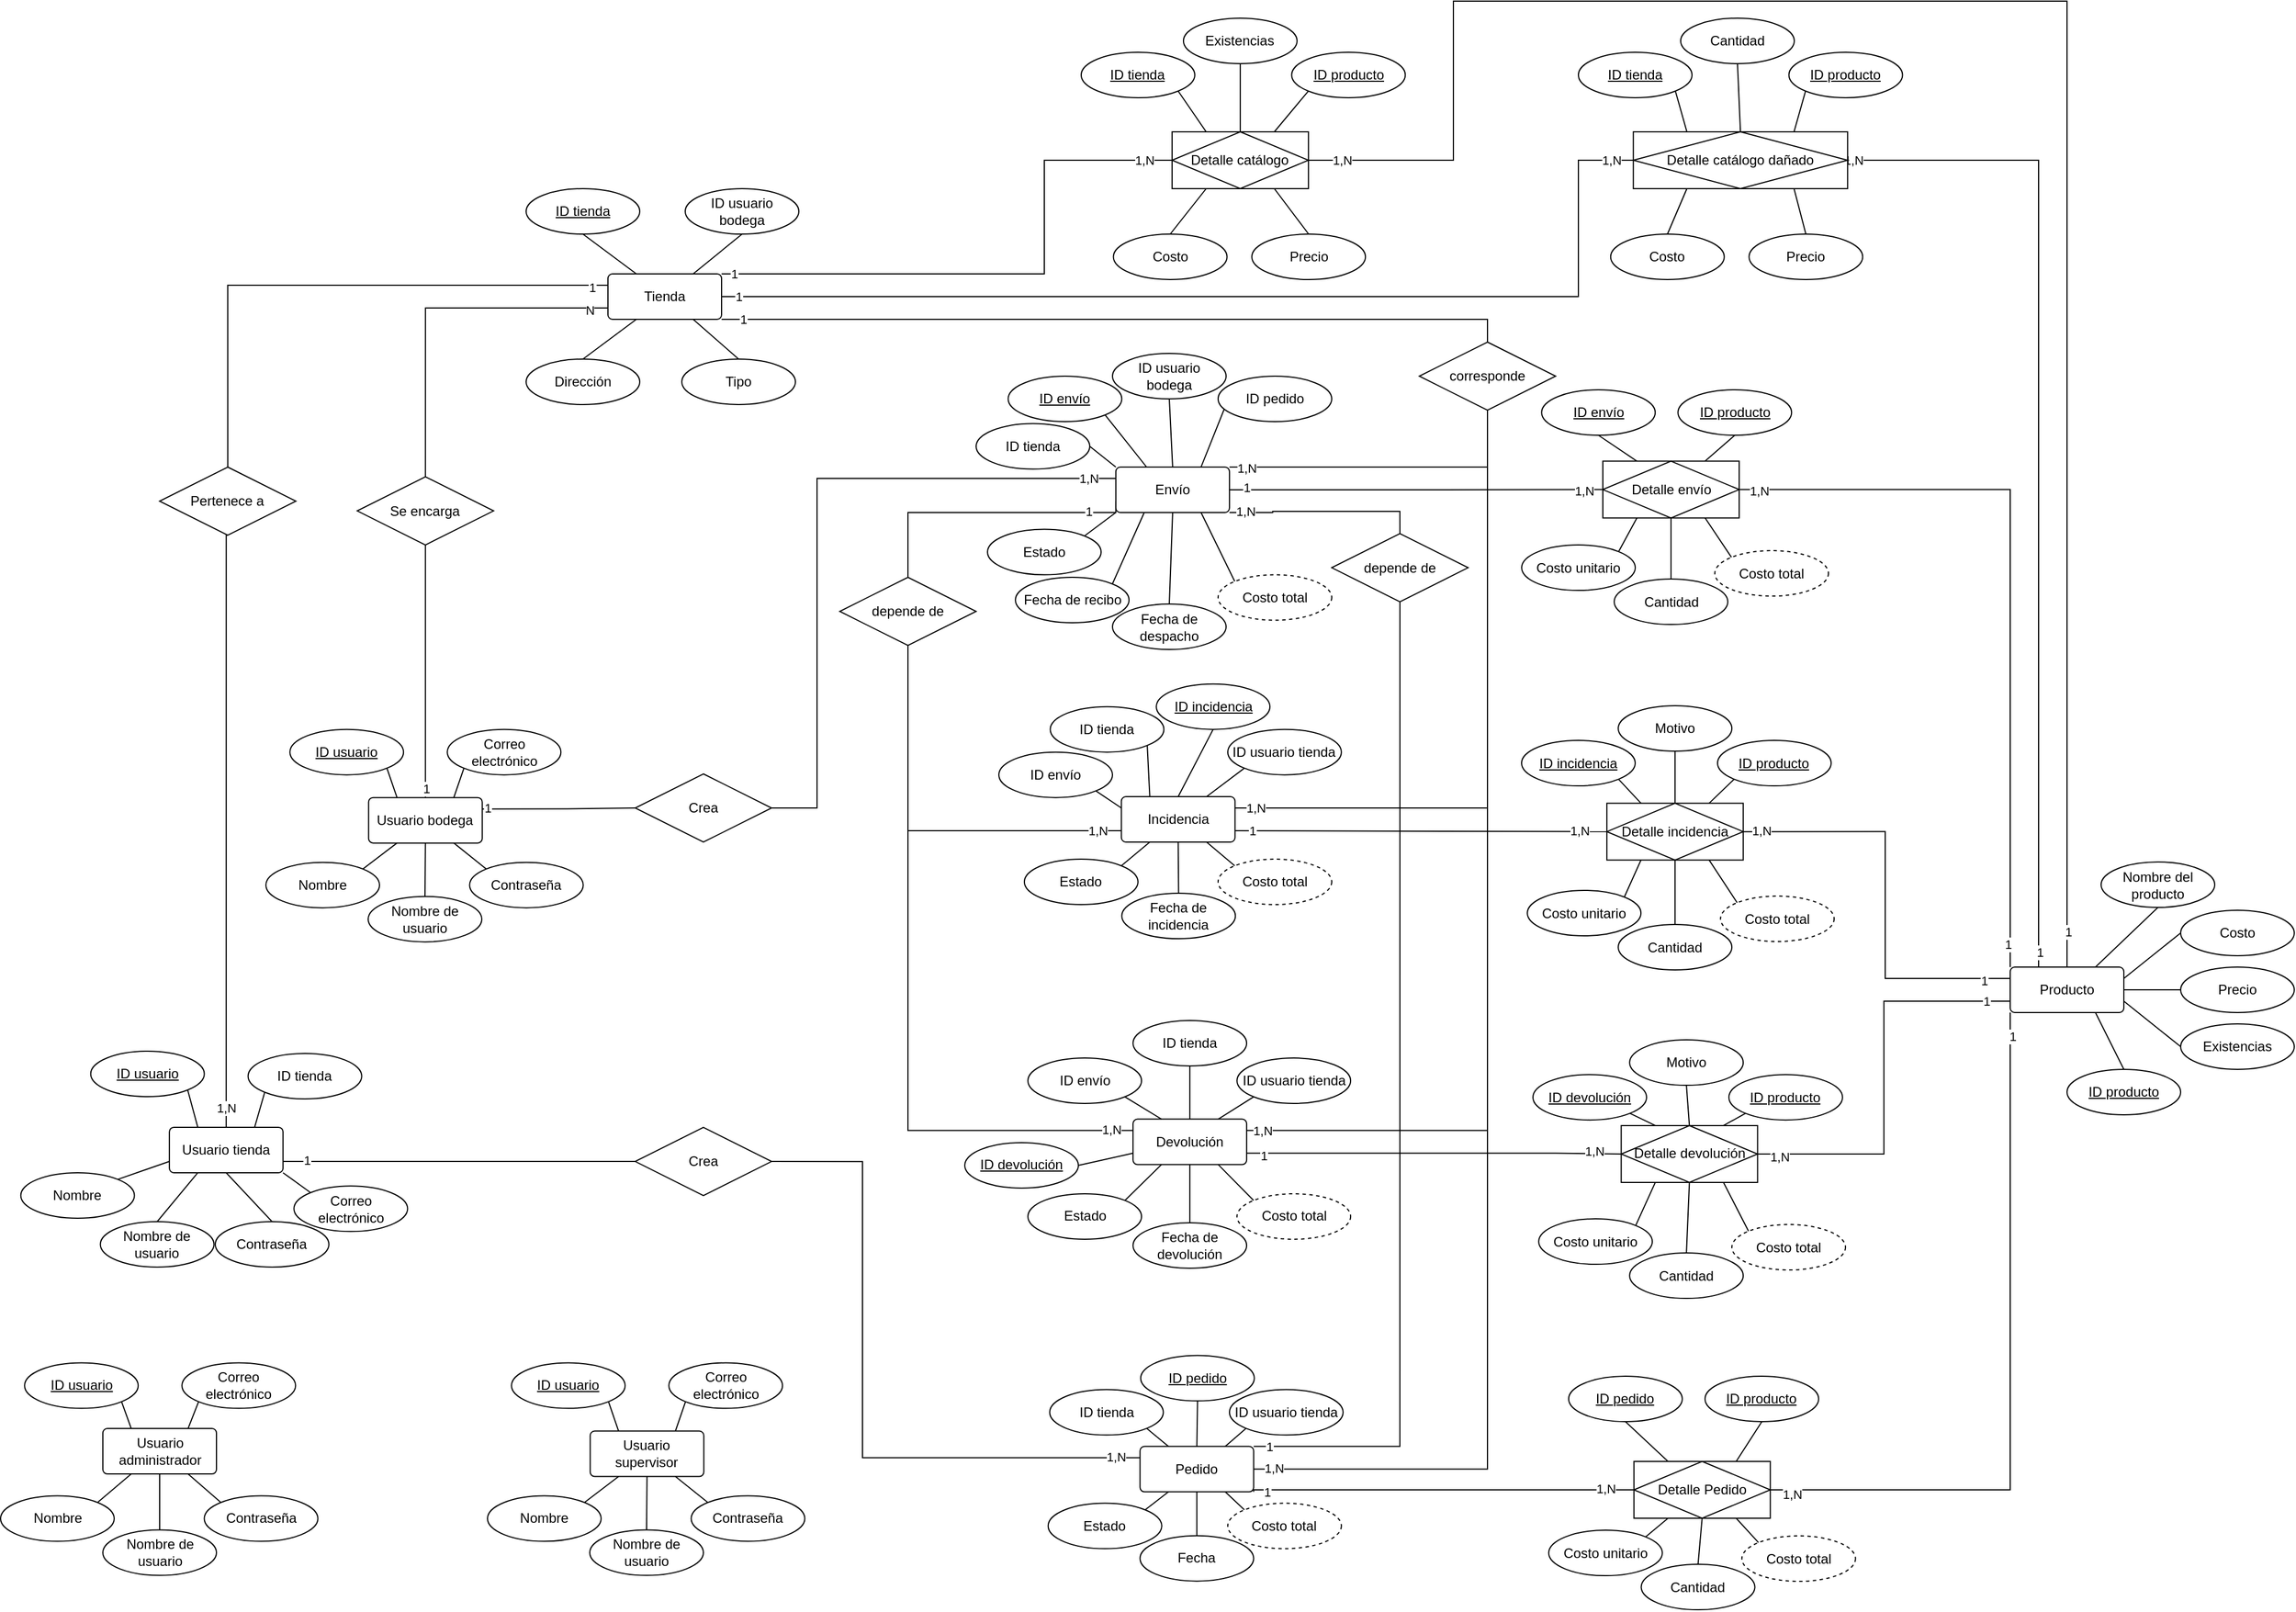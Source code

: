 <mxfile version="21.0.8" type="device" pages="5"><diagram id="R2lEEEUBdFMjLlhIrx00" name="ER"><mxGraphModel dx="4075" dy="2553" grid="1" gridSize="10" guides="1" tooltips="1" connect="1" arrows="1" fold="1" page="1" pageScale="1" pageWidth="850" pageHeight="1100" math="0" shadow="0" extFonts="Permanent Marker^https://fonts.googleapis.com/css?family=Permanent+Marker"><root><mxCell id="0"/><mxCell id="1" parent="0"/><mxCell id="UsS2mC52V2I8-TZQdl5s-11" value="Costo" style="ellipse;whiteSpace=wrap;html=1;align=center;" parent="1" vertex="1"><mxGeometry x="1520" y="220" width="100" height="40" as="geometry"/></mxCell><mxCell id="UsS2mC52V2I8-TZQdl5s-12" value="ID tienda" style="ellipse;whiteSpace=wrap;html=1;align=center;fontStyle=4;" parent="1" vertex="1"><mxGeometry x="552.44" y="-535" width="100" height="40" as="geometry"/></mxCell><mxCell id="eAUyAPWw7rS4w1C_BpUg-191" style="edgeStyle=none;rounded=0;orthogonalLoop=1;jettySize=auto;html=1;exitX=0.75;exitY=1;exitDx=0;exitDy=0;entryX=0.5;entryY=0;entryDx=0;entryDy=0;endArrow=none;endFill=0;" parent="1" source="UsS2mC52V2I8-TZQdl5s-14" target="UsS2mC52V2I8-TZQdl5s-16" edge="1"><mxGeometry relative="1" as="geometry"/></mxCell><mxCell id="eAUyAPWw7rS4w1C_BpUg-193" style="edgeStyle=none;rounded=0;orthogonalLoop=1;jettySize=auto;html=1;exitX=1;exitY=0.75;exitDx=0;exitDy=0;entryX=0;entryY=0.5;entryDx=0;entryDy=0;endArrow=none;endFill=0;" parent="1" source="UsS2mC52V2I8-TZQdl5s-14" target="UsS2mC52V2I8-TZQdl5s-18" edge="1"><mxGeometry relative="1" as="geometry"/></mxCell><mxCell id="eAUyAPWw7rS4w1C_BpUg-194" style="edgeStyle=none;rounded=0;orthogonalLoop=1;jettySize=auto;html=1;exitX=1;exitY=0.5;exitDx=0;exitDy=0;entryX=0;entryY=0.5;entryDx=0;entryDy=0;endArrow=none;endFill=0;" parent="1" source="UsS2mC52V2I8-TZQdl5s-14" target="UsS2mC52V2I8-TZQdl5s-17" edge="1"><mxGeometry relative="1" as="geometry"/></mxCell><mxCell id="eAUyAPWw7rS4w1C_BpUg-195" style="edgeStyle=none;rounded=0;orthogonalLoop=1;jettySize=auto;html=1;exitX=1;exitY=0.25;exitDx=0;exitDy=0;entryX=0;entryY=0.5;entryDx=0;entryDy=0;endArrow=none;endFill=0;" parent="1" source="UsS2mC52V2I8-TZQdl5s-14" target="UsS2mC52V2I8-TZQdl5s-11" edge="1"><mxGeometry relative="1" as="geometry"/></mxCell><mxCell id="eAUyAPWw7rS4w1C_BpUg-198" style="edgeStyle=none;rounded=0;orthogonalLoop=1;jettySize=auto;html=1;exitX=0.75;exitY=0;exitDx=0;exitDy=0;entryX=0.5;entryY=1;entryDx=0;entryDy=0;endArrow=none;endFill=0;" parent="1" source="UsS2mC52V2I8-TZQdl5s-14" target="UsS2mC52V2I8-TZQdl5s-15" edge="1"><mxGeometry relative="1" as="geometry"/></mxCell><mxCell id="UsS2mC52V2I8-TZQdl5s-14" value="Producto" style="rounded=1;arcSize=10;whiteSpace=wrap;html=1;align=center;" parent="1" vertex="1"><mxGeometry x="1370" y="270" width="100" height="40" as="geometry"/></mxCell><mxCell id="UsS2mC52V2I8-TZQdl5s-15" value="Nombre del producto" style="ellipse;whiteSpace=wrap;html=1;align=center;" parent="1" vertex="1"><mxGeometry x="1450" y="177.5" width="100" height="40" as="geometry"/></mxCell><mxCell id="UsS2mC52V2I8-TZQdl5s-16" value="ID producto" style="ellipse;whiteSpace=wrap;html=1;align=center;fontStyle=4;" parent="1" vertex="1"><mxGeometry x="1420" y="360" width="100" height="40" as="geometry"/></mxCell><mxCell id="UsS2mC52V2I8-TZQdl5s-17" value="Precio" style="ellipse;whiteSpace=wrap;html=1;align=center;" parent="1" vertex="1"><mxGeometry x="1520" y="270" width="100" height="40" as="geometry"/></mxCell><mxCell id="UsS2mC52V2I8-TZQdl5s-18" value="Existencias" style="ellipse;whiteSpace=wrap;html=1;align=center;" parent="1" vertex="1"><mxGeometry x="1520" y="320" width="100" height="40" as="geometry"/></mxCell><mxCell id="eAUyAPWw7rS4w1C_BpUg-187" style="edgeStyle=none;rounded=0;orthogonalLoop=1;jettySize=auto;html=1;exitX=0.75;exitY=0;exitDx=0;exitDy=0;entryX=0.5;entryY=1;entryDx=0;entryDy=0;endArrow=none;endFill=0;" parent="1" source="UsS2mC52V2I8-TZQdl5s-24" target="OohTCj9ZRFY9-cH_s4Cf-3" edge="1"><mxGeometry relative="1" as="geometry"/></mxCell><mxCell id="eAUyAPWw7rS4w1C_BpUg-188" style="edgeStyle=none;rounded=0;orthogonalLoop=1;jettySize=auto;html=1;exitX=0.25;exitY=0;exitDx=0;exitDy=0;entryX=0.5;entryY=1;entryDx=0;entryDy=0;endArrow=none;endFill=0;" parent="1" source="UsS2mC52V2I8-TZQdl5s-24" target="UsS2mC52V2I8-TZQdl5s-27" edge="1"><mxGeometry relative="1" as="geometry"/></mxCell><mxCell id="eAUyAPWw7rS4w1C_BpUg-189" style="edgeStyle=none;rounded=0;orthogonalLoop=1;jettySize=auto;html=1;exitX=0.25;exitY=1;exitDx=0;exitDy=0;entryX=0.5;entryY=0;entryDx=0;entryDy=0;endArrow=none;endFill=0;" parent="1" source="UsS2mC52V2I8-TZQdl5s-24" target="UsS2mC52V2I8-TZQdl5s-25" edge="1"><mxGeometry relative="1" as="geometry"/></mxCell><mxCell id="eAUyAPWw7rS4w1C_BpUg-190" style="edgeStyle=none;rounded=0;orthogonalLoop=1;jettySize=auto;html=1;exitX=0.75;exitY=1;exitDx=0;exitDy=0;entryX=0.5;entryY=0;entryDx=0;entryDy=0;endArrow=none;endFill=0;" parent="1" source="UsS2mC52V2I8-TZQdl5s-24" target="UsS2mC52V2I8-TZQdl5s-28" edge="1"><mxGeometry relative="1" as="geometry"/></mxCell><mxCell id="ggi9M2OZlKH9DwcBRYMJ-93" style="edgeStyle=orthogonalEdgeStyle;rounded=0;orthogonalLoop=1;jettySize=auto;html=1;entryX=0;entryY=0.5;entryDx=0;entryDy=0;endArrow=none;endFill=0;exitX=1;exitY=0;exitDx=0;exitDy=0;" parent="1" source="UsS2mC52V2I8-TZQdl5s-24" target="eAUyAPWw7rS4w1C_BpUg-199" edge="1"><mxGeometry relative="1" as="geometry"><mxPoint x="280" y="-310" as="sourcePoint"/><Array as="points"><mxPoint x="520" y="-340"/><mxPoint x="520" y="-440"/></Array></mxGeometry></mxCell><mxCell id="ggi9M2OZlKH9DwcBRYMJ-95" value="1" style="edgeLabel;html=1;align=center;verticalAlign=middle;resizable=0;points=[];" parent="ggi9M2OZlKH9DwcBRYMJ-93" vertex="1" connectable="0"><mxGeometry x="-0.959" y="4" relative="1" as="geometry"><mxPoint x="1" y="4" as="offset"/></mxGeometry></mxCell><mxCell id="ggi9M2OZlKH9DwcBRYMJ-97" value="1,N" style="edgeLabel;html=1;align=center;verticalAlign=middle;resizable=0;points=[];" parent="ggi9M2OZlKH9DwcBRYMJ-93" vertex="1" connectable="0"><mxGeometry x="0.902" relative="1" as="geometry"><mxPoint as="offset"/></mxGeometry></mxCell><mxCell id="ggi9M2OZlKH9DwcBRYMJ-94" style="edgeStyle=orthogonalEdgeStyle;rounded=0;orthogonalLoop=1;jettySize=auto;html=1;exitX=1;exitY=0.5;exitDx=0;exitDy=0;entryX=0;entryY=0.5;entryDx=0;entryDy=0;endArrow=none;endFill=0;" parent="1" source="UsS2mC52V2I8-TZQdl5s-24" target="JH-1d_Kz4MYicRu6pMv4-11" edge="1"><mxGeometry relative="1" as="geometry"><Array as="points"><mxPoint x="990" y="-320"/><mxPoint x="990" y="-440"/></Array></mxGeometry></mxCell><mxCell id="ggi9M2OZlKH9DwcBRYMJ-96" value="1" style="edgeLabel;html=1;align=center;verticalAlign=middle;resizable=0;points=[];" parent="ggi9M2OZlKH9DwcBRYMJ-94" vertex="1" connectable="0"><mxGeometry x="-0.967" relative="1" as="geometry"><mxPoint as="offset"/></mxGeometry></mxCell><mxCell id="ggi9M2OZlKH9DwcBRYMJ-98" value="1,N" style="edgeLabel;html=1;align=center;verticalAlign=middle;resizable=0;points=[];" parent="ggi9M2OZlKH9DwcBRYMJ-94" vertex="1" connectable="0"><mxGeometry x="0.93" y="-5" relative="1" as="geometry"><mxPoint x="13" y="-5" as="offset"/></mxGeometry></mxCell><mxCell id="UsS2mC52V2I8-TZQdl5s-24" value="Tienda" style="rounded=1;arcSize=10;whiteSpace=wrap;html=1;align=center;" parent="1" vertex="1"><mxGeometry x="136" y="-340" width="100" height="40" as="geometry"/></mxCell><mxCell id="UsS2mC52V2I8-TZQdl5s-25" value="Dirección" style="ellipse;whiteSpace=wrap;html=1;align=center;" parent="1" vertex="1"><mxGeometry x="64" y="-265" width="100" height="40" as="geometry"/></mxCell><mxCell id="UsS2mC52V2I8-TZQdl5s-26" value="ID producto" style="ellipse;whiteSpace=wrap;html=1;align=center;fontStyle=4;" parent="1" vertex="1"><mxGeometry x="737.69" y="-535" width="100" height="40" as="geometry"/></mxCell><mxCell id="UsS2mC52V2I8-TZQdl5s-27" value="ID tienda" style="ellipse;whiteSpace=wrap;html=1;align=center;fontStyle=4;" parent="1" vertex="1"><mxGeometry x="64" y="-415" width="100" height="40" as="geometry"/></mxCell><mxCell id="UsS2mC52V2I8-TZQdl5s-28" value="Tipo" style="ellipse;whiteSpace=wrap;html=1;align=center;" parent="1" vertex="1"><mxGeometry x="201" y="-265" width="100" height="40" as="geometry"/></mxCell><mxCell id="UsS2mC52V2I8-TZQdl5s-35" value="Existencias" style="ellipse;whiteSpace=wrap;html=1;align=center;" parent="1" vertex="1"><mxGeometry x="642.44" y="-565" width="100" height="40" as="geometry"/></mxCell><mxCell id="UsS2mC52V2I8-TZQdl5s-36" value="Precio" style="ellipse;whiteSpace=wrap;html=1;align=center;" parent="1" vertex="1"><mxGeometry x="702.62" y="-375" width="100" height="40" as="geometry"/></mxCell><mxCell id="eAUyAPWw7rS4w1C_BpUg-92" style="edgeStyle=none;rounded=0;orthogonalLoop=1;jettySize=auto;html=1;exitX=0.25;exitY=1;exitDx=0;exitDy=0;entryX=0.5;entryY=0;entryDx=0;entryDy=0;endArrow=none;endFill=0;" parent="1" source="UsS2mC52V2I8-TZQdl5s-62" target="UsS2mC52V2I8-TZQdl5s-65" edge="1"><mxGeometry relative="1" as="geometry"/></mxCell><mxCell id="eAUyAPWw7rS4w1C_BpUg-93" style="edgeStyle=none;rounded=0;orthogonalLoop=1;jettySize=auto;html=1;exitX=0.5;exitY=1;exitDx=0;exitDy=0;entryX=0.5;entryY=0;entryDx=0;entryDy=0;endArrow=none;endFill=0;" parent="1" source="UsS2mC52V2I8-TZQdl5s-62" target="UsS2mC52V2I8-TZQdl5s-66" edge="1"><mxGeometry relative="1" as="geometry"/></mxCell><mxCell id="eAUyAPWw7rS4w1C_BpUg-94" style="edgeStyle=none;rounded=0;orthogonalLoop=1;jettySize=auto;html=1;exitX=1;exitY=1;exitDx=0;exitDy=0;entryX=0;entryY=0;entryDx=0;entryDy=0;endArrow=none;endFill=0;" parent="1" source="UsS2mC52V2I8-TZQdl5s-62" target="UsS2mC52V2I8-TZQdl5s-67" edge="1"><mxGeometry relative="1" as="geometry"/></mxCell><mxCell id="eAUyAPWw7rS4w1C_BpUg-95" style="edgeStyle=none;rounded=0;orthogonalLoop=1;jettySize=auto;html=1;exitX=0;exitY=0.75;exitDx=0;exitDy=0;entryX=1;entryY=0;entryDx=0;entryDy=0;endArrow=none;endFill=0;" parent="1" source="UsS2mC52V2I8-TZQdl5s-62" target="UsS2mC52V2I8-TZQdl5s-63" edge="1"><mxGeometry relative="1" as="geometry"/></mxCell><mxCell id="eAUyAPWw7rS4w1C_BpUg-96" style="edgeStyle=none;rounded=0;orthogonalLoop=1;jettySize=auto;html=1;exitX=0.25;exitY=0;exitDx=0;exitDy=0;entryX=1;entryY=1;entryDx=0;entryDy=0;endArrow=none;endFill=0;" parent="1" source="UsS2mC52V2I8-TZQdl5s-62" target="UsS2mC52V2I8-TZQdl5s-64" edge="1"><mxGeometry relative="1" as="geometry"/></mxCell><mxCell id="eAUyAPWw7rS4w1C_BpUg-97" style="edgeStyle=none;rounded=0;orthogonalLoop=1;jettySize=auto;html=1;exitX=0.75;exitY=0;exitDx=0;exitDy=0;entryX=0;entryY=1;entryDx=0;entryDy=0;endArrow=none;endFill=0;" parent="1" source="UsS2mC52V2I8-TZQdl5s-62" target="UsS2mC52V2I8-TZQdl5s-69" edge="1"><mxGeometry relative="1" as="geometry"/></mxCell><mxCell id="ggi9M2OZlKH9DwcBRYMJ-11" style="edgeStyle=orthogonalEdgeStyle;rounded=0;orthogonalLoop=1;jettySize=auto;html=1;exitX=1;exitY=0.75;exitDx=0;exitDy=0;entryX=0;entryY=0.5;entryDx=0;entryDy=0;endArrow=none;endFill=0;" parent="1" source="UsS2mC52V2I8-TZQdl5s-62" target="eAUyAPWw7rS4w1C_BpUg-72" edge="1"><mxGeometry relative="1" as="geometry"/></mxCell><mxCell id="ggi9M2OZlKH9DwcBRYMJ-12" value="1" style="edgeLabel;html=1;align=center;verticalAlign=middle;resizable=0;points=[];" parent="ggi9M2OZlKH9DwcBRYMJ-11" vertex="1" connectable="0"><mxGeometry x="-0.83" y="1" relative="1" as="geometry"><mxPoint x="-6" as="offset"/></mxGeometry></mxCell><mxCell id="ggi9M2OZlKH9DwcBRYMJ-16" style="edgeStyle=orthogonalEdgeStyle;rounded=0;orthogonalLoop=1;jettySize=auto;html=1;exitX=0.5;exitY=0;exitDx=0;exitDy=0;entryX=0.5;entryY=1;entryDx=0;entryDy=0;endArrow=none;endFill=0;" parent="1" source="UsS2mC52V2I8-TZQdl5s-62" target="eAUyAPWw7rS4w1C_BpUg-83" edge="1"><mxGeometry relative="1" as="geometry"><Array as="points"><mxPoint x="-200" y="-110"/></Array></mxGeometry></mxCell><mxCell id="ggi9M2OZlKH9DwcBRYMJ-37" value="1,N" style="edgeLabel;html=1;align=center;verticalAlign=middle;resizable=0;points=[];" parent="ggi9M2OZlKH9DwcBRYMJ-16" vertex="1" connectable="0"><mxGeometry x="-0.955" y="-7" relative="1" as="geometry"><mxPoint x="-7" y="-5" as="offset"/></mxGeometry></mxCell><mxCell id="UsS2mC52V2I8-TZQdl5s-62" value="Usuario tienda" style="rounded=1;arcSize=10;whiteSpace=wrap;html=1;align=center;" parent="1" vertex="1"><mxGeometry x="-249.94" y="410.98" width="100" height="40" as="geometry"/></mxCell><mxCell id="UsS2mC52V2I8-TZQdl5s-63" value="Nombre" style="ellipse;whiteSpace=wrap;html=1;align=center;" parent="1" vertex="1"><mxGeometry x="-380.69" y="450.98" width="100" height="40" as="geometry"/></mxCell><mxCell id="UsS2mC52V2I8-TZQdl5s-64" value="ID usuario" style="ellipse;whiteSpace=wrap;html=1;align=center;fontStyle=4;" parent="1" vertex="1"><mxGeometry x="-319.19" y="344" width="100" height="40" as="geometry"/></mxCell><mxCell id="UsS2mC52V2I8-TZQdl5s-65" value="Nombre de usuario" style="ellipse;whiteSpace=wrap;html=1;align=center;" parent="1" vertex="1"><mxGeometry x="-310.69" y="494" width="100" height="40" as="geometry"/></mxCell><mxCell id="UsS2mC52V2I8-TZQdl5s-66" value="Contraseña" style="ellipse;whiteSpace=wrap;html=1;align=center;" parent="1" vertex="1"><mxGeometry x="-209.57" y="494" width="100" height="40" as="geometry"/></mxCell><mxCell id="UsS2mC52V2I8-TZQdl5s-67" value="Correo electrónico" style="ellipse;whiteSpace=wrap;html=1;align=center;" parent="1" vertex="1"><mxGeometry x="-140.32" y="462.66" width="100" height="40" as="geometry"/></mxCell><mxCell id="UsS2mC52V2I8-TZQdl5s-69" value="ID tienda" style="ellipse;whiteSpace=wrap;html=1;align=center;" parent="1" vertex="1"><mxGeometry x="-180.69" y="345.98" width="100" height="40" as="geometry"/></mxCell><mxCell id="eAUyAPWw7rS4w1C_BpUg-86" style="rounded=0;orthogonalLoop=1;jettySize=auto;html=1;exitX=0.25;exitY=1;exitDx=0;exitDy=0;entryX=1;entryY=0;entryDx=0;entryDy=0;endArrow=none;endFill=0;" parent="1" source="UsS2mC52V2I8-TZQdl5s-78" target="UsS2mC52V2I8-TZQdl5s-79" edge="1"><mxGeometry relative="1" as="geometry"/></mxCell><mxCell id="eAUyAPWw7rS4w1C_BpUg-87" style="edgeStyle=none;rounded=0;orthogonalLoop=1;jettySize=auto;html=1;exitX=0.5;exitY=1;exitDx=0;exitDy=0;endArrow=none;endFill=0;" parent="1" source="UsS2mC52V2I8-TZQdl5s-78" target="UsS2mC52V2I8-TZQdl5s-81" edge="1"><mxGeometry relative="1" as="geometry"/></mxCell><mxCell id="eAUyAPWw7rS4w1C_BpUg-88" style="edgeStyle=none;rounded=0;orthogonalLoop=1;jettySize=auto;html=1;exitX=0.75;exitY=1;exitDx=0;exitDy=0;entryX=0;entryY=0;entryDx=0;entryDy=0;endArrow=none;endFill=0;" parent="1" source="UsS2mC52V2I8-TZQdl5s-78" target="UsS2mC52V2I8-TZQdl5s-82" edge="1"><mxGeometry relative="1" as="geometry"/></mxCell><mxCell id="eAUyAPWw7rS4w1C_BpUg-89" style="edgeStyle=none;rounded=0;orthogonalLoop=1;jettySize=auto;html=1;exitX=0.75;exitY=0;exitDx=0;exitDy=0;entryX=0;entryY=1;entryDx=0;entryDy=0;endArrow=none;endFill=0;" parent="1" source="UsS2mC52V2I8-TZQdl5s-78" target="UsS2mC52V2I8-TZQdl5s-83" edge="1"><mxGeometry relative="1" as="geometry"/></mxCell><mxCell id="eAUyAPWw7rS4w1C_BpUg-90" style="edgeStyle=none;rounded=0;orthogonalLoop=1;jettySize=auto;html=1;exitX=0.25;exitY=0;exitDx=0;exitDy=0;entryX=1;entryY=1;entryDx=0;entryDy=0;endArrow=none;endFill=0;" parent="1" source="UsS2mC52V2I8-TZQdl5s-78" target="UsS2mC52V2I8-TZQdl5s-80" edge="1"><mxGeometry relative="1" as="geometry"/></mxCell><mxCell id="ggi9M2OZlKH9DwcBRYMJ-6" style="edgeStyle=orthogonalEdgeStyle;rounded=0;orthogonalLoop=1;jettySize=auto;html=1;exitX=1;exitY=0.25;exitDx=0;exitDy=0;entryX=0;entryY=0.5;entryDx=0;entryDy=0;endArrow=none;endFill=0;" parent="1" source="UsS2mC52V2I8-TZQdl5s-78" target="eAUyAPWw7rS4w1C_BpUg-73" edge="1"><mxGeometry relative="1" as="geometry"><Array as="points"><mxPoint x="100" y="131"/><mxPoint x="170" y="130"/></Array></mxGeometry></mxCell><mxCell id="ggi9M2OZlKH9DwcBRYMJ-15" value="1" style="edgeLabel;html=1;align=center;verticalAlign=middle;resizable=0;points=[];" parent="ggi9M2OZlKH9DwcBRYMJ-6" vertex="1" connectable="0"><mxGeometry x="-0.753" y="2" relative="1" as="geometry"><mxPoint x="-12" y="1" as="offset"/></mxGeometry></mxCell><mxCell id="ggi9M2OZlKH9DwcBRYMJ-19" style="edgeStyle=orthogonalEdgeStyle;rounded=0;orthogonalLoop=1;jettySize=auto;html=1;exitX=0.5;exitY=0;exitDx=0;exitDy=0;entryX=0.5;entryY=1;entryDx=0;entryDy=0;endArrow=none;endFill=0;" parent="1" source="UsS2mC52V2I8-TZQdl5s-78" target="eAUyAPWw7rS4w1C_BpUg-82" edge="1"><mxGeometry relative="1" as="geometry"/></mxCell><mxCell id="ggi9M2OZlKH9DwcBRYMJ-39" value="1" style="edgeLabel;html=1;align=center;verticalAlign=middle;resizable=0;points=[];" parent="ggi9M2OZlKH9DwcBRYMJ-19" vertex="1" connectable="0"><mxGeometry x="-0.925" relative="1" as="geometry"><mxPoint as="offset"/></mxGeometry></mxCell><mxCell id="UsS2mC52V2I8-TZQdl5s-78" value="Usuario bodega" style="rounded=1;arcSize=10;whiteSpace=wrap;html=1;align=center;" parent="1" vertex="1"><mxGeometry x="-74.63" y="120.82" width="100" height="40" as="geometry"/></mxCell><mxCell id="UsS2mC52V2I8-TZQdl5s-79" value="Nombre" style="ellipse;whiteSpace=wrap;html=1;align=center;" parent="1" vertex="1"><mxGeometry x="-165" y="177.82" width="100" height="40" as="geometry"/></mxCell><mxCell id="UsS2mC52V2I8-TZQdl5s-80" value="ID usuario" style="ellipse;whiteSpace=wrap;html=1;align=center;fontStyle=4;" parent="1" vertex="1"><mxGeometry x="-143.88" y="60.82" width="100" height="40" as="geometry"/></mxCell><mxCell id="UsS2mC52V2I8-TZQdl5s-81" value="Nombre de usuario" style="ellipse;whiteSpace=wrap;html=1;align=center;" parent="1" vertex="1"><mxGeometry x="-75" y="207.82" width="100" height="40" as="geometry"/></mxCell><mxCell id="UsS2mC52V2I8-TZQdl5s-82" value="Contraseña" style="ellipse;whiteSpace=wrap;html=1;align=center;" parent="1" vertex="1"><mxGeometry x="14.25" y="177.82" width="100" height="40" as="geometry"/></mxCell><mxCell id="UsS2mC52V2I8-TZQdl5s-83" value="Correo electrónico" style="ellipse;whiteSpace=wrap;html=1;align=center;" parent="1" vertex="1"><mxGeometry x="-5.38" y="60.82" width="100" height="40" as="geometry"/></mxCell><mxCell id="OohTCj9ZRFY9-cH_s4Cf-3" value="ID usuario bodega" style="ellipse;whiteSpace=wrap;html=1;align=center;" parent="1" vertex="1"><mxGeometry x="204" y="-415" width="100" height="40" as="geometry"/></mxCell><mxCell id="c0fbuHa7PJe2Jj58n9ZW-12" value="Costo" style="ellipse;whiteSpace=wrap;html=1;align=center;" parent="1" vertex="1"><mxGeometry x="580.81" y="-375" width="100" height="40" as="geometry"/></mxCell><mxCell id="c0fbuHa7PJe2Jj58n9ZW-26" value="Fecha de recibo" style="ellipse;whiteSpace=wrap;html=1;align=center;" parent="1" vertex="1"><mxGeometry x="494.57" y="-73" width="100" height="40" as="geometry"/></mxCell><mxCell id="eAUyAPWw7rS4w1C_BpUg-132" style="edgeStyle=none;rounded=0;orthogonalLoop=1;jettySize=auto;html=1;exitX=0.5;exitY=1;exitDx=0;exitDy=0;entryX=0.5;entryY=0;entryDx=0;entryDy=0;endArrow=none;endFill=0;" parent="1" source="eAUyAPWw7rS4w1C_BpUg-2" target="eAUyAPWw7rS4w1C_BpUg-7" edge="1"><mxGeometry relative="1" as="geometry"/></mxCell><mxCell id="eAUyAPWw7rS4w1C_BpUg-133" style="edgeStyle=none;rounded=0;orthogonalLoop=1;jettySize=auto;html=1;exitX=0.5;exitY=0;exitDx=0;exitDy=0;entryX=0.5;entryY=1;entryDx=0;entryDy=0;endArrow=none;endFill=0;" parent="1" source="eAUyAPWw7rS4w1C_BpUg-2" target="eAUyAPWw7rS4w1C_BpUg-5" edge="1"><mxGeometry relative="1" as="geometry"/></mxCell><mxCell id="eAUyAPWw7rS4w1C_BpUg-134" style="edgeStyle=none;rounded=0;orthogonalLoop=1;jettySize=auto;html=1;exitX=0.75;exitY=0;exitDx=0;exitDy=0;entryX=0;entryY=1;entryDx=0;entryDy=0;endArrow=none;endFill=0;" parent="1" source="eAUyAPWw7rS4w1C_BpUg-2" target="eAUyAPWw7rS4w1C_BpUg-3" edge="1"><mxGeometry relative="1" as="geometry"/></mxCell><mxCell id="eAUyAPWw7rS4w1C_BpUg-135" style="edgeStyle=none;rounded=0;orthogonalLoop=1;jettySize=auto;html=1;exitX=0.25;exitY=0;exitDx=0;exitDy=0;entryX=1;entryY=1;entryDx=0;entryDy=0;endArrow=none;endFill=0;" parent="1" source="eAUyAPWw7rS4w1C_BpUg-2" target="eAUyAPWw7rS4w1C_BpUg-6" edge="1"><mxGeometry relative="1" as="geometry"/></mxCell><mxCell id="eAUyAPWw7rS4w1C_BpUg-136" style="edgeStyle=none;rounded=0;orthogonalLoop=1;jettySize=auto;html=1;exitX=0.25;exitY=1;exitDx=0;exitDy=0;entryX=1;entryY=0;entryDx=0;entryDy=0;endArrow=none;endFill=0;" parent="1" source="eAUyAPWw7rS4w1C_BpUg-2" target="eAUyAPWw7rS4w1C_BpUg-4" edge="1"><mxGeometry relative="1" as="geometry"/></mxCell><mxCell id="eAUyAPWw7rS4w1C_BpUg-137" style="edgeStyle=none;rounded=0;orthogonalLoop=1;jettySize=auto;html=1;exitX=0.75;exitY=1;exitDx=0;exitDy=0;entryX=0;entryY=0;entryDx=0;entryDy=0;endArrow=none;endFill=0;" parent="1" source="eAUyAPWw7rS4w1C_BpUg-2" target="eAUyAPWw7rS4w1C_BpUg-8" edge="1"><mxGeometry relative="1" as="geometry"/></mxCell><mxCell id="ggi9M2OZlKH9DwcBRYMJ-66" style="edgeStyle=orthogonalEdgeStyle;rounded=0;orthogonalLoop=1;jettySize=auto;html=1;exitX=1;exitY=0.75;exitDx=0;exitDy=0;endArrow=none;endFill=0;entryX=0;entryY=0.5;entryDx=0;entryDy=0;" parent="1" source="eAUyAPWw7rS4w1C_BpUg-2" target="eAUyAPWw7rS4w1C_BpUg-169" edge="1"><mxGeometry relative="1" as="geometry"><Array as="points"><mxPoint x="1015" y="150"/></Array><mxPoint x="1000" y="150" as="targetPoint"/></mxGeometry></mxCell><mxCell id="ggi9M2OZlKH9DwcBRYMJ-67" value="1" style="edgeLabel;html=1;align=center;verticalAlign=middle;resizable=0;points=[];" parent="ggi9M2OZlKH9DwcBRYMJ-66" vertex="1" connectable="0"><mxGeometry x="-0.912" relative="1" as="geometry"><mxPoint as="offset"/></mxGeometry></mxCell><mxCell id="ggi9M2OZlKH9DwcBRYMJ-68" value="1,N" style="edgeLabel;html=1;align=center;verticalAlign=middle;resizable=0;points=[];" parent="ggi9M2OZlKH9DwcBRYMJ-66" vertex="1" connectable="0"><mxGeometry x="0.866" y="-3" relative="1" as="geometry"><mxPoint x="-3" y="-4" as="offset"/></mxGeometry></mxCell><mxCell id="ggi9M2OZlKH9DwcBRYMJ-69" style="edgeStyle=orthogonalEdgeStyle;rounded=0;orthogonalLoop=1;jettySize=auto;html=1;exitX=1;exitY=0.25;exitDx=0;exitDy=0;entryX=0.5;entryY=1;entryDx=0;entryDy=0;endArrow=none;endFill=0;" parent="1" source="eAUyAPWw7rS4w1C_BpUg-2" target="eAUyAPWw7rS4w1C_BpUg-84" edge="1"><mxGeometry relative="1" as="geometry"/></mxCell><mxCell id="ggi9M2OZlKH9DwcBRYMJ-70" value="1,N" style="edgeLabel;html=1;align=center;verticalAlign=middle;resizable=0;points=[];" parent="ggi9M2OZlKH9DwcBRYMJ-69" vertex="1" connectable="0"><mxGeometry x="-0.938" relative="1" as="geometry"><mxPoint as="offset"/></mxGeometry></mxCell><mxCell id="ggi9M2OZlKH9DwcBRYMJ-109" style="edgeStyle=orthogonalEdgeStyle;rounded=0;orthogonalLoop=1;jettySize=auto;html=1;exitX=0;exitY=0.75;exitDx=0;exitDy=0;entryX=0.5;entryY=1;entryDx=0;entryDy=0;endArrow=none;endFill=0;" parent="1" source="eAUyAPWw7rS4w1C_BpUg-2" target="ggi9M2OZlKH9DwcBRYMJ-106" edge="1"><mxGeometry relative="1" as="geometry"><Array as="points"><mxPoint x="400" y="150"/></Array></mxGeometry></mxCell><mxCell id="ggi9M2OZlKH9DwcBRYMJ-110" value="1,N" style="edgeLabel;html=1;align=center;verticalAlign=middle;resizable=0;points=[];" parent="ggi9M2OZlKH9DwcBRYMJ-109" vertex="1" connectable="0"><mxGeometry x="-0.88" relative="1" as="geometry"><mxPoint as="offset"/></mxGeometry></mxCell><mxCell id="eAUyAPWw7rS4w1C_BpUg-2" value="Incidencia" style="rounded=1;arcSize=10;whiteSpace=wrap;html=1;align=center;" parent="1" vertex="1"><mxGeometry x="587.82" y="120" width="100" height="40" as="geometry"/></mxCell><mxCell id="eAUyAPWw7rS4w1C_BpUg-3" value="ID usuario tienda" style="ellipse;whiteSpace=wrap;html=1;align=center;" parent="1" vertex="1"><mxGeometry x="681.44" y="60.82" width="100" height="40" as="geometry"/></mxCell><mxCell id="eAUyAPWw7rS4w1C_BpUg-4" value="Estado" style="ellipse;whiteSpace=wrap;html=1;align=center;" parent="1" vertex="1"><mxGeometry x="502.44" y="175" width="100" height="40" as="geometry"/></mxCell><mxCell id="eAUyAPWw7rS4w1C_BpUg-5" value="ID incidencia" style="ellipse;whiteSpace=wrap;html=1;align=center;fontStyle=4;" parent="1" vertex="1"><mxGeometry x="618.57" y="20.82" width="100" height="40" as="geometry"/></mxCell><mxCell id="eAUyAPWw7rS4w1C_BpUg-6" value="ID tienda" style="ellipse;whiteSpace=wrap;html=1;align=center;" parent="1" vertex="1"><mxGeometry x="525.24" y="40.82" width="100" height="40" as="geometry"/></mxCell><mxCell id="eAUyAPWw7rS4w1C_BpUg-7" value="Fecha de incidencia" style="ellipse;whiteSpace=wrap;html=1;align=center;" parent="1" vertex="1"><mxGeometry x="588.19" y="205" width="100" height="40" as="geometry"/></mxCell><mxCell id="eAUyAPWw7rS4w1C_BpUg-8" value="Costo total" style="ellipse;whiteSpace=wrap;html=1;align=center;dashed=1;" parent="1" vertex="1"><mxGeometry x="672.94" y="175" width="100" height="40" as="geometry"/></mxCell><mxCell id="eAUyAPWw7rS4w1C_BpUg-126" style="edgeStyle=none;rounded=0;orthogonalLoop=1;jettySize=auto;html=1;exitX=0.5;exitY=1;exitDx=0;exitDy=0;entryX=0.5;entryY=0;entryDx=0;entryDy=0;endArrow=none;endFill=0;" parent="1" source="eAUyAPWw7rS4w1C_BpUg-17" target="eAUyAPWw7rS4w1C_BpUg-22" edge="1"><mxGeometry relative="1" as="geometry"/></mxCell><mxCell id="eAUyAPWw7rS4w1C_BpUg-127" style="edgeStyle=none;rounded=0;orthogonalLoop=1;jettySize=auto;html=1;exitX=0.75;exitY=1;exitDx=0;exitDy=0;entryX=0;entryY=0;entryDx=0;entryDy=0;endArrow=none;endFill=0;" parent="1" source="eAUyAPWw7rS4w1C_BpUg-17" target="eAUyAPWw7rS4w1C_BpUg-23" edge="1"><mxGeometry relative="1" as="geometry"/></mxCell><mxCell id="eAUyAPWw7rS4w1C_BpUg-128" style="edgeStyle=none;rounded=0;orthogonalLoop=1;jettySize=auto;html=1;exitX=0.25;exitY=1;exitDx=0;exitDy=0;entryX=1;entryY=0;entryDx=0;entryDy=0;endArrow=none;endFill=0;" parent="1" source="eAUyAPWw7rS4w1C_BpUg-17" target="eAUyAPWw7rS4w1C_BpUg-19" edge="1"><mxGeometry relative="1" as="geometry"/></mxCell><mxCell id="eAUyAPWw7rS4w1C_BpUg-130" style="edgeStyle=none;rounded=0;orthogonalLoop=1;jettySize=auto;html=1;exitX=0.5;exitY=0;exitDx=0;exitDy=0;entryX=0.5;entryY=1;entryDx=0;entryDy=0;endArrow=none;endFill=0;" parent="1" source="eAUyAPWw7rS4w1C_BpUg-17" target="eAUyAPWw7rS4w1C_BpUg-21" edge="1"><mxGeometry relative="1" as="geometry"/></mxCell><mxCell id="eAUyAPWw7rS4w1C_BpUg-131" style="edgeStyle=none;rounded=0;orthogonalLoop=1;jettySize=auto;html=1;exitX=0.75;exitY=0;exitDx=0;exitDy=0;entryX=0;entryY=1;entryDx=0;entryDy=0;endArrow=none;endFill=0;" parent="1" source="eAUyAPWw7rS4w1C_BpUg-17" target="eAUyAPWw7rS4w1C_BpUg-18" edge="1"><mxGeometry relative="1" as="geometry"/></mxCell><mxCell id="ggi9M2OZlKH9DwcBRYMJ-71" style="edgeStyle=orthogonalEdgeStyle;rounded=0;orthogonalLoop=1;jettySize=auto;html=1;entryX=0.5;entryY=1;entryDx=0;entryDy=0;endArrow=none;endFill=0;exitX=1;exitY=0.25;exitDx=0;exitDy=0;" parent="1" source="eAUyAPWw7rS4w1C_BpUg-17" target="eAUyAPWw7rS4w1C_BpUg-84" edge="1"><mxGeometry relative="1" as="geometry"><mxPoint x="710" y="430" as="sourcePoint"/></mxGeometry></mxCell><mxCell id="ggi9M2OZlKH9DwcBRYMJ-72" value="1,N" style="edgeLabel;html=1;align=center;verticalAlign=middle;resizable=0;points=[];" parent="ggi9M2OZlKH9DwcBRYMJ-71" vertex="1" connectable="0"><mxGeometry x="-0.967" relative="1" as="geometry"><mxPoint as="offset"/></mxGeometry></mxCell><mxCell id="ggi9M2OZlKH9DwcBRYMJ-73" style="edgeStyle=orthogonalEdgeStyle;rounded=0;orthogonalLoop=1;jettySize=auto;html=1;endArrow=none;endFill=0;exitX=1;exitY=0.75;exitDx=0;exitDy=0;entryX=0;entryY=0.5;entryDx=0;entryDy=0;" parent="1" source="eAUyAPWw7rS4w1C_BpUg-17" target="eAUyAPWw7rS4w1C_BpUg-24" edge="1"><mxGeometry relative="1" as="geometry"><Array as="points"><mxPoint x="970" y="434"/></Array><mxPoint x="710" y="440" as="sourcePoint"/><mxPoint x="970" y="450" as="targetPoint"/></mxGeometry></mxCell><mxCell id="ggi9M2OZlKH9DwcBRYMJ-74" value="1" style="edgeLabel;html=1;align=center;verticalAlign=middle;resizable=0;points=[];" parent="ggi9M2OZlKH9DwcBRYMJ-73" vertex="1" connectable="0"><mxGeometry x="-0.913" y="-2" relative="1" as="geometry"><mxPoint as="offset"/></mxGeometry></mxCell><mxCell id="ggi9M2OZlKH9DwcBRYMJ-75" value="1,N" style="edgeLabel;html=1;align=center;verticalAlign=middle;resizable=0;points=[];" parent="ggi9M2OZlKH9DwcBRYMJ-73" vertex="1" connectable="0"><mxGeometry x="0.858" y="2" relative="1" as="geometry"><mxPoint as="offset"/></mxGeometry></mxCell><mxCell id="ggi9M2OZlKH9DwcBRYMJ-111" style="edgeStyle=orthogonalEdgeStyle;rounded=0;orthogonalLoop=1;jettySize=auto;html=1;endArrow=none;endFill=0;entryX=0.5;entryY=1;entryDx=0;entryDy=0;exitX=0;exitY=0.25;exitDx=0;exitDy=0;" parent="1" source="eAUyAPWw7rS4w1C_BpUg-17" target="ggi9M2OZlKH9DwcBRYMJ-106" edge="1"><mxGeometry relative="1" as="geometry"><mxPoint x="860" y="-134.897" as="targetPoint"/><Array as="points"><mxPoint x="400" y="414"/></Array><mxPoint x="410" y="450" as="sourcePoint"/></mxGeometry></mxCell><mxCell id="ggi9M2OZlKH9DwcBRYMJ-112" value="1,N" style="edgeLabel;html=1;align=center;verticalAlign=middle;resizable=0;points=[];" parent="ggi9M2OZlKH9DwcBRYMJ-111" vertex="1" connectable="0"><mxGeometry x="-0.939" y="-1" relative="1" as="geometry"><mxPoint as="offset"/></mxGeometry></mxCell><mxCell id="eAUyAPWw7rS4w1C_BpUg-17" value="Devolución" style="rounded=1;arcSize=10;whiteSpace=wrap;html=1;align=center;" parent="1" vertex="1"><mxGeometry x="598.07" y="403.8" width="100" height="40" as="geometry"/></mxCell><mxCell id="eAUyAPWw7rS4w1C_BpUg-18" value="ID usuario tienda" style="ellipse;whiteSpace=wrap;html=1;align=center;" parent="1" vertex="1"><mxGeometry x="689.57" y="350" width="100" height="40" as="geometry"/></mxCell><mxCell id="eAUyAPWw7rS4w1C_BpUg-19" value="Estado" style="ellipse;whiteSpace=wrap;html=1;align=center;" parent="1" vertex="1"><mxGeometry x="505.57" y="469.48" width="100" height="40" as="geometry"/></mxCell><mxCell id="nWDnOytjdb0WGneiJj-U-1" style="rounded=0;orthogonalLoop=1;jettySize=auto;html=1;exitX=1;exitY=0.5;exitDx=0;exitDy=0;entryX=0;entryY=0.75;entryDx=0;entryDy=0;endArrow=none;endFill=0;" parent="1" source="eAUyAPWw7rS4w1C_BpUg-20" target="eAUyAPWw7rS4w1C_BpUg-17" edge="1"><mxGeometry relative="1" as="geometry"/></mxCell><mxCell id="eAUyAPWw7rS4w1C_BpUg-20" value="ID devolución" style="ellipse;whiteSpace=wrap;html=1;align=center;fontStyle=4;" parent="1" vertex="1"><mxGeometry x="450.0" y="424.48" width="100" height="40" as="geometry"/></mxCell><mxCell id="eAUyAPWw7rS4w1C_BpUg-21" value="ID tienda" style="ellipse;whiteSpace=wrap;html=1;align=center;" parent="1" vertex="1"><mxGeometry x="598.07" y="317" width="100" height="40" as="geometry"/></mxCell><mxCell id="eAUyAPWw7rS4w1C_BpUg-22" value="Fecha de devolución" style="ellipse;whiteSpace=wrap;html=1;align=center;" parent="1" vertex="1"><mxGeometry x="598.07" y="494.98" width="100" height="40" as="geometry"/></mxCell><mxCell id="eAUyAPWw7rS4w1C_BpUg-23" value="Costo total" style="ellipse;whiteSpace=wrap;html=1;align=center;dashed=1;" parent="1" vertex="1"><mxGeometry x="689.57" y="469.48" width="100" height="40" as="geometry"/></mxCell><mxCell id="eAUyAPWw7rS4w1C_BpUg-154" style="edgeStyle=none;rounded=0;orthogonalLoop=1;jettySize=auto;html=1;exitX=0.5;exitY=1;exitDx=0;exitDy=0;entryX=0.5;entryY=0;entryDx=0;entryDy=0;endArrow=none;endFill=0;" parent="1" source="eAUyAPWw7rS4w1C_BpUg-24" target="eAUyAPWw7rS4w1C_BpUg-27" edge="1"><mxGeometry relative="1" as="geometry"/></mxCell><mxCell id="eAUyAPWw7rS4w1C_BpUg-158" style="edgeStyle=none;rounded=0;orthogonalLoop=1;jettySize=auto;html=1;exitX=0.75;exitY=1;exitDx=0;exitDy=0;entryX=0;entryY=0;entryDx=0;entryDy=0;endArrow=none;endFill=0;" parent="1" source="eAUyAPWw7rS4w1C_BpUg-24" target="eAUyAPWw7rS4w1C_BpUg-28" edge="1"><mxGeometry relative="1" as="geometry"/></mxCell><mxCell id="eAUyAPWw7rS4w1C_BpUg-159" style="edgeStyle=none;rounded=0;orthogonalLoop=1;jettySize=auto;html=1;exitX=0.25;exitY=1;exitDx=0;exitDy=0;entryX=1;entryY=0;entryDx=0;entryDy=0;endArrow=none;endFill=0;" parent="1" source="eAUyAPWw7rS4w1C_BpUg-24" target="eAUyAPWw7rS4w1C_BpUg-29" edge="1"><mxGeometry relative="1" as="geometry"/></mxCell><mxCell id="eAUyAPWw7rS4w1C_BpUg-160" style="edgeStyle=none;rounded=0;orthogonalLoop=1;jettySize=auto;html=1;exitX=0.25;exitY=0;exitDx=0;exitDy=0;entryX=1;entryY=1;entryDx=0;entryDy=0;endArrow=none;endFill=0;" parent="1" source="eAUyAPWw7rS4w1C_BpUg-24" target="eAUyAPWw7rS4w1C_BpUg-25" edge="1"><mxGeometry relative="1" as="geometry"/></mxCell><mxCell id="eAUyAPWw7rS4w1C_BpUg-161" style="edgeStyle=none;rounded=0;orthogonalLoop=1;jettySize=auto;html=1;exitX=0.5;exitY=0;exitDx=0;exitDy=0;entryX=0.5;entryY=1;entryDx=0;entryDy=0;endArrow=none;endFill=0;" parent="1" source="eAUyAPWw7rS4w1C_BpUg-24" target="eAUyAPWw7rS4w1C_BpUg-30" edge="1"><mxGeometry relative="1" as="geometry"/></mxCell><mxCell id="eAUyAPWw7rS4w1C_BpUg-162" style="edgeStyle=none;rounded=0;orthogonalLoop=1;jettySize=auto;html=1;exitX=0.75;exitY=0;exitDx=0;exitDy=0;entryX=0;entryY=1;entryDx=0;entryDy=0;endArrow=none;endFill=0;" parent="1" source="eAUyAPWw7rS4w1C_BpUg-24" target="eAUyAPWw7rS4w1C_BpUg-26" edge="1"><mxGeometry relative="1" as="geometry"/></mxCell><mxCell id="ggi9M2OZlKH9DwcBRYMJ-82" style="edgeStyle=orthogonalEdgeStyle;rounded=0;orthogonalLoop=1;jettySize=auto;html=1;exitX=1;exitY=0.5;exitDx=0;exitDy=0;entryX=0;entryY=0.75;entryDx=0;entryDy=0;endArrow=none;endFill=0;" parent="1" source="eAUyAPWw7rS4w1C_BpUg-24" target="UsS2mC52V2I8-TZQdl5s-14" edge="1"><mxGeometry relative="1" as="geometry"/></mxCell><mxCell id="ggi9M2OZlKH9DwcBRYMJ-87" value="1" style="edgeLabel;html=1;align=center;verticalAlign=middle;resizable=0;points=[];" parent="ggi9M2OZlKH9DwcBRYMJ-82" vertex="1" connectable="0"><mxGeometry x="0.882" relative="1" as="geometry"><mxPoint as="offset"/></mxGeometry></mxCell><mxCell id="ggi9M2OZlKH9DwcBRYMJ-90" value="1,N" style="edgeLabel;html=1;align=center;verticalAlign=middle;resizable=0;points=[];" parent="ggi9M2OZlKH9DwcBRYMJ-82" vertex="1" connectable="0"><mxGeometry x="-0.891" y="-2" relative="1" as="geometry"><mxPoint as="offset"/></mxGeometry></mxCell><mxCell id="eAUyAPWw7rS4w1C_BpUg-24" value="Detalle devolución" style="shape=associativeEntity;whiteSpace=wrap;html=1;align=center;" parent="1" vertex="1"><mxGeometry x="1027.69" y="409.48" width="120" height="50" as="geometry"/></mxCell><mxCell id="eAUyAPWw7rS4w1C_BpUg-25" value="ID devolución" style="ellipse;whiteSpace=wrap;html=1;align=center;fontStyle=4;" parent="1" vertex="1"><mxGeometry x="950" y="364.57" width="100" height="40" as="geometry"/></mxCell><mxCell id="eAUyAPWw7rS4w1C_BpUg-26" value="ID producto" style="ellipse;whiteSpace=wrap;html=1;align=center;fontStyle=4;" parent="1" vertex="1"><mxGeometry x="1122.44" y="364.57" width="100" height="40" as="geometry"/></mxCell><mxCell id="eAUyAPWw7rS4w1C_BpUg-27" value="Cantidad" style="ellipse;whiteSpace=wrap;html=1;align=center;" parent="1" vertex="1"><mxGeometry x="1035.07" y="521.55" width="100" height="40" as="geometry"/></mxCell><mxCell id="eAUyAPWw7rS4w1C_BpUg-28" value="Costo total" style="ellipse;whiteSpace=wrap;html=1;align=center;dashed=1;" parent="1" vertex="1"><mxGeometry x="1125.07" y="496.55" width="100" height="40" as="geometry"/></mxCell><mxCell id="eAUyAPWw7rS4w1C_BpUg-29" value="Costo unitario" style="ellipse;whiteSpace=wrap;html=1;align=center;" parent="1" vertex="1"><mxGeometry x="955.07" y="491.55" width="100" height="40" as="geometry"/></mxCell><mxCell id="eAUyAPWw7rS4w1C_BpUg-30" value="Motivo" style="ellipse;whiteSpace=wrap;html=1;align=center;" parent="1" vertex="1"><mxGeometry x="1035.07" y="334.05" width="100" height="40" as="geometry"/></mxCell><mxCell id="eAUyAPWw7rS4w1C_BpUg-138" style="edgeStyle=none;rounded=0;orthogonalLoop=1;jettySize=auto;html=1;entryX=1;entryY=1;entryDx=0;entryDy=0;endArrow=none;endFill=0;" parent="1" target="eAUyAPWw7rS4w1C_BpUg-34" edge="1"><mxGeometry relative="1" as="geometry"><mxPoint x="610" y="-170" as="sourcePoint"/></mxGeometry></mxCell><mxCell id="eAUyAPWw7rS4w1C_BpUg-139" style="edgeStyle=none;rounded=0;orthogonalLoop=1;jettySize=auto;html=1;exitX=0;exitY=1;exitDx=0;exitDy=0;entryX=1;entryY=0;entryDx=0;entryDy=0;endArrow=none;endFill=0;" parent="1" source="eAUyAPWw7rS4w1C_BpUg-31" target="eAUyAPWw7rS4w1C_BpUg-33" edge="1"><mxGeometry relative="1" as="geometry"/></mxCell><mxCell id="eAUyAPWw7rS4w1C_BpUg-140" style="edgeStyle=none;rounded=0;orthogonalLoop=1;jettySize=auto;html=1;exitX=0.75;exitY=1;exitDx=0;exitDy=0;entryX=0;entryY=0;entryDx=0;entryDy=0;endArrow=none;endFill=0;" parent="1" source="eAUyAPWw7rS4w1C_BpUg-31" target="eAUyAPWw7rS4w1C_BpUg-37" edge="1"><mxGeometry relative="1" as="geometry"/></mxCell><mxCell id="eAUyAPWw7rS4w1C_BpUg-142" style="edgeStyle=none;rounded=0;orthogonalLoop=1;jettySize=auto;html=1;exitX=0.25;exitY=1;exitDx=0;exitDy=0;entryX=1;entryY=0;entryDx=0;entryDy=0;endArrow=none;endFill=0;" parent="1" source="eAUyAPWw7rS4w1C_BpUg-31" target="c0fbuHa7PJe2Jj58n9ZW-26" edge="1"><mxGeometry relative="1" as="geometry"/></mxCell><mxCell id="eAUyAPWw7rS4w1C_BpUg-143" style="edgeStyle=none;rounded=0;orthogonalLoop=1;jettySize=auto;html=1;exitX=0.5;exitY=1;exitDx=0;exitDy=0;entryX=0.5;entryY=0;entryDx=0;entryDy=0;endArrow=none;endFill=0;" parent="1" source="eAUyAPWw7rS4w1C_BpUg-31" target="eAUyAPWw7rS4w1C_BpUg-36" edge="1"><mxGeometry relative="1" as="geometry"/></mxCell><mxCell id="eAUyAPWw7rS4w1C_BpUg-144" style="edgeStyle=none;rounded=0;orthogonalLoop=1;jettySize=auto;html=1;exitX=0;exitY=0;exitDx=0;exitDy=0;entryX=1;entryY=0.5;entryDx=0;entryDy=0;endArrow=none;endFill=0;" parent="1" source="eAUyAPWw7rS4w1C_BpUg-31" target="eAUyAPWw7rS4w1C_BpUg-35" edge="1"><mxGeometry relative="1" as="geometry"/></mxCell><mxCell id="eAUyAPWw7rS4w1C_BpUg-145" style="edgeStyle=none;rounded=0;orthogonalLoop=1;jettySize=auto;html=1;exitX=0.5;exitY=0;exitDx=0;exitDy=0;entryX=0.5;entryY=1;entryDx=0;entryDy=0;endArrow=none;endFill=0;" parent="1" source="eAUyAPWw7rS4w1C_BpUg-31" target="eAUyAPWw7rS4w1C_BpUg-32" edge="1"><mxGeometry relative="1" as="geometry"/></mxCell><mxCell id="ggi9M2OZlKH9DwcBRYMJ-59" style="edgeStyle=orthogonalEdgeStyle;rounded=0;orthogonalLoop=1;jettySize=auto;html=1;exitX=1;exitY=0.5;exitDx=0;exitDy=0;endArrow=none;endFill=0;entryX=0;entryY=0.5;entryDx=0;entryDy=0;" parent="1" source="eAUyAPWw7rS4w1C_BpUg-31" target="eAUyAPWw7rS4w1C_BpUg-181" edge="1"><mxGeometry relative="1" as="geometry"><mxPoint x="1000" y="-140" as="targetPoint"/></mxGeometry></mxCell><mxCell id="ggi9M2OZlKH9DwcBRYMJ-60" value="1" style="edgeLabel;html=1;align=center;verticalAlign=middle;resizable=0;points=[];" parent="ggi9M2OZlKH9DwcBRYMJ-59" vertex="1" connectable="0"><mxGeometry x="-0.91" y="2" relative="1" as="geometry"><mxPoint as="offset"/></mxGeometry></mxCell><mxCell id="ggi9M2OZlKH9DwcBRYMJ-61" value="1,N" style="edgeLabel;html=1;align=center;verticalAlign=middle;resizable=0;points=[];" parent="ggi9M2OZlKH9DwcBRYMJ-59" vertex="1" connectable="0"><mxGeometry x="0.902" y="-1" relative="1" as="geometry"><mxPoint as="offset"/></mxGeometry></mxCell><mxCell id="ggi9M2OZlKH9DwcBRYMJ-62" style="edgeStyle=orthogonalEdgeStyle;rounded=0;orthogonalLoop=1;jettySize=auto;html=1;entryX=0.5;entryY=1;entryDx=0;entryDy=0;endArrow=none;endFill=0;exitX=1;exitY=0;exitDx=0;exitDy=0;" parent="1" source="eAUyAPWw7rS4w1C_BpUg-31" target="eAUyAPWw7rS4w1C_BpUg-84" edge="1"><mxGeometry relative="1" as="geometry"><mxPoint x="690" y="-170" as="sourcePoint"/><Array as="points"><mxPoint x="910" y="-170"/></Array></mxGeometry></mxCell><mxCell id="ggi9M2OZlKH9DwcBRYMJ-63" value="1,N" style="edgeLabel;html=1;align=center;verticalAlign=middle;resizable=0;points=[];" parent="ggi9M2OZlKH9DwcBRYMJ-62" vertex="1" connectable="0"><mxGeometry x="-0.896" y="-1" relative="1" as="geometry"><mxPoint as="offset"/></mxGeometry></mxCell><mxCell id="ggi9M2OZlKH9DwcBRYMJ-107" style="edgeStyle=orthogonalEdgeStyle;rounded=0;orthogonalLoop=1;jettySize=auto;html=1;exitX=0;exitY=0.75;exitDx=0;exitDy=0;entryX=0.5;entryY=0;entryDx=0;entryDy=0;endArrow=none;endFill=0;" parent="1" source="eAUyAPWw7rS4w1C_BpUg-31" target="ggi9M2OZlKH9DwcBRYMJ-106" edge="1"><mxGeometry relative="1" as="geometry"><Array as="points"><mxPoint x="583" y="-130"/><mxPoint x="400" y="-130"/></Array></mxGeometry></mxCell><mxCell id="ggi9M2OZlKH9DwcBRYMJ-108" value="1" style="edgeLabel;html=1;align=center;verticalAlign=middle;resizable=0;points=[];" parent="ggi9M2OZlKH9DwcBRYMJ-107" vertex="1" connectable="0"><mxGeometry x="-0.723" y="-1" relative="1" as="geometry"><mxPoint as="offset"/></mxGeometry></mxCell><mxCell id="WR7IsrUEKbtW2SGll4DZ-2" style="rounded=0;orthogonalLoop=1;jettySize=auto;html=1;exitX=0.75;exitY=0;exitDx=0;exitDy=0;entryX=0;entryY=0;entryDx=0;entryDy=0;endArrow=none;endFill=0;" parent="1" source="eAUyAPWw7rS4w1C_BpUg-31" target="WR7IsrUEKbtW2SGll4DZ-1" edge="1"><mxGeometry relative="1" as="geometry"/></mxCell><mxCell id="kE8l6DUgucaDoUaq_f5A-3" style="edgeStyle=orthogonalEdgeStyle;rounded=0;orthogonalLoop=1;jettySize=auto;html=1;exitX=1;exitY=1;exitDx=0;exitDy=0;entryX=0.5;entryY=0;entryDx=0;entryDy=0;endArrow=none;endFill=0;" parent="1" source="eAUyAPWw7rS4w1C_BpUg-31" target="kE8l6DUgucaDoUaq_f5A-2" edge="1"><mxGeometry relative="1" as="geometry"><Array as="points"><mxPoint x="721" y="-130"/><mxPoint x="833" y="-131"/></Array></mxGeometry></mxCell><mxCell id="kE8l6DUgucaDoUaq_f5A-5" value="1,N" style="edgeLabel;html=1;align=center;verticalAlign=middle;resizable=0;points=[];" parent="kE8l6DUgucaDoUaq_f5A-3" vertex="1" connectable="0"><mxGeometry x="-0.842" y="1" relative="1" as="geometry"><mxPoint as="offset"/></mxGeometry></mxCell><mxCell id="eAUyAPWw7rS4w1C_BpUg-31" value="Envío" style="rounded=1;arcSize=10;whiteSpace=wrap;html=1;align=center;" parent="1" vertex="1"><mxGeometry x="582.94" y="-170" width="100" height="40" as="geometry"/></mxCell><mxCell id="eAUyAPWw7rS4w1C_BpUg-32" value="ID usuario bodega" style="ellipse;whiteSpace=wrap;html=1;align=center;" parent="1" vertex="1"><mxGeometry x="580" y="-270" width="100" height="40" as="geometry"/></mxCell><mxCell id="eAUyAPWw7rS4w1C_BpUg-33" value="Estado" style="ellipse;whiteSpace=wrap;html=1;align=center;" parent="1" vertex="1"><mxGeometry x="470.0" y="-115.22" width="100" height="40" as="geometry"/></mxCell><mxCell id="eAUyAPWw7rS4w1C_BpUg-34" value="ID envío" style="ellipse;whiteSpace=wrap;html=1;align=center;fontStyle=4;" parent="1" vertex="1"><mxGeometry x="488.19" y="-250" width="100" height="40" as="geometry"/></mxCell><mxCell id="eAUyAPWw7rS4w1C_BpUg-35" value="ID tienda" style="ellipse;whiteSpace=wrap;html=1;align=center;" parent="1" vertex="1"><mxGeometry x="460.0" y="-208.22" width="100" height="40" as="geometry"/></mxCell><mxCell id="eAUyAPWw7rS4w1C_BpUg-36" value="Fecha de despacho" style="ellipse;whiteSpace=wrap;html=1;align=center;" parent="1" vertex="1"><mxGeometry x="580" y="-49.45" width="100" height="40" as="geometry"/></mxCell><mxCell id="eAUyAPWw7rS4w1C_BpUg-37" value="Costo total" style="ellipse;whiteSpace=wrap;html=1;align=center;dashed=1;" parent="1" vertex="1"><mxGeometry x="672.94" y="-75.22" width="100" height="40" as="geometry"/></mxCell><mxCell id="eAUyAPWw7rS4w1C_BpUg-149" style="edgeStyle=none;rounded=0;orthogonalLoop=1;jettySize=auto;html=1;exitX=0.75;exitY=0;exitDx=0;exitDy=0;entryX=0.5;entryY=1;entryDx=0;entryDy=0;endArrow=none;endFill=0;" parent="1" source="eAUyAPWw7rS4w1C_BpUg-54" target="eAUyAPWw7rS4w1C_BpUg-56" edge="1"><mxGeometry relative="1" as="geometry"/></mxCell><mxCell id="eAUyAPWw7rS4w1C_BpUg-150" style="edgeStyle=none;rounded=0;orthogonalLoop=1;jettySize=auto;html=1;exitX=0.25;exitY=0;exitDx=0;exitDy=0;entryX=0.5;entryY=1;entryDx=0;entryDy=0;endArrow=none;endFill=0;" parent="1" source="eAUyAPWw7rS4w1C_BpUg-54" target="eAUyAPWw7rS4w1C_BpUg-55" edge="1"><mxGeometry relative="1" as="geometry"/></mxCell><mxCell id="eAUyAPWw7rS4w1C_BpUg-151" style="edgeStyle=none;rounded=0;orthogonalLoop=1;jettySize=auto;html=1;exitX=0.5;exitY=1;exitDx=0;exitDy=0;entryX=0.5;entryY=0;entryDx=0;entryDy=0;endArrow=none;endFill=0;" parent="1" source="eAUyAPWw7rS4w1C_BpUg-54" target="eAUyAPWw7rS4w1C_BpUg-57" edge="1"><mxGeometry relative="1" as="geometry"/></mxCell><mxCell id="eAUyAPWw7rS4w1C_BpUg-152" style="edgeStyle=none;rounded=0;orthogonalLoop=1;jettySize=auto;html=1;exitX=0.75;exitY=1;exitDx=0;exitDy=0;entryX=0;entryY=0;entryDx=0;entryDy=0;endArrow=none;endFill=0;" parent="1" source="eAUyAPWw7rS4w1C_BpUg-54" target="eAUyAPWw7rS4w1C_BpUg-58" edge="1"><mxGeometry relative="1" as="geometry"/></mxCell><mxCell id="eAUyAPWw7rS4w1C_BpUg-153" style="edgeStyle=none;rounded=0;orthogonalLoop=1;jettySize=auto;html=1;exitX=0.25;exitY=1;exitDx=0;exitDy=0;entryX=1;entryY=0;entryDx=0;entryDy=0;endArrow=none;endFill=0;" parent="1" source="eAUyAPWw7rS4w1C_BpUg-54" target="eAUyAPWw7rS4w1C_BpUg-59" edge="1"><mxGeometry relative="1" as="geometry"/></mxCell><mxCell id="ggi9M2OZlKH9DwcBRYMJ-81" style="edgeStyle=orthogonalEdgeStyle;rounded=0;orthogonalLoop=1;jettySize=auto;html=1;exitX=1;exitY=0.5;exitDx=0;exitDy=0;entryX=0;entryY=1;entryDx=0;entryDy=0;endArrow=none;endFill=0;" parent="1" source="eAUyAPWw7rS4w1C_BpUg-54" target="UsS2mC52V2I8-TZQdl5s-14" edge="1"><mxGeometry relative="1" as="geometry"/></mxCell><mxCell id="ggi9M2OZlKH9DwcBRYMJ-86" value="1" style="edgeLabel;html=1;align=center;verticalAlign=middle;resizable=0;points=[];" parent="ggi9M2OZlKH9DwcBRYMJ-81" vertex="1" connectable="0"><mxGeometry x="0.875" y="-2" relative="1" as="geometry"><mxPoint y="-19" as="offset"/></mxGeometry></mxCell><mxCell id="ggi9M2OZlKH9DwcBRYMJ-91" value="1,N" style="edgeLabel;html=1;align=center;verticalAlign=middle;resizable=0;points=[];" parent="ggi9M2OZlKH9DwcBRYMJ-81" vertex="1" connectable="0"><mxGeometry x="-0.942" y="-4" relative="1" as="geometry"><mxPoint as="offset"/></mxGeometry></mxCell><mxCell id="eAUyAPWw7rS4w1C_BpUg-54" value="Detalle Pedido" style="shape=associativeEntity;whiteSpace=wrap;html=1;align=center;" parent="1" vertex="1"><mxGeometry x="1038.87" y="705" width="120" height="50" as="geometry"/></mxCell><mxCell id="eAUyAPWw7rS4w1C_BpUg-55" value="ID pedido" style="ellipse;whiteSpace=wrap;html=1;align=center;fontStyle=4;" parent="1" vertex="1"><mxGeometry x="981.43" y="630" width="100" height="40" as="geometry"/></mxCell><mxCell id="eAUyAPWw7rS4w1C_BpUg-56" value="ID producto" style="ellipse;whiteSpace=wrap;html=1;align=center;fontStyle=4;" parent="1" vertex="1"><mxGeometry x="1101.43" y="630" width="100" height="40" as="geometry"/></mxCell><mxCell id="eAUyAPWw7rS4w1C_BpUg-57" value="Cantidad" style="ellipse;whiteSpace=wrap;html=1;align=center;" parent="1" vertex="1"><mxGeometry x="1045.3" y="795.55" width="100" height="40" as="geometry"/></mxCell><mxCell id="eAUyAPWw7rS4w1C_BpUg-58" value="Costo total" style="ellipse;whiteSpace=wrap;html=1;align=center;dashed=1;" parent="1" vertex="1"><mxGeometry x="1133.87" y="770.55" width="100" height="40" as="geometry"/></mxCell><mxCell id="eAUyAPWw7rS4w1C_BpUg-59" value="Costo unitario" style="ellipse;whiteSpace=wrap;html=1;align=center;" parent="1" vertex="1"><mxGeometry x="963.87" y="765.55" width="100" height="40" as="geometry"/></mxCell><mxCell id="eAUyAPWw7rS4w1C_BpUg-120" style="edgeStyle=none;rounded=0;orthogonalLoop=1;jettySize=auto;html=1;exitX=0.5;exitY=1;exitDx=0;exitDy=0;entryX=0.5;entryY=0;entryDx=0;entryDy=0;endArrow=none;endFill=0;" parent="1" source="eAUyAPWw7rS4w1C_BpUg-62" target="eAUyAPWw7rS4w1C_BpUg-70" edge="1"><mxGeometry relative="1" as="geometry"/></mxCell><mxCell id="eAUyAPWw7rS4w1C_BpUg-121" style="edgeStyle=none;rounded=0;orthogonalLoop=1;jettySize=auto;html=1;exitX=0.25;exitY=1;exitDx=0;exitDy=0;entryX=1;entryY=0;entryDx=0;entryDy=0;endArrow=none;endFill=0;" parent="1" source="eAUyAPWw7rS4w1C_BpUg-62" target="eAUyAPWw7rS4w1C_BpUg-69" edge="1"><mxGeometry relative="1" as="geometry"/></mxCell><mxCell id="eAUyAPWw7rS4w1C_BpUg-122" style="edgeStyle=none;rounded=0;orthogonalLoop=1;jettySize=auto;html=1;exitX=0.75;exitY=1;exitDx=0;exitDy=0;entryX=0;entryY=0;entryDx=0;entryDy=0;endArrow=none;endFill=0;" parent="1" source="eAUyAPWw7rS4w1C_BpUg-62" target="eAUyAPWw7rS4w1C_BpUg-71" edge="1"><mxGeometry relative="1" as="geometry"/></mxCell><mxCell id="eAUyAPWw7rS4w1C_BpUg-123" style="edgeStyle=none;rounded=0;orthogonalLoop=1;jettySize=auto;html=1;exitX=0.75;exitY=0;exitDx=0;exitDy=0;entryX=0;entryY=1;entryDx=0;entryDy=0;endArrow=none;endFill=0;" parent="1" source="eAUyAPWw7rS4w1C_BpUg-62" target="eAUyAPWw7rS4w1C_BpUg-63" edge="1"><mxGeometry relative="1" as="geometry"/></mxCell><mxCell id="eAUyAPWw7rS4w1C_BpUg-124" style="edgeStyle=none;rounded=0;orthogonalLoop=1;jettySize=auto;html=1;exitX=0.5;exitY=0;exitDx=0;exitDy=0;entryX=0.5;entryY=1;entryDx=0;entryDy=0;endArrow=none;endFill=0;" parent="1" source="eAUyAPWw7rS4w1C_BpUg-62" target="eAUyAPWw7rS4w1C_BpUg-65" edge="1"><mxGeometry relative="1" as="geometry"/></mxCell><mxCell id="eAUyAPWw7rS4w1C_BpUg-125" style="edgeStyle=none;rounded=0;orthogonalLoop=1;jettySize=auto;html=1;exitX=0.25;exitY=0;exitDx=0;exitDy=0;entryX=1;entryY=1;entryDx=0;entryDy=0;endArrow=none;endFill=0;" parent="1" source="eAUyAPWw7rS4w1C_BpUg-62" target="eAUyAPWw7rS4w1C_BpUg-66" edge="1"><mxGeometry relative="1" as="geometry"/></mxCell><mxCell id="ggi9M2OZlKH9DwcBRYMJ-76" style="edgeStyle=orthogonalEdgeStyle;rounded=0;orthogonalLoop=1;jettySize=auto;html=1;exitX=1;exitY=1;exitDx=0;exitDy=0;entryX=0;entryY=0.5;entryDx=0;entryDy=0;endArrow=none;endFill=0;" parent="1" source="eAUyAPWw7rS4w1C_BpUg-62" target="eAUyAPWw7rS4w1C_BpUg-54" edge="1"><mxGeometry relative="1" as="geometry"><Array as="points"><mxPoint x="704" y="730"/><mxPoint x="1035" y="730"/></Array></mxGeometry></mxCell><mxCell id="ggi9M2OZlKH9DwcBRYMJ-77" value="1" style="edgeLabel;html=1;align=center;verticalAlign=middle;resizable=0;points=[];" parent="ggi9M2OZlKH9DwcBRYMJ-76" vertex="1" connectable="0"><mxGeometry x="-0.921" y="-2" relative="1" as="geometry"><mxPoint as="offset"/></mxGeometry></mxCell><mxCell id="ggi9M2OZlKH9DwcBRYMJ-78" value="1,N" style="edgeLabel;html=1;align=center;verticalAlign=middle;resizable=0;points=[];" parent="ggi9M2OZlKH9DwcBRYMJ-76" vertex="1" connectable="0"><mxGeometry x="0.927" y="1" relative="1" as="geometry"><mxPoint x="-13" as="offset"/></mxGeometry></mxCell><mxCell id="ggi9M2OZlKH9DwcBRYMJ-79" style="edgeStyle=orthogonalEdgeStyle;rounded=0;orthogonalLoop=1;jettySize=auto;html=1;exitX=1;exitY=0.5;exitDx=0;exitDy=0;entryX=0.5;entryY=1;entryDx=0;entryDy=0;endArrow=none;endFill=0;" parent="1" source="eAUyAPWw7rS4w1C_BpUg-62" target="eAUyAPWw7rS4w1C_BpUg-84" edge="1"><mxGeometry relative="1" as="geometry"/></mxCell><mxCell id="ggi9M2OZlKH9DwcBRYMJ-80" value="1,N" style="edgeLabel;html=1;align=center;verticalAlign=middle;resizable=0;points=[];" parent="ggi9M2OZlKH9DwcBRYMJ-79" vertex="1" connectable="0"><mxGeometry x="-0.968" y="1" relative="1" as="geometry"><mxPoint as="offset"/></mxGeometry></mxCell><mxCell id="eAUyAPWw7rS4w1C_BpUg-62" value="Pedido" style="rounded=1;arcSize=10;whiteSpace=wrap;html=1;align=center;" parent="1" vertex="1"><mxGeometry x="604.24" y="691.78" width="100" height="40" as="geometry"/></mxCell><mxCell id="eAUyAPWw7rS4w1C_BpUg-63" value="ID usuario tienda" style="ellipse;whiteSpace=wrap;html=1;align=center;" parent="1" vertex="1"><mxGeometry x="682.94" y="641.78" width="100" height="40" as="geometry"/></mxCell><mxCell id="eAUyAPWw7rS4w1C_BpUg-65" value="ID pedido" style="ellipse;whiteSpace=wrap;html=1;align=center;fontStyle=4;" parent="1" vertex="1"><mxGeometry x="604.82" y="611.78" width="100" height="40" as="geometry"/></mxCell><mxCell id="eAUyAPWw7rS4w1C_BpUg-66" value="ID tienda" style="ellipse;whiteSpace=wrap;html=1;align=center;" parent="1" vertex="1"><mxGeometry x="524.74" y="641.78" width="100" height="40" as="geometry"/></mxCell><mxCell id="eAUyAPWw7rS4w1C_BpUg-69" value="Estado" style="ellipse;whiteSpace=wrap;html=1;align=center;" parent="1" vertex="1"><mxGeometry x="523.37" y="741.78" width="100" height="40" as="geometry"/></mxCell><mxCell id="eAUyAPWw7rS4w1C_BpUg-70" value="Fecha" style="ellipse;whiteSpace=wrap;html=1;align=center;" parent="1" vertex="1"><mxGeometry x="604.24" y="770.33" width="100" height="40" as="geometry"/></mxCell><mxCell id="eAUyAPWw7rS4w1C_BpUg-71" value="Costo total" style="ellipse;whiteSpace=wrap;html=1;align=center;dashed=1;" parent="1" vertex="1"><mxGeometry x="681.44" y="741.78" width="100" height="40" as="geometry"/></mxCell><mxCell id="ggi9M2OZlKH9DwcBRYMJ-49" style="edgeStyle=orthogonalEdgeStyle;rounded=0;orthogonalLoop=1;jettySize=auto;html=1;exitX=1;exitY=0.5;exitDx=0;exitDy=0;entryX=0;entryY=0.25;entryDx=0;entryDy=0;endArrow=none;endFill=0;" parent="1" source="eAUyAPWw7rS4w1C_BpUg-72" target="eAUyAPWw7rS4w1C_BpUg-62" edge="1"><mxGeometry relative="1" as="geometry"><Array as="points"><mxPoint x="360" y="441"/><mxPoint x="360" y="702"/></Array></mxGeometry></mxCell><mxCell id="ggi9M2OZlKH9DwcBRYMJ-50" value="1,N" style="edgeLabel;html=1;align=center;verticalAlign=middle;resizable=0;points=[];" parent="ggi9M2OZlKH9DwcBRYMJ-49" vertex="1" connectable="0"><mxGeometry x="0.875" y="2" relative="1" as="geometry"><mxPoint x="15" y="1" as="offset"/></mxGeometry></mxCell><mxCell id="eAUyAPWw7rS4w1C_BpUg-72" value="Crea" style="shape=rhombus;perimeter=rhombusPerimeter;whiteSpace=wrap;html=1;align=center;" parent="1" vertex="1"><mxGeometry x="160" y="411.05" width="120" height="60" as="geometry"/></mxCell><mxCell id="ggi9M2OZlKH9DwcBRYMJ-26" style="edgeStyle=orthogonalEdgeStyle;rounded=0;orthogonalLoop=1;jettySize=auto;html=1;exitX=1;exitY=0.5;exitDx=0;exitDy=0;entryX=0;entryY=0.25;entryDx=0;entryDy=0;endArrow=none;endFill=0;" parent="1" source="eAUyAPWw7rS4w1C_BpUg-73" target="eAUyAPWw7rS4w1C_BpUg-31" edge="1"><mxGeometry relative="1" as="geometry"><Array as="points"><mxPoint x="320" y="130"/><mxPoint x="320" y="-160"/></Array></mxGeometry></mxCell><mxCell id="ggi9M2OZlKH9DwcBRYMJ-44" value="1,N" style="edgeLabel;html=1;align=center;verticalAlign=middle;resizable=0;points=[];" parent="ggi9M2OZlKH9DwcBRYMJ-26" vertex="1" connectable="0"><mxGeometry x="0.92" y="-3" relative="1" as="geometry"><mxPoint y="-3" as="offset"/></mxGeometry></mxCell><mxCell id="eAUyAPWw7rS4w1C_BpUg-73" value="Crea" style="shape=rhombus;perimeter=rhombusPerimeter;whiteSpace=wrap;html=1;align=center;" parent="1" vertex="1"><mxGeometry x="160" y="100.0" width="120" height="60" as="geometry"/></mxCell><mxCell id="ggi9M2OZlKH9DwcBRYMJ-20" style="edgeStyle=orthogonalEdgeStyle;rounded=0;orthogonalLoop=1;jettySize=auto;html=1;exitX=0.5;exitY=0;exitDx=0;exitDy=0;entryX=0;entryY=0.75;entryDx=0;entryDy=0;endArrow=none;endFill=0;" parent="1" source="eAUyAPWw7rS4w1C_BpUg-82" target="UsS2mC52V2I8-TZQdl5s-24" edge="1"><mxGeometry relative="1" as="geometry"/></mxCell><mxCell id="ggi9M2OZlKH9DwcBRYMJ-40" value="N" style="edgeLabel;html=1;align=center;verticalAlign=middle;resizable=0;points=[];" parent="ggi9M2OZlKH9DwcBRYMJ-20" vertex="1" connectable="0"><mxGeometry x="0.896" y="-2" relative="1" as="geometry"><mxPoint as="offset"/></mxGeometry></mxCell><mxCell id="eAUyAPWw7rS4w1C_BpUg-82" value="Se encarga" style="shape=rhombus;perimeter=rhombusPerimeter;whiteSpace=wrap;html=1;align=center;" parent="1" vertex="1"><mxGeometry x="-84.63" y="-161.45" width="120" height="60" as="geometry"/></mxCell><mxCell id="ggi9M2OZlKH9DwcBRYMJ-18" style="edgeStyle=orthogonalEdgeStyle;rounded=0;orthogonalLoop=1;jettySize=auto;html=1;exitX=0.5;exitY=0;exitDx=0;exitDy=0;entryX=0;entryY=0.25;entryDx=0;entryDy=0;endArrow=none;endFill=0;" parent="1" source="eAUyAPWw7rS4w1C_BpUg-83" target="UsS2mC52V2I8-TZQdl5s-24" edge="1"><mxGeometry relative="1" as="geometry"/></mxCell><mxCell id="ggi9M2OZlKH9DwcBRYMJ-38" value="1" style="edgeLabel;html=1;align=center;verticalAlign=middle;resizable=0;points=[];" parent="ggi9M2OZlKH9DwcBRYMJ-18" vertex="1" connectable="0"><mxGeometry x="0.942" y="-2" relative="1" as="geometry"><mxPoint as="offset"/></mxGeometry></mxCell><mxCell id="eAUyAPWw7rS4w1C_BpUg-83" value="Pertenece a" style="shape=rhombus;perimeter=rhombusPerimeter;whiteSpace=wrap;html=1;align=center;" parent="1" vertex="1"><mxGeometry x="-258.57" y="-170" width="120" height="60" as="geometry"/></mxCell><mxCell id="ggi9M2OZlKH9DwcBRYMJ-64" style="edgeStyle=orthogonalEdgeStyle;rounded=0;orthogonalLoop=1;jettySize=auto;html=1;exitX=0.5;exitY=0;exitDx=0;exitDy=0;entryX=1;entryY=1;entryDx=0;entryDy=0;endArrow=none;endFill=0;" parent="1" source="eAUyAPWw7rS4w1C_BpUg-84" target="UsS2mC52V2I8-TZQdl5s-24" edge="1"><mxGeometry relative="1" as="geometry"><Array as="points"><mxPoint x="860" y="-300"/><mxPoint x="170" y="-300"/></Array></mxGeometry></mxCell><mxCell id="ggi9M2OZlKH9DwcBRYMJ-65" value="1" style="edgeLabel;html=1;align=center;verticalAlign=middle;resizable=0;points=[];" parent="ggi9M2OZlKH9DwcBRYMJ-64" vertex="1" connectable="0"><mxGeometry x="0.965" relative="1" as="geometry"><mxPoint x="7" as="offset"/></mxGeometry></mxCell><mxCell id="eAUyAPWw7rS4w1C_BpUg-84" value="corresponde" style="shape=rhombus;perimeter=rhombusPerimeter;whiteSpace=wrap;html=1;align=center;" parent="1" vertex="1"><mxGeometry x="850" y="-280" width="120" height="60" as="geometry"/></mxCell><mxCell id="eAUyAPWw7rS4w1C_BpUg-98" style="rounded=0;orthogonalLoop=1;jettySize=auto;html=1;exitX=0.25;exitY=1;exitDx=0;exitDy=0;entryX=1;entryY=0;entryDx=0;entryDy=0;endArrow=none;endFill=0;" parent="1" source="eAUyAPWw7rS4w1C_BpUg-103" target="eAUyAPWw7rS4w1C_BpUg-104" edge="1"><mxGeometry relative="1" as="geometry"/></mxCell><mxCell id="eAUyAPWw7rS4w1C_BpUg-99" style="edgeStyle=none;rounded=0;orthogonalLoop=1;jettySize=auto;html=1;exitX=0.5;exitY=1;exitDx=0;exitDy=0;endArrow=none;endFill=0;" parent="1" source="eAUyAPWw7rS4w1C_BpUg-103" target="eAUyAPWw7rS4w1C_BpUg-106" edge="1"><mxGeometry relative="1" as="geometry"/></mxCell><mxCell id="eAUyAPWw7rS4w1C_BpUg-100" style="edgeStyle=none;rounded=0;orthogonalLoop=1;jettySize=auto;html=1;exitX=0.75;exitY=1;exitDx=0;exitDy=0;entryX=0;entryY=0;entryDx=0;entryDy=0;endArrow=none;endFill=0;" parent="1" source="eAUyAPWw7rS4w1C_BpUg-103" target="eAUyAPWw7rS4w1C_BpUg-107" edge="1"><mxGeometry relative="1" as="geometry"/></mxCell><mxCell id="eAUyAPWw7rS4w1C_BpUg-101" style="edgeStyle=none;rounded=0;orthogonalLoop=1;jettySize=auto;html=1;exitX=0.75;exitY=0;exitDx=0;exitDy=0;entryX=0;entryY=1;entryDx=0;entryDy=0;endArrow=none;endFill=0;" parent="1" source="eAUyAPWw7rS4w1C_BpUg-103" target="eAUyAPWw7rS4w1C_BpUg-108" edge="1"><mxGeometry relative="1" as="geometry"/></mxCell><mxCell id="eAUyAPWw7rS4w1C_BpUg-102" style="edgeStyle=none;rounded=0;orthogonalLoop=1;jettySize=auto;html=1;exitX=0.25;exitY=0;exitDx=0;exitDy=0;entryX=1;entryY=1;entryDx=0;entryDy=0;endArrow=none;endFill=0;" parent="1" source="eAUyAPWw7rS4w1C_BpUg-103" target="eAUyAPWw7rS4w1C_BpUg-105" edge="1"><mxGeometry relative="1" as="geometry"/></mxCell><mxCell id="eAUyAPWw7rS4w1C_BpUg-103" value="Usuario supervisor" style="rounded=1;arcSize=10;whiteSpace=wrap;html=1;align=center;" parent="1" vertex="1"><mxGeometry x="120.37" y="678.28" width="100" height="40" as="geometry"/></mxCell><mxCell id="eAUyAPWw7rS4w1C_BpUg-104" value="Nombre" style="ellipse;whiteSpace=wrap;html=1;align=center;" parent="1" vertex="1"><mxGeometry x="30" y="735.28" width="100" height="40" as="geometry"/></mxCell><mxCell id="eAUyAPWw7rS4w1C_BpUg-105" value="ID usuario" style="ellipse;whiteSpace=wrap;html=1;align=center;fontStyle=4;" parent="1" vertex="1"><mxGeometry x="51.12" y="618.28" width="100" height="40" as="geometry"/></mxCell><mxCell id="eAUyAPWw7rS4w1C_BpUg-106" value="Nombre de usuario" style="ellipse;whiteSpace=wrap;html=1;align=center;" parent="1" vertex="1"><mxGeometry x="120" y="765.28" width="100" height="40" as="geometry"/></mxCell><mxCell id="eAUyAPWw7rS4w1C_BpUg-107" value="Contraseña" style="ellipse;whiteSpace=wrap;html=1;align=center;" parent="1" vertex="1"><mxGeometry x="209.25" y="735.28" width="100" height="40" as="geometry"/></mxCell><mxCell id="eAUyAPWw7rS4w1C_BpUg-108" value="Correo electrónico" style="ellipse;whiteSpace=wrap;html=1;align=center;" parent="1" vertex="1"><mxGeometry x="189.62" y="618.28" width="100" height="40" as="geometry"/></mxCell><mxCell id="eAUyAPWw7rS4w1C_BpUg-109" style="rounded=0;orthogonalLoop=1;jettySize=auto;html=1;exitX=0.25;exitY=1;exitDx=0;exitDy=0;entryX=1;entryY=0;entryDx=0;entryDy=0;endArrow=none;endFill=0;" parent="1" source="eAUyAPWw7rS4w1C_BpUg-114" target="eAUyAPWw7rS4w1C_BpUg-115" edge="1"><mxGeometry relative="1" as="geometry"/></mxCell><mxCell id="eAUyAPWw7rS4w1C_BpUg-110" style="edgeStyle=none;rounded=0;orthogonalLoop=1;jettySize=auto;html=1;exitX=0.5;exitY=1;exitDx=0;exitDy=0;endArrow=none;endFill=0;" parent="1" source="eAUyAPWw7rS4w1C_BpUg-114" target="eAUyAPWw7rS4w1C_BpUg-117" edge="1"><mxGeometry relative="1" as="geometry"/></mxCell><mxCell id="eAUyAPWw7rS4w1C_BpUg-111" style="edgeStyle=none;rounded=0;orthogonalLoop=1;jettySize=auto;html=1;exitX=0.75;exitY=1;exitDx=0;exitDy=0;entryX=0;entryY=0;entryDx=0;entryDy=0;endArrow=none;endFill=0;" parent="1" source="eAUyAPWw7rS4w1C_BpUg-114" target="eAUyAPWw7rS4w1C_BpUg-118" edge="1"><mxGeometry relative="1" as="geometry"/></mxCell><mxCell id="eAUyAPWw7rS4w1C_BpUg-112" style="edgeStyle=none;rounded=0;orthogonalLoop=1;jettySize=auto;html=1;exitX=0.75;exitY=0;exitDx=0;exitDy=0;entryX=0;entryY=1;entryDx=0;entryDy=0;endArrow=none;endFill=0;" parent="1" source="eAUyAPWw7rS4w1C_BpUg-114" target="eAUyAPWw7rS4w1C_BpUg-119" edge="1"><mxGeometry relative="1" as="geometry"/></mxCell><mxCell id="eAUyAPWw7rS4w1C_BpUg-113" style="edgeStyle=none;rounded=0;orthogonalLoop=1;jettySize=auto;html=1;exitX=0.25;exitY=0;exitDx=0;exitDy=0;entryX=1;entryY=1;entryDx=0;entryDy=0;endArrow=none;endFill=0;" parent="1" source="eAUyAPWw7rS4w1C_BpUg-114" target="eAUyAPWw7rS4w1C_BpUg-116" edge="1"><mxGeometry relative="1" as="geometry"/></mxCell><mxCell id="eAUyAPWw7rS4w1C_BpUg-114" value="Usuario administrador" style="rounded=1;arcSize=10;whiteSpace=wrap;html=1;align=center;" parent="1" vertex="1"><mxGeometry x="-308.5" y="676.03" width="100" height="40" as="geometry"/></mxCell><mxCell id="eAUyAPWw7rS4w1C_BpUg-115" value="Nombre" style="ellipse;whiteSpace=wrap;html=1;align=center;" parent="1" vertex="1"><mxGeometry x="-398.5" y="735.28" width="100" height="40" as="geometry"/></mxCell><mxCell id="eAUyAPWw7rS4w1C_BpUg-116" value="ID usuario" style="ellipse;whiteSpace=wrap;html=1;align=center;fontStyle=4;" parent="1" vertex="1"><mxGeometry x="-377.38" y="618.28" width="100" height="40" as="geometry"/></mxCell><mxCell id="eAUyAPWw7rS4w1C_BpUg-117" value="Nombre de usuario" style="ellipse;whiteSpace=wrap;html=1;align=center;" parent="1" vertex="1"><mxGeometry x="-308.5" y="765.28" width="100" height="40" as="geometry"/></mxCell><mxCell id="eAUyAPWw7rS4w1C_BpUg-118" value="Contraseña" style="ellipse;whiteSpace=wrap;html=1;align=center;" parent="1" vertex="1"><mxGeometry x="-219.25" y="735.28" width="100" height="40" as="geometry"/></mxCell><mxCell id="eAUyAPWw7rS4w1C_BpUg-119" value="Correo electrónico" style="ellipse;whiteSpace=wrap;html=1;align=center;" parent="1" vertex="1"><mxGeometry x="-238.88" y="618.28" width="100" height="40" as="geometry"/></mxCell><mxCell id="eAUyAPWw7rS4w1C_BpUg-163" style="edgeStyle=none;rounded=0;orthogonalLoop=1;jettySize=auto;html=1;exitX=0.5;exitY=1;exitDx=0;exitDy=0;entryX=0.5;entryY=0;entryDx=0;entryDy=0;endArrow=none;endFill=0;" parent="1" source="eAUyAPWw7rS4w1C_BpUg-169" target="eAUyAPWw7rS4w1C_BpUg-172" edge="1"><mxGeometry relative="1" as="geometry"/></mxCell><mxCell id="eAUyAPWw7rS4w1C_BpUg-164" style="edgeStyle=none;rounded=0;orthogonalLoop=1;jettySize=auto;html=1;exitX=0.75;exitY=1;exitDx=0;exitDy=0;entryX=0;entryY=0;entryDx=0;entryDy=0;endArrow=none;endFill=0;" parent="1" source="eAUyAPWw7rS4w1C_BpUg-169" target="eAUyAPWw7rS4w1C_BpUg-173" edge="1"><mxGeometry relative="1" as="geometry"/></mxCell><mxCell id="eAUyAPWw7rS4w1C_BpUg-165" style="edgeStyle=none;rounded=0;orthogonalLoop=1;jettySize=auto;html=1;exitX=0.25;exitY=1;exitDx=0;exitDy=0;entryX=1;entryY=0;entryDx=0;entryDy=0;endArrow=none;endFill=0;" parent="1" source="eAUyAPWw7rS4w1C_BpUg-169" target="eAUyAPWw7rS4w1C_BpUg-174" edge="1"><mxGeometry relative="1" as="geometry"/></mxCell><mxCell id="eAUyAPWw7rS4w1C_BpUg-166" style="edgeStyle=none;rounded=0;orthogonalLoop=1;jettySize=auto;html=1;exitX=0.25;exitY=0;exitDx=0;exitDy=0;entryX=1;entryY=1;entryDx=0;entryDy=0;endArrow=none;endFill=0;" parent="1" source="eAUyAPWw7rS4w1C_BpUg-169" target="eAUyAPWw7rS4w1C_BpUg-170" edge="1"><mxGeometry relative="1" as="geometry"/></mxCell><mxCell id="eAUyAPWw7rS4w1C_BpUg-167" style="edgeStyle=none;rounded=0;orthogonalLoop=1;jettySize=auto;html=1;exitX=0.5;exitY=0;exitDx=0;exitDy=0;entryX=0.5;entryY=1;entryDx=0;entryDy=0;endArrow=none;endFill=0;" parent="1" source="eAUyAPWw7rS4w1C_BpUg-169" target="eAUyAPWw7rS4w1C_BpUg-175" edge="1"><mxGeometry relative="1" as="geometry"/></mxCell><mxCell id="eAUyAPWw7rS4w1C_BpUg-168" style="edgeStyle=none;rounded=0;orthogonalLoop=1;jettySize=auto;html=1;exitX=0.75;exitY=0;exitDx=0;exitDy=0;entryX=0;entryY=1;entryDx=0;entryDy=0;endArrow=none;endFill=0;" parent="1" source="eAUyAPWw7rS4w1C_BpUg-169" target="eAUyAPWw7rS4w1C_BpUg-171" edge="1"><mxGeometry relative="1" as="geometry"/></mxCell><mxCell id="ggi9M2OZlKH9DwcBRYMJ-83" style="edgeStyle=orthogonalEdgeStyle;rounded=0;orthogonalLoop=1;jettySize=auto;html=1;entryX=0;entryY=0.25;entryDx=0;entryDy=0;endArrow=none;endFill=0;exitX=1;exitY=0.5;exitDx=0;exitDy=0;" parent="1" source="eAUyAPWw7rS4w1C_BpUg-169" target="UsS2mC52V2I8-TZQdl5s-14" edge="1"><mxGeometry relative="1" as="geometry"><Array as="points"><mxPoint x="1260" y="151"/><mxPoint x="1260" y="280"/></Array><mxPoint x="1150" y="150" as="sourcePoint"/></mxGeometry></mxCell><mxCell id="ggi9M2OZlKH9DwcBRYMJ-88" value="1" style="edgeLabel;html=1;align=center;verticalAlign=middle;resizable=0;points=[];" parent="ggi9M2OZlKH9DwcBRYMJ-83" vertex="1" connectable="0"><mxGeometry x="0.87" y="-2" relative="1" as="geometry"><mxPoint as="offset"/></mxGeometry></mxCell><mxCell id="ggi9M2OZlKH9DwcBRYMJ-89" value="1,N" style="edgeLabel;html=1;align=center;verticalAlign=middle;resizable=0;points=[];" parent="ggi9M2OZlKH9DwcBRYMJ-83" vertex="1" connectable="0"><mxGeometry x="-0.914" y="-4" relative="1" as="geometry"><mxPoint y="-5" as="offset"/></mxGeometry></mxCell><mxCell id="eAUyAPWw7rS4w1C_BpUg-169" value="Detalle incidencia" style="shape=associativeEntity;whiteSpace=wrap;html=1;align=center;" parent="1" vertex="1"><mxGeometry x="1015.07" y="125.82" width="120" height="50" as="geometry"/></mxCell><mxCell id="eAUyAPWw7rS4w1C_BpUg-170" value="ID incidencia" style="ellipse;whiteSpace=wrap;html=1;align=center;fontStyle=4;" parent="1" vertex="1"><mxGeometry x="940" y="70.52" width="100" height="40" as="geometry"/></mxCell><mxCell id="eAUyAPWw7rS4w1C_BpUg-171" value="ID producto" style="ellipse;whiteSpace=wrap;html=1;align=center;fontStyle=4;" parent="1" vertex="1"><mxGeometry x="1112.44" y="70.52" width="100" height="40" as="geometry"/></mxCell><mxCell id="eAUyAPWw7rS4w1C_BpUg-172" value="Cantidad" style="ellipse;whiteSpace=wrap;html=1;align=center;" parent="1" vertex="1"><mxGeometry x="1025.07" y="232.5" width="100" height="40" as="geometry"/></mxCell><mxCell id="eAUyAPWw7rS4w1C_BpUg-173" value="Costo total" style="ellipse;whiteSpace=wrap;html=1;align=center;dashed=1;" parent="1" vertex="1"><mxGeometry x="1115.07" y="207.5" width="100" height="40" as="geometry"/></mxCell><mxCell id="eAUyAPWw7rS4w1C_BpUg-174" value="Costo unitario" style="ellipse;whiteSpace=wrap;html=1;align=center;" parent="1" vertex="1"><mxGeometry x="945.07" y="202.5" width="100" height="40" as="geometry"/></mxCell><mxCell id="eAUyAPWw7rS4w1C_BpUg-175" value="Motivo" style="ellipse;whiteSpace=wrap;html=1;align=center;" parent="1" vertex="1"><mxGeometry x="1025.07" y="40.0" width="100" height="40" as="geometry"/></mxCell><mxCell id="eAUyAPWw7rS4w1C_BpUg-176" style="edgeStyle=none;rounded=0;orthogonalLoop=1;jettySize=auto;html=1;exitX=0.75;exitY=0;exitDx=0;exitDy=0;entryX=0.5;entryY=1;entryDx=0;entryDy=0;endArrow=none;endFill=0;" parent="1" source="eAUyAPWw7rS4w1C_BpUg-181" target="eAUyAPWw7rS4w1C_BpUg-183" edge="1"><mxGeometry relative="1" as="geometry"/></mxCell><mxCell id="eAUyAPWw7rS4w1C_BpUg-177" style="edgeStyle=none;rounded=0;orthogonalLoop=1;jettySize=auto;html=1;exitX=0.25;exitY=0;exitDx=0;exitDy=0;entryX=0.5;entryY=1;entryDx=0;entryDy=0;endArrow=none;endFill=0;" parent="1" source="eAUyAPWw7rS4w1C_BpUg-181" target="eAUyAPWw7rS4w1C_BpUg-182" edge="1"><mxGeometry relative="1" as="geometry"/></mxCell><mxCell id="eAUyAPWw7rS4w1C_BpUg-178" style="edgeStyle=none;rounded=0;orthogonalLoop=1;jettySize=auto;html=1;exitX=0.5;exitY=1;exitDx=0;exitDy=0;entryX=0.5;entryY=0;entryDx=0;entryDy=0;endArrow=none;endFill=0;" parent="1" source="eAUyAPWw7rS4w1C_BpUg-181" target="eAUyAPWw7rS4w1C_BpUg-184" edge="1"><mxGeometry relative="1" as="geometry"/></mxCell><mxCell id="eAUyAPWw7rS4w1C_BpUg-179" style="edgeStyle=none;rounded=0;orthogonalLoop=1;jettySize=auto;html=1;exitX=0.75;exitY=1;exitDx=0;exitDy=0;entryX=0;entryY=0;entryDx=0;entryDy=0;endArrow=none;endFill=0;" parent="1" source="eAUyAPWw7rS4w1C_BpUg-181" target="eAUyAPWw7rS4w1C_BpUg-185" edge="1"><mxGeometry relative="1" as="geometry"/></mxCell><mxCell id="eAUyAPWw7rS4w1C_BpUg-180" style="edgeStyle=none;rounded=0;orthogonalLoop=1;jettySize=auto;html=1;exitX=0.25;exitY=1;exitDx=0;exitDy=0;entryX=1;entryY=0;entryDx=0;entryDy=0;endArrow=none;endFill=0;" parent="1" source="eAUyAPWw7rS4w1C_BpUg-181" target="eAUyAPWw7rS4w1C_BpUg-186" edge="1"><mxGeometry relative="1" as="geometry"/></mxCell><mxCell id="ggi9M2OZlKH9DwcBRYMJ-84" style="edgeStyle=orthogonalEdgeStyle;rounded=0;orthogonalLoop=1;jettySize=auto;html=1;entryX=0;entryY=0;entryDx=0;entryDy=0;endArrow=none;endFill=0;exitX=1;exitY=0.5;exitDx=0;exitDy=0;" parent="1" source="eAUyAPWw7rS4w1C_BpUg-181" target="UsS2mC52V2I8-TZQdl5s-14" edge="1"><mxGeometry relative="1" as="geometry"><mxPoint x="1140" y="-140" as="sourcePoint"/></mxGeometry></mxCell><mxCell id="ggi9M2OZlKH9DwcBRYMJ-85" value="1" style="edgeLabel;html=1;align=center;verticalAlign=middle;resizable=0;points=[];" parent="ggi9M2OZlKH9DwcBRYMJ-84" vertex="1" connectable="0"><mxGeometry x="0.934" y="-2" relative="1" as="geometry"><mxPoint y="1" as="offset"/></mxGeometry></mxCell><mxCell id="ggi9M2OZlKH9DwcBRYMJ-92" value="1,N" style="edgeLabel;html=1;align=center;verticalAlign=middle;resizable=0;points=[];" parent="ggi9M2OZlKH9DwcBRYMJ-84" vertex="1" connectable="0"><mxGeometry x="-0.948" y="-1" relative="1" as="geometry"><mxPoint as="offset"/></mxGeometry></mxCell><mxCell id="eAUyAPWw7rS4w1C_BpUg-181" value="Detalle envío" style="shape=associativeEntity;whiteSpace=wrap;html=1;align=center;" parent="1" vertex="1"><mxGeometry x="1011.5" y="-175.22" width="120" height="50" as="geometry"/></mxCell><mxCell id="eAUyAPWw7rS4w1C_BpUg-182" value="ID envío" style="ellipse;whiteSpace=wrap;html=1;align=center;fontStyle=4;" parent="1" vertex="1"><mxGeometry x="957.63" y="-238.0" width="100" height="40" as="geometry"/></mxCell><mxCell id="eAUyAPWw7rS4w1C_BpUg-183" value="ID producto" style="ellipse;whiteSpace=wrap;html=1;align=center;fontStyle=4;" parent="1" vertex="1"><mxGeometry x="1077.63" y="-238.0" width="100" height="40" as="geometry"/></mxCell><mxCell id="eAUyAPWw7rS4w1C_BpUg-184" value="Cantidad" style="ellipse;whiteSpace=wrap;html=1;align=center;" parent="1" vertex="1"><mxGeometry x="1021.5" y="-71.45" width="100" height="40" as="geometry"/></mxCell><mxCell id="eAUyAPWw7rS4w1C_BpUg-185" value="Costo total" style="ellipse;whiteSpace=wrap;html=1;align=center;dashed=1;" parent="1" vertex="1"><mxGeometry x="1110.07" y="-96.45" width="100" height="40" as="geometry"/></mxCell><mxCell id="eAUyAPWw7rS4w1C_BpUg-186" value="Costo unitario" style="ellipse;whiteSpace=wrap;html=1;align=center;" parent="1" vertex="1"><mxGeometry x="940.07" y="-101.45" width="100" height="40" as="geometry"/></mxCell><mxCell id="eAUyAPWw7rS4w1C_BpUg-200" style="edgeStyle=none;rounded=0;orthogonalLoop=1;jettySize=auto;html=1;exitX=0.75;exitY=1;exitDx=0;exitDy=0;entryX=0.5;entryY=0;entryDx=0;entryDy=0;endArrow=none;endFill=0;" parent="1" source="eAUyAPWw7rS4w1C_BpUg-199" target="UsS2mC52V2I8-TZQdl5s-36" edge="1"><mxGeometry relative="1" as="geometry"/></mxCell><mxCell id="eAUyAPWw7rS4w1C_BpUg-201" style="edgeStyle=none;rounded=0;orthogonalLoop=1;jettySize=auto;html=1;exitX=0.25;exitY=1;exitDx=0;exitDy=0;entryX=0.5;entryY=0;entryDx=0;entryDy=0;endArrow=none;endFill=0;" parent="1" source="eAUyAPWw7rS4w1C_BpUg-199" target="c0fbuHa7PJe2Jj58n9ZW-12" edge="1"><mxGeometry relative="1" as="geometry"/></mxCell><mxCell id="eAUyAPWw7rS4w1C_BpUg-202" style="edgeStyle=none;rounded=0;orthogonalLoop=1;jettySize=auto;html=1;exitX=0.25;exitY=0;exitDx=0;exitDy=0;entryX=1;entryY=1;entryDx=0;entryDy=0;endArrow=none;endFill=0;" parent="1" source="eAUyAPWw7rS4w1C_BpUg-199" target="UsS2mC52V2I8-TZQdl5s-12" edge="1"><mxGeometry relative="1" as="geometry"/></mxCell><mxCell id="eAUyAPWw7rS4w1C_BpUg-203" style="edgeStyle=none;rounded=0;orthogonalLoop=1;jettySize=auto;html=1;exitX=0.5;exitY=0;exitDx=0;exitDy=0;entryX=0.5;entryY=1;entryDx=0;entryDy=0;endArrow=none;endFill=0;" parent="1" source="eAUyAPWw7rS4w1C_BpUg-199" target="UsS2mC52V2I8-TZQdl5s-35" edge="1"><mxGeometry relative="1" as="geometry"/></mxCell><mxCell id="eAUyAPWw7rS4w1C_BpUg-204" style="edgeStyle=none;rounded=0;orthogonalLoop=1;jettySize=auto;html=1;exitX=0.75;exitY=0;exitDx=0;exitDy=0;entryX=0;entryY=1;entryDx=0;entryDy=0;endArrow=none;endFill=0;" parent="1" source="eAUyAPWw7rS4w1C_BpUg-199" target="UsS2mC52V2I8-TZQdl5s-26" edge="1"><mxGeometry relative="1" as="geometry"/></mxCell><mxCell id="ggi9M2OZlKH9DwcBRYMJ-99" style="edgeStyle=orthogonalEdgeStyle;rounded=0;orthogonalLoop=1;jettySize=auto;html=1;exitX=1;exitY=0.5;exitDx=0;exitDy=0;entryX=0.5;entryY=0;entryDx=0;entryDy=0;endArrow=none;endFill=0;" parent="1" source="eAUyAPWw7rS4w1C_BpUg-199" target="UsS2mC52V2I8-TZQdl5s-14" edge="1"><mxGeometry relative="1" as="geometry"><Array as="points"><mxPoint x="880" y="-440"/><mxPoint x="880" y="-580"/><mxPoint x="1420" y="-580"/></Array></mxGeometry></mxCell><mxCell id="ggi9M2OZlKH9DwcBRYMJ-103" value="1" style="edgeLabel;html=1;align=center;verticalAlign=middle;resizable=0;points=[];" parent="ggi9M2OZlKH9DwcBRYMJ-99" vertex="1" connectable="0"><mxGeometry x="0.962" y="1" relative="1" as="geometry"><mxPoint as="offset"/></mxGeometry></mxCell><mxCell id="ggi9M2OZlKH9DwcBRYMJ-104" value="1,N" style="edgeLabel;html=1;align=center;verticalAlign=middle;resizable=0;points=[];" parent="ggi9M2OZlKH9DwcBRYMJ-99" vertex="1" connectable="0"><mxGeometry x="-0.943" relative="1" as="geometry"><mxPoint x="-18" as="offset"/></mxGeometry></mxCell><mxCell id="eAUyAPWw7rS4w1C_BpUg-199" value="Detalle catálogo" style="shape=associativeEntity;whiteSpace=wrap;html=1;align=center;" parent="1" vertex="1"><mxGeometry x="632.44" y="-465" width="120" height="50" as="geometry"/></mxCell><mxCell id="JH-1d_Kz4MYicRu6pMv4-1" value="ID tienda" style="ellipse;whiteSpace=wrap;html=1;align=center;fontStyle=4;" parent="1" vertex="1"><mxGeometry x="990" y="-535" width="100" height="40" as="geometry"/></mxCell><mxCell id="JH-1d_Kz4MYicRu6pMv4-2" value="ID producto" style="ellipse;whiteSpace=wrap;html=1;align=center;fontStyle=4;" parent="1" vertex="1"><mxGeometry x="1175.25" y="-535" width="100" height="40" as="geometry"/></mxCell><mxCell id="JH-1d_Kz4MYicRu6pMv4-3" value="Cantidad" style="ellipse;whiteSpace=wrap;html=1;align=center;" parent="1" vertex="1"><mxGeometry x="1080" y="-565" width="100" height="40" as="geometry"/></mxCell><mxCell id="JH-1d_Kz4MYicRu6pMv4-4" value="Precio" style="ellipse;whiteSpace=wrap;html=1;align=center;" parent="1" vertex="1"><mxGeometry x="1140.18" y="-375" width="100" height="40" as="geometry"/></mxCell><mxCell id="JH-1d_Kz4MYicRu6pMv4-5" value="Costo" style="ellipse;whiteSpace=wrap;html=1;align=center;" parent="1" vertex="1"><mxGeometry x="1018.37" y="-375" width="100" height="40" as="geometry"/></mxCell><mxCell id="JH-1d_Kz4MYicRu6pMv4-6" style="edgeStyle=none;rounded=0;orthogonalLoop=1;jettySize=auto;html=1;exitX=0.75;exitY=1;exitDx=0;exitDy=0;entryX=0.5;entryY=0;entryDx=0;entryDy=0;endArrow=none;endFill=0;" parent="1" source="JH-1d_Kz4MYicRu6pMv4-11" target="JH-1d_Kz4MYicRu6pMv4-4" edge="1"><mxGeometry relative="1" as="geometry"/></mxCell><mxCell id="JH-1d_Kz4MYicRu6pMv4-7" style="edgeStyle=none;rounded=0;orthogonalLoop=1;jettySize=auto;html=1;exitX=0.25;exitY=1;exitDx=0;exitDy=0;entryX=0.5;entryY=0;entryDx=0;entryDy=0;endArrow=none;endFill=0;" parent="1" source="JH-1d_Kz4MYicRu6pMv4-11" target="JH-1d_Kz4MYicRu6pMv4-5" edge="1"><mxGeometry relative="1" as="geometry"/></mxCell><mxCell id="JH-1d_Kz4MYicRu6pMv4-8" style="edgeStyle=none;rounded=0;orthogonalLoop=1;jettySize=auto;html=1;exitX=0.25;exitY=0;exitDx=0;exitDy=0;entryX=1;entryY=1;entryDx=0;entryDy=0;endArrow=none;endFill=0;" parent="1" source="JH-1d_Kz4MYicRu6pMv4-11" target="JH-1d_Kz4MYicRu6pMv4-1" edge="1"><mxGeometry relative="1" as="geometry"/></mxCell><mxCell id="JH-1d_Kz4MYicRu6pMv4-9" style="edgeStyle=none;rounded=0;orthogonalLoop=1;jettySize=auto;html=1;exitX=0.5;exitY=0;exitDx=0;exitDy=0;entryX=0.5;entryY=1;entryDx=0;entryDy=0;endArrow=none;endFill=0;" parent="1" source="JH-1d_Kz4MYicRu6pMv4-11" target="JH-1d_Kz4MYicRu6pMv4-3" edge="1"><mxGeometry relative="1" as="geometry"/></mxCell><mxCell id="JH-1d_Kz4MYicRu6pMv4-10" style="edgeStyle=none;rounded=0;orthogonalLoop=1;jettySize=auto;html=1;exitX=0.75;exitY=0;exitDx=0;exitDy=0;entryX=0;entryY=1;entryDx=0;entryDy=0;endArrow=none;endFill=0;" parent="1" source="JH-1d_Kz4MYicRu6pMv4-11" target="JH-1d_Kz4MYicRu6pMv4-2" edge="1"><mxGeometry relative="1" as="geometry"/></mxCell><mxCell id="ggi9M2OZlKH9DwcBRYMJ-100" style="edgeStyle=orthogonalEdgeStyle;rounded=0;orthogonalLoop=1;jettySize=auto;html=1;exitX=1;exitY=0.5;exitDx=0;exitDy=0;endArrow=none;endFill=0;entryX=0.25;entryY=0;entryDx=0;entryDy=0;" parent="1" source="JH-1d_Kz4MYicRu6pMv4-11" target="UsS2mC52V2I8-TZQdl5s-14" edge="1"><mxGeometry relative="1" as="geometry"><mxPoint x="1440" y="180" as="targetPoint"/></mxGeometry></mxCell><mxCell id="ggi9M2OZlKH9DwcBRYMJ-102" value="1" style="edgeLabel;html=1;align=center;verticalAlign=middle;resizable=0;points=[];" parent="ggi9M2OZlKH9DwcBRYMJ-100" vertex="1" connectable="0"><mxGeometry x="0.969" y="1" relative="1" as="geometry"><mxPoint as="offset"/></mxGeometry></mxCell><mxCell id="ggi9M2OZlKH9DwcBRYMJ-105" value="1,N" style="edgeLabel;html=1;align=center;verticalAlign=middle;resizable=0;points=[];" parent="ggi9M2OZlKH9DwcBRYMJ-100" vertex="1" connectable="0"><mxGeometry x="-0.935" y="-6" relative="1" as="geometry"><mxPoint x="-24" y="-6" as="offset"/></mxGeometry></mxCell><mxCell id="JH-1d_Kz4MYicRu6pMv4-11" value="Detalle catálogo dañado" style="shape=associativeEntity;whiteSpace=wrap;html=1;align=center;" parent="1" vertex="1"><mxGeometry x="1038.34" y="-465" width="188.56" height="50" as="geometry"/></mxCell><mxCell id="ggi9M2OZlKH9DwcBRYMJ-106" value="depende de" style="shape=rhombus;perimeter=rhombusPerimeter;whiteSpace=wrap;html=1;align=center;" parent="1" vertex="1"><mxGeometry x="340.0" y="-73.0" width="120" height="60" as="geometry"/></mxCell><mxCell id="ggi9M2OZlKH9DwcBRYMJ-114" style="rounded=0;orthogonalLoop=1;jettySize=auto;html=1;exitX=1;exitY=1;exitDx=0;exitDy=0;entryX=0;entryY=0.25;entryDx=0;entryDy=0;endArrow=none;endFill=0;" parent="1" source="ggi9M2OZlKH9DwcBRYMJ-113" target="eAUyAPWw7rS4w1C_BpUg-2" edge="1"><mxGeometry relative="1" as="geometry"/></mxCell><mxCell id="ggi9M2OZlKH9DwcBRYMJ-113" value="ID envío" style="ellipse;whiteSpace=wrap;html=1;align=center;" parent="1" vertex="1"><mxGeometry x="480" y="80.82" width="100" height="40" as="geometry"/></mxCell><mxCell id="ggi9M2OZlKH9DwcBRYMJ-116" style="edgeStyle=none;rounded=0;orthogonalLoop=1;jettySize=auto;html=1;exitX=1;exitY=1;exitDx=0;exitDy=0;entryX=0.25;entryY=0;entryDx=0;entryDy=0;endArrow=none;endFill=0;" parent="1" source="ggi9M2OZlKH9DwcBRYMJ-115" target="eAUyAPWw7rS4w1C_BpUg-17" edge="1"><mxGeometry relative="1" as="geometry"/></mxCell><mxCell id="ggi9M2OZlKH9DwcBRYMJ-115" value="ID envío" style="ellipse;whiteSpace=wrap;html=1;align=center;" parent="1" vertex="1"><mxGeometry x="505.57" y="350" width="100" height="40" as="geometry"/></mxCell><mxCell id="WR7IsrUEKbtW2SGll4DZ-1" value="ID pedido" style="ellipse;whiteSpace=wrap;html=1;align=center;" parent="1" vertex="1"><mxGeometry x="672.94" y="-250" width="100" height="40" as="geometry"/></mxCell><mxCell id="kE8l6DUgucaDoUaq_f5A-6" style="edgeStyle=orthogonalEdgeStyle;rounded=0;orthogonalLoop=1;jettySize=auto;html=1;exitX=0.5;exitY=1;exitDx=0;exitDy=0;entryX=1;entryY=0;entryDx=0;entryDy=0;endArrow=none;endFill=0;" parent="1" source="kE8l6DUgucaDoUaq_f5A-2" target="eAUyAPWw7rS4w1C_BpUg-62" edge="1"><mxGeometry relative="1" as="geometry"><Array as="points"><mxPoint x="833" y="692"/></Array></mxGeometry></mxCell><mxCell id="kE8l6DUgucaDoUaq_f5A-7" value="1" style="edgeLabel;html=1;align=center;verticalAlign=middle;resizable=0;points=[];" parent="kE8l6DUgucaDoUaq_f5A-6" vertex="1" connectable="0"><mxGeometry x="0.947" relative="1" as="geometry"><mxPoint x="-9" as="offset"/></mxGeometry></mxCell><mxCell id="kE8l6DUgucaDoUaq_f5A-2" value="depende de" style="shape=rhombus;perimeter=rhombusPerimeter;whiteSpace=wrap;html=1;align=center;" parent="1" vertex="1"><mxGeometry x="772.94" y="-111.45" width="120" height="60" as="geometry"/></mxCell></root></mxGraphModel></diagram><diagram id="ReNs_TJ6QegNK2HHxKxJ" name="tablas"><mxGraphModel dx="2117" dy="1750" grid="1" gridSize="17" guides="1" tooltips="1" connect="1" arrows="1" fold="1" page="1" pageScale="1" pageWidth="827" pageHeight="1169" math="0" shadow="0"><root><mxCell id="0"/><mxCell id="1" parent="0"/><mxCell id="wzDH1X4US2dTNFmZ-rQN-156" style="edgeStyle=none;rounded=0;orthogonalLoop=1;jettySize=auto;html=1;exitX=0.5;exitY=1;exitDx=0;exitDy=0;entryX=0.5;entryY=0;entryDx=0;entryDy=0;endArrow=none;endFill=0;" parent="1" edge="1"><mxGeometry relative="1" as="geometry"><mxPoint x="654.24" y="731.78" as="sourcePoint"/></mxGeometry></mxCell><mxCell id="wzDH1X4US2dTNFmZ-rQN-157" style="edgeStyle=none;rounded=0;orthogonalLoop=1;jettySize=auto;html=1;exitX=0.25;exitY=1;exitDx=0;exitDy=0;entryX=1;entryY=0;entryDx=0;entryDy=0;endArrow=none;endFill=0;" parent="1" edge="1"><mxGeometry relative="1" as="geometry"><mxPoint x="629.24" y="731.78" as="sourcePoint"/></mxGeometry></mxCell><mxCell id="wzDH1X4US2dTNFmZ-rQN-158" style="edgeStyle=none;rounded=0;orthogonalLoop=1;jettySize=auto;html=1;exitX=0.75;exitY=1;exitDx=0;exitDy=0;entryX=0;entryY=0;entryDx=0;entryDy=0;endArrow=none;endFill=0;" parent="1" edge="1"><mxGeometry relative="1" as="geometry"><mxPoint x="679.24" y="731.78" as="sourcePoint"/></mxGeometry></mxCell><mxCell id="wzDH1X4US2dTNFmZ-rQN-159" style="edgeStyle=none;rounded=0;orthogonalLoop=1;jettySize=auto;html=1;exitX=0.75;exitY=0;exitDx=0;exitDy=0;entryX=0;entryY=1;entryDx=0;entryDy=0;endArrow=none;endFill=0;" parent="1" edge="1"><mxGeometry relative="1" as="geometry"><mxPoint x="679.24" y="691.78" as="sourcePoint"/></mxGeometry></mxCell><mxCell id="wzDH1X4US2dTNFmZ-rQN-160" style="edgeStyle=none;rounded=0;orthogonalLoop=1;jettySize=auto;html=1;exitX=0.5;exitY=0;exitDx=0;exitDy=0;entryX=0.5;entryY=1;entryDx=0;entryDy=0;endArrow=none;endFill=0;" parent="1" edge="1"><mxGeometry relative="1" as="geometry"><mxPoint x="654.24" y="691.78" as="sourcePoint"/></mxGeometry></mxCell><mxCell id="wzDH1X4US2dTNFmZ-rQN-161" style="edgeStyle=none;rounded=0;orthogonalLoop=1;jettySize=auto;html=1;exitX=0.25;exitY=0;exitDx=0;exitDy=0;entryX=1;entryY=1;entryDx=0;entryDy=0;endArrow=none;endFill=0;" parent="1" edge="1"><mxGeometry relative="1" as="geometry"><mxPoint x="629.24" y="691.78" as="sourcePoint"/></mxGeometry></mxCell><mxCell id="wzDH1X4US2dTNFmZ-rQN-282" value="USUARIO_ADMINISTRADOR" style="shape=table;startSize=30;container=1;collapsible=1;childLayout=tableLayout;fixedRows=1;rowLines=0;fontStyle=1;align=center;resizeLast=1;" parent="1" vertex="1"><mxGeometry x="-310.69" y="615.55" width="180" height="180" as="geometry"/></mxCell><mxCell id="wzDH1X4US2dTNFmZ-rQN-283" value="" style="shape=tableRow;horizontal=0;startSize=0;swimlaneHead=0;swimlaneBody=0;fillColor=none;collapsible=0;dropTarget=0;points=[[0,0.5],[1,0.5]];portConstraint=eastwest;top=0;left=0;right=0;bottom=1;" parent="wzDH1X4US2dTNFmZ-rQN-282" vertex="1"><mxGeometry y="30" width="180" height="30" as="geometry"/></mxCell><mxCell id="wzDH1X4US2dTNFmZ-rQN-284" value="PK" style="shape=partialRectangle;connectable=0;fillColor=none;top=0;left=0;bottom=0;right=0;fontStyle=1;overflow=hidden;" parent="wzDH1X4US2dTNFmZ-rQN-283" vertex="1"><mxGeometry width="30" height="30" as="geometry"><mxRectangle width="30" height="30" as="alternateBounds"/></mxGeometry></mxCell><mxCell id="wzDH1X4US2dTNFmZ-rQN-285" value="id_usuario" style="shape=partialRectangle;connectable=0;fillColor=none;top=0;left=0;bottom=0;right=0;align=left;spacingLeft=6;fontStyle=5;overflow=hidden;" parent="wzDH1X4US2dTNFmZ-rQN-283" vertex="1"><mxGeometry x="30" width="150" height="30" as="geometry"><mxRectangle width="150" height="30" as="alternateBounds"/></mxGeometry></mxCell><mxCell id="wzDH1X4US2dTNFmZ-rQN-286" value="" style="shape=tableRow;horizontal=0;startSize=0;swimlaneHead=0;swimlaneBody=0;fillColor=none;collapsible=0;dropTarget=0;points=[[0,0.5],[1,0.5]];portConstraint=eastwest;top=0;left=0;right=0;bottom=0;" parent="wzDH1X4US2dTNFmZ-rQN-282" vertex="1"><mxGeometry y="60" width="180" height="30" as="geometry"/></mxCell><mxCell id="wzDH1X4US2dTNFmZ-rQN-287" value="" style="shape=partialRectangle;connectable=0;fillColor=none;top=0;left=0;bottom=0;right=0;editable=1;overflow=hidden;" parent="wzDH1X4US2dTNFmZ-rQN-286" vertex="1"><mxGeometry width="30" height="30" as="geometry"><mxRectangle width="30" height="30" as="alternateBounds"/></mxGeometry></mxCell><mxCell id="wzDH1X4US2dTNFmZ-rQN-288" value="nombre" style="shape=partialRectangle;connectable=0;fillColor=none;top=0;left=0;bottom=0;right=0;align=left;spacingLeft=6;overflow=hidden;" parent="wzDH1X4US2dTNFmZ-rQN-286" vertex="1"><mxGeometry x="30" width="150" height="30" as="geometry"><mxRectangle width="150" height="30" as="alternateBounds"/></mxGeometry></mxCell><mxCell id="wzDH1X4US2dTNFmZ-rQN-289" value="" style="shape=tableRow;horizontal=0;startSize=0;swimlaneHead=0;swimlaneBody=0;fillColor=none;collapsible=0;dropTarget=0;points=[[0,0.5],[1,0.5]];portConstraint=eastwest;top=0;left=0;right=0;bottom=0;" parent="wzDH1X4US2dTNFmZ-rQN-282" vertex="1"><mxGeometry y="90" width="180" height="30" as="geometry"/></mxCell><mxCell id="wzDH1X4US2dTNFmZ-rQN-290" value="" style="shape=partialRectangle;connectable=0;fillColor=none;top=0;left=0;bottom=0;right=0;editable=1;overflow=hidden;" parent="wzDH1X4US2dTNFmZ-rQN-289" vertex="1"><mxGeometry width="30" height="30" as="geometry"><mxRectangle width="30" height="30" as="alternateBounds"/></mxGeometry></mxCell><mxCell id="wzDH1X4US2dTNFmZ-rQN-291" value="nombre_usuario" style="shape=partialRectangle;connectable=0;fillColor=none;top=0;left=0;bottom=0;right=0;align=left;spacingLeft=6;overflow=hidden;" parent="wzDH1X4US2dTNFmZ-rQN-289" vertex="1"><mxGeometry x="30" width="150" height="30" as="geometry"><mxRectangle width="150" height="30" as="alternateBounds"/></mxGeometry></mxCell><mxCell id="wzDH1X4US2dTNFmZ-rQN-295" value="" style="shape=tableRow;horizontal=0;startSize=0;swimlaneHead=0;swimlaneBody=0;fillColor=none;collapsible=0;dropTarget=0;points=[[0,0.5],[1,0.5]];portConstraint=eastwest;top=0;left=0;right=0;bottom=0;" parent="wzDH1X4US2dTNFmZ-rQN-282" vertex="1"><mxGeometry y="120" width="180" height="30" as="geometry"/></mxCell><mxCell id="wzDH1X4US2dTNFmZ-rQN-296" value="" style="shape=partialRectangle;connectable=0;fillColor=none;top=0;left=0;bottom=0;right=0;editable=1;overflow=hidden;" parent="wzDH1X4US2dTNFmZ-rQN-295" vertex="1"><mxGeometry width="30" height="30" as="geometry"><mxRectangle width="30" height="30" as="alternateBounds"/></mxGeometry></mxCell><mxCell id="wzDH1X4US2dTNFmZ-rQN-297" value="correo_electronico" style="shape=partialRectangle;connectable=0;fillColor=none;top=0;left=0;bottom=0;right=0;align=left;spacingLeft=6;overflow=hidden;" parent="wzDH1X4US2dTNFmZ-rQN-295" vertex="1"><mxGeometry x="30" width="150" height="30" as="geometry"><mxRectangle width="150" height="30" as="alternateBounds"/></mxGeometry></mxCell><mxCell id="wzDH1X4US2dTNFmZ-rQN-292" value="" style="shape=tableRow;horizontal=0;startSize=0;swimlaneHead=0;swimlaneBody=0;fillColor=none;collapsible=0;dropTarget=0;points=[[0,0.5],[1,0.5]];portConstraint=eastwest;top=0;left=0;right=0;bottom=0;" parent="wzDH1X4US2dTNFmZ-rQN-282" vertex="1"><mxGeometry y="150" width="180" height="30" as="geometry"/></mxCell><mxCell id="wzDH1X4US2dTNFmZ-rQN-293" value="" style="shape=partialRectangle;connectable=0;fillColor=none;top=0;left=0;bottom=0;right=0;editable=1;overflow=hidden;" parent="wzDH1X4US2dTNFmZ-rQN-292" vertex="1"><mxGeometry width="30" height="30" as="geometry"><mxRectangle width="30" height="30" as="alternateBounds"/></mxGeometry></mxCell><mxCell id="wzDH1X4US2dTNFmZ-rQN-294" value="contraseña" style="shape=partialRectangle;connectable=0;fillColor=none;top=0;left=0;bottom=0;right=0;align=left;spacingLeft=6;overflow=hidden;" parent="wzDH1X4US2dTNFmZ-rQN-292" vertex="1"><mxGeometry x="30" width="150" height="30" as="geometry"><mxRectangle width="150" height="30" as="alternateBounds"/></mxGeometry></mxCell><mxCell id="wzDH1X4US2dTNFmZ-rQN-299" value="USUARIO_SUPERVISOR" style="shape=table;startSize=30;container=1;collapsible=1;childLayout=tableLayout;fixedRows=1;rowLines=0;fontStyle=1;align=center;resizeLast=1;" parent="1" vertex="1"><mxGeometry x="-40" y="615.55" width="180" height="180" as="geometry"/></mxCell><mxCell id="wzDH1X4US2dTNFmZ-rQN-300" value="" style="shape=tableRow;horizontal=0;startSize=0;swimlaneHead=0;swimlaneBody=0;fillColor=none;collapsible=0;dropTarget=0;points=[[0,0.5],[1,0.5]];portConstraint=eastwest;top=0;left=0;right=0;bottom=1;" parent="wzDH1X4US2dTNFmZ-rQN-299" vertex="1"><mxGeometry y="30" width="180" height="30" as="geometry"/></mxCell><mxCell id="wzDH1X4US2dTNFmZ-rQN-301" value="PK" style="shape=partialRectangle;connectable=0;fillColor=none;top=0;left=0;bottom=0;right=0;fontStyle=1;overflow=hidden;" parent="wzDH1X4US2dTNFmZ-rQN-300" vertex="1"><mxGeometry width="30" height="30" as="geometry"><mxRectangle width="30" height="30" as="alternateBounds"/></mxGeometry></mxCell><mxCell id="wzDH1X4US2dTNFmZ-rQN-302" value="id_usuario" style="shape=partialRectangle;connectable=0;fillColor=none;top=0;left=0;bottom=0;right=0;align=left;spacingLeft=6;fontStyle=5;overflow=hidden;" parent="wzDH1X4US2dTNFmZ-rQN-300" vertex="1"><mxGeometry x="30" width="150" height="30" as="geometry"><mxRectangle width="150" height="30" as="alternateBounds"/></mxGeometry></mxCell><mxCell id="wzDH1X4US2dTNFmZ-rQN-303" value="" style="shape=tableRow;horizontal=0;startSize=0;swimlaneHead=0;swimlaneBody=0;fillColor=none;collapsible=0;dropTarget=0;points=[[0,0.5],[1,0.5]];portConstraint=eastwest;top=0;left=0;right=0;bottom=0;" parent="wzDH1X4US2dTNFmZ-rQN-299" vertex="1"><mxGeometry y="60" width="180" height="30" as="geometry"/></mxCell><mxCell id="wzDH1X4US2dTNFmZ-rQN-304" value="" style="shape=partialRectangle;connectable=0;fillColor=none;top=0;left=0;bottom=0;right=0;editable=1;overflow=hidden;" parent="wzDH1X4US2dTNFmZ-rQN-303" vertex="1"><mxGeometry width="30" height="30" as="geometry"><mxRectangle width="30" height="30" as="alternateBounds"/></mxGeometry></mxCell><mxCell id="wzDH1X4US2dTNFmZ-rQN-305" value="nombre" style="shape=partialRectangle;connectable=0;fillColor=none;top=0;left=0;bottom=0;right=0;align=left;spacingLeft=6;overflow=hidden;" parent="wzDH1X4US2dTNFmZ-rQN-303" vertex="1"><mxGeometry x="30" width="150" height="30" as="geometry"><mxRectangle width="150" height="30" as="alternateBounds"/></mxGeometry></mxCell><mxCell id="wzDH1X4US2dTNFmZ-rQN-306" value="" style="shape=tableRow;horizontal=0;startSize=0;swimlaneHead=0;swimlaneBody=0;fillColor=none;collapsible=0;dropTarget=0;points=[[0,0.5],[1,0.5]];portConstraint=eastwest;top=0;left=0;right=0;bottom=0;" parent="wzDH1X4US2dTNFmZ-rQN-299" vertex="1"><mxGeometry y="90" width="180" height="30" as="geometry"/></mxCell><mxCell id="wzDH1X4US2dTNFmZ-rQN-307" value="" style="shape=partialRectangle;connectable=0;fillColor=none;top=0;left=0;bottom=0;right=0;editable=1;overflow=hidden;" parent="wzDH1X4US2dTNFmZ-rQN-306" vertex="1"><mxGeometry width="30" height="30" as="geometry"><mxRectangle width="30" height="30" as="alternateBounds"/></mxGeometry></mxCell><mxCell id="wzDH1X4US2dTNFmZ-rQN-308" value="nombre_usuario" style="shape=partialRectangle;connectable=0;fillColor=none;top=0;left=0;bottom=0;right=0;align=left;spacingLeft=6;overflow=hidden;" parent="wzDH1X4US2dTNFmZ-rQN-306" vertex="1"><mxGeometry x="30" width="150" height="30" as="geometry"><mxRectangle width="150" height="30" as="alternateBounds"/></mxGeometry></mxCell><mxCell id="wzDH1X4US2dTNFmZ-rQN-309" value="" style="shape=tableRow;horizontal=0;startSize=0;swimlaneHead=0;swimlaneBody=0;fillColor=none;collapsible=0;dropTarget=0;points=[[0,0.5],[1,0.5]];portConstraint=eastwest;top=0;left=0;right=0;bottom=0;" parent="wzDH1X4US2dTNFmZ-rQN-299" vertex="1"><mxGeometry y="120" width="180" height="30" as="geometry"/></mxCell><mxCell id="wzDH1X4US2dTNFmZ-rQN-310" value="" style="shape=partialRectangle;connectable=0;fillColor=none;top=0;left=0;bottom=0;right=0;editable=1;overflow=hidden;" parent="wzDH1X4US2dTNFmZ-rQN-309" vertex="1"><mxGeometry width="30" height="30" as="geometry"><mxRectangle width="30" height="30" as="alternateBounds"/></mxGeometry></mxCell><mxCell id="wzDH1X4US2dTNFmZ-rQN-311" value="correo_electronico" style="shape=partialRectangle;connectable=0;fillColor=none;top=0;left=0;bottom=0;right=0;align=left;spacingLeft=6;overflow=hidden;" parent="wzDH1X4US2dTNFmZ-rQN-309" vertex="1"><mxGeometry x="30" width="150" height="30" as="geometry"><mxRectangle width="150" height="30" as="alternateBounds"/></mxGeometry></mxCell><mxCell id="wzDH1X4US2dTNFmZ-rQN-312" value="" style="shape=tableRow;horizontal=0;startSize=0;swimlaneHead=0;swimlaneBody=0;fillColor=none;collapsible=0;dropTarget=0;points=[[0,0.5],[1,0.5]];portConstraint=eastwest;top=0;left=0;right=0;bottom=0;" parent="wzDH1X4US2dTNFmZ-rQN-299" vertex="1"><mxGeometry y="150" width="180" height="30" as="geometry"/></mxCell><mxCell id="wzDH1X4US2dTNFmZ-rQN-313" value="" style="shape=partialRectangle;connectable=0;fillColor=none;top=0;left=0;bottom=0;right=0;editable=1;overflow=hidden;" parent="wzDH1X4US2dTNFmZ-rQN-312" vertex="1"><mxGeometry width="30" height="30" as="geometry"><mxRectangle width="30" height="30" as="alternateBounds"/></mxGeometry></mxCell><mxCell id="wzDH1X4US2dTNFmZ-rQN-314" value="contraseña" style="shape=partialRectangle;connectable=0;fillColor=none;top=0;left=0;bottom=0;right=0;align=left;spacingLeft=6;overflow=hidden;" parent="wzDH1X4US2dTNFmZ-rQN-312" vertex="1"><mxGeometry x="30" width="150" height="30" as="geometry"><mxRectangle width="150" height="30" as="alternateBounds"/></mxGeometry></mxCell><mxCell id="wzDH1X4US2dTNFmZ-rQN-328" value="USUARIO_TIENDA" style="shape=table;startSize=30;container=1;collapsible=1;childLayout=tableLayout;fixedRows=1;rowLines=0;fontStyle=1;align=center;resizeLast=1;" parent="1" vertex="1"><mxGeometry x="-520" y="201.0" width="180" height="210" as="geometry"/></mxCell><mxCell id="wzDH1X4US2dTNFmZ-rQN-329" value="" style="shape=tableRow;horizontal=0;startSize=0;swimlaneHead=0;swimlaneBody=0;fillColor=none;collapsible=0;dropTarget=0;points=[[0,0.5],[1,0.5]];portConstraint=eastwest;top=0;left=0;right=0;bottom=1;" parent="wzDH1X4US2dTNFmZ-rQN-328" vertex="1"><mxGeometry y="30" width="180" height="30" as="geometry"/></mxCell><mxCell id="wzDH1X4US2dTNFmZ-rQN-330" value="PK" style="shape=partialRectangle;connectable=0;fillColor=none;top=0;left=0;bottom=0;right=0;fontStyle=1;overflow=hidden;" parent="wzDH1X4US2dTNFmZ-rQN-329" vertex="1"><mxGeometry width="30" height="30" as="geometry"><mxRectangle width="30" height="30" as="alternateBounds"/></mxGeometry></mxCell><mxCell id="wzDH1X4US2dTNFmZ-rQN-331" value="id_usuario" style="shape=partialRectangle;connectable=0;fillColor=none;top=0;left=0;bottom=0;right=0;align=left;spacingLeft=6;fontStyle=5;overflow=hidden;" parent="wzDH1X4US2dTNFmZ-rQN-329" vertex="1"><mxGeometry x="30" width="150" height="30" as="geometry"><mxRectangle width="150" height="30" as="alternateBounds"/></mxGeometry></mxCell><mxCell id="wzDH1X4US2dTNFmZ-rQN-344" value="" style="shape=tableRow;horizontal=0;startSize=0;swimlaneHead=0;swimlaneBody=0;fillColor=none;collapsible=0;dropTarget=0;points=[[0,0.5],[1,0.5]];portConstraint=eastwest;top=0;left=0;right=0;bottom=0;" parent="wzDH1X4US2dTNFmZ-rQN-328" vertex="1"><mxGeometry y="60" width="180" height="30" as="geometry"/></mxCell><mxCell id="wzDH1X4US2dTNFmZ-rQN-345" value="FK" style="shape=partialRectangle;connectable=0;fillColor=none;top=0;left=0;bottom=0;right=0;fontStyle=0;overflow=hidden;" parent="wzDH1X4US2dTNFmZ-rQN-344" vertex="1"><mxGeometry width="30" height="30" as="geometry"><mxRectangle width="30" height="30" as="alternateBounds"/></mxGeometry></mxCell><mxCell id="wzDH1X4US2dTNFmZ-rQN-346" value="id_tienda" style="shape=partialRectangle;connectable=0;fillColor=none;top=0;left=0;bottom=0;right=0;align=left;spacingLeft=6;fontStyle=0;overflow=hidden;" parent="wzDH1X4US2dTNFmZ-rQN-344" vertex="1"><mxGeometry x="30" width="150" height="30" as="geometry"><mxRectangle width="150" height="30" as="alternateBounds"/></mxGeometry></mxCell><mxCell id="wzDH1X4US2dTNFmZ-rQN-332" value="" style="shape=tableRow;horizontal=0;startSize=0;swimlaneHead=0;swimlaneBody=0;fillColor=none;collapsible=0;dropTarget=0;points=[[0,0.5],[1,0.5]];portConstraint=eastwest;top=0;left=0;right=0;bottom=0;" parent="wzDH1X4US2dTNFmZ-rQN-328" vertex="1"><mxGeometry y="90" width="180" height="30" as="geometry"/></mxCell><mxCell id="wzDH1X4US2dTNFmZ-rQN-333" value="" style="shape=partialRectangle;connectable=0;fillColor=none;top=0;left=0;bottom=0;right=0;editable=1;overflow=hidden;" parent="wzDH1X4US2dTNFmZ-rQN-332" vertex="1"><mxGeometry width="30" height="30" as="geometry"><mxRectangle width="30" height="30" as="alternateBounds"/></mxGeometry></mxCell><mxCell id="wzDH1X4US2dTNFmZ-rQN-334" value="nombre" style="shape=partialRectangle;connectable=0;fillColor=none;top=0;left=0;bottom=0;right=0;align=left;spacingLeft=6;overflow=hidden;" parent="wzDH1X4US2dTNFmZ-rQN-332" vertex="1"><mxGeometry x="30" width="150" height="30" as="geometry"><mxRectangle width="150" height="30" as="alternateBounds"/></mxGeometry></mxCell><mxCell id="wzDH1X4US2dTNFmZ-rQN-335" value="" style="shape=tableRow;horizontal=0;startSize=0;swimlaneHead=0;swimlaneBody=0;fillColor=none;collapsible=0;dropTarget=0;points=[[0,0.5],[1,0.5]];portConstraint=eastwest;top=0;left=0;right=0;bottom=0;" parent="wzDH1X4US2dTNFmZ-rQN-328" vertex="1"><mxGeometry y="120" width="180" height="30" as="geometry"/></mxCell><mxCell id="wzDH1X4US2dTNFmZ-rQN-336" value="" style="shape=partialRectangle;connectable=0;fillColor=none;top=0;left=0;bottom=0;right=0;editable=1;overflow=hidden;" parent="wzDH1X4US2dTNFmZ-rQN-335" vertex="1"><mxGeometry width="30" height="30" as="geometry"><mxRectangle width="30" height="30" as="alternateBounds"/></mxGeometry></mxCell><mxCell id="wzDH1X4US2dTNFmZ-rQN-337" value="nombre_usuario" style="shape=partialRectangle;connectable=0;fillColor=none;top=0;left=0;bottom=0;right=0;align=left;spacingLeft=6;overflow=hidden;" parent="wzDH1X4US2dTNFmZ-rQN-335" vertex="1"><mxGeometry x="30" width="150" height="30" as="geometry"><mxRectangle width="150" height="30" as="alternateBounds"/></mxGeometry></mxCell><mxCell id="wzDH1X4US2dTNFmZ-rQN-338" value="" style="shape=tableRow;horizontal=0;startSize=0;swimlaneHead=0;swimlaneBody=0;fillColor=none;collapsible=0;dropTarget=0;points=[[0,0.5],[1,0.5]];portConstraint=eastwest;top=0;left=0;right=0;bottom=0;" parent="wzDH1X4US2dTNFmZ-rQN-328" vertex="1"><mxGeometry y="150" width="180" height="30" as="geometry"/></mxCell><mxCell id="wzDH1X4US2dTNFmZ-rQN-339" value="" style="shape=partialRectangle;connectable=0;fillColor=none;top=0;left=0;bottom=0;right=0;editable=1;overflow=hidden;" parent="wzDH1X4US2dTNFmZ-rQN-338" vertex="1"><mxGeometry width="30" height="30" as="geometry"><mxRectangle width="30" height="30" as="alternateBounds"/></mxGeometry></mxCell><mxCell id="wzDH1X4US2dTNFmZ-rQN-340" value="correo_electronico" style="shape=partialRectangle;connectable=0;fillColor=none;top=0;left=0;bottom=0;right=0;align=left;spacingLeft=6;overflow=hidden;" parent="wzDH1X4US2dTNFmZ-rQN-338" vertex="1"><mxGeometry x="30" width="150" height="30" as="geometry"><mxRectangle width="150" height="30" as="alternateBounds"/></mxGeometry></mxCell><mxCell id="wzDH1X4US2dTNFmZ-rQN-341" value="" style="shape=tableRow;horizontal=0;startSize=0;swimlaneHead=0;swimlaneBody=0;fillColor=none;collapsible=0;dropTarget=0;points=[[0,0.5],[1,0.5]];portConstraint=eastwest;top=0;left=0;right=0;bottom=0;" parent="wzDH1X4US2dTNFmZ-rQN-328" vertex="1"><mxGeometry y="180" width="180" height="30" as="geometry"/></mxCell><mxCell id="wzDH1X4US2dTNFmZ-rQN-342" value="" style="shape=partialRectangle;connectable=0;fillColor=none;top=0;left=0;bottom=0;right=0;editable=1;overflow=hidden;" parent="wzDH1X4US2dTNFmZ-rQN-341" vertex="1"><mxGeometry width="30" height="30" as="geometry"><mxRectangle width="30" height="30" as="alternateBounds"/></mxGeometry></mxCell><mxCell id="wzDH1X4US2dTNFmZ-rQN-343" value="contraseña" style="shape=partialRectangle;connectable=0;fillColor=none;top=0;left=0;bottom=0;right=0;align=left;spacingLeft=6;overflow=hidden;" parent="wzDH1X4US2dTNFmZ-rQN-341" vertex="1"><mxGeometry x="30" width="150" height="30" as="geometry"><mxRectangle width="150" height="30" as="alternateBounds"/></mxGeometry></mxCell><mxCell id="wzDH1X4US2dTNFmZ-rQN-347" value="" style="edgeStyle=orthogonalEdgeStyle;fontSize=12;html=1;endArrow=ERoneToMany;startArrow=ERmandOne;rounded=0;entryX=-0.004;entryY=0.13;entryDx=0;entryDy=0;entryPerimeter=0;exitX=1.002;exitY=0.12;exitDx=0;exitDy=0;exitPerimeter=0;" parent="1" source="wzDH1X4US2dTNFmZ-rQN-328" target="wzDH1X4US2dTNFmZ-rQN-349" edge="1"><mxGeometry width="100" height="100" relative="1" as="geometry"><mxPoint x="-260" y="170" as="sourcePoint"/><mxPoint x="270" y="590" as="targetPoint"/><Array as="points"><mxPoint x="-280" y="226"/><mxPoint x="-280" y="567"/></Array></mxGeometry></mxCell><mxCell id="wzDH1X4US2dTNFmZ-rQN-348" value="" style="edgeStyle=orthogonalEdgeStyle;fontSize=12;html=1;endArrow=ERoneToMany;startArrow=ERmandOne;rounded=0;entryX=0.999;entryY=0.028;entryDx=0;entryDy=0;entryPerimeter=0;exitX=0;exitY=0.067;exitDx=0;exitDy=0;exitPerimeter=0;" parent="1" source="sr-Ac6cxi_3gW9q6RZtz-39" target="wzDH1X4US2dTNFmZ-rQN-328" edge="1"><mxGeometry width="100" height="100" relative="1" as="geometry"><mxPoint x="-308" y="141" as="sourcePoint"/><mxPoint x="-128" y="631" as="targetPoint"/><Array as="points"><mxPoint x="-280" y="-360"/><mxPoint x="-280" y="207"/></Array></mxGeometry></mxCell><mxCell id="wzDH1X4US2dTNFmZ-rQN-349" value="PEDIDO" style="shape=table;startSize=30;container=1;collapsible=1;childLayout=tableLayout;fixedRows=1;rowLines=0;fontStyle=1;align=center;resizeLast=1;" parent="1" vertex="1"><mxGeometry x="323" y="540" width="180" height="210" as="geometry"/></mxCell><mxCell id="wzDH1X4US2dTNFmZ-rQN-350" value="" style="shape=tableRow;horizontal=0;startSize=0;swimlaneHead=0;swimlaneBody=0;fillColor=none;collapsible=0;dropTarget=0;points=[[0,0.5],[1,0.5]];portConstraint=eastwest;top=0;left=0;right=0;bottom=1;" parent="wzDH1X4US2dTNFmZ-rQN-349" vertex="1"><mxGeometry y="30" width="180" height="30" as="geometry"/></mxCell><mxCell id="wzDH1X4US2dTNFmZ-rQN-351" value="PK" style="shape=partialRectangle;connectable=0;fillColor=none;top=0;left=0;bottom=0;right=0;fontStyle=1;overflow=hidden;" parent="wzDH1X4US2dTNFmZ-rQN-350" vertex="1"><mxGeometry width="30" height="30" as="geometry"><mxRectangle width="30" height="30" as="alternateBounds"/></mxGeometry></mxCell><mxCell id="wzDH1X4US2dTNFmZ-rQN-352" value="id_pedido" style="shape=partialRectangle;connectable=0;fillColor=none;top=0;left=0;bottom=0;right=0;align=left;spacingLeft=6;fontStyle=5;overflow=hidden;" parent="wzDH1X4US2dTNFmZ-rQN-350" vertex="1"><mxGeometry x="30" width="150" height="30" as="geometry"><mxRectangle width="150" height="30" as="alternateBounds"/></mxGeometry></mxCell><mxCell id="wzDH1X4US2dTNFmZ-rQN-362" value="" style="shape=tableRow;horizontal=0;startSize=0;swimlaneHead=0;swimlaneBody=0;fillColor=none;collapsible=0;dropTarget=0;points=[[0,0.5],[1,0.5]];portConstraint=eastwest;top=0;left=0;right=0;bottom=0;" parent="wzDH1X4US2dTNFmZ-rQN-349" vertex="1"><mxGeometry y="60" width="180" height="30" as="geometry"/></mxCell><mxCell id="wzDH1X4US2dTNFmZ-rQN-363" value="FK" style="shape=partialRectangle;connectable=0;fillColor=none;top=0;left=0;bottom=0;right=0;fontStyle=0;overflow=hidden;" parent="wzDH1X4US2dTNFmZ-rQN-362" vertex="1"><mxGeometry width="30" height="30" as="geometry"><mxRectangle width="30" height="30" as="alternateBounds"/></mxGeometry></mxCell><mxCell id="wzDH1X4US2dTNFmZ-rQN-364" value="id_tienda" style="shape=partialRectangle;connectable=0;fillColor=none;top=0;left=0;bottom=0;right=0;align=left;spacingLeft=6;fontStyle=0;overflow=hidden;" parent="wzDH1X4US2dTNFmZ-rQN-362" vertex="1"><mxGeometry x="30" width="150" height="30" as="geometry"><mxRectangle width="150" height="30" as="alternateBounds"/></mxGeometry></mxCell><mxCell id="wzDH1X4US2dTNFmZ-rQN-365" value="" style="shape=tableRow;horizontal=0;startSize=0;swimlaneHead=0;swimlaneBody=0;fillColor=none;collapsible=0;dropTarget=0;points=[[0,0.5],[1,0.5]];portConstraint=eastwest;top=0;left=0;right=0;bottom=0;" parent="wzDH1X4US2dTNFmZ-rQN-349" vertex="1"><mxGeometry y="90" width="180" height="30" as="geometry"/></mxCell><mxCell id="wzDH1X4US2dTNFmZ-rQN-366" value="FK" style="shape=partialRectangle;connectable=0;fillColor=none;top=0;left=0;bottom=0;right=0;fontStyle=0;overflow=hidden;" parent="wzDH1X4US2dTNFmZ-rQN-365" vertex="1"><mxGeometry width="30" height="30" as="geometry"><mxRectangle width="30" height="30" as="alternateBounds"/></mxGeometry></mxCell><mxCell id="wzDH1X4US2dTNFmZ-rQN-367" value="id_usuario_tienda" style="shape=partialRectangle;connectable=0;fillColor=none;top=0;left=0;bottom=0;right=0;align=left;spacingLeft=6;fontStyle=0;overflow=hidden;" parent="wzDH1X4US2dTNFmZ-rQN-365" vertex="1"><mxGeometry x="30" width="150" height="30" as="geometry"><mxRectangle width="150" height="30" as="alternateBounds"/></mxGeometry></mxCell><mxCell id="wzDH1X4US2dTNFmZ-rQN-353" value="" style="shape=tableRow;horizontal=0;startSize=0;swimlaneHead=0;swimlaneBody=0;fillColor=none;collapsible=0;dropTarget=0;points=[[0,0.5],[1,0.5]];portConstraint=eastwest;top=0;left=0;right=0;bottom=0;" parent="wzDH1X4US2dTNFmZ-rQN-349" vertex="1"><mxGeometry y="120" width="180" height="30" as="geometry"/></mxCell><mxCell id="wzDH1X4US2dTNFmZ-rQN-354" value="" style="shape=partialRectangle;connectable=0;fillColor=none;top=0;left=0;bottom=0;right=0;editable=1;overflow=hidden;" parent="wzDH1X4US2dTNFmZ-rQN-353" vertex="1"><mxGeometry width="30" height="30" as="geometry"><mxRectangle width="30" height="30" as="alternateBounds"/></mxGeometry></mxCell><mxCell id="wzDH1X4US2dTNFmZ-rQN-355" value="estado" style="shape=partialRectangle;connectable=0;fillColor=none;top=0;left=0;bottom=0;right=0;align=left;spacingLeft=6;overflow=hidden;" parent="wzDH1X4US2dTNFmZ-rQN-353" vertex="1"><mxGeometry x="30" width="150" height="30" as="geometry"><mxRectangle width="150" height="30" as="alternateBounds"/></mxGeometry></mxCell><mxCell id="wzDH1X4US2dTNFmZ-rQN-356" value="" style="shape=tableRow;horizontal=0;startSize=0;swimlaneHead=0;swimlaneBody=0;fillColor=none;collapsible=0;dropTarget=0;points=[[0,0.5],[1,0.5]];portConstraint=eastwest;top=0;left=0;right=0;bottom=0;" parent="wzDH1X4US2dTNFmZ-rQN-349" vertex="1"><mxGeometry y="150" width="180" height="30" as="geometry"/></mxCell><mxCell id="wzDH1X4US2dTNFmZ-rQN-357" value="" style="shape=partialRectangle;connectable=0;fillColor=none;top=0;left=0;bottom=0;right=0;editable=1;overflow=hidden;" parent="wzDH1X4US2dTNFmZ-rQN-356" vertex="1"><mxGeometry width="30" height="30" as="geometry"><mxRectangle width="30" height="30" as="alternateBounds"/></mxGeometry></mxCell><mxCell id="wzDH1X4US2dTNFmZ-rQN-358" value="fecha_hora" style="shape=partialRectangle;connectable=0;fillColor=none;top=0;left=0;bottom=0;right=0;align=left;spacingLeft=6;overflow=hidden;" parent="wzDH1X4US2dTNFmZ-rQN-356" vertex="1"><mxGeometry x="30" width="150" height="30" as="geometry"><mxRectangle width="150" height="30" as="alternateBounds"/></mxGeometry></mxCell><mxCell id="wzDH1X4US2dTNFmZ-rQN-359" value="" style="shape=tableRow;horizontal=0;startSize=0;swimlaneHead=0;swimlaneBody=0;fillColor=none;collapsible=0;dropTarget=0;points=[[0,0.5],[1,0.5]];portConstraint=eastwest;top=0;left=0;right=0;bottom=0;" parent="wzDH1X4US2dTNFmZ-rQN-349" vertex="1"><mxGeometry y="180" width="180" height="30" as="geometry"/></mxCell><mxCell id="wzDH1X4US2dTNFmZ-rQN-360" value="" style="shape=partialRectangle;connectable=0;fillColor=none;top=0;left=0;bottom=0;right=0;editable=1;overflow=hidden;" parent="wzDH1X4US2dTNFmZ-rQN-359" vertex="1"><mxGeometry width="30" height="30" as="geometry"><mxRectangle width="30" height="30" as="alternateBounds"/></mxGeometry></mxCell><mxCell id="wzDH1X4US2dTNFmZ-rQN-361" value="costo_total" style="shape=partialRectangle;connectable=0;fillColor=none;top=0;left=0;bottom=0;right=0;align=left;spacingLeft=6;overflow=hidden;" parent="wzDH1X4US2dTNFmZ-rQN-359" vertex="1"><mxGeometry x="30" width="150" height="30" as="geometry"><mxRectangle width="150" height="30" as="alternateBounds"/></mxGeometry></mxCell><mxCell id="wzDH1X4US2dTNFmZ-rQN-369" value="" style="edgeStyle=orthogonalEdgeStyle;fontSize=12;html=1;endArrow=ERoneToMany;startArrow=ERmandOne;rounded=0;exitX=1.001;exitY=0.129;exitDx=0;exitDy=0;exitPerimeter=0;entryX=0.001;entryY=0.096;entryDx=0;entryDy=0;entryPerimeter=0;" parent="1" source="wzDH1X4US2dTNFmZ-rQN-349" target="wzDH1X4US2dTNFmZ-rQN-389" edge="1"><mxGeometry width="100" height="100" relative="1" as="geometry"><mxPoint x="460.07" y="790" as="sourcePoint"/><mxPoint x="900" y="860" as="targetPoint"/></mxGeometry></mxCell><mxCell id="wzDH1X4US2dTNFmZ-rQN-389" value="DETALLE_PEDIDO" style="shape=table;startSize=30;container=1;collapsible=1;childLayout=tableLayout;fixedRows=1;rowLines=0;fontStyle=1;align=center;resizeLast=1;" parent="1" vertex="1"><mxGeometry x="983.09" y="550" width="180" height="180" as="geometry"/></mxCell><mxCell id="wzDH1X4US2dTNFmZ-rQN-390" value="" style="shape=tableRow;horizontal=0;startSize=0;swimlaneHead=0;swimlaneBody=0;fillColor=none;collapsible=0;dropTarget=0;points=[[0,0.5],[1,0.5]];portConstraint=eastwest;top=0;left=0;right=0;bottom=0;" parent="wzDH1X4US2dTNFmZ-rQN-389" vertex="1"><mxGeometry y="30" width="180" height="30" as="geometry"/></mxCell><mxCell id="wzDH1X4US2dTNFmZ-rQN-391" value="PK,FK" style="shape=partialRectangle;connectable=0;fillColor=none;top=0;left=0;bottom=0;right=0;fontStyle=1;overflow=hidden;" parent="wzDH1X4US2dTNFmZ-rQN-390" vertex="1"><mxGeometry width="52.37" height="30" as="geometry"><mxRectangle width="52.37" height="30" as="alternateBounds"/></mxGeometry></mxCell><mxCell id="wzDH1X4US2dTNFmZ-rQN-392" value="id_pedido" style="shape=partialRectangle;connectable=0;fillColor=none;top=0;left=0;bottom=0;right=0;align=left;spacingLeft=6;fontStyle=5;overflow=hidden;" parent="wzDH1X4US2dTNFmZ-rQN-390" vertex="1"><mxGeometry x="52.37" width="127.63" height="30" as="geometry"><mxRectangle width="127.63" height="30" as="alternateBounds"/></mxGeometry></mxCell><mxCell id="wzDH1X4US2dTNFmZ-rQN-393" value="" style="shape=tableRow;horizontal=0;startSize=0;swimlaneHead=0;swimlaneBody=0;fillColor=none;collapsible=0;dropTarget=0;points=[[0,0.5],[1,0.5]];portConstraint=eastwest;top=0;left=0;right=0;bottom=1;" parent="wzDH1X4US2dTNFmZ-rQN-389" vertex="1"><mxGeometry y="60" width="180" height="30" as="geometry"/></mxCell><mxCell id="wzDH1X4US2dTNFmZ-rQN-394" value="PK,FK" style="shape=partialRectangle;connectable=0;fillColor=none;top=0;left=0;bottom=0;right=0;fontStyle=1;overflow=hidden;" parent="wzDH1X4US2dTNFmZ-rQN-393" vertex="1"><mxGeometry width="52.37" height="30" as="geometry"><mxRectangle width="52.37" height="30" as="alternateBounds"/></mxGeometry></mxCell><mxCell id="wzDH1X4US2dTNFmZ-rQN-395" value="id_producto" style="shape=partialRectangle;connectable=0;fillColor=none;top=0;left=0;bottom=0;right=0;align=left;spacingLeft=6;fontStyle=5;overflow=hidden;" parent="wzDH1X4US2dTNFmZ-rQN-393" vertex="1"><mxGeometry x="52.37" width="127.63" height="30" as="geometry"><mxRectangle width="127.63" height="30" as="alternateBounds"/></mxGeometry></mxCell><mxCell id="wzDH1X4US2dTNFmZ-rQN-396" value="" style="shape=tableRow;horizontal=0;startSize=0;swimlaneHead=0;swimlaneBody=0;fillColor=none;collapsible=0;dropTarget=0;points=[[0,0.5],[1,0.5]];portConstraint=eastwest;top=0;left=0;right=0;bottom=0;" parent="wzDH1X4US2dTNFmZ-rQN-389" vertex="1"><mxGeometry y="90" width="180" height="30" as="geometry"/></mxCell><mxCell id="wzDH1X4US2dTNFmZ-rQN-397" value="" style="shape=partialRectangle;connectable=0;fillColor=none;top=0;left=0;bottom=0;right=0;editable=1;overflow=hidden;" parent="wzDH1X4US2dTNFmZ-rQN-396" vertex="1"><mxGeometry width="52.37" height="30" as="geometry"><mxRectangle width="52.37" height="30" as="alternateBounds"/></mxGeometry></mxCell><mxCell id="wzDH1X4US2dTNFmZ-rQN-398" value="cantidad" style="shape=partialRectangle;connectable=0;fillColor=none;top=0;left=0;bottom=0;right=0;align=left;spacingLeft=6;overflow=hidden;" parent="wzDH1X4US2dTNFmZ-rQN-396" vertex="1"><mxGeometry x="52.37" width="127.63" height="30" as="geometry"><mxRectangle width="127.63" height="30" as="alternateBounds"/></mxGeometry></mxCell><mxCell id="wzDH1X4US2dTNFmZ-rQN-402" value="" style="shape=tableRow;horizontal=0;startSize=0;swimlaneHead=0;swimlaneBody=0;fillColor=none;collapsible=0;dropTarget=0;points=[[0,0.5],[1,0.5]];portConstraint=eastwest;top=0;left=0;right=0;bottom=0;" parent="wzDH1X4US2dTNFmZ-rQN-389" vertex="1"><mxGeometry y="120" width="180" height="30" as="geometry"/></mxCell><mxCell id="wzDH1X4US2dTNFmZ-rQN-403" value="" style="shape=partialRectangle;connectable=0;fillColor=none;top=0;left=0;bottom=0;right=0;editable=1;overflow=hidden;" parent="wzDH1X4US2dTNFmZ-rQN-402" vertex="1"><mxGeometry width="52.37" height="30" as="geometry"><mxRectangle width="52.37" height="30" as="alternateBounds"/></mxGeometry></mxCell><mxCell id="wzDH1X4US2dTNFmZ-rQN-404" value="costo_unitario" style="shape=partialRectangle;connectable=0;fillColor=none;top=0;left=0;bottom=0;right=0;align=left;spacingLeft=6;overflow=hidden;" parent="wzDH1X4US2dTNFmZ-rQN-402" vertex="1"><mxGeometry x="52.37" width="127.63" height="30" as="geometry"><mxRectangle width="127.63" height="30" as="alternateBounds"/></mxGeometry></mxCell><mxCell id="wzDH1X4US2dTNFmZ-rQN-399" value="" style="shape=tableRow;horizontal=0;startSize=0;swimlaneHead=0;swimlaneBody=0;fillColor=none;collapsible=0;dropTarget=0;points=[[0,0.5],[1,0.5]];portConstraint=eastwest;top=0;left=0;right=0;bottom=0;" parent="wzDH1X4US2dTNFmZ-rQN-389" vertex="1"><mxGeometry y="150" width="180" height="30" as="geometry"/></mxCell><mxCell id="wzDH1X4US2dTNFmZ-rQN-400" value="" style="shape=partialRectangle;connectable=0;fillColor=none;top=0;left=0;bottom=0;right=0;editable=1;overflow=hidden;" parent="wzDH1X4US2dTNFmZ-rQN-399" vertex="1"><mxGeometry width="52.37" height="30" as="geometry"><mxRectangle width="52.37" height="30" as="alternateBounds"/></mxGeometry></mxCell><mxCell id="wzDH1X4US2dTNFmZ-rQN-401" value="costo_total" style="shape=partialRectangle;connectable=0;fillColor=none;top=0;left=0;bottom=0;right=0;align=left;spacingLeft=6;overflow=hidden;" parent="wzDH1X4US2dTNFmZ-rQN-399" vertex="1"><mxGeometry x="52.37" width="127.63" height="30" as="geometry"><mxRectangle width="127.63" height="30" as="alternateBounds"/></mxGeometry></mxCell><mxCell id="sr-Ac6cxi_3gW9q6RZtz-1" value="" style="edgeStyle=orthogonalEdgeStyle;fontSize=12;html=1;endArrow=ERoneToMany;startArrow=ERmandOne;rounded=0;entryX=1.001;entryY=0.089;entryDx=0;entryDy=0;entryPerimeter=0;exitX=-0.014;exitY=0.132;exitDx=0;exitDy=0;exitPerimeter=0;" parent="1" source="sr-Ac6cxi_3gW9q6RZtz-2" target="wzDH1X4US2dTNFmZ-rQN-389" edge="1"><mxGeometry width="100" height="100" relative="1" as="geometry"><mxPoint x="1360" y="255" as="sourcePoint"/><mxPoint x="1051.5" y="860" as="targetPoint"/><Array as="points"><mxPoint x="1388" y="170"/><mxPoint x="1258" y="170"/><mxPoint x="1258" y="566"/></Array></mxGeometry></mxCell><mxCell id="sr-Ac6cxi_3gW9q6RZtz-2" value="PRODUCTO" style="shape=table;startSize=30;container=1;collapsible=1;childLayout=tableLayout;fixedRows=1;rowLines=0;fontStyle=1;align=center;resizeLast=1;" parent="1" vertex="1"><mxGeometry x="1390" y="147" width="180" height="180" as="geometry"/></mxCell><mxCell id="sr-Ac6cxi_3gW9q6RZtz-3" value="" style="shape=tableRow;horizontal=0;startSize=0;swimlaneHead=0;swimlaneBody=0;fillColor=none;collapsible=0;dropTarget=0;points=[[0,0.5],[1,0.5]];portConstraint=eastwest;top=0;left=0;right=0;bottom=1;dashed=1;" parent="sr-Ac6cxi_3gW9q6RZtz-2" vertex="1"><mxGeometry y="30" width="180" height="30" as="geometry"/></mxCell><mxCell id="sr-Ac6cxi_3gW9q6RZtz-4" value="PK" style="shape=partialRectangle;connectable=0;fillColor=none;top=0;left=0;bottom=0;right=0;fontStyle=1;overflow=hidden;dashed=1;" parent="sr-Ac6cxi_3gW9q6RZtz-3" vertex="1"><mxGeometry width="30" height="30" as="geometry"><mxRectangle width="30" height="30" as="alternateBounds"/></mxGeometry></mxCell><mxCell id="sr-Ac6cxi_3gW9q6RZtz-5" value="id_producto" style="shape=partialRectangle;connectable=0;fillColor=none;top=0;left=0;bottom=0;right=0;align=left;spacingLeft=6;fontStyle=5;overflow=hidden;dashed=1;" parent="sr-Ac6cxi_3gW9q6RZtz-3" vertex="1"><mxGeometry x="30" width="150" height="30" as="geometry"><mxRectangle width="150" height="30" as="alternateBounds"/></mxGeometry></mxCell><mxCell id="sr-Ac6cxi_3gW9q6RZtz-6" value="" style="shape=tableRow;horizontal=0;startSize=0;swimlaneHead=0;swimlaneBody=0;fillColor=none;collapsible=0;dropTarget=0;points=[[0,0.5],[1,0.5]];portConstraint=eastwest;top=0;left=0;right=0;bottom=0;dashed=1;" parent="sr-Ac6cxi_3gW9q6RZtz-2" vertex="1"><mxGeometry y="60" width="180" height="30" as="geometry"/></mxCell><mxCell id="sr-Ac6cxi_3gW9q6RZtz-7" value="" style="shape=partialRectangle;connectable=0;fillColor=none;top=0;left=0;bottom=0;right=0;editable=1;overflow=hidden;dashed=1;" parent="sr-Ac6cxi_3gW9q6RZtz-6" vertex="1"><mxGeometry width="30" height="30" as="geometry"><mxRectangle width="30" height="30" as="alternateBounds"/></mxGeometry></mxCell><mxCell id="sr-Ac6cxi_3gW9q6RZtz-8" value="nombre" style="shape=partialRectangle;connectable=0;fillColor=none;top=0;left=0;bottom=0;right=0;align=left;spacingLeft=6;overflow=hidden;dashed=1;" parent="sr-Ac6cxi_3gW9q6RZtz-6" vertex="1"><mxGeometry x="30" width="150" height="30" as="geometry"><mxRectangle width="150" height="30" as="alternateBounds"/></mxGeometry></mxCell><mxCell id="sr-Ac6cxi_3gW9q6RZtz-15" value="" style="shape=tableRow;horizontal=0;startSize=0;swimlaneHead=0;swimlaneBody=0;fillColor=none;collapsible=0;dropTarget=0;points=[[0,0.5],[1,0.5]];portConstraint=eastwest;top=0;left=0;right=0;bottom=0;dashed=1;" parent="sr-Ac6cxi_3gW9q6RZtz-2" vertex="1"><mxGeometry y="90" width="180" height="30" as="geometry"/></mxCell><mxCell id="sr-Ac6cxi_3gW9q6RZtz-16" value="" style="shape=partialRectangle;connectable=0;fillColor=none;top=0;left=0;bottom=0;right=0;editable=1;overflow=hidden;dashed=1;" parent="sr-Ac6cxi_3gW9q6RZtz-15" vertex="1"><mxGeometry width="30" height="30" as="geometry"><mxRectangle width="30" height="30" as="alternateBounds"/></mxGeometry></mxCell><mxCell id="sr-Ac6cxi_3gW9q6RZtz-17" value="existencias" style="shape=partialRectangle;connectable=0;fillColor=none;top=0;left=0;bottom=0;right=0;align=left;spacingLeft=6;overflow=hidden;dashed=1;" parent="sr-Ac6cxi_3gW9q6RZtz-15" vertex="1"><mxGeometry x="30" width="150" height="30" as="geometry"><mxRectangle width="150" height="30" as="alternateBounds"/></mxGeometry></mxCell><mxCell id="sr-Ac6cxi_3gW9q6RZtz-9" value="" style="shape=tableRow;horizontal=0;startSize=0;swimlaneHead=0;swimlaneBody=0;fillColor=none;collapsible=0;dropTarget=0;points=[[0,0.5],[1,0.5]];portConstraint=eastwest;top=0;left=0;right=0;bottom=0;dashed=1;" parent="sr-Ac6cxi_3gW9q6RZtz-2" vertex="1"><mxGeometry y="120" width="180" height="30" as="geometry"/></mxCell><mxCell id="sr-Ac6cxi_3gW9q6RZtz-10" value="" style="shape=partialRectangle;connectable=0;fillColor=none;top=0;left=0;bottom=0;right=0;editable=1;overflow=hidden;dashed=1;" parent="sr-Ac6cxi_3gW9q6RZtz-9" vertex="1"><mxGeometry width="30" height="30" as="geometry"><mxRectangle width="30" height="30" as="alternateBounds"/></mxGeometry></mxCell><mxCell id="sr-Ac6cxi_3gW9q6RZtz-11" value="costo" style="shape=partialRectangle;connectable=0;fillColor=none;top=0;left=0;bottom=0;right=0;align=left;spacingLeft=6;overflow=hidden;dashed=1;" parent="sr-Ac6cxi_3gW9q6RZtz-9" vertex="1"><mxGeometry x="30" width="150" height="30" as="geometry"><mxRectangle width="150" height="30" as="alternateBounds"/></mxGeometry></mxCell><mxCell id="sr-Ac6cxi_3gW9q6RZtz-12" value="" style="shape=tableRow;horizontal=0;startSize=0;swimlaneHead=0;swimlaneBody=0;fillColor=none;collapsible=0;dropTarget=0;points=[[0,0.5],[1,0.5]];portConstraint=eastwest;top=0;left=0;right=0;bottom=0;dashed=1;" parent="sr-Ac6cxi_3gW9q6RZtz-2" vertex="1"><mxGeometry y="150" width="180" height="30" as="geometry"/></mxCell><mxCell id="sr-Ac6cxi_3gW9q6RZtz-13" value="" style="shape=partialRectangle;connectable=0;fillColor=none;top=0;left=0;bottom=0;right=0;editable=1;overflow=hidden;dashed=1;" parent="sr-Ac6cxi_3gW9q6RZtz-12" vertex="1"><mxGeometry width="30" height="30" as="geometry"><mxRectangle width="30" height="30" as="alternateBounds"/></mxGeometry></mxCell><mxCell id="sr-Ac6cxi_3gW9q6RZtz-14" value="precio" style="shape=partialRectangle;connectable=0;fillColor=none;top=0;left=0;bottom=0;right=0;align=left;spacingLeft=6;overflow=hidden;dashed=1;" parent="sr-Ac6cxi_3gW9q6RZtz-12" vertex="1"><mxGeometry x="30" width="150" height="30" as="geometry"><mxRectangle width="150" height="30" as="alternateBounds"/></mxGeometry></mxCell><mxCell id="sr-Ac6cxi_3gW9q6RZtz-18" value="USUARIO_BODEGA" style="shape=table;startSize=30;container=1;collapsible=1;childLayout=tableLayout;fixedRows=1;rowLines=0;fontStyle=1;align=center;resizeLast=1;" parent="1" vertex="1"><mxGeometry x="-234" y="71.82" width="180" height="180" as="geometry"/></mxCell><mxCell id="sr-Ac6cxi_3gW9q6RZtz-19" value="" style="shape=tableRow;horizontal=0;startSize=0;swimlaneHead=0;swimlaneBody=0;fillColor=none;collapsible=0;dropTarget=0;points=[[0,0.5],[1,0.5]];portConstraint=eastwest;top=0;left=0;right=0;bottom=1;" parent="sr-Ac6cxi_3gW9q6RZtz-18" vertex="1"><mxGeometry y="30" width="180" height="30" as="geometry"/></mxCell><mxCell id="sr-Ac6cxi_3gW9q6RZtz-20" value="PK" style="shape=partialRectangle;connectable=0;fillColor=none;top=0;left=0;bottom=0;right=0;fontStyle=1;overflow=hidden;" parent="sr-Ac6cxi_3gW9q6RZtz-19" vertex="1"><mxGeometry width="30" height="30" as="geometry"><mxRectangle width="30" height="30" as="alternateBounds"/></mxGeometry></mxCell><mxCell id="sr-Ac6cxi_3gW9q6RZtz-21" value="id_usuario" style="shape=partialRectangle;connectable=0;fillColor=none;top=0;left=0;bottom=0;right=0;align=left;spacingLeft=6;fontStyle=5;overflow=hidden;" parent="sr-Ac6cxi_3gW9q6RZtz-19" vertex="1"><mxGeometry x="30" width="150" height="30" as="geometry"><mxRectangle width="150" height="30" as="alternateBounds"/></mxGeometry></mxCell><mxCell id="sr-Ac6cxi_3gW9q6RZtz-25" value="" style="shape=tableRow;horizontal=0;startSize=0;swimlaneHead=0;swimlaneBody=0;fillColor=none;collapsible=0;dropTarget=0;points=[[0,0.5],[1,0.5]];portConstraint=eastwest;top=0;left=0;right=0;bottom=0;" parent="sr-Ac6cxi_3gW9q6RZtz-18" vertex="1"><mxGeometry y="60" width="180" height="30" as="geometry"/></mxCell><mxCell id="sr-Ac6cxi_3gW9q6RZtz-26" value="" style="shape=partialRectangle;connectable=0;fillColor=none;top=0;left=0;bottom=0;right=0;editable=1;overflow=hidden;" parent="sr-Ac6cxi_3gW9q6RZtz-25" vertex="1"><mxGeometry width="30" height="30" as="geometry"><mxRectangle width="30" height="30" as="alternateBounds"/></mxGeometry></mxCell><mxCell id="sr-Ac6cxi_3gW9q6RZtz-27" value="nombre" style="shape=partialRectangle;connectable=0;fillColor=none;top=0;left=0;bottom=0;right=0;align=left;spacingLeft=6;overflow=hidden;" parent="sr-Ac6cxi_3gW9q6RZtz-25" vertex="1"><mxGeometry x="30" width="150" height="30" as="geometry"><mxRectangle width="150" height="30" as="alternateBounds"/></mxGeometry></mxCell><mxCell id="sr-Ac6cxi_3gW9q6RZtz-28" value="" style="shape=tableRow;horizontal=0;startSize=0;swimlaneHead=0;swimlaneBody=0;fillColor=none;collapsible=0;dropTarget=0;points=[[0,0.5],[1,0.5]];portConstraint=eastwest;top=0;left=0;right=0;bottom=0;" parent="sr-Ac6cxi_3gW9q6RZtz-18" vertex="1"><mxGeometry y="90" width="180" height="30" as="geometry"/></mxCell><mxCell id="sr-Ac6cxi_3gW9q6RZtz-29" value="" style="shape=partialRectangle;connectable=0;fillColor=none;top=0;left=0;bottom=0;right=0;editable=1;overflow=hidden;" parent="sr-Ac6cxi_3gW9q6RZtz-28" vertex="1"><mxGeometry width="30" height="30" as="geometry"><mxRectangle width="30" height="30" as="alternateBounds"/></mxGeometry></mxCell><mxCell id="sr-Ac6cxi_3gW9q6RZtz-30" value="nombre_usuario" style="shape=partialRectangle;connectable=0;fillColor=none;top=0;left=0;bottom=0;right=0;align=left;spacingLeft=6;overflow=hidden;" parent="sr-Ac6cxi_3gW9q6RZtz-28" vertex="1"><mxGeometry x="30" width="150" height="30" as="geometry"><mxRectangle width="150" height="30" as="alternateBounds"/></mxGeometry></mxCell><mxCell id="sr-Ac6cxi_3gW9q6RZtz-31" value="" style="shape=tableRow;horizontal=0;startSize=0;swimlaneHead=0;swimlaneBody=0;fillColor=none;collapsible=0;dropTarget=0;points=[[0,0.5],[1,0.5]];portConstraint=eastwest;top=0;left=0;right=0;bottom=0;" parent="sr-Ac6cxi_3gW9q6RZtz-18" vertex="1"><mxGeometry y="120" width="180" height="30" as="geometry"/></mxCell><mxCell id="sr-Ac6cxi_3gW9q6RZtz-32" value="" style="shape=partialRectangle;connectable=0;fillColor=none;top=0;left=0;bottom=0;right=0;editable=1;overflow=hidden;" parent="sr-Ac6cxi_3gW9q6RZtz-31" vertex="1"><mxGeometry width="30" height="30" as="geometry"><mxRectangle width="30" height="30" as="alternateBounds"/></mxGeometry></mxCell><mxCell id="sr-Ac6cxi_3gW9q6RZtz-33" value="correo_electronico" style="shape=partialRectangle;connectable=0;fillColor=none;top=0;left=0;bottom=0;right=0;align=left;spacingLeft=6;overflow=hidden;" parent="sr-Ac6cxi_3gW9q6RZtz-31" vertex="1"><mxGeometry x="30" width="150" height="30" as="geometry"><mxRectangle width="150" height="30" as="alternateBounds"/></mxGeometry></mxCell><mxCell id="sr-Ac6cxi_3gW9q6RZtz-34" value="" style="shape=tableRow;horizontal=0;startSize=0;swimlaneHead=0;swimlaneBody=0;fillColor=none;collapsible=0;dropTarget=0;points=[[0,0.5],[1,0.5]];portConstraint=eastwest;top=0;left=0;right=0;bottom=0;" parent="sr-Ac6cxi_3gW9q6RZtz-18" vertex="1"><mxGeometry y="150" width="180" height="30" as="geometry"/></mxCell><mxCell id="sr-Ac6cxi_3gW9q6RZtz-35" value="" style="shape=partialRectangle;connectable=0;fillColor=none;top=0;left=0;bottom=0;right=0;editable=1;overflow=hidden;" parent="sr-Ac6cxi_3gW9q6RZtz-34" vertex="1"><mxGeometry width="30" height="30" as="geometry"><mxRectangle width="30" height="30" as="alternateBounds"/></mxGeometry></mxCell><mxCell id="sr-Ac6cxi_3gW9q6RZtz-36" value="contraseña" style="shape=partialRectangle;connectable=0;fillColor=none;top=0;left=0;bottom=0;right=0;align=left;spacingLeft=6;overflow=hidden;" parent="sr-Ac6cxi_3gW9q6RZtz-34" vertex="1"><mxGeometry x="30" width="150" height="30" as="geometry"><mxRectangle width="150" height="30" as="alternateBounds"/></mxGeometry></mxCell><mxCell id="sr-Ac6cxi_3gW9q6RZtz-37" value="" style="edgeStyle=orthogonalEdgeStyle;fontSize=12;html=1;endArrow=ERoneToMany;startArrow=ERmandOne;rounded=0;entryX=0.004;entryY=0.045;entryDx=0;entryDy=0;entryPerimeter=0;" parent="1" source="sr-Ac6cxi_3gW9q6RZtz-18" target="sr-Ac6cxi_3gW9q6RZtz-58" edge="1"><mxGeometry width="100" height="100" relative="1" as="geometry"><mxPoint x="-246" y="431" as="sourcePoint"/><mxPoint x="232" y="151" as="targetPoint"/><Array as="points"><mxPoint x="230" y="162"/><mxPoint x="230" y="-268"/></Array></mxGeometry></mxCell><mxCell id="sr-Ac6cxi_3gW9q6RZtz-38" value="" style="edgeStyle=orthogonalEdgeStyle;fontSize=12;html=1;endArrow=ERoneToMany;startArrow=ERmandOne;rounded=0;entryX=0.001;entryY=0.177;entryDx=0;entryDy=0;entryPerimeter=0;exitX=0.999;exitY=0.036;exitDx=0;exitDy=0;exitPerimeter=0;" parent="1" source="sr-Ac6cxi_3gW9q6RZtz-18" target="sr-Ac6cxi_3gW9q6RZtz-39" edge="1"><mxGeometry width="100" height="100" relative="1" as="geometry"><mxPoint x="-48" y="81" as="sourcePoint"/><mxPoint x="-238" y="-329" as="targetPoint"/></mxGeometry></mxCell><mxCell id="sr-Ac6cxi_3gW9q6RZtz-39" value="TIENDA" style="shape=table;startSize=30;container=1;collapsible=1;childLayout=tableLayout;fixedRows=1;rowLines=0;fontStyle=1;align=center;resizeLast=1;" parent="1" vertex="1"><mxGeometry x="12" y="-370" width="180" height="150" as="geometry"/></mxCell><mxCell id="sr-Ac6cxi_3gW9q6RZtz-40" value="" style="shape=tableRow;horizontal=0;startSize=0;swimlaneHead=0;swimlaneBody=0;fillColor=none;collapsible=0;dropTarget=0;points=[[0,0.5],[1,0.5]];portConstraint=eastwest;top=0;left=0;right=0;bottom=1;" parent="sr-Ac6cxi_3gW9q6RZtz-39" vertex="1"><mxGeometry y="30" width="180" height="30" as="geometry"/></mxCell><mxCell id="sr-Ac6cxi_3gW9q6RZtz-41" value="PK" style="shape=partialRectangle;connectable=0;fillColor=none;top=0;left=0;bottom=0;right=0;fontStyle=1;overflow=hidden;" parent="sr-Ac6cxi_3gW9q6RZtz-40" vertex="1"><mxGeometry width="30" height="30" as="geometry"><mxRectangle width="30" height="30" as="alternateBounds"/></mxGeometry></mxCell><mxCell id="sr-Ac6cxi_3gW9q6RZtz-42" value="id_tienda" style="shape=partialRectangle;connectable=0;fillColor=none;top=0;left=0;bottom=0;right=0;align=left;spacingLeft=6;fontStyle=5;overflow=hidden;" parent="sr-Ac6cxi_3gW9q6RZtz-40" vertex="1"><mxGeometry x="30" width="150" height="30" as="geometry"><mxRectangle width="150" height="30" as="alternateBounds"/></mxGeometry></mxCell><mxCell id="sr-Ac6cxi_3gW9q6RZtz-55" value="" style="shape=tableRow;horizontal=0;startSize=0;swimlaneHead=0;swimlaneBody=0;fillColor=none;collapsible=0;dropTarget=0;points=[[0,0.5],[1,0.5]];portConstraint=eastwest;top=0;left=0;right=0;bottom=0;dashed=1;" parent="sr-Ac6cxi_3gW9q6RZtz-39" vertex="1"><mxGeometry y="60" width="180" height="30" as="geometry"/></mxCell><mxCell id="sr-Ac6cxi_3gW9q6RZtz-56" value="FK" style="shape=partialRectangle;connectable=0;fillColor=none;top=0;left=0;bottom=0;right=0;fontStyle=0;overflow=hidden;dashed=1;" parent="sr-Ac6cxi_3gW9q6RZtz-55" vertex="1"><mxGeometry width="30" height="30" as="geometry"><mxRectangle width="30" height="30" as="alternateBounds"/></mxGeometry></mxCell><mxCell id="sr-Ac6cxi_3gW9q6RZtz-57" value="id_usuario_bodega" style="shape=partialRectangle;connectable=0;fillColor=none;top=0;left=0;bottom=0;right=0;align=left;spacingLeft=6;fontStyle=0;overflow=hidden;dashed=1;" parent="sr-Ac6cxi_3gW9q6RZtz-55" vertex="1"><mxGeometry x="30" width="150" height="30" as="geometry"><mxRectangle width="150" height="30" as="alternateBounds"/></mxGeometry></mxCell><mxCell id="sr-Ac6cxi_3gW9q6RZtz-43" value="" style="shape=tableRow;horizontal=0;startSize=0;swimlaneHead=0;swimlaneBody=0;fillColor=none;collapsible=0;dropTarget=0;points=[[0,0.5],[1,0.5]];portConstraint=eastwest;top=0;left=0;right=0;bottom=0;" parent="sr-Ac6cxi_3gW9q6RZtz-39" vertex="1"><mxGeometry y="90" width="180" height="30" as="geometry"/></mxCell><mxCell id="sr-Ac6cxi_3gW9q6RZtz-44" value="" style="shape=partialRectangle;connectable=0;fillColor=none;top=0;left=0;bottom=0;right=0;editable=1;overflow=hidden;" parent="sr-Ac6cxi_3gW9q6RZtz-43" vertex="1"><mxGeometry width="30" height="30" as="geometry"><mxRectangle width="30" height="30" as="alternateBounds"/></mxGeometry></mxCell><mxCell id="sr-Ac6cxi_3gW9q6RZtz-45" value="direccion" style="shape=partialRectangle;connectable=0;fillColor=none;top=0;left=0;bottom=0;right=0;align=left;spacingLeft=6;overflow=hidden;" parent="sr-Ac6cxi_3gW9q6RZtz-43" vertex="1"><mxGeometry x="30" width="150" height="30" as="geometry"><mxRectangle width="150" height="30" as="alternateBounds"/></mxGeometry></mxCell><mxCell id="sr-Ac6cxi_3gW9q6RZtz-46" value="" style="shape=tableRow;horizontal=0;startSize=0;swimlaneHead=0;swimlaneBody=0;fillColor=none;collapsible=0;dropTarget=0;points=[[0,0.5],[1,0.5]];portConstraint=eastwest;top=0;left=0;right=0;bottom=0;" parent="sr-Ac6cxi_3gW9q6RZtz-39" vertex="1"><mxGeometry y="120" width="180" height="30" as="geometry"/></mxCell><mxCell id="sr-Ac6cxi_3gW9q6RZtz-47" value="" style="shape=partialRectangle;connectable=0;fillColor=none;top=0;left=0;bottom=0;right=0;editable=1;overflow=hidden;" parent="sr-Ac6cxi_3gW9q6RZtz-46" vertex="1"><mxGeometry width="30" height="30" as="geometry"><mxRectangle width="30" height="30" as="alternateBounds"/></mxGeometry></mxCell><mxCell id="sr-Ac6cxi_3gW9q6RZtz-48" value="tipo" style="shape=partialRectangle;connectable=0;fillColor=none;top=0;left=0;bottom=0;right=0;align=left;spacingLeft=6;overflow=hidden;" parent="sr-Ac6cxi_3gW9q6RZtz-46" vertex="1"><mxGeometry x="30" width="150" height="30" as="geometry"><mxRectangle width="150" height="30" as="alternateBounds"/></mxGeometry></mxCell><mxCell id="sr-Ac6cxi_3gW9q6RZtz-58" value="ENVIO" style="shape=table;startSize=30;container=1;collapsible=1;childLayout=tableLayout;fixedRows=1;rowLines=0;fontStyle=1;align=center;resizeLast=1;" parent="1" vertex="1"><mxGeometry x="340" y="-280.0" width="180" height="270" as="geometry"/></mxCell><mxCell id="sr-Ac6cxi_3gW9q6RZtz-59" value="" style="shape=tableRow;horizontal=0;startSize=0;swimlaneHead=0;swimlaneBody=0;fillColor=none;collapsible=0;dropTarget=0;points=[[0,0.5],[1,0.5]];portConstraint=eastwest;top=0;left=0;right=0;bottom=1;" parent="sr-Ac6cxi_3gW9q6RZtz-58" vertex="1"><mxGeometry y="30" width="180" height="30" as="geometry"/></mxCell><mxCell id="sr-Ac6cxi_3gW9q6RZtz-60" value="PK" style="shape=partialRectangle;connectable=0;fillColor=none;top=0;left=0;bottom=0;right=0;fontStyle=1;overflow=hidden;" parent="sr-Ac6cxi_3gW9q6RZtz-59" vertex="1"><mxGeometry width="30" height="30" as="geometry"><mxRectangle width="30" height="30" as="alternateBounds"/></mxGeometry></mxCell><mxCell id="sr-Ac6cxi_3gW9q6RZtz-61" value="id_envio" style="shape=partialRectangle;connectable=0;fillColor=none;top=0;left=0;bottom=0;right=0;align=left;spacingLeft=6;fontStyle=5;overflow=hidden;" parent="sr-Ac6cxi_3gW9q6RZtz-59" vertex="1"><mxGeometry x="30" width="150" height="30" as="geometry"><mxRectangle width="150" height="30" as="alternateBounds"/></mxGeometry></mxCell><mxCell id="sr-Ac6cxi_3gW9q6RZtz-62" value="" style="shape=tableRow;horizontal=0;startSize=0;swimlaneHead=0;swimlaneBody=0;fillColor=none;collapsible=0;dropTarget=0;points=[[0,0.5],[1,0.5]];portConstraint=eastwest;top=0;left=0;right=0;bottom=0;" parent="sr-Ac6cxi_3gW9q6RZtz-58" vertex="1"><mxGeometry y="60" width="180" height="30" as="geometry"/></mxCell><mxCell id="sr-Ac6cxi_3gW9q6RZtz-63" value="FK" style="shape=partialRectangle;connectable=0;fillColor=none;top=0;left=0;bottom=0;right=0;fontStyle=0;overflow=hidden;" parent="sr-Ac6cxi_3gW9q6RZtz-62" vertex="1"><mxGeometry width="30" height="30" as="geometry"><mxRectangle width="30" height="30" as="alternateBounds"/></mxGeometry></mxCell><mxCell id="sr-Ac6cxi_3gW9q6RZtz-64" value="id_tienda" style="shape=partialRectangle;connectable=0;fillColor=none;top=0;left=0;bottom=0;right=0;align=left;spacingLeft=6;fontStyle=0;overflow=hidden;" parent="sr-Ac6cxi_3gW9q6RZtz-62" vertex="1"><mxGeometry x="30" width="150" height="30" as="geometry"><mxRectangle width="150" height="30" as="alternateBounds"/></mxGeometry></mxCell><mxCell id="sr-Ac6cxi_3gW9q6RZtz-65" value="" style="shape=tableRow;horizontal=0;startSize=0;swimlaneHead=0;swimlaneBody=0;fillColor=none;collapsible=0;dropTarget=0;points=[[0,0.5],[1,0.5]];portConstraint=eastwest;top=0;left=0;right=0;bottom=0;" parent="sr-Ac6cxi_3gW9q6RZtz-58" vertex="1"><mxGeometry y="90" width="180" height="30" as="geometry"/></mxCell><mxCell id="sr-Ac6cxi_3gW9q6RZtz-66" value="FK" style="shape=partialRectangle;connectable=0;fillColor=none;top=0;left=0;bottom=0;right=0;fontStyle=0;overflow=hidden;" parent="sr-Ac6cxi_3gW9q6RZtz-65" vertex="1"><mxGeometry width="30" height="30" as="geometry"><mxRectangle width="30" height="30" as="alternateBounds"/></mxGeometry></mxCell><mxCell id="sr-Ac6cxi_3gW9q6RZtz-67" value="id_usuario_bodega" style="shape=partialRectangle;connectable=0;fillColor=none;top=0;left=0;bottom=0;right=0;align=left;spacingLeft=6;fontStyle=0;overflow=hidden;" parent="sr-Ac6cxi_3gW9q6RZtz-65" vertex="1"><mxGeometry x="30" width="150" height="30" as="geometry"><mxRectangle width="150" height="30" as="alternateBounds"/></mxGeometry></mxCell><mxCell id="SnMgAmomsJGgLyVR1TMC-1" value="" style="shape=tableRow;horizontal=0;startSize=0;swimlaneHead=0;swimlaneBody=0;fillColor=none;collapsible=0;dropTarget=0;points=[[0,0.5],[1,0.5]];portConstraint=eastwest;top=0;left=0;right=0;bottom=0;" parent="sr-Ac6cxi_3gW9q6RZtz-58" vertex="1"><mxGeometry y="120" width="180" height="30" as="geometry"/></mxCell><mxCell id="SnMgAmomsJGgLyVR1TMC-2" value="FK" style="shape=partialRectangle;connectable=0;fillColor=none;top=0;left=0;bottom=0;right=0;fontStyle=0;overflow=hidden;whiteSpace=wrap;html=1;" parent="SnMgAmomsJGgLyVR1TMC-1" vertex="1"><mxGeometry width="30" height="30" as="geometry"><mxRectangle width="30" height="30" as="alternateBounds"/></mxGeometry></mxCell><mxCell id="SnMgAmomsJGgLyVR1TMC-3" value="id_pedido" style="shape=partialRectangle;connectable=0;fillColor=none;top=0;left=0;bottom=0;right=0;align=left;spacingLeft=6;fontStyle=0;overflow=hidden;whiteSpace=wrap;html=1;" parent="SnMgAmomsJGgLyVR1TMC-1" vertex="1"><mxGeometry x="30" width="150" height="30" as="geometry"><mxRectangle width="150" height="30" as="alternateBounds"/></mxGeometry></mxCell><mxCell id="sr-Ac6cxi_3gW9q6RZtz-68" value="" style="shape=tableRow;horizontal=0;startSize=0;swimlaneHead=0;swimlaneBody=0;fillColor=none;collapsible=0;dropTarget=0;points=[[0,0.5],[1,0.5]];portConstraint=eastwest;top=0;left=0;right=0;bottom=0;" parent="sr-Ac6cxi_3gW9q6RZtz-58" vertex="1"><mxGeometry y="150" width="180" height="30" as="geometry"/></mxCell><mxCell id="sr-Ac6cxi_3gW9q6RZtz-69" value="" style="shape=partialRectangle;connectable=0;fillColor=none;top=0;left=0;bottom=0;right=0;editable=1;overflow=hidden;" parent="sr-Ac6cxi_3gW9q6RZtz-68" vertex="1"><mxGeometry width="30" height="30" as="geometry"><mxRectangle width="30" height="30" as="alternateBounds"/></mxGeometry></mxCell><mxCell id="sr-Ac6cxi_3gW9q6RZtz-70" value="estado" style="shape=partialRectangle;connectable=0;fillColor=none;top=0;left=0;bottom=0;right=0;align=left;spacingLeft=6;overflow=hidden;" parent="sr-Ac6cxi_3gW9q6RZtz-68" vertex="1"><mxGeometry x="30" width="150" height="30" as="geometry"><mxRectangle width="150" height="30" as="alternateBounds"/></mxGeometry></mxCell><mxCell id="sr-Ac6cxi_3gW9q6RZtz-71" value="" style="shape=tableRow;horizontal=0;startSize=0;swimlaneHead=0;swimlaneBody=0;fillColor=none;collapsible=0;dropTarget=0;points=[[0,0.5],[1,0.5]];portConstraint=eastwest;top=0;left=0;right=0;bottom=0;" parent="sr-Ac6cxi_3gW9q6RZtz-58" vertex="1"><mxGeometry y="180" width="180" height="30" as="geometry"/></mxCell><mxCell id="sr-Ac6cxi_3gW9q6RZtz-72" value="" style="shape=partialRectangle;connectable=0;fillColor=none;top=0;left=0;bottom=0;right=0;editable=1;overflow=hidden;" parent="sr-Ac6cxi_3gW9q6RZtz-71" vertex="1"><mxGeometry width="30" height="30" as="geometry"><mxRectangle width="30" height="30" as="alternateBounds"/></mxGeometry></mxCell><mxCell id="sr-Ac6cxi_3gW9q6RZtz-73" value="fecha_hora_recibo" style="shape=partialRectangle;connectable=0;fillColor=none;top=0;left=0;bottom=0;right=0;align=left;spacingLeft=6;overflow=hidden;" parent="sr-Ac6cxi_3gW9q6RZtz-71" vertex="1"><mxGeometry x="30" width="150" height="30" as="geometry"><mxRectangle width="150" height="30" as="alternateBounds"/></mxGeometry></mxCell><mxCell id="sr-Ac6cxi_3gW9q6RZtz-80" value="" style="shape=tableRow;horizontal=0;startSize=0;swimlaneHead=0;swimlaneBody=0;fillColor=none;collapsible=0;dropTarget=0;points=[[0,0.5],[1,0.5]];portConstraint=eastwest;top=0;left=0;right=0;bottom=0;dashed=1;" parent="sr-Ac6cxi_3gW9q6RZtz-58" vertex="1"><mxGeometry y="210" width="180" height="30" as="geometry"/></mxCell><mxCell id="sr-Ac6cxi_3gW9q6RZtz-81" value="" style="shape=partialRectangle;connectable=0;fillColor=none;top=0;left=0;bottom=0;right=0;editable=1;overflow=hidden;dashed=1;" parent="sr-Ac6cxi_3gW9q6RZtz-80" vertex="1"><mxGeometry width="30" height="30" as="geometry"><mxRectangle width="30" height="30" as="alternateBounds"/></mxGeometry></mxCell><mxCell id="sr-Ac6cxi_3gW9q6RZtz-82" value="fecha_hora_despacho" style="shape=partialRectangle;connectable=0;fillColor=none;top=0;left=0;bottom=0;right=0;align=left;spacingLeft=6;overflow=hidden;dashed=1;" parent="sr-Ac6cxi_3gW9q6RZtz-80" vertex="1"><mxGeometry x="30" width="150" height="30" as="geometry"><mxRectangle width="150" height="30" as="alternateBounds"/></mxGeometry></mxCell><mxCell id="sr-Ac6cxi_3gW9q6RZtz-74" value="" style="shape=tableRow;horizontal=0;startSize=0;swimlaneHead=0;swimlaneBody=0;fillColor=none;collapsible=0;dropTarget=0;points=[[0,0.5],[1,0.5]];portConstraint=eastwest;top=0;left=0;right=0;bottom=0;" parent="sr-Ac6cxi_3gW9q6RZtz-58" vertex="1"><mxGeometry y="240" width="180" height="30" as="geometry"/></mxCell><mxCell id="sr-Ac6cxi_3gW9q6RZtz-75" value="" style="shape=partialRectangle;connectable=0;fillColor=none;top=0;left=0;bottom=0;right=0;editable=1;overflow=hidden;" parent="sr-Ac6cxi_3gW9q6RZtz-74" vertex="1"><mxGeometry width="30" height="30" as="geometry"><mxRectangle width="30" height="30" as="alternateBounds"/></mxGeometry></mxCell><mxCell id="sr-Ac6cxi_3gW9q6RZtz-76" value="costo_total" style="shape=partialRectangle;connectable=0;fillColor=none;top=0;left=0;bottom=0;right=0;align=left;spacingLeft=6;overflow=hidden;" parent="sr-Ac6cxi_3gW9q6RZtz-74" vertex="1"><mxGeometry x="30" width="150" height="30" as="geometry"><mxRectangle width="150" height="30" as="alternateBounds"/></mxGeometry></mxCell><mxCell id="sr-Ac6cxi_3gW9q6RZtz-105" value="DEVOLUCION" style="shape=table;startSize=30;container=1;collapsible=1;childLayout=tableLayout;fixedRows=1;rowLines=0;fontStyle=1;align=center;resizeLast=1;" parent="1" vertex="1"><mxGeometry x="597.19" y="260.0" width="180" height="240" as="geometry"/></mxCell><mxCell id="sr-Ac6cxi_3gW9q6RZtz-106" value="" style="shape=tableRow;horizontal=0;startSize=0;swimlaneHead=0;swimlaneBody=0;fillColor=none;collapsible=0;dropTarget=0;points=[[0,0.5],[1,0.5]];portConstraint=eastwest;top=0;left=0;right=0;bottom=1;" parent="sr-Ac6cxi_3gW9q6RZtz-105" vertex="1"><mxGeometry y="30" width="180" height="30" as="geometry"/></mxCell><mxCell id="sr-Ac6cxi_3gW9q6RZtz-107" value="PK" style="shape=partialRectangle;connectable=0;fillColor=none;top=0;left=0;bottom=0;right=0;fontStyle=1;overflow=hidden;" parent="sr-Ac6cxi_3gW9q6RZtz-106" vertex="1"><mxGeometry width="30" height="30" as="geometry"><mxRectangle width="30" height="30" as="alternateBounds"/></mxGeometry></mxCell><mxCell id="sr-Ac6cxi_3gW9q6RZtz-108" value="id_devolucion" style="shape=partialRectangle;connectable=0;fillColor=none;top=0;left=0;bottom=0;right=0;align=left;spacingLeft=6;fontStyle=5;overflow=hidden;" parent="sr-Ac6cxi_3gW9q6RZtz-106" vertex="1"><mxGeometry x="30" width="150" height="30" as="geometry"><mxRectangle width="150" height="30" as="alternateBounds"/></mxGeometry></mxCell><mxCell id="sr-Ac6cxi_3gW9q6RZtz-109" value="" style="shape=tableRow;horizontal=0;startSize=0;swimlaneHead=0;swimlaneBody=0;fillColor=none;collapsible=0;dropTarget=0;points=[[0,0.5],[1,0.5]];portConstraint=eastwest;top=0;left=0;right=0;bottom=0;" parent="sr-Ac6cxi_3gW9q6RZtz-105" vertex="1"><mxGeometry y="60" width="180" height="30" as="geometry"/></mxCell><mxCell id="sr-Ac6cxi_3gW9q6RZtz-110" value="FK" style="shape=partialRectangle;connectable=0;fillColor=none;top=0;left=0;bottom=0;right=0;fontStyle=0;overflow=hidden;" parent="sr-Ac6cxi_3gW9q6RZtz-109" vertex="1"><mxGeometry width="30" height="30" as="geometry"><mxRectangle width="30" height="30" as="alternateBounds"/></mxGeometry></mxCell><mxCell id="sr-Ac6cxi_3gW9q6RZtz-111" value="id_tienda" style="shape=partialRectangle;connectable=0;fillColor=none;top=0;left=0;bottom=0;right=0;align=left;spacingLeft=6;fontStyle=0;overflow=hidden;" parent="sr-Ac6cxi_3gW9q6RZtz-109" vertex="1"><mxGeometry x="30" width="150" height="30" as="geometry"><mxRectangle width="150" height="30" as="alternateBounds"/></mxGeometry></mxCell><mxCell id="sr-Ac6cxi_3gW9q6RZtz-112" value="" style="shape=tableRow;horizontal=0;startSize=0;swimlaneHead=0;swimlaneBody=0;fillColor=none;collapsible=0;dropTarget=0;points=[[0,0.5],[1,0.5]];portConstraint=eastwest;top=0;left=0;right=0;bottom=0;" parent="sr-Ac6cxi_3gW9q6RZtz-105" vertex="1"><mxGeometry y="90" width="180" height="30" as="geometry"/></mxCell><mxCell id="sr-Ac6cxi_3gW9q6RZtz-113" value="FK" style="shape=partialRectangle;connectable=0;fillColor=none;top=0;left=0;bottom=0;right=0;fontStyle=0;overflow=hidden;" parent="sr-Ac6cxi_3gW9q6RZtz-112" vertex="1"><mxGeometry width="30" height="30" as="geometry"><mxRectangle width="30" height="30" as="alternateBounds"/></mxGeometry></mxCell><mxCell id="sr-Ac6cxi_3gW9q6RZtz-114" value="id_usuario_tienda" style="shape=partialRectangle;connectable=0;fillColor=none;top=0;left=0;bottom=0;right=0;align=left;spacingLeft=6;fontStyle=0;overflow=hidden;" parent="sr-Ac6cxi_3gW9q6RZtz-112" vertex="1"><mxGeometry x="30" width="150" height="30" as="geometry"><mxRectangle width="150" height="30" as="alternateBounds"/></mxGeometry></mxCell><mxCell id="sr-Ac6cxi_3gW9q6RZtz-115" value="" style="shape=tableRow;horizontal=0;startSize=0;swimlaneHead=0;swimlaneBody=0;fillColor=none;collapsible=0;dropTarget=0;points=[[0,0.5],[1,0.5]];portConstraint=eastwest;top=0;left=0;right=0;bottom=0;dashed=1;" parent="sr-Ac6cxi_3gW9q6RZtz-105" vertex="1"><mxGeometry y="120" width="180" height="30" as="geometry"/></mxCell><mxCell id="sr-Ac6cxi_3gW9q6RZtz-116" value="FK" style="shape=partialRectangle;connectable=0;fillColor=none;top=0;left=0;bottom=0;right=0;fontStyle=0;overflow=hidden;dashed=1;" parent="sr-Ac6cxi_3gW9q6RZtz-115" vertex="1"><mxGeometry width="30" height="30" as="geometry"><mxRectangle width="30" height="30" as="alternateBounds"/></mxGeometry></mxCell><mxCell id="sr-Ac6cxi_3gW9q6RZtz-117" value="id_envio" style="shape=partialRectangle;connectable=0;fillColor=none;top=0;left=0;bottom=0;right=0;align=left;spacingLeft=6;fontStyle=0;overflow=hidden;dashed=1;" parent="sr-Ac6cxi_3gW9q6RZtz-115" vertex="1"><mxGeometry x="30" width="150" height="30" as="geometry"><mxRectangle width="150" height="30" as="alternateBounds"/></mxGeometry></mxCell><mxCell id="sr-Ac6cxi_3gW9q6RZtz-118" value="" style="shape=tableRow;horizontal=0;startSize=0;swimlaneHead=0;swimlaneBody=0;fillColor=none;collapsible=0;dropTarget=0;points=[[0,0.5],[1,0.5]];portConstraint=eastwest;top=0;left=0;right=0;bottom=0;" parent="sr-Ac6cxi_3gW9q6RZtz-105" vertex="1"><mxGeometry y="150" width="180" height="30" as="geometry"/></mxCell><mxCell id="sr-Ac6cxi_3gW9q6RZtz-119" value="" style="shape=partialRectangle;connectable=0;fillColor=none;top=0;left=0;bottom=0;right=0;editable=1;overflow=hidden;" parent="sr-Ac6cxi_3gW9q6RZtz-118" vertex="1"><mxGeometry width="30" height="30" as="geometry"><mxRectangle width="30" height="30" as="alternateBounds"/></mxGeometry></mxCell><mxCell id="sr-Ac6cxi_3gW9q6RZtz-120" value="estado" style="shape=partialRectangle;connectable=0;fillColor=none;top=0;left=0;bottom=0;right=0;align=left;spacingLeft=6;overflow=hidden;" parent="sr-Ac6cxi_3gW9q6RZtz-118" vertex="1"><mxGeometry x="30" width="150" height="30" as="geometry"><mxRectangle width="150" height="30" as="alternateBounds"/></mxGeometry></mxCell><mxCell id="sr-Ac6cxi_3gW9q6RZtz-121" value="" style="shape=tableRow;horizontal=0;startSize=0;swimlaneHead=0;swimlaneBody=0;fillColor=none;collapsible=0;dropTarget=0;points=[[0,0.5],[1,0.5]];portConstraint=eastwest;top=0;left=0;right=0;bottom=0;" parent="sr-Ac6cxi_3gW9q6RZtz-105" vertex="1"><mxGeometry y="180" width="180" height="30" as="geometry"/></mxCell><mxCell id="sr-Ac6cxi_3gW9q6RZtz-122" value="" style="shape=partialRectangle;connectable=0;fillColor=none;top=0;left=0;bottom=0;right=0;editable=1;overflow=hidden;" parent="sr-Ac6cxi_3gW9q6RZtz-121" vertex="1"><mxGeometry width="30" height="30" as="geometry"><mxRectangle width="30" height="30" as="alternateBounds"/></mxGeometry></mxCell><mxCell id="sr-Ac6cxi_3gW9q6RZtz-123" value="fecha_hora" style="shape=partialRectangle;connectable=0;fillColor=none;top=0;left=0;bottom=0;right=0;align=left;spacingLeft=6;overflow=hidden;" parent="sr-Ac6cxi_3gW9q6RZtz-121" vertex="1"><mxGeometry x="30" width="150" height="30" as="geometry"><mxRectangle width="150" height="30" as="alternateBounds"/></mxGeometry></mxCell><mxCell id="sr-Ac6cxi_3gW9q6RZtz-124" value="" style="shape=tableRow;horizontal=0;startSize=0;swimlaneHead=0;swimlaneBody=0;fillColor=none;collapsible=0;dropTarget=0;points=[[0,0.5],[1,0.5]];portConstraint=eastwest;top=0;left=0;right=0;bottom=0;" parent="sr-Ac6cxi_3gW9q6RZtz-105" vertex="1"><mxGeometry y="210" width="180" height="30" as="geometry"/></mxCell><mxCell id="sr-Ac6cxi_3gW9q6RZtz-125" value="" style="shape=partialRectangle;connectable=0;fillColor=none;top=0;left=0;bottom=0;right=0;editable=1;overflow=hidden;" parent="sr-Ac6cxi_3gW9q6RZtz-124" vertex="1"><mxGeometry width="30" height="30" as="geometry"><mxRectangle width="30" height="30" as="alternateBounds"/></mxGeometry></mxCell><mxCell id="sr-Ac6cxi_3gW9q6RZtz-126" value="costo_total" style="shape=partialRectangle;connectable=0;fillColor=none;top=0;left=0;bottom=0;right=0;align=left;spacingLeft=6;overflow=hidden;" parent="sr-Ac6cxi_3gW9q6RZtz-124" vertex="1"><mxGeometry x="30" width="150" height="30" as="geometry"><mxRectangle width="150" height="30" as="alternateBounds"/></mxGeometry></mxCell><mxCell id="sr-Ac6cxi_3gW9q6RZtz-127" value="DETALLE_DEVOLUCION" style="shape=table;startSize=30;container=1;collapsible=1;childLayout=tableLayout;fixedRows=1;rowLines=0;fontStyle=1;align=center;resizeLast=1;" parent="1" vertex="1"><mxGeometry x="983.09" y="260" width="180" height="210" as="geometry"/></mxCell><mxCell id="sr-Ac6cxi_3gW9q6RZtz-128" value="" style="shape=tableRow;horizontal=0;startSize=0;swimlaneHead=0;swimlaneBody=0;fillColor=none;collapsible=0;dropTarget=0;points=[[0,0.5],[1,0.5]];portConstraint=eastwest;top=0;left=0;right=0;bottom=0;" parent="sr-Ac6cxi_3gW9q6RZtz-127" vertex="1"><mxGeometry y="30" width="180" height="30" as="geometry"/></mxCell><mxCell id="sr-Ac6cxi_3gW9q6RZtz-129" value="PK,FK" style="shape=partialRectangle;connectable=0;fillColor=none;top=0;left=0;bottom=0;right=0;fontStyle=1;overflow=hidden;" parent="sr-Ac6cxi_3gW9q6RZtz-128" vertex="1"><mxGeometry width="52.37" height="30" as="geometry"><mxRectangle width="52.37" height="30" as="alternateBounds"/></mxGeometry></mxCell><mxCell id="sr-Ac6cxi_3gW9q6RZtz-130" value="id_devolucion" style="shape=partialRectangle;connectable=0;fillColor=none;top=0;left=0;bottom=0;right=0;align=left;spacingLeft=6;fontStyle=5;overflow=hidden;" parent="sr-Ac6cxi_3gW9q6RZtz-128" vertex="1"><mxGeometry x="52.37" width="127.63" height="30" as="geometry"><mxRectangle width="127.63" height="30" as="alternateBounds"/></mxGeometry></mxCell><mxCell id="sr-Ac6cxi_3gW9q6RZtz-131" value="" style="shape=tableRow;horizontal=0;startSize=0;swimlaneHead=0;swimlaneBody=0;fillColor=none;collapsible=0;dropTarget=0;points=[[0,0.5],[1,0.5]];portConstraint=eastwest;top=0;left=0;right=0;bottom=1;" parent="sr-Ac6cxi_3gW9q6RZtz-127" vertex="1"><mxGeometry y="60" width="180" height="30" as="geometry"/></mxCell><mxCell id="sr-Ac6cxi_3gW9q6RZtz-132" value="PK,FK" style="shape=partialRectangle;connectable=0;fillColor=none;top=0;left=0;bottom=0;right=0;fontStyle=1;overflow=hidden;" parent="sr-Ac6cxi_3gW9q6RZtz-131" vertex="1"><mxGeometry width="52.37" height="30" as="geometry"><mxRectangle width="52.37" height="30" as="alternateBounds"/></mxGeometry></mxCell><mxCell id="sr-Ac6cxi_3gW9q6RZtz-133" value="id_producto" style="shape=partialRectangle;connectable=0;fillColor=none;top=0;left=0;bottom=0;right=0;align=left;spacingLeft=6;fontStyle=5;overflow=hidden;" parent="sr-Ac6cxi_3gW9q6RZtz-131" vertex="1"><mxGeometry x="52.37" width="127.63" height="30" as="geometry"><mxRectangle width="127.63" height="30" as="alternateBounds"/></mxGeometry></mxCell><mxCell id="sr-Ac6cxi_3gW9q6RZtz-134" value="" style="shape=tableRow;horizontal=0;startSize=0;swimlaneHead=0;swimlaneBody=0;fillColor=none;collapsible=0;dropTarget=0;points=[[0,0.5],[1,0.5]];portConstraint=eastwest;top=0;left=0;right=0;bottom=0;" parent="sr-Ac6cxi_3gW9q6RZtz-127" vertex="1"><mxGeometry y="90" width="180" height="30" as="geometry"/></mxCell><mxCell id="sr-Ac6cxi_3gW9q6RZtz-135" value="" style="shape=partialRectangle;connectable=0;fillColor=none;top=0;left=0;bottom=0;right=0;editable=1;overflow=hidden;" parent="sr-Ac6cxi_3gW9q6RZtz-134" vertex="1"><mxGeometry width="52.37" height="30" as="geometry"><mxRectangle width="52.37" height="30" as="alternateBounds"/></mxGeometry></mxCell><mxCell id="sr-Ac6cxi_3gW9q6RZtz-136" value="cantidad" style="shape=partialRectangle;connectable=0;fillColor=none;top=0;left=0;bottom=0;right=0;align=left;spacingLeft=6;overflow=hidden;" parent="sr-Ac6cxi_3gW9q6RZtz-134" vertex="1"><mxGeometry x="52.37" width="127.63" height="30" as="geometry"><mxRectangle width="127.63" height="30" as="alternateBounds"/></mxGeometry></mxCell><mxCell id="sr-Ac6cxi_3gW9q6RZtz-137" value="" style="shape=tableRow;horizontal=0;startSize=0;swimlaneHead=0;swimlaneBody=0;fillColor=none;collapsible=0;dropTarget=0;points=[[0,0.5],[1,0.5]];portConstraint=eastwest;top=0;left=0;right=0;bottom=0;" parent="sr-Ac6cxi_3gW9q6RZtz-127" vertex="1"><mxGeometry y="120" width="180" height="30" as="geometry"/></mxCell><mxCell id="sr-Ac6cxi_3gW9q6RZtz-138" value="" style="shape=partialRectangle;connectable=0;fillColor=none;top=0;left=0;bottom=0;right=0;editable=1;overflow=hidden;" parent="sr-Ac6cxi_3gW9q6RZtz-137" vertex="1"><mxGeometry width="52.37" height="30" as="geometry"><mxRectangle width="52.37" height="30" as="alternateBounds"/></mxGeometry></mxCell><mxCell id="sr-Ac6cxi_3gW9q6RZtz-139" value="costo_unitario" style="shape=partialRectangle;connectable=0;fillColor=none;top=0;left=0;bottom=0;right=0;align=left;spacingLeft=6;overflow=hidden;" parent="sr-Ac6cxi_3gW9q6RZtz-137" vertex="1"><mxGeometry x="52.37" width="127.63" height="30" as="geometry"><mxRectangle width="127.63" height="30" as="alternateBounds"/></mxGeometry></mxCell><mxCell id="sr-Ac6cxi_3gW9q6RZtz-143" value="" style="shape=tableRow;horizontal=0;startSize=0;swimlaneHead=0;swimlaneBody=0;fillColor=none;collapsible=0;dropTarget=0;points=[[0,0.5],[1,0.5]];portConstraint=eastwest;top=0;left=0;right=0;bottom=0;dashed=1;" parent="sr-Ac6cxi_3gW9q6RZtz-127" vertex="1"><mxGeometry y="150" width="180" height="30" as="geometry"/></mxCell><mxCell id="sr-Ac6cxi_3gW9q6RZtz-144" value="" style="shape=partialRectangle;connectable=0;fillColor=none;top=0;left=0;bottom=0;right=0;editable=1;overflow=hidden;dashed=1;" parent="sr-Ac6cxi_3gW9q6RZtz-143" vertex="1"><mxGeometry width="52.37" height="30" as="geometry"><mxRectangle width="52.37" height="30" as="alternateBounds"/></mxGeometry></mxCell><mxCell id="sr-Ac6cxi_3gW9q6RZtz-145" value="costo_total" style="shape=partialRectangle;connectable=0;fillColor=none;top=0;left=0;bottom=0;right=0;align=left;spacingLeft=6;overflow=hidden;dashed=1;" parent="sr-Ac6cxi_3gW9q6RZtz-143" vertex="1"><mxGeometry x="52.37" width="127.63" height="30" as="geometry"><mxRectangle width="127.63" height="30" as="alternateBounds"/></mxGeometry></mxCell><mxCell id="sr-Ac6cxi_3gW9q6RZtz-140" value="" style="shape=tableRow;horizontal=0;startSize=0;swimlaneHead=0;swimlaneBody=0;fillColor=none;collapsible=0;dropTarget=0;points=[[0,0.5],[1,0.5]];portConstraint=eastwest;top=0;left=0;right=0;bottom=0;" parent="sr-Ac6cxi_3gW9q6RZtz-127" vertex="1"><mxGeometry y="180" width="180" height="30" as="geometry"/></mxCell><mxCell id="sr-Ac6cxi_3gW9q6RZtz-141" value="" style="shape=partialRectangle;connectable=0;fillColor=none;top=0;left=0;bottom=0;right=0;editable=1;overflow=hidden;" parent="sr-Ac6cxi_3gW9q6RZtz-140" vertex="1"><mxGeometry width="52.37" height="30" as="geometry"><mxRectangle width="52.37" height="30" as="alternateBounds"/></mxGeometry></mxCell><mxCell id="sr-Ac6cxi_3gW9q6RZtz-142" value="motivo" style="shape=partialRectangle;connectable=0;fillColor=none;top=0;left=0;bottom=0;right=0;align=left;spacingLeft=6;overflow=hidden;" parent="sr-Ac6cxi_3gW9q6RZtz-140" vertex="1"><mxGeometry x="52.37" width="127.63" height="30" as="geometry"><mxRectangle width="127.63" height="30" as="alternateBounds"/></mxGeometry></mxCell><mxCell id="sr-Ac6cxi_3gW9q6RZtz-146" value="DETALLE_INCIDENCIA" style="shape=table;startSize=30;container=1;collapsible=1;childLayout=tableLayout;fixedRows=1;rowLines=0;fontStyle=1;align=center;resizeLast=1;" parent="1" vertex="1"><mxGeometry x="980" y="-20.0" width="180" height="210" as="geometry"/></mxCell><mxCell id="sr-Ac6cxi_3gW9q6RZtz-147" value="" style="shape=tableRow;horizontal=0;startSize=0;swimlaneHead=0;swimlaneBody=0;fillColor=none;collapsible=0;dropTarget=0;points=[[0,0.5],[1,0.5]];portConstraint=eastwest;top=0;left=0;right=0;bottom=0;" parent="sr-Ac6cxi_3gW9q6RZtz-146" vertex="1"><mxGeometry y="30" width="180" height="30" as="geometry"/></mxCell><mxCell id="sr-Ac6cxi_3gW9q6RZtz-148" value="PK,FK" style="shape=partialRectangle;connectable=0;fillColor=none;top=0;left=0;bottom=0;right=0;fontStyle=1;overflow=hidden;" parent="sr-Ac6cxi_3gW9q6RZtz-147" vertex="1"><mxGeometry width="52.37" height="30" as="geometry"><mxRectangle width="52.37" height="30" as="alternateBounds"/></mxGeometry></mxCell><mxCell id="sr-Ac6cxi_3gW9q6RZtz-149" value="id_incidencia" style="shape=partialRectangle;connectable=0;fillColor=none;top=0;left=0;bottom=0;right=0;align=left;spacingLeft=6;fontStyle=5;overflow=hidden;" parent="sr-Ac6cxi_3gW9q6RZtz-147" vertex="1"><mxGeometry x="52.37" width="127.63" height="30" as="geometry"><mxRectangle width="127.63" height="30" as="alternateBounds"/></mxGeometry></mxCell><mxCell id="sr-Ac6cxi_3gW9q6RZtz-150" value="" style="shape=tableRow;horizontal=0;startSize=0;swimlaneHead=0;swimlaneBody=0;fillColor=none;collapsible=0;dropTarget=0;points=[[0,0.5],[1,0.5]];portConstraint=eastwest;top=0;left=0;right=0;bottom=1;" parent="sr-Ac6cxi_3gW9q6RZtz-146" vertex="1"><mxGeometry y="60" width="180" height="30" as="geometry"/></mxCell><mxCell id="sr-Ac6cxi_3gW9q6RZtz-151" value="PK,FK" style="shape=partialRectangle;connectable=0;fillColor=none;top=0;left=0;bottom=0;right=0;fontStyle=1;overflow=hidden;" parent="sr-Ac6cxi_3gW9q6RZtz-150" vertex="1"><mxGeometry width="52.37" height="30" as="geometry"><mxRectangle width="52.37" height="30" as="alternateBounds"/></mxGeometry></mxCell><mxCell id="sr-Ac6cxi_3gW9q6RZtz-152" value="id_producto" style="shape=partialRectangle;connectable=0;fillColor=none;top=0;left=0;bottom=0;right=0;align=left;spacingLeft=6;fontStyle=5;overflow=hidden;" parent="sr-Ac6cxi_3gW9q6RZtz-150" vertex="1"><mxGeometry x="52.37" width="127.63" height="30" as="geometry"><mxRectangle width="127.63" height="30" as="alternateBounds"/></mxGeometry></mxCell><mxCell id="sr-Ac6cxi_3gW9q6RZtz-153" value="" style="shape=tableRow;horizontal=0;startSize=0;swimlaneHead=0;swimlaneBody=0;fillColor=none;collapsible=0;dropTarget=0;points=[[0,0.5],[1,0.5]];portConstraint=eastwest;top=0;left=0;right=0;bottom=0;" parent="sr-Ac6cxi_3gW9q6RZtz-146" vertex="1"><mxGeometry y="90" width="180" height="30" as="geometry"/></mxCell><mxCell id="sr-Ac6cxi_3gW9q6RZtz-154" value="" style="shape=partialRectangle;connectable=0;fillColor=none;top=0;left=0;bottom=0;right=0;editable=1;overflow=hidden;" parent="sr-Ac6cxi_3gW9q6RZtz-153" vertex="1"><mxGeometry width="52.37" height="30" as="geometry"><mxRectangle width="52.37" height="30" as="alternateBounds"/></mxGeometry></mxCell><mxCell id="sr-Ac6cxi_3gW9q6RZtz-155" value="cantidad" style="shape=partialRectangle;connectable=0;fillColor=none;top=0;left=0;bottom=0;right=0;align=left;spacingLeft=6;overflow=hidden;" parent="sr-Ac6cxi_3gW9q6RZtz-153" vertex="1"><mxGeometry x="52.37" width="127.63" height="30" as="geometry"><mxRectangle width="127.63" height="30" as="alternateBounds"/></mxGeometry></mxCell><mxCell id="sr-Ac6cxi_3gW9q6RZtz-156" value="" style="shape=tableRow;horizontal=0;startSize=0;swimlaneHead=0;swimlaneBody=0;fillColor=none;collapsible=0;dropTarget=0;points=[[0,0.5],[1,0.5]];portConstraint=eastwest;top=0;left=0;right=0;bottom=0;" parent="sr-Ac6cxi_3gW9q6RZtz-146" vertex="1"><mxGeometry y="120" width="180" height="30" as="geometry"/></mxCell><mxCell id="sr-Ac6cxi_3gW9q6RZtz-157" value="" style="shape=partialRectangle;connectable=0;fillColor=none;top=0;left=0;bottom=0;right=0;editable=1;overflow=hidden;" parent="sr-Ac6cxi_3gW9q6RZtz-156" vertex="1"><mxGeometry width="52.37" height="30" as="geometry"><mxRectangle width="52.37" height="30" as="alternateBounds"/></mxGeometry></mxCell><mxCell id="sr-Ac6cxi_3gW9q6RZtz-158" value="costo_unitario" style="shape=partialRectangle;connectable=0;fillColor=none;top=0;left=0;bottom=0;right=0;align=left;spacingLeft=6;overflow=hidden;" parent="sr-Ac6cxi_3gW9q6RZtz-156" vertex="1"><mxGeometry x="52.37" width="127.63" height="30" as="geometry"><mxRectangle width="127.63" height="30" as="alternateBounds"/></mxGeometry></mxCell><mxCell id="sr-Ac6cxi_3gW9q6RZtz-159" value="" style="shape=tableRow;horizontal=0;startSize=0;swimlaneHead=0;swimlaneBody=0;fillColor=none;collapsible=0;dropTarget=0;points=[[0,0.5],[1,0.5]];portConstraint=eastwest;top=0;left=0;right=0;bottom=0;dashed=1;" parent="sr-Ac6cxi_3gW9q6RZtz-146" vertex="1"><mxGeometry y="150" width="180" height="30" as="geometry"/></mxCell><mxCell id="sr-Ac6cxi_3gW9q6RZtz-160" value="" style="shape=partialRectangle;connectable=0;fillColor=none;top=0;left=0;bottom=0;right=0;editable=1;overflow=hidden;dashed=1;" parent="sr-Ac6cxi_3gW9q6RZtz-159" vertex="1"><mxGeometry width="52.37" height="30" as="geometry"><mxRectangle width="52.37" height="30" as="alternateBounds"/></mxGeometry></mxCell><mxCell id="sr-Ac6cxi_3gW9q6RZtz-161" value="costo_total" style="shape=partialRectangle;connectable=0;fillColor=none;top=0;left=0;bottom=0;right=0;align=left;spacingLeft=6;overflow=hidden;dashed=1;" parent="sr-Ac6cxi_3gW9q6RZtz-159" vertex="1"><mxGeometry x="52.37" width="127.63" height="30" as="geometry"><mxRectangle width="127.63" height="30" as="alternateBounds"/></mxGeometry></mxCell><mxCell id="sr-Ac6cxi_3gW9q6RZtz-162" value="" style="shape=tableRow;horizontal=0;startSize=0;swimlaneHead=0;swimlaneBody=0;fillColor=none;collapsible=0;dropTarget=0;points=[[0,0.5],[1,0.5]];portConstraint=eastwest;top=0;left=0;right=0;bottom=0;" parent="sr-Ac6cxi_3gW9q6RZtz-146" vertex="1"><mxGeometry y="180" width="180" height="30" as="geometry"/></mxCell><mxCell id="sr-Ac6cxi_3gW9q6RZtz-163" value="" style="shape=partialRectangle;connectable=0;fillColor=none;top=0;left=0;bottom=0;right=0;editable=1;overflow=hidden;" parent="sr-Ac6cxi_3gW9q6RZtz-162" vertex="1"><mxGeometry width="52.37" height="30" as="geometry"><mxRectangle width="52.37" height="30" as="alternateBounds"/></mxGeometry></mxCell><mxCell id="sr-Ac6cxi_3gW9q6RZtz-164" value="motivo" style="shape=partialRectangle;connectable=0;fillColor=none;top=0;left=0;bottom=0;right=0;align=left;spacingLeft=6;overflow=hidden;" parent="sr-Ac6cxi_3gW9q6RZtz-162" vertex="1"><mxGeometry x="52.37" width="127.63" height="30" as="geometry"><mxRectangle width="127.63" height="30" as="alternateBounds"/></mxGeometry></mxCell><mxCell id="sr-Ac6cxi_3gW9q6RZtz-168" value="DETALLE_ENVIO" style="shape=table;startSize=30;container=1;collapsible=1;childLayout=tableLayout;fixedRows=1;rowLines=0;fontStyle=1;align=center;resizeLast=1;" parent="1" vertex="1"><mxGeometry x="980" y="-280" width="180" height="180" as="geometry"/></mxCell><mxCell id="sr-Ac6cxi_3gW9q6RZtz-169" value="" style="shape=tableRow;horizontal=0;startSize=0;swimlaneHead=0;swimlaneBody=0;fillColor=none;collapsible=0;dropTarget=0;points=[[0,0.5],[1,0.5]];portConstraint=eastwest;top=0;left=0;right=0;bottom=0;" parent="sr-Ac6cxi_3gW9q6RZtz-168" vertex="1"><mxGeometry y="30" width="180" height="30" as="geometry"/></mxCell><mxCell id="sr-Ac6cxi_3gW9q6RZtz-170" value="PK,FK" style="shape=partialRectangle;connectable=0;fillColor=none;top=0;left=0;bottom=0;right=0;fontStyle=1;overflow=hidden;" parent="sr-Ac6cxi_3gW9q6RZtz-169" vertex="1"><mxGeometry width="52.37" height="30" as="geometry"><mxRectangle width="52.37" height="30" as="alternateBounds"/></mxGeometry></mxCell><mxCell id="sr-Ac6cxi_3gW9q6RZtz-171" value="id_envio" style="shape=partialRectangle;connectable=0;fillColor=none;top=0;left=0;bottom=0;right=0;align=left;spacingLeft=6;fontStyle=5;overflow=hidden;" parent="sr-Ac6cxi_3gW9q6RZtz-169" vertex="1"><mxGeometry x="52.37" width="127.63" height="30" as="geometry"><mxRectangle width="127.63" height="30" as="alternateBounds"/></mxGeometry></mxCell><mxCell id="sr-Ac6cxi_3gW9q6RZtz-172" value="" style="shape=tableRow;horizontal=0;startSize=0;swimlaneHead=0;swimlaneBody=0;fillColor=none;collapsible=0;dropTarget=0;points=[[0,0.5],[1,0.5]];portConstraint=eastwest;top=0;left=0;right=0;bottom=1;" parent="sr-Ac6cxi_3gW9q6RZtz-168" vertex="1"><mxGeometry y="60" width="180" height="30" as="geometry"/></mxCell><mxCell id="sr-Ac6cxi_3gW9q6RZtz-173" value="PK,FK" style="shape=partialRectangle;connectable=0;fillColor=none;top=0;left=0;bottom=0;right=0;fontStyle=1;overflow=hidden;" parent="sr-Ac6cxi_3gW9q6RZtz-172" vertex="1"><mxGeometry width="52.37" height="30" as="geometry"><mxRectangle width="52.37" height="30" as="alternateBounds"/></mxGeometry></mxCell><mxCell id="sr-Ac6cxi_3gW9q6RZtz-174" value="id_producto" style="shape=partialRectangle;connectable=0;fillColor=none;top=0;left=0;bottom=0;right=0;align=left;spacingLeft=6;fontStyle=5;overflow=hidden;" parent="sr-Ac6cxi_3gW9q6RZtz-172" vertex="1"><mxGeometry x="52.37" width="127.63" height="30" as="geometry"><mxRectangle width="127.63" height="30" as="alternateBounds"/></mxGeometry></mxCell><mxCell id="sr-Ac6cxi_3gW9q6RZtz-175" value="" style="shape=tableRow;horizontal=0;startSize=0;swimlaneHead=0;swimlaneBody=0;fillColor=none;collapsible=0;dropTarget=0;points=[[0,0.5],[1,0.5]];portConstraint=eastwest;top=0;left=0;right=0;bottom=0;" parent="sr-Ac6cxi_3gW9q6RZtz-168" vertex="1"><mxGeometry y="90" width="180" height="30" as="geometry"/></mxCell><mxCell id="sr-Ac6cxi_3gW9q6RZtz-176" value="" style="shape=partialRectangle;connectable=0;fillColor=none;top=0;left=0;bottom=0;right=0;editable=1;overflow=hidden;" parent="sr-Ac6cxi_3gW9q6RZtz-175" vertex="1"><mxGeometry width="52.37" height="30" as="geometry"><mxRectangle width="52.37" height="30" as="alternateBounds"/></mxGeometry></mxCell><mxCell id="sr-Ac6cxi_3gW9q6RZtz-177" value="cantidad" style="shape=partialRectangle;connectable=0;fillColor=none;top=0;left=0;bottom=0;right=0;align=left;spacingLeft=6;overflow=hidden;" parent="sr-Ac6cxi_3gW9q6RZtz-175" vertex="1"><mxGeometry x="52.37" width="127.63" height="30" as="geometry"><mxRectangle width="127.63" height="30" as="alternateBounds"/></mxGeometry></mxCell><mxCell id="sr-Ac6cxi_3gW9q6RZtz-178" value="" style="shape=tableRow;horizontal=0;startSize=0;swimlaneHead=0;swimlaneBody=0;fillColor=none;collapsible=0;dropTarget=0;points=[[0,0.5],[1,0.5]];portConstraint=eastwest;top=0;left=0;right=0;bottom=0;" parent="sr-Ac6cxi_3gW9q6RZtz-168" vertex="1"><mxGeometry y="120" width="180" height="30" as="geometry"/></mxCell><mxCell id="sr-Ac6cxi_3gW9q6RZtz-179" value="" style="shape=partialRectangle;connectable=0;fillColor=none;top=0;left=0;bottom=0;right=0;editable=1;overflow=hidden;" parent="sr-Ac6cxi_3gW9q6RZtz-178" vertex="1"><mxGeometry width="52.37" height="30" as="geometry"><mxRectangle width="52.37" height="30" as="alternateBounds"/></mxGeometry></mxCell><mxCell id="sr-Ac6cxi_3gW9q6RZtz-180" value="costo_unitario" style="shape=partialRectangle;connectable=0;fillColor=none;top=0;left=0;bottom=0;right=0;align=left;spacingLeft=6;overflow=hidden;" parent="sr-Ac6cxi_3gW9q6RZtz-178" vertex="1"><mxGeometry x="52.37" width="127.63" height="30" as="geometry"><mxRectangle width="127.63" height="30" as="alternateBounds"/></mxGeometry></mxCell><mxCell id="sr-Ac6cxi_3gW9q6RZtz-181" value="" style="shape=tableRow;horizontal=0;startSize=0;swimlaneHead=0;swimlaneBody=0;fillColor=none;collapsible=0;dropTarget=0;points=[[0,0.5],[1,0.5]];portConstraint=eastwest;top=0;left=0;right=0;bottom=0;dashed=1;" parent="sr-Ac6cxi_3gW9q6RZtz-168" vertex="1"><mxGeometry y="150" width="180" height="30" as="geometry"/></mxCell><mxCell id="sr-Ac6cxi_3gW9q6RZtz-182" value="" style="shape=partialRectangle;connectable=0;fillColor=none;top=0;left=0;bottom=0;right=0;editable=1;overflow=hidden;dashed=1;" parent="sr-Ac6cxi_3gW9q6RZtz-181" vertex="1"><mxGeometry width="52.37" height="30" as="geometry"><mxRectangle width="52.37" height="30" as="alternateBounds"/></mxGeometry></mxCell><mxCell id="sr-Ac6cxi_3gW9q6RZtz-183" value="costo_total" style="shape=partialRectangle;connectable=0;fillColor=none;top=0;left=0;bottom=0;right=0;align=left;spacingLeft=6;overflow=hidden;dashed=1;" parent="sr-Ac6cxi_3gW9q6RZtz-181" vertex="1"><mxGeometry x="52.37" width="127.63" height="30" as="geometry"><mxRectangle width="127.63" height="30" as="alternateBounds"/></mxGeometry></mxCell><mxCell id="9eQoFckXHbvOpwSqF_PK-1" value="" style="edgeStyle=orthogonalEdgeStyle;fontSize=12;html=1;endArrow=ERoneToMany;startArrow=ERmandOne;rounded=0;exitX=1.002;exitY=0.09;exitDx=0;exitDy=0;exitPerimeter=0;entryX=-0.007;entryY=0.026;entryDx=0;entryDy=0;entryPerimeter=0;" parent="1" source="sr-Ac6cxi_3gW9q6RZtz-58" target="sr-Ac6cxi_3gW9q6RZtz-83" edge="1"><mxGeometry width="100" height="100" relative="1" as="geometry"><mxPoint x="680" y="-240" as="sourcePoint"/><mxPoint x="610" y="50" as="targetPoint"/><Array as="points"><mxPoint x="540" y="-258"/><mxPoint x="540" y="-14"/><mxPoint x="596" y="-14"/></Array></mxGeometry></mxCell><mxCell id="9eQoFckXHbvOpwSqF_PK-2" value="" style="edgeStyle=orthogonalEdgeStyle;fontSize=12;html=1;endArrow=ERoneToMany;startArrow=ERmandOne;rounded=0;exitX=1.003;exitY=0.092;exitDx=0;exitDy=0;exitPerimeter=0;entryX=-0.011;entryY=0.109;entryDx=0;entryDy=0;entryPerimeter=0;" parent="1" source="sr-Ac6cxi_3gW9q6RZtz-105" target="sr-Ac6cxi_3gW9q6RZtz-127" edge="1"><mxGeometry width="100" height="100" relative="1" as="geometry"><mxPoint x="860" y="330" as="sourcePoint"/><mxPoint x="1200" y="500" as="targetPoint"/></mxGeometry></mxCell><mxCell id="9eQoFckXHbvOpwSqF_PK-4" value="" style="edgeStyle=orthogonalEdgeStyle;fontSize=12;html=1;endArrow=ERoneToMany;startArrow=ERmandOne;rounded=0;exitX=1.013;exitY=0.159;exitDx=0;exitDy=0;exitPerimeter=0;entryX=-0.005;entryY=0.083;entryDx=0;entryDy=0;entryPerimeter=0;" parent="1" source="sr-Ac6cxi_3gW9q6RZtz-39" target="sr-Ac6cxi_3gW9q6RZtz-105" edge="1"><mxGeometry width="100" height="100" relative="1" as="geometry"><mxPoint x="200" y="-300" as="sourcePoint"/><mxPoint x="577" y="280" as="targetPoint"/><Array as="points"><mxPoint x="272" y="-346"/><mxPoint x="272" y="280"/></Array></mxGeometry></mxCell><mxCell id="9eQoFckXHbvOpwSqF_PK-5" value="" style="edgeStyle=orthogonalEdgeStyle;fontSize=12;html=1;endArrow=ERoneToMany;startArrow=ERmandOne;rounded=0;entryX=-0.016;entryY=0.09;entryDx=0;entryDy=0;entryPerimeter=0;" parent="1" target="sr-Ac6cxi_3gW9q6RZtz-146" edge="1"><mxGeometry width="100" height="100" relative="1" as="geometry"><mxPoint x="780" y="-1" as="sourcePoint"/><mxPoint x="994" y="270" as="targetPoint"/></mxGeometry></mxCell><mxCell id="9eQoFckXHbvOpwSqF_PK-6" value="" style="edgeStyle=orthogonalEdgeStyle;fontSize=12;html=1;endArrow=ERoneToMany;startArrow=ERmandOne;rounded=0;entryX=-0.008;entryY=0.096;entryDx=0;entryDy=0;entryPerimeter=0;exitX=1.013;exitY=0.158;exitDx=0;exitDy=0;exitPerimeter=0;" parent="1" source="sr-Ac6cxi_3gW9q6RZtz-39" target="sr-Ac6cxi_3gW9q6RZtz-83" edge="1"><mxGeometry width="100" height="100" relative="1" as="geometry"><mxPoint x="250" y="-290" as="sourcePoint"/><mxPoint x="580.81" y="107.82" as="targetPoint"/><Array as="points"><mxPoint x="272" y="-346"/><mxPoint x="272" y="3"/></Array></mxGeometry></mxCell><mxCell id="9eQoFckXHbvOpwSqF_PK-7" value="" style="edgeStyle=orthogonalEdgeStyle;fontSize=12;html=1;endArrow=ERoneToMany;startArrow=ERmandOne;rounded=0;exitX=1.012;exitY=0.157;exitDx=0;exitDy=0;exitPerimeter=0;" parent="1" source="sr-Ac6cxi_3gW9q6RZtz-39" edge="1"><mxGeometry width="100" height="100" relative="1" as="geometry"><mxPoint x="178" y="-229" as="sourcePoint"/><mxPoint x="340" y="-278" as="targetPoint"/><Array as="points"><mxPoint x="289" y="-346"/><mxPoint x="289" y="-278"/></Array></mxGeometry></mxCell><mxCell id="9eQoFckXHbvOpwSqF_PK-8" value="" style="edgeStyle=orthogonalEdgeStyle;fontSize=12;html=1;endArrow=ERoneToMany;startArrow=ERmandOne;rounded=0;" parent="1" edge="1"><mxGeometry width="100" height="100" relative="1" as="geometry"><mxPoint x="520" y="-273" as="sourcePoint"/><mxPoint x="980" y="-273" as="targetPoint"/></mxGeometry></mxCell><mxCell id="9eQoFckXHbvOpwSqF_PK-9" value="" style="edgeStyle=orthogonalEdgeStyle;fontSize=12;html=1;endArrow=ERoneToMany;startArrow=ERmandOne;rounded=0;exitX=1.013;exitY=0.156;exitDx=0;exitDy=0;exitPerimeter=0;entryX=-0.008;entryY=0.029;entryDx=0;entryDy=0;entryPerimeter=0;endFill=0;" parent="1" source="sr-Ac6cxi_3gW9q6RZtz-39" target="wzDH1X4US2dTNFmZ-rQN-349" edge="1"><mxGeometry width="100" height="100" relative="1" as="geometry"><mxPoint x="194" y="-347" as="sourcePoint"/><mxPoint x="320" y="480" as="targetPoint"/><Array as="points"><mxPoint x="272" y="-347"/><mxPoint x="272" y="546"/></Array></mxGeometry></mxCell><mxCell id="sr-Ac6cxi_3gW9q6RZtz-83" value="INCIDENCIA" style="shape=table;startSize=30;container=1;collapsible=1;childLayout=tableLayout;fixedRows=1;rowLines=0;fontStyle=1;align=center;resizeLast=1;" parent="1" vertex="1"><mxGeometry x="597.19" y="-20.0" width="180" height="240" as="geometry"/></mxCell><mxCell id="sr-Ac6cxi_3gW9q6RZtz-84" value="" style="shape=tableRow;horizontal=0;startSize=0;swimlaneHead=0;swimlaneBody=0;fillColor=none;collapsible=0;dropTarget=0;points=[[0,0.5],[1,0.5]];portConstraint=eastwest;top=0;left=0;right=0;bottom=1;" parent="sr-Ac6cxi_3gW9q6RZtz-83" vertex="1"><mxGeometry y="30" width="180" height="30" as="geometry"/></mxCell><mxCell id="sr-Ac6cxi_3gW9q6RZtz-85" value="PK" style="shape=partialRectangle;connectable=0;fillColor=none;top=0;left=0;bottom=0;right=0;fontStyle=1;overflow=hidden;" parent="sr-Ac6cxi_3gW9q6RZtz-84" vertex="1"><mxGeometry width="30" height="30" as="geometry"><mxRectangle width="30" height="30" as="alternateBounds"/></mxGeometry></mxCell><mxCell id="sr-Ac6cxi_3gW9q6RZtz-86" value="id_incidencia" style="shape=partialRectangle;connectable=0;fillColor=none;top=0;left=0;bottom=0;right=0;align=left;spacingLeft=6;fontStyle=5;overflow=hidden;" parent="sr-Ac6cxi_3gW9q6RZtz-84" vertex="1"><mxGeometry x="30" width="150" height="30" as="geometry"><mxRectangle width="150" height="30" as="alternateBounds"/></mxGeometry></mxCell><mxCell id="sr-Ac6cxi_3gW9q6RZtz-87" value="" style="shape=tableRow;horizontal=0;startSize=0;swimlaneHead=0;swimlaneBody=0;fillColor=none;collapsible=0;dropTarget=0;points=[[0,0.5],[1,0.5]];portConstraint=eastwest;top=0;left=0;right=0;bottom=0;" parent="sr-Ac6cxi_3gW9q6RZtz-83" vertex="1"><mxGeometry y="60" width="180" height="30" as="geometry"/></mxCell><mxCell id="sr-Ac6cxi_3gW9q6RZtz-88" value="FK" style="shape=partialRectangle;connectable=0;fillColor=none;top=0;left=0;bottom=0;right=0;fontStyle=0;overflow=hidden;" parent="sr-Ac6cxi_3gW9q6RZtz-87" vertex="1"><mxGeometry width="30" height="30" as="geometry"><mxRectangle width="30" height="30" as="alternateBounds"/></mxGeometry></mxCell><mxCell id="sr-Ac6cxi_3gW9q6RZtz-89" value="id_tienda" style="shape=partialRectangle;connectable=0;fillColor=none;top=0;left=0;bottom=0;right=0;align=left;spacingLeft=6;fontStyle=0;overflow=hidden;" parent="sr-Ac6cxi_3gW9q6RZtz-87" vertex="1"><mxGeometry x="30" width="150" height="30" as="geometry"><mxRectangle width="150" height="30" as="alternateBounds"/></mxGeometry></mxCell><mxCell id="sr-Ac6cxi_3gW9q6RZtz-90" value="" style="shape=tableRow;horizontal=0;startSize=0;swimlaneHead=0;swimlaneBody=0;fillColor=none;collapsible=0;dropTarget=0;points=[[0,0.5],[1,0.5]];portConstraint=eastwest;top=0;left=0;right=0;bottom=0;" parent="sr-Ac6cxi_3gW9q6RZtz-83" vertex="1"><mxGeometry y="90" width="180" height="30" as="geometry"/></mxCell><mxCell id="sr-Ac6cxi_3gW9q6RZtz-91" value="FK" style="shape=partialRectangle;connectable=0;fillColor=none;top=0;left=0;bottom=0;right=0;fontStyle=0;overflow=hidden;" parent="sr-Ac6cxi_3gW9q6RZtz-90" vertex="1"><mxGeometry width="30" height="30" as="geometry"><mxRectangle width="30" height="30" as="alternateBounds"/></mxGeometry></mxCell><mxCell id="sr-Ac6cxi_3gW9q6RZtz-92" value="id_usuario_tienda" style="shape=partialRectangle;connectable=0;fillColor=none;top=0;left=0;bottom=0;right=0;align=left;spacingLeft=6;fontStyle=0;overflow=hidden;" parent="sr-Ac6cxi_3gW9q6RZtz-90" vertex="1"><mxGeometry x="30" width="150" height="30" as="geometry"><mxRectangle width="150" height="30" as="alternateBounds"/></mxGeometry></mxCell><mxCell id="sr-Ac6cxi_3gW9q6RZtz-102" value="" style="shape=tableRow;horizontal=0;startSize=0;swimlaneHead=0;swimlaneBody=0;fillColor=none;collapsible=0;dropTarget=0;points=[[0,0.5],[1,0.5]];portConstraint=eastwest;top=0;left=0;right=0;bottom=0;dashed=1;" parent="sr-Ac6cxi_3gW9q6RZtz-83" vertex="1"><mxGeometry y="120" width="180" height="30" as="geometry"/></mxCell><mxCell id="sr-Ac6cxi_3gW9q6RZtz-103" value="FK" style="shape=partialRectangle;connectable=0;fillColor=none;top=0;left=0;bottom=0;right=0;fontStyle=0;overflow=hidden;dashed=1;" parent="sr-Ac6cxi_3gW9q6RZtz-102" vertex="1"><mxGeometry width="30" height="30" as="geometry"><mxRectangle width="30" height="30" as="alternateBounds"/></mxGeometry></mxCell><mxCell id="sr-Ac6cxi_3gW9q6RZtz-104" value="id_envio" style="shape=partialRectangle;connectable=0;fillColor=none;top=0;left=0;bottom=0;right=0;align=left;spacingLeft=6;fontStyle=0;overflow=hidden;dashed=1;" parent="sr-Ac6cxi_3gW9q6RZtz-102" vertex="1"><mxGeometry x="30" width="150" height="30" as="geometry"><mxRectangle width="150" height="30" as="alternateBounds"/></mxGeometry></mxCell><mxCell id="sr-Ac6cxi_3gW9q6RZtz-93" value="" style="shape=tableRow;horizontal=0;startSize=0;swimlaneHead=0;swimlaneBody=0;fillColor=none;collapsible=0;dropTarget=0;points=[[0,0.5],[1,0.5]];portConstraint=eastwest;top=0;left=0;right=0;bottom=0;" parent="sr-Ac6cxi_3gW9q6RZtz-83" vertex="1"><mxGeometry y="150" width="180" height="30" as="geometry"/></mxCell><mxCell id="sr-Ac6cxi_3gW9q6RZtz-94" value="" style="shape=partialRectangle;connectable=0;fillColor=none;top=0;left=0;bottom=0;right=0;editable=1;overflow=hidden;" parent="sr-Ac6cxi_3gW9q6RZtz-93" vertex="1"><mxGeometry width="30" height="30" as="geometry"><mxRectangle width="30" height="30" as="alternateBounds"/></mxGeometry></mxCell><mxCell id="sr-Ac6cxi_3gW9q6RZtz-95" value="estado" style="shape=partialRectangle;connectable=0;fillColor=none;top=0;left=0;bottom=0;right=0;align=left;spacingLeft=6;overflow=hidden;" parent="sr-Ac6cxi_3gW9q6RZtz-93" vertex="1"><mxGeometry x="30" width="150" height="30" as="geometry"><mxRectangle width="150" height="30" as="alternateBounds"/></mxGeometry></mxCell><mxCell id="sr-Ac6cxi_3gW9q6RZtz-96" value="" style="shape=tableRow;horizontal=0;startSize=0;swimlaneHead=0;swimlaneBody=0;fillColor=none;collapsible=0;dropTarget=0;points=[[0,0.5],[1,0.5]];portConstraint=eastwest;top=0;left=0;right=0;bottom=0;" parent="sr-Ac6cxi_3gW9q6RZtz-83" vertex="1"><mxGeometry y="180" width="180" height="30" as="geometry"/></mxCell><mxCell id="sr-Ac6cxi_3gW9q6RZtz-97" value="" style="shape=partialRectangle;connectable=0;fillColor=none;top=0;left=0;bottom=0;right=0;editable=1;overflow=hidden;" parent="sr-Ac6cxi_3gW9q6RZtz-96" vertex="1"><mxGeometry width="30" height="30" as="geometry"><mxRectangle width="30" height="30" as="alternateBounds"/></mxGeometry></mxCell><mxCell id="sr-Ac6cxi_3gW9q6RZtz-98" value="fecha_hora" style="shape=partialRectangle;connectable=0;fillColor=none;top=0;left=0;bottom=0;right=0;align=left;spacingLeft=6;overflow=hidden;" parent="sr-Ac6cxi_3gW9q6RZtz-96" vertex="1"><mxGeometry x="30" width="150" height="30" as="geometry"><mxRectangle width="150" height="30" as="alternateBounds"/></mxGeometry></mxCell><mxCell id="sr-Ac6cxi_3gW9q6RZtz-99" value="" style="shape=tableRow;horizontal=0;startSize=0;swimlaneHead=0;swimlaneBody=0;fillColor=none;collapsible=0;dropTarget=0;points=[[0,0.5],[1,0.5]];portConstraint=eastwest;top=0;left=0;right=0;bottom=0;" parent="sr-Ac6cxi_3gW9q6RZtz-83" vertex="1"><mxGeometry y="210" width="180" height="30" as="geometry"/></mxCell><mxCell id="sr-Ac6cxi_3gW9q6RZtz-100" value="" style="shape=partialRectangle;connectable=0;fillColor=none;top=0;left=0;bottom=0;right=0;editable=1;overflow=hidden;" parent="sr-Ac6cxi_3gW9q6RZtz-99" vertex="1"><mxGeometry width="30" height="30" as="geometry"><mxRectangle width="30" height="30" as="alternateBounds"/></mxGeometry></mxCell><mxCell id="sr-Ac6cxi_3gW9q6RZtz-101" value="costo_total" style="shape=partialRectangle;connectable=0;fillColor=none;top=0;left=0;bottom=0;right=0;align=left;spacingLeft=6;overflow=hidden;" parent="sr-Ac6cxi_3gW9q6RZtz-99" vertex="1"><mxGeometry x="30" width="150" height="30" as="geometry"><mxRectangle width="150" height="30" as="alternateBounds"/></mxGeometry></mxCell><mxCell id="9eQoFckXHbvOpwSqF_PK-10" value="" style="edgeStyle=orthogonalEdgeStyle;fontSize=12;html=1;endArrow=ERoneToMany;startArrow=ERmandOne;rounded=0;exitX=1;exitY=0.091;exitDx=0;exitDy=0;exitPerimeter=0;entryX=0;entryY=0.03;entryDx=0;entryDy=0;entryPerimeter=0;" parent="1" source="sr-Ac6cxi_3gW9q6RZtz-58" target="sr-Ac6cxi_3gW9q6RZtz-105" edge="1"><mxGeometry width="100" height="100" relative="1" as="geometry"><mxPoint x="530" y="-240" as="sourcePoint"/><mxPoint x="550" y="260" as="targetPoint"/><Array as="points"><mxPoint x="540" y="-258"/><mxPoint x="540" y="267"/></Array></mxGeometry></mxCell><mxCell id="9eQoFckXHbvOpwSqF_PK-11" value="" style="edgeStyle=orthogonalEdgeStyle;fontSize=12;html=1;endArrow=ERoneToMany;startArrow=ERmandOne;rounded=0;entryX=1.019;entryY=0.055;entryDx=0;entryDy=0;entryPerimeter=0;exitX=-0.011;exitY=0.133;exitDx=0;exitDy=0;exitPerimeter=0;" parent="1" source="sr-Ac6cxi_3gW9q6RZtz-2" target="sr-Ac6cxi_3gW9q6RZtz-127" edge="1"><mxGeometry width="100" height="100" relative="1" as="geometry"><mxPoint x="1377" y="221" as="sourcePoint"/><mxPoint x="1153" y="576" as="targetPoint"/><Array as="points"><mxPoint x="1350" y="171"/><mxPoint x="1258" y="170"/><mxPoint x="1258" y="272"/></Array></mxGeometry></mxCell><mxCell id="9eQoFckXHbvOpwSqF_PK-12" value="" style="edgeStyle=orthogonalEdgeStyle;fontSize=12;html=1;endArrow=ERoneToMany;startArrow=ERmandOne;rounded=0;entryX=1.017;entryY=0.053;entryDx=0;entryDy=0;entryPerimeter=0;exitX=-0.012;exitY=0.131;exitDx=0;exitDy=0;exitPerimeter=0;" parent="1" source="sr-Ac6cxi_3gW9q6RZtz-2" target="sr-Ac6cxi_3gW9q6RZtz-168" edge="1"><mxGeometry width="100" height="100" relative="1" as="geometry"><mxPoint x="1394" y="170" as="sourcePoint"/><mxPoint x="1200" y="110" as="targetPoint"/><Array as="points"><mxPoint x="1258" y="171"/><mxPoint x="1258" y="-270"/></Array></mxGeometry></mxCell><mxCell id="9eQoFckXHbvOpwSqF_PK-13" value="" style="edgeStyle=orthogonalEdgeStyle;fontSize=12;html=1;endArrow=ERoneToMany;startArrow=ERmandOne;rounded=0;entryX=1;entryY=0.048;entryDx=0;entryDy=0;entryPerimeter=0;exitX=-0.01;exitY=0.133;exitDx=0;exitDy=0;exitPerimeter=0;" parent="1" source="sr-Ac6cxi_3gW9q6RZtz-2" edge="1"><mxGeometry width="100" height="100" relative="1" as="geometry"><mxPoint x="1377" y="238" as="sourcePoint"/><mxPoint x="1170" as="targetPoint"/><Array as="points"><mxPoint x="1350" y="171"/><mxPoint x="1258" y="170"/><mxPoint x="1258"/></Array></mxGeometry></mxCell><mxCell id="9eQoFckXHbvOpwSqF_PK-14" value="DETALLE_CATALOGO" style="shape=table;startSize=30;container=1;collapsible=1;childLayout=tableLayout;fixedRows=1;rowLines=0;fontStyle=1;align=center;resizeLast=1;" parent="1" vertex="1"><mxGeometry x="597.19" y="-490" width="180" height="180" as="geometry"/></mxCell><mxCell id="9eQoFckXHbvOpwSqF_PK-15" value="" style="shape=tableRow;horizontal=0;startSize=0;swimlaneHead=0;swimlaneBody=0;fillColor=none;collapsible=0;dropTarget=0;points=[[0,0.5],[1,0.5]];portConstraint=eastwest;top=0;left=0;right=0;bottom=0;" parent="9eQoFckXHbvOpwSqF_PK-14" vertex="1"><mxGeometry y="30" width="180" height="30" as="geometry"/></mxCell><mxCell id="9eQoFckXHbvOpwSqF_PK-16" value="PK,FK" style="shape=partialRectangle;connectable=0;fillColor=none;top=0;left=0;bottom=0;right=0;fontStyle=1;overflow=hidden;" parent="9eQoFckXHbvOpwSqF_PK-15" vertex="1"><mxGeometry width="52.37" height="30" as="geometry"><mxRectangle width="52.37" height="30" as="alternateBounds"/></mxGeometry></mxCell><mxCell id="9eQoFckXHbvOpwSqF_PK-17" value="id_tienda" style="shape=partialRectangle;connectable=0;fillColor=none;top=0;left=0;bottom=0;right=0;align=left;spacingLeft=6;fontStyle=5;overflow=hidden;" parent="9eQoFckXHbvOpwSqF_PK-15" vertex="1"><mxGeometry x="52.37" width="127.63" height="30" as="geometry"><mxRectangle width="127.63" height="30" as="alternateBounds"/></mxGeometry></mxCell><mxCell id="9eQoFckXHbvOpwSqF_PK-18" value="" style="shape=tableRow;horizontal=0;startSize=0;swimlaneHead=0;swimlaneBody=0;fillColor=none;collapsible=0;dropTarget=0;points=[[0,0.5],[1,0.5]];portConstraint=eastwest;top=0;left=0;right=0;bottom=1;" parent="9eQoFckXHbvOpwSqF_PK-14" vertex="1"><mxGeometry y="60" width="180" height="30" as="geometry"/></mxCell><mxCell id="9eQoFckXHbvOpwSqF_PK-19" value="PK,FK" style="shape=partialRectangle;connectable=0;fillColor=none;top=0;left=0;bottom=0;right=0;fontStyle=1;overflow=hidden;" parent="9eQoFckXHbvOpwSqF_PK-18" vertex="1"><mxGeometry width="52.37" height="30" as="geometry"><mxRectangle width="52.37" height="30" as="alternateBounds"/></mxGeometry></mxCell><mxCell id="9eQoFckXHbvOpwSqF_PK-20" value="id_producto" style="shape=partialRectangle;connectable=0;fillColor=none;top=0;left=0;bottom=0;right=0;align=left;spacingLeft=6;fontStyle=5;overflow=hidden;" parent="9eQoFckXHbvOpwSqF_PK-18" vertex="1"><mxGeometry x="52.37" width="127.63" height="30" as="geometry"><mxRectangle width="127.63" height="30" as="alternateBounds"/></mxGeometry></mxCell><mxCell id="9eQoFckXHbvOpwSqF_PK-21" value="" style="shape=tableRow;horizontal=0;startSize=0;swimlaneHead=0;swimlaneBody=0;fillColor=none;collapsible=0;dropTarget=0;points=[[0,0.5],[1,0.5]];portConstraint=eastwest;top=0;left=0;right=0;bottom=0;" parent="9eQoFckXHbvOpwSqF_PK-14" vertex="1"><mxGeometry y="90" width="180" height="30" as="geometry"/></mxCell><mxCell id="9eQoFckXHbvOpwSqF_PK-22" value="" style="shape=partialRectangle;connectable=0;fillColor=none;top=0;left=0;bottom=0;right=0;editable=1;overflow=hidden;" parent="9eQoFckXHbvOpwSqF_PK-21" vertex="1"><mxGeometry width="52.37" height="30" as="geometry"><mxRectangle width="52.37" height="30" as="alternateBounds"/></mxGeometry></mxCell><mxCell id="9eQoFckXHbvOpwSqF_PK-23" value="existencias" style="shape=partialRectangle;connectable=0;fillColor=none;top=0;left=0;bottom=0;right=0;align=left;spacingLeft=6;overflow=hidden;" parent="9eQoFckXHbvOpwSqF_PK-21" vertex="1"><mxGeometry x="52.37" width="127.63" height="30" as="geometry"><mxRectangle width="127.63" height="30" as="alternateBounds"/></mxGeometry></mxCell><mxCell id="9eQoFckXHbvOpwSqF_PK-24" value="" style="shape=tableRow;horizontal=0;startSize=0;swimlaneHead=0;swimlaneBody=0;fillColor=none;collapsible=0;dropTarget=0;points=[[0,0.5],[1,0.5]];portConstraint=eastwest;top=0;left=0;right=0;bottom=0;" parent="9eQoFckXHbvOpwSqF_PK-14" vertex="1"><mxGeometry y="120" width="180" height="30" as="geometry"/></mxCell><mxCell id="9eQoFckXHbvOpwSqF_PK-25" value="" style="shape=partialRectangle;connectable=0;fillColor=none;top=0;left=0;bottom=0;right=0;editable=1;overflow=hidden;" parent="9eQoFckXHbvOpwSqF_PK-24" vertex="1"><mxGeometry width="52.37" height="30" as="geometry"><mxRectangle width="52.37" height="30" as="alternateBounds"/></mxGeometry></mxCell><mxCell id="9eQoFckXHbvOpwSqF_PK-26" value="costo" style="shape=partialRectangle;connectable=0;fillColor=none;top=0;left=0;bottom=0;right=0;align=left;spacingLeft=6;overflow=hidden;" parent="9eQoFckXHbvOpwSqF_PK-24" vertex="1"><mxGeometry x="52.37" width="127.63" height="30" as="geometry"><mxRectangle width="127.63" height="30" as="alternateBounds"/></mxGeometry></mxCell><mxCell id="9eQoFckXHbvOpwSqF_PK-27" value="" style="shape=tableRow;horizontal=0;startSize=0;swimlaneHead=0;swimlaneBody=0;fillColor=none;collapsible=0;dropTarget=0;points=[[0,0.5],[1,0.5]];portConstraint=eastwest;top=0;left=0;right=0;bottom=0;dashed=1;" parent="9eQoFckXHbvOpwSqF_PK-14" vertex="1"><mxGeometry y="150" width="180" height="30" as="geometry"/></mxCell><mxCell id="9eQoFckXHbvOpwSqF_PK-28" value="" style="shape=partialRectangle;connectable=0;fillColor=none;top=0;left=0;bottom=0;right=0;editable=1;overflow=hidden;dashed=1;" parent="9eQoFckXHbvOpwSqF_PK-27" vertex="1"><mxGeometry width="52.37" height="30" as="geometry"><mxRectangle width="52.37" height="30" as="alternateBounds"/></mxGeometry></mxCell><mxCell id="9eQoFckXHbvOpwSqF_PK-29" value="precio" style="shape=partialRectangle;connectable=0;fillColor=none;top=0;left=0;bottom=0;right=0;align=left;spacingLeft=6;overflow=hidden;dashed=1;" parent="9eQoFckXHbvOpwSqF_PK-27" vertex="1"><mxGeometry x="52.37" width="127.63" height="30" as="geometry"><mxRectangle width="127.63" height="30" as="alternateBounds"/></mxGeometry></mxCell><mxCell id="9eQoFckXHbvOpwSqF_PK-30" value="DETALLE_CATALOGO_DANIADO" style="shape=table;startSize=30;container=1;collapsible=1;childLayout=tableLayout;fixedRows=1;rowLines=0;fontStyle=1;align=center;resizeLast=1;" parent="1" vertex="1"><mxGeometry x="884" y="-540" width="210.56" height="180" as="geometry"/></mxCell><mxCell id="9eQoFckXHbvOpwSqF_PK-31" value="" style="shape=tableRow;horizontal=0;startSize=0;swimlaneHead=0;swimlaneBody=0;fillColor=none;collapsible=0;dropTarget=0;points=[[0,0.5],[1,0.5]];portConstraint=eastwest;top=0;left=0;right=0;bottom=0;" parent="9eQoFckXHbvOpwSqF_PK-30" vertex="1"><mxGeometry y="30" width="210.56" height="30" as="geometry"/></mxCell><mxCell id="9eQoFckXHbvOpwSqF_PK-32" value="PK,FK" style="shape=partialRectangle;connectable=0;fillColor=none;top=0;left=0;bottom=0;right=0;fontStyle=1;overflow=hidden;" parent="9eQoFckXHbvOpwSqF_PK-31" vertex="1"><mxGeometry width="52.37" height="30" as="geometry"><mxRectangle width="52.37" height="30" as="alternateBounds"/></mxGeometry></mxCell><mxCell id="9eQoFckXHbvOpwSqF_PK-33" value="id_tienda" style="shape=partialRectangle;connectable=0;fillColor=none;top=0;left=0;bottom=0;right=0;align=left;spacingLeft=6;fontStyle=5;overflow=hidden;" parent="9eQoFckXHbvOpwSqF_PK-31" vertex="1"><mxGeometry x="52.37" width="158.19" height="30" as="geometry"><mxRectangle width="158.19" height="30" as="alternateBounds"/></mxGeometry></mxCell><mxCell id="9eQoFckXHbvOpwSqF_PK-34" value="" style="shape=tableRow;horizontal=0;startSize=0;swimlaneHead=0;swimlaneBody=0;fillColor=none;collapsible=0;dropTarget=0;points=[[0,0.5],[1,0.5]];portConstraint=eastwest;top=0;left=0;right=0;bottom=1;" parent="9eQoFckXHbvOpwSqF_PK-30" vertex="1"><mxGeometry y="60" width="210.56" height="30" as="geometry"/></mxCell><mxCell id="9eQoFckXHbvOpwSqF_PK-35" value="PK,FK" style="shape=partialRectangle;connectable=0;fillColor=none;top=0;left=0;bottom=0;right=0;fontStyle=1;overflow=hidden;" parent="9eQoFckXHbvOpwSqF_PK-34" vertex="1"><mxGeometry width="52.37" height="30" as="geometry"><mxRectangle width="52.37" height="30" as="alternateBounds"/></mxGeometry></mxCell><mxCell id="9eQoFckXHbvOpwSqF_PK-36" value="id_producto" style="shape=partialRectangle;connectable=0;fillColor=none;top=0;left=0;bottom=0;right=0;align=left;spacingLeft=6;fontStyle=5;overflow=hidden;" parent="9eQoFckXHbvOpwSqF_PK-34" vertex="1"><mxGeometry x="52.37" width="158.19" height="30" as="geometry"><mxRectangle width="158.19" height="30" as="alternateBounds"/></mxGeometry></mxCell><mxCell id="9eQoFckXHbvOpwSqF_PK-37" value="" style="shape=tableRow;horizontal=0;startSize=0;swimlaneHead=0;swimlaneBody=0;fillColor=none;collapsible=0;dropTarget=0;points=[[0,0.5],[1,0.5]];portConstraint=eastwest;top=0;left=0;right=0;bottom=0;" parent="9eQoFckXHbvOpwSqF_PK-30" vertex="1"><mxGeometry y="90" width="210.56" height="30" as="geometry"/></mxCell><mxCell id="9eQoFckXHbvOpwSqF_PK-38" value="" style="shape=partialRectangle;connectable=0;fillColor=none;top=0;left=0;bottom=0;right=0;editable=1;overflow=hidden;" parent="9eQoFckXHbvOpwSqF_PK-37" vertex="1"><mxGeometry width="52.37" height="30" as="geometry"><mxRectangle width="52.37" height="30" as="alternateBounds"/></mxGeometry></mxCell><mxCell id="9eQoFckXHbvOpwSqF_PK-39" value="cantidad" style="shape=partialRectangle;connectable=0;fillColor=none;top=0;left=0;bottom=0;right=0;align=left;spacingLeft=6;overflow=hidden;" parent="9eQoFckXHbvOpwSqF_PK-37" vertex="1"><mxGeometry x="52.37" width="158.19" height="30" as="geometry"><mxRectangle width="158.19" height="30" as="alternateBounds"/></mxGeometry></mxCell><mxCell id="9eQoFckXHbvOpwSqF_PK-40" value="" style="shape=tableRow;horizontal=0;startSize=0;swimlaneHead=0;swimlaneBody=0;fillColor=none;collapsible=0;dropTarget=0;points=[[0,0.5],[1,0.5]];portConstraint=eastwest;top=0;left=0;right=0;bottom=0;" parent="9eQoFckXHbvOpwSqF_PK-30" vertex="1"><mxGeometry y="120" width="210.56" height="30" as="geometry"/></mxCell><mxCell id="9eQoFckXHbvOpwSqF_PK-41" value="" style="shape=partialRectangle;connectable=0;fillColor=none;top=0;left=0;bottom=0;right=0;editable=1;overflow=hidden;" parent="9eQoFckXHbvOpwSqF_PK-40" vertex="1"><mxGeometry width="52.37" height="30" as="geometry"><mxRectangle width="52.37" height="30" as="alternateBounds"/></mxGeometry></mxCell><mxCell id="9eQoFckXHbvOpwSqF_PK-42" value="costo" style="shape=partialRectangle;connectable=0;fillColor=none;top=0;left=0;bottom=0;right=0;align=left;spacingLeft=6;overflow=hidden;" parent="9eQoFckXHbvOpwSqF_PK-40" vertex="1"><mxGeometry x="52.37" width="158.19" height="30" as="geometry"><mxRectangle width="158.19" height="30" as="alternateBounds"/></mxGeometry></mxCell><mxCell id="9eQoFckXHbvOpwSqF_PK-43" value="" style="shape=tableRow;horizontal=0;startSize=0;swimlaneHead=0;swimlaneBody=0;fillColor=none;collapsible=0;dropTarget=0;points=[[0,0.5],[1,0.5]];portConstraint=eastwest;top=0;left=0;right=0;bottom=0;dashed=1;" parent="9eQoFckXHbvOpwSqF_PK-30" vertex="1"><mxGeometry y="150" width="210.56" height="30" as="geometry"/></mxCell><mxCell id="9eQoFckXHbvOpwSqF_PK-44" value="" style="shape=partialRectangle;connectable=0;fillColor=none;top=0;left=0;bottom=0;right=0;editable=1;overflow=hidden;dashed=1;" parent="9eQoFckXHbvOpwSqF_PK-43" vertex="1"><mxGeometry width="52.37" height="30" as="geometry"><mxRectangle width="52.37" height="30" as="alternateBounds"/></mxGeometry></mxCell><mxCell id="9eQoFckXHbvOpwSqF_PK-45" value="precio" style="shape=partialRectangle;connectable=0;fillColor=none;top=0;left=0;bottom=0;right=0;align=left;spacingLeft=6;overflow=hidden;dashed=1;" parent="9eQoFckXHbvOpwSqF_PK-43" vertex="1"><mxGeometry x="52.37" width="158.19" height="30" as="geometry"><mxRectangle width="158.19" height="30" as="alternateBounds"/></mxGeometry></mxCell><mxCell id="9eQoFckXHbvOpwSqF_PK-47" value="" style="edgeStyle=orthogonalEdgeStyle;fontSize=12;html=1;endArrow=ERoneToMany;startArrow=ERmandOne;rounded=0;exitX=1.004;exitY=0.05;exitDx=0;exitDy=0;exitPerimeter=0;entryX=-0.005;entryY=0.072;entryDx=0;entryDy=0;entryPerimeter=0;" parent="1" source="sr-Ac6cxi_3gW9q6RZtz-39" target="9eQoFckXHbvOpwSqF_PK-30" edge="1"><mxGeometry width="100" height="100" relative="1" as="geometry"><mxPoint x="204" y="-391" as="sourcePoint"/><mxPoint x="867" y="-510" as="targetPoint"/><Array as="points"><mxPoint x="544" y="-362"/><mxPoint x="544" y="-527"/><mxPoint x="799" y="-527"/></Array></mxGeometry></mxCell><mxCell id="9eQoFckXHbvOpwSqF_PK-48" value="" style="edgeStyle=orthogonalEdgeStyle;fontSize=12;html=1;endArrow=ERoneToMany;startArrow=ERmandOne;rounded=0;exitX=1.006;exitY=0.051;exitDx=0;exitDy=0;exitPerimeter=0;entryX=-0.01;entryY=0.106;entryDx=0;entryDy=0;entryPerimeter=0;" parent="1" source="sr-Ac6cxi_3gW9q6RZtz-39" target="9eQoFckXHbvOpwSqF_PK-14" edge="1"><mxGeometry width="100" height="100" relative="1" as="geometry"><mxPoint x="204" y="-357" as="sourcePoint"/><mxPoint x="579" y="-483" as="targetPoint"/><Array as="points"><mxPoint x="544" y="-362"/><mxPoint x="544" y="-471"/></Array></mxGeometry></mxCell><mxCell id="9eQoFckXHbvOpwSqF_PK-49" value="" style="edgeStyle=orthogonalEdgeStyle;fontSize=12;html=1;endArrow=ERoneToMany;startArrow=ERmandOne;rounded=0;entryX=1.004;entryY=0.08;entryDx=0;entryDy=0;entryPerimeter=0;exitX=-0.009;exitY=0.035;exitDx=0;exitDy=0;exitPerimeter=0;" parent="1" source="sr-Ac6cxi_3gW9q6RZtz-2" target="9eQoFckXHbvOpwSqF_PK-14" edge="1"><mxGeometry width="100" height="100" relative="1" as="geometry"><mxPoint x="1377" y="153" as="sourcePoint"/><mxPoint x="799" y="-476" as="targetPoint"/><Array as="points"><mxPoint x="1367" y="153"/><mxPoint x="1309" y="153"/><mxPoint x="1309" y="-323"/><mxPoint x="816" y="-323"/><mxPoint x="816" y="-476"/></Array></mxGeometry></mxCell><mxCell id="9eQoFckXHbvOpwSqF_PK-50" value="" style="edgeStyle=orthogonalEdgeStyle;fontSize=12;html=1;endArrow=ERoneToMany;startArrow=ERmandOne;rounded=0;entryX=1.003;entryY=0.075;entryDx=0;entryDy=0;entryPerimeter=0;exitX=-0.006;exitY=0.036;exitDx=0;exitDy=0;exitPerimeter=0;" parent="1" source="sr-Ac6cxi_3gW9q6RZtz-2" target="9eQoFckXHbvOpwSqF_PK-30" edge="1"><mxGeometry width="100" height="100" relative="1" as="geometry"><mxPoint x="1394" y="153" as="sourcePoint"/><mxPoint x="1122" y="-510" as="targetPoint"/><Array as="points"><mxPoint x="1377" y="154"/><mxPoint x="1360" y="153"/><mxPoint x="1360" y="-526"/></Array></mxGeometry></mxCell><mxCell id="ba1UanD7IwKbwgcsvKUb-1" value="" style="edgeStyle=orthogonalEdgeStyle;fontSize=12;html=1;endArrow=ERoneToMany;startArrow=ERmandOne;rounded=0;entryX=0;entryY=0.093;entryDx=0;entryDy=0;entryPerimeter=0;exitX=-0.005;exitY=0.087;exitDx=0;exitDy=0;exitPerimeter=0;" parent="1" source="wzDH1X4US2dTNFmZ-rQN-349" target="sr-Ac6cxi_3gW9q6RZtz-58" edge="1"><mxGeometry width="100" height="100" relative="1" as="geometry"><mxPoint x="255" y="374" as="sourcePoint"/><mxPoint x="358" y="-251" as="targetPoint"/><Array as="points"><mxPoint x="255" y="558"/><mxPoint x="255" y="-255"/></Array></mxGeometry></mxCell></root></mxGraphModel></diagram><diagram id="4X4md_W1qC43CRBxcYDW" name="tablasExtendido"><mxGraphModel dx="3452" dy="2622" grid="1" gridSize="10" guides="1" tooltips="1" connect="1" arrows="1" fold="1" page="1" pageScale="1" pageWidth="827" pageHeight="1169" math="0" shadow="0"><root><mxCell id="0"/><mxCell id="1" parent="0"/><mxCell id="yCYXwNNUWKMSraP7QmjO-33" value="store_user" style="shape=table;startSize=30;container=1;collapsible=1;childLayout=tableLayout;fixedRows=1;rowLines=0;fontStyle=1;align=center;resizeLast=1;" parent="1" vertex="1"><mxGeometry x="-760" y="200" width="271" height="210" as="geometry"/></mxCell><mxCell id="yCYXwNNUWKMSraP7QmjO-34" value="" style="shape=tableRow;horizontal=0;startSize=0;swimlaneHead=0;swimlaneBody=0;fillColor=none;collapsible=0;dropTarget=0;points=[[0,0.5],[1,0.5]];portConstraint=eastwest;top=0;left=0;right=0;bottom=1;" parent="yCYXwNNUWKMSraP7QmjO-33" vertex="1"><mxGeometry y="30" width="271" height="30" as="geometry"/></mxCell><mxCell id="yCYXwNNUWKMSraP7QmjO-35" value="PK" style="shape=partialRectangle;connectable=0;fillColor=none;top=0;left=0;bottom=0;right=0;fontStyle=1;overflow=hidden;" parent="yCYXwNNUWKMSraP7QmjO-34" vertex="1"><mxGeometry width="30" height="30" as="geometry"><mxRectangle width="30" height="30" as="alternateBounds"/></mxGeometry></mxCell><mxCell id="yCYXwNNUWKMSraP7QmjO-36" value="user_id:   INTEGER   NOT NULL" style="shape=partialRectangle;connectable=0;fillColor=none;top=0;left=0;bottom=0;right=0;align=left;spacingLeft=6;fontStyle=5;overflow=hidden;" parent="yCYXwNNUWKMSraP7QmjO-34" vertex="1"><mxGeometry x="30" width="241" height="30" as="geometry"><mxRectangle width="241" height="30" as="alternateBounds"/></mxGeometry></mxCell><mxCell id="yCYXwNNUWKMSraP7QmjO-37" value="" style="shape=tableRow;horizontal=0;startSize=0;swimlaneHead=0;swimlaneBody=0;fillColor=none;collapsible=0;dropTarget=0;points=[[0,0.5],[1,0.5]];portConstraint=eastwest;top=0;left=0;right=0;bottom=0;" parent="yCYXwNNUWKMSraP7QmjO-33" vertex="1"><mxGeometry y="60" width="271" height="30" as="geometry"/></mxCell><mxCell id="yCYXwNNUWKMSraP7QmjO-38" value="FK" style="shape=partialRectangle;connectable=0;fillColor=none;top=0;left=0;bottom=0;right=0;fontStyle=0;overflow=hidden;" parent="yCYXwNNUWKMSraP7QmjO-37" vertex="1"><mxGeometry width="30" height="30" as="geometry"><mxRectangle width="30" height="30" as="alternateBounds"/></mxGeometry></mxCell><mxCell id="yCYXwNNUWKMSraP7QmjO-39" value="store_id:   INTEGER   NOT NULL" style="shape=partialRectangle;connectable=0;fillColor=none;top=0;left=0;bottom=0;right=0;align=left;spacingLeft=6;fontStyle=0;overflow=hidden;" parent="yCYXwNNUWKMSraP7QmjO-37" vertex="1"><mxGeometry x="30" width="241" height="30" as="geometry"><mxRectangle width="241" height="30" as="alternateBounds"/></mxGeometry></mxCell><mxCell id="yCYXwNNUWKMSraP7QmjO-40" value="" style="shape=tableRow;horizontal=0;startSize=0;swimlaneHead=0;swimlaneBody=0;fillColor=none;collapsible=0;dropTarget=0;points=[[0,0.5],[1,0.5]];portConstraint=eastwest;top=0;left=0;right=0;bottom=0;" parent="yCYXwNNUWKMSraP7QmjO-33" vertex="1"><mxGeometry y="90" width="271" height="30" as="geometry"/></mxCell><mxCell id="yCYXwNNUWKMSraP7QmjO-41" value="" style="shape=partialRectangle;connectable=0;fillColor=none;top=0;left=0;bottom=0;right=0;editable=1;overflow=hidden;" parent="yCYXwNNUWKMSraP7QmjO-40" vertex="1"><mxGeometry width="30" height="30" as="geometry"><mxRectangle width="30" height="30" as="alternateBounds"/></mxGeometry></mxCell><mxCell id="yCYXwNNUWKMSraP7QmjO-42" value="name:   VARCHAR   NOT NULL" style="shape=partialRectangle;connectable=0;fillColor=none;top=0;left=0;bottom=0;right=0;align=left;spacingLeft=6;overflow=hidden;" parent="yCYXwNNUWKMSraP7QmjO-40" vertex="1"><mxGeometry x="30" width="241" height="30" as="geometry"><mxRectangle width="241" height="30" as="alternateBounds"/></mxGeometry></mxCell><mxCell id="yCYXwNNUWKMSraP7QmjO-43" value="" style="shape=tableRow;horizontal=0;startSize=0;swimlaneHead=0;swimlaneBody=0;fillColor=none;collapsible=0;dropTarget=0;points=[[0,0.5],[1,0.5]];portConstraint=eastwest;top=0;left=0;right=0;bottom=0;" parent="yCYXwNNUWKMSraP7QmjO-33" vertex="1"><mxGeometry y="120" width="271" height="30" as="geometry"/></mxCell><mxCell id="yCYXwNNUWKMSraP7QmjO-44" value="" style="shape=partialRectangle;connectable=0;fillColor=none;top=0;left=0;bottom=0;right=0;editable=1;overflow=hidden;" parent="yCYXwNNUWKMSraP7QmjO-43" vertex="1"><mxGeometry width="30" height="30" as="geometry"><mxRectangle width="30" height="30" as="alternateBounds"/></mxGeometry></mxCell><mxCell id="yCYXwNNUWKMSraP7QmjO-45" value="username:   VARCHAR   NOT NULL" style="shape=partialRectangle;connectable=0;fillColor=none;top=0;left=0;bottom=0;right=0;align=left;spacingLeft=6;overflow=hidden;" parent="yCYXwNNUWKMSraP7QmjO-43" vertex="1"><mxGeometry x="30" width="241" height="30" as="geometry"><mxRectangle width="241" height="30" as="alternateBounds"/></mxGeometry></mxCell><mxCell id="yCYXwNNUWKMSraP7QmjO-46" value="" style="shape=tableRow;horizontal=0;startSize=0;swimlaneHead=0;swimlaneBody=0;fillColor=none;collapsible=0;dropTarget=0;points=[[0,0.5],[1,0.5]];portConstraint=eastwest;top=0;left=0;right=0;bottom=0;" parent="yCYXwNNUWKMSraP7QmjO-33" vertex="1"><mxGeometry y="150" width="271" height="30" as="geometry"/></mxCell><mxCell id="yCYXwNNUWKMSraP7QmjO-47" value="" style="shape=partialRectangle;connectable=0;fillColor=none;top=0;left=0;bottom=0;right=0;editable=1;overflow=hidden;" parent="yCYXwNNUWKMSraP7QmjO-46" vertex="1"><mxGeometry width="30" height="30" as="geometry"><mxRectangle width="30" height="30" as="alternateBounds"/></mxGeometry></mxCell><mxCell id="yCYXwNNUWKMSraP7QmjO-48" value="email:   VARCHAR   NOT NULL" style="shape=partialRectangle;connectable=0;fillColor=none;top=0;left=0;bottom=0;right=0;align=left;spacingLeft=6;overflow=hidden;" parent="yCYXwNNUWKMSraP7QmjO-46" vertex="1"><mxGeometry x="30" width="241" height="30" as="geometry"><mxRectangle width="241" height="30" as="alternateBounds"/></mxGeometry></mxCell><mxCell id="yCYXwNNUWKMSraP7QmjO-49" value="" style="shape=tableRow;horizontal=0;startSize=0;swimlaneHead=0;swimlaneBody=0;fillColor=none;collapsible=0;dropTarget=0;points=[[0,0.5],[1,0.5]];portConstraint=eastwest;top=0;left=0;right=0;bottom=0;" parent="yCYXwNNUWKMSraP7QmjO-33" vertex="1"><mxGeometry y="180" width="271" height="30" as="geometry"/></mxCell><mxCell id="yCYXwNNUWKMSraP7QmjO-50" value="" style="shape=partialRectangle;connectable=0;fillColor=none;top=0;left=0;bottom=0;right=0;editable=1;overflow=hidden;" parent="yCYXwNNUWKMSraP7QmjO-49" vertex="1"><mxGeometry width="30" height="30" as="geometry"><mxRectangle width="30" height="30" as="alternateBounds"/></mxGeometry></mxCell><mxCell id="yCYXwNNUWKMSraP7QmjO-51" value="password:   VARCHAR   NOT NULL" style="shape=partialRectangle;connectable=0;fillColor=none;top=0;left=0;bottom=0;right=0;align=left;spacingLeft=6;overflow=hidden;" parent="yCYXwNNUWKMSraP7QmjO-49" vertex="1"><mxGeometry x="30" width="241" height="30" as="geometry"><mxRectangle width="241" height="30" as="alternateBounds"/></mxGeometry></mxCell><mxCell id="yCYXwNNUWKMSraP7QmjO-52" value="" style="edgeStyle=orthogonalEdgeStyle;fontSize=12;html=1;endArrow=ERoneToMany;startArrow=ERmandOne;rounded=0;entryX=-0.004;entryY=0.13;entryDx=0;entryDy=0;entryPerimeter=0;exitX=1.002;exitY=0.12;exitDx=0;exitDy=0;exitPerimeter=0;" parent="1" source="yCYXwNNUWKMSraP7QmjO-33" target="yCYXwNNUWKMSraP7QmjO-54" edge="1"><mxGeometry width="100" height="100" relative="1" as="geometry"><mxPoint x="-260" y="170" as="sourcePoint"/><mxPoint x="270" y="590" as="targetPoint"/><Array as="points"><mxPoint x="90" y="225"/><mxPoint x="90" y="567"/></Array></mxGeometry></mxCell><mxCell id="yCYXwNNUWKMSraP7QmjO-53" value="" style="edgeStyle=orthogonalEdgeStyle;fontSize=12;html=1;endArrow=ERoneToMany;startArrow=ERmandOne;rounded=0;entryX=0.999;entryY=0.028;entryDx=0;entryDy=0;entryPerimeter=0;exitX=0;exitY=0.067;exitDx=0;exitDy=0;exitPerimeter=0;" parent="1" source="yCYXwNNUWKMSraP7QmjO-125" target="yCYXwNNUWKMSraP7QmjO-33" edge="1"><mxGeometry width="100" height="100" relative="1" as="geometry"><mxPoint x="-308" y="141" as="sourcePoint"/><mxPoint x="-128" y="631" as="targetPoint"/><Array as="points"><mxPoint x="-440" y="-360"/><mxPoint x="-440" y="207"/><mxPoint x="-489" y="207"/></Array></mxGeometry></mxCell><mxCell id="yCYXwNNUWKMSraP7QmjO-54" value="requisition" style="shape=table;startSize=30;container=1;collapsible=1;childLayout=tableLayout;fixedRows=1;rowLines=0;fontStyle=1;align=center;resizeLast=1;" parent="1" vertex="1"><mxGeometry x="279" y="540" width="281" height="210" as="geometry"/></mxCell><mxCell id="yCYXwNNUWKMSraP7QmjO-55" value="" style="shape=tableRow;horizontal=0;startSize=0;swimlaneHead=0;swimlaneBody=0;fillColor=none;collapsible=0;dropTarget=0;points=[[0,0.5],[1,0.5]];portConstraint=eastwest;top=0;left=0;right=0;bottom=1;" parent="yCYXwNNUWKMSraP7QmjO-54" vertex="1"><mxGeometry y="30" width="281" height="30" as="geometry"/></mxCell><mxCell id="yCYXwNNUWKMSraP7QmjO-56" value="PK" style="shape=partialRectangle;connectable=0;fillColor=none;top=0;left=0;bottom=0;right=0;fontStyle=1;overflow=hidden;" parent="yCYXwNNUWKMSraP7QmjO-55" vertex="1"><mxGeometry width="30" height="30" as="geometry"><mxRectangle width="30" height="30" as="alternateBounds"/></mxGeometry></mxCell><mxCell id="yCYXwNNUWKMSraP7QmjO-57" value="requisition_id:   INTEGER   NOT NULL" style="shape=partialRectangle;connectable=0;fillColor=none;top=0;left=0;bottom=0;right=0;align=left;spacingLeft=6;fontStyle=5;overflow=hidden;" parent="yCYXwNNUWKMSraP7QmjO-55" vertex="1"><mxGeometry x="30" width="251" height="30" as="geometry"><mxRectangle width="251" height="30" as="alternateBounds"/></mxGeometry></mxCell><mxCell id="yCYXwNNUWKMSraP7QmjO-58" value="" style="shape=tableRow;horizontal=0;startSize=0;swimlaneHead=0;swimlaneBody=0;fillColor=none;collapsible=0;dropTarget=0;points=[[0,0.5],[1,0.5]];portConstraint=eastwest;top=0;left=0;right=0;bottom=0;" parent="yCYXwNNUWKMSraP7QmjO-54" vertex="1"><mxGeometry y="60" width="281" height="30" as="geometry"/></mxCell><mxCell id="yCYXwNNUWKMSraP7QmjO-59" value="FK" style="shape=partialRectangle;connectable=0;fillColor=none;top=0;left=0;bottom=0;right=0;fontStyle=0;overflow=hidden;" parent="yCYXwNNUWKMSraP7QmjO-58" vertex="1"><mxGeometry width="30" height="30" as="geometry"><mxRectangle width="30" height="30" as="alternateBounds"/></mxGeometry></mxCell><mxCell id="yCYXwNNUWKMSraP7QmjO-60" value="store_id:   INTEGER   NOT NULL" style="shape=partialRectangle;connectable=0;fillColor=none;top=0;left=0;bottom=0;right=0;align=left;spacingLeft=6;fontStyle=0;overflow=hidden;" parent="yCYXwNNUWKMSraP7QmjO-58" vertex="1"><mxGeometry x="30" width="251" height="30" as="geometry"><mxRectangle width="251" height="30" as="alternateBounds"/></mxGeometry></mxCell><mxCell id="yCYXwNNUWKMSraP7QmjO-61" value="" style="shape=tableRow;horizontal=0;startSize=0;swimlaneHead=0;swimlaneBody=0;fillColor=none;collapsible=0;dropTarget=0;points=[[0,0.5],[1,0.5]];portConstraint=eastwest;top=0;left=0;right=0;bottom=0;" parent="yCYXwNNUWKMSraP7QmjO-54" vertex="1"><mxGeometry y="90" width="281" height="30" as="geometry"/></mxCell><mxCell id="yCYXwNNUWKMSraP7QmjO-62" value="FK" style="shape=partialRectangle;connectable=0;fillColor=none;top=0;left=0;bottom=0;right=0;fontStyle=0;overflow=hidden;" parent="yCYXwNNUWKMSraP7QmjO-61" vertex="1"><mxGeometry width="30" height="30" as="geometry"><mxRectangle width="30" height="30" as="alternateBounds"/></mxGeometry></mxCell><mxCell id="yCYXwNNUWKMSraP7QmjO-63" value="st_user_id   INTEGER   NOT NULL" style="shape=partialRectangle;connectable=0;fillColor=none;top=0;left=0;bottom=0;right=0;align=left;spacingLeft=6;fontStyle=0;overflow=hidden;" parent="yCYXwNNUWKMSraP7QmjO-61" vertex="1"><mxGeometry x="30" width="251" height="30" as="geometry"><mxRectangle width="251" height="30" as="alternateBounds"/></mxGeometry></mxCell><mxCell id="yCYXwNNUWKMSraP7QmjO-64" value="" style="shape=tableRow;horizontal=0;startSize=0;swimlaneHead=0;swimlaneBody=0;fillColor=none;collapsible=0;dropTarget=0;points=[[0,0.5],[1,0.5]];portConstraint=eastwest;top=0;left=0;right=0;bottom=0;" parent="yCYXwNNUWKMSraP7QmjO-54" vertex="1"><mxGeometry y="120" width="281" height="30" as="geometry"/></mxCell><mxCell id="yCYXwNNUWKMSraP7QmjO-65" value="" style="shape=partialRectangle;connectable=0;fillColor=none;top=0;left=0;bottom=0;right=0;editable=1;overflow=hidden;" parent="yCYXwNNUWKMSraP7QmjO-64" vertex="1"><mxGeometry width="30" height="30" as="geometry"><mxRectangle width="30" height="30" as="alternateBounds"/></mxGeometry></mxCell><mxCell id="yCYXwNNUWKMSraP7QmjO-66" value="state:   ENUM   NOT NULL" style="shape=partialRectangle;connectable=0;fillColor=none;top=0;left=0;bottom=0;right=0;align=left;spacingLeft=6;overflow=hidden;" parent="yCYXwNNUWKMSraP7QmjO-64" vertex="1"><mxGeometry x="30" width="251" height="30" as="geometry"><mxRectangle width="251" height="30" as="alternateBounds"/></mxGeometry></mxCell><mxCell id="yCYXwNNUWKMSraP7QmjO-67" value="" style="shape=tableRow;horizontal=0;startSize=0;swimlaneHead=0;swimlaneBody=0;fillColor=none;collapsible=0;dropTarget=0;points=[[0,0.5],[1,0.5]];portConstraint=eastwest;top=0;left=0;right=0;bottom=0;" parent="yCYXwNNUWKMSraP7QmjO-54" vertex="1"><mxGeometry y="150" width="281" height="30" as="geometry"/></mxCell><mxCell id="yCYXwNNUWKMSraP7QmjO-68" value="" style="shape=partialRectangle;connectable=0;fillColor=none;top=0;left=0;bottom=0;right=0;editable=1;overflow=hidden;" parent="yCYXwNNUWKMSraP7QmjO-67" vertex="1"><mxGeometry width="30" height="30" as="geometry"><mxRectangle width="30" height="30" as="alternateBounds"/></mxGeometry></mxCell><mxCell id="yCYXwNNUWKMSraP7QmjO-69" value="date_time:   DATETIME   NOT NULL" style="shape=partialRectangle;connectable=0;fillColor=none;top=0;left=0;bottom=0;right=0;align=left;spacingLeft=6;overflow=hidden;" parent="yCYXwNNUWKMSraP7QmjO-67" vertex="1"><mxGeometry x="30" width="251" height="30" as="geometry"><mxRectangle width="251" height="30" as="alternateBounds"/></mxGeometry></mxCell><mxCell id="yCYXwNNUWKMSraP7QmjO-70" value="" style="shape=tableRow;horizontal=0;startSize=0;swimlaneHead=0;swimlaneBody=0;fillColor=none;collapsible=0;dropTarget=0;points=[[0,0.5],[1,0.5]];portConstraint=eastwest;top=0;left=0;right=0;bottom=0;" parent="yCYXwNNUWKMSraP7QmjO-54" vertex="1"><mxGeometry y="180" width="281" height="30" as="geometry"/></mxCell><mxCell id="yCYXwNNUWKMSraP7QmjO-71" value="" style="shape=partialRectangle;connectable=0;fillColor=none;top=0;left=0;bottom=0;right=0;editable=1;overflow=hidden;" parent="yCYXwNNUWKMSraP7QmjO-70" vertex="1"><mxGeometry width="30" height="30" as="geometry"><mxRectangle width="30" height="30" as="alternateBounds"/></mxGeometry></mxCell><mxCell id="yCYXwNNUWKMSraP7QmjO-72" value="cost:   DECIMAL   NOT NULL" style="shape=partialRectangle;connectable=0;fillColor=none;top=0;left=0;bottom=0;right=0;align=left;spacingLeft=6;overflow=hidden;" parent="yCYXwNNUWKMSraP7QmjO-70" vertex="1"><mxGeometry x="30" width="251" height="30" as="geometry"><mxRectangle width="251" height="30" as="alternateBounds"/></mxGeometry></mxCell><mxCell id="yCYXwNNUWKMSraP7QmjO-73" value="" style="edgeStyle=orthogonalEdgeStyle;fontSize=12;html=1;endArrow=ERoneToMany;startArrow=ERmandOne;rounded=0;exitX=1.001;exitY=0.129;exitDx=0;exitDy=0;exitPerimeter=0;entryX=0.001;entryY=0.096;entryDx=0;entryDy=0;entryPerimeter=0;" parent="1" source="yCYXwNNUWKMSraP7QmjO-54" target="yCYXwNNUWKMSraP7QmjO-74" edge="1"><mxGeometry width="100" height="100" relative="1" as="geometry"><mxPoint x="460.07" y="790" as="sourcePoint"/><mxPoint x="900" y="860" as="targetPoint"/></mxGeometry></mxCell><mxCell id="yCYXwNNUWKMSraP7QmjO-74" value="requisition_item" style="shape=table;startSize=30;container=1;collapsible=1;childLayout=tableLayout;fixedRows=1;rowLines=0;fontStyle=1;align=center;resizeLast=1;" parent="1" vertex="1"><mxGeometry x="900" y="550" width="300" height="180" as="geometry"/></mxCell><mxCell id="yCYXwNNUWKMSraP7QmjO-75" value="" style="shape=tableRow;horizontal=0;startSize=0;swimlaneHead=0;swimlaneBody=0;fillColor=none;collapsible=0;dropTarget=0;points=[[0,0.5],[1,0.5]];portConstraint=eastwest;top=0;left=0;right=0;bottom=0;" parent="yCYXwNNUWKMSraP7QmjO-74" vertex="1"><mxGeometry y="30" width="300" height="30" as="geometry"/></mxCell><mxCell id="yCYXwNNUWKMSraP7QmjO-76" value="PK,FK" style="shape=partialRectangle;connectable=0;fillColor=none;top=0;left=0;bottom=0;right=0;fontStyle=1;overflow=hidden;" parent="yCYXwNNUWKMSraP7QmjO-75" vertex="1"><mxGeometry width="52.37" height="30" as="geometry"><mxRectangle width="52.37" height="30" as="alternateBounds"/></mxGeometry></mxCell><mxCell id="yCYXwNNUWKMSraP7QmjO-77" value="requisition_id:   INTEGER   NOT NULL" style="shape=partialRectangle;connectable=0;fillColor=none;top=0;left=0;bottom=0;right=0;align=left;spacingLeft=6;fontStyle=5;overflow=hidden;" parent="yCYXwNNUWKMSraP7QmjO-75" vertex="1"><mxGeometry x="52.37" width="247.63" height="30" as="geometry"><mxRectangle width="247.63" height="30" as="alternateBounds"/></mxGeometry></mxCell><mxCell id="yCYXwNNUWKMSraP7QmjO-78" value="" style="shape=tableRow;horizontal=0;startSize=0;swimlaneHead=0;swimlaneBody=0;fillColor=none;collapsible=0;dropTarget=0;points=[[0,0.5],[1,0.5]];portConstraint=eastwest;top=0;left=0;right=0;bottom=1;" parent="yCYXwNNUWKMSraP7QmjO-74" vertex="1"><mxGeometry y="60" width="300" height="30" as="geometry"/></mxCell><mxCell id="yCYXwNNUWKMSraP7QmjO-79" value="PK,FK" style="shape=partialRectangle;connectable=0;fillColor=none;top=0;left=0;bottom=0;right=0;fontStyle=1;overflow=hidden;" parent="yCYXwNNUWKMSraP7QmjO-78" vertex="1"><mxGeometry width="52.37" height="30" as="geometry"><mxRectangle width="52.37" height="30" as="alternateBounds"/></mxGeometry></mxCell><mxCell id="yCYXwNNUWKMSraP7QmjO-80" value="product_id:   INTEGER   NOT NULL" style="shape=partialRectangle;connectable=0;fillColor=none;top=0;left=0;bottom=0;right=0;align=left;spacingLeft=6;fontStyle=5;overflow=hidden;" parent="yCYXwNNUWKMSraP7QmjO-78" vertex="1"><mxGeometry x="52.37" width="247.63" height="30" as="geometry"><mxRectangle width="247.63" height="30" as="alternateBounds"/></mxGeometry></mxCell><mxCell id="yCYXwNNUWKMSraP7QmjO-81" value="" style="shape=tableRow;horizontal=0;startSize=0;swimlaneHead=0;swimlaneBody=0;fillColor=none;collapsible=0;dropTarget=0;points=[[0,0.5],[1,0.5]];portConstraint=eastwest;top=0;left=0;right=0;bottom=0;" parent="yCYXwNNUWKMSraP7QmjO-74" vertex="1"><mxGeometry y="90" width="300" height="30" as="geometry"/></mxCell><mxCell id="yCYXwNNUWKMSraP7QmjO-82" value="" style="shape=partialRectangle;connectable=0;fillColor=none;top=0;left=0;bottom=0;right=0;editable=1;overflow=hidden;" parent="yCYXwNNUWKMSraP7QmjO-81" vertex="1"><mxGeometry width="52.37" height="30" as="geometry"><mxRectangle width="52.37" height="30" as="alternateBounds"/></mxGeometry></mxCell><mxCell id="yCYXwNNUWKMSraP7QmjO-83" value="amount:   INTEGER   NOT NULL" style="shape=partialRectangle;connectable=0;fillColor=none;top=0;left=0;bottom=0;right=0;align=left;spacingLeft=6;overflow=hidden;" parent="yCYXwNNUWKMSraP7QmjO-81" vertex="1"><mxGeometry x="52.37" width="247.63" height="30" as="geometry"><mxRectangle width="247.63" height="30" as="alternateBounds"/></mxGeometry></mxCell><mxCell id="yCYXwNNUWKMSraP7QmjO-84" value="" style="shape=tableRow;horizontal=0;startSize=0;swimlaneHead=0;swimlaneBody=0;fillColor=none;collapsible=0;dropTarget=0;points=[[0,0.5],[1,0.5]];portConstraint=eastwest;top=0;left=0;right=0;bottom=0;" parent="yCYXwNNUWKMSraP7QmjO-74" vertex="1"><mxGeometry y="120" width="300" height="30" as="geometry"/></mxCell><mxCell id="yCYXwNNUWKMSraP7QmjO-85" value="" style="shape=partialRectangle;connectable=0;fillColor=none;top=0;left=0;bottom=0;right=0;editable=1;overflow=hidden;" parent="yCYXwNNUWKMSraP7QmjO-84" vertex="1"><mxGeometry width="52.37" height="30" as="geometry"><mxRectangle width="52.37" height="30" as="alternateBounds"/></mxGeometry></mxCell><mxCell id="yCYXwNNUWKMSraP7QmjO-86" value="unit_cost:   DECIMAL   NOT NULL" style="shape=partialRectangle;connectable=0;fillColor=none;top=0;left=0;bottom=0;right=0;align=left;spacingLeft=6;overflow=hidden;" parent="yCYXwNNUWKMSraP7QmjO-84" vertex="1"><mxGeometry x="52.37" width="247.63" height="30" as="geometry"><mxRectangle width="247.63" height="30" as="alternateBounds"/></mxGeometry></mxCell><mxCell id="yCYXwNNUWKMSraP7QmjO-87" value="" style="shape=tableRow;horizontal=0;startSize=0;swimlaneHead=0;swimlaneBody=0;fillColor=none;collapsible=0;dropTarget=0;points=[[0,0.5],[1,0.5]];portConstraint=eastwest;top=0;left=0;right=0;bottom=0;" parent="yCYXwNNUWKMSraP7QmjO-74" vertex="1"><mxGeometry y="150" width="300" height="30" as="geometry"/></mxCell><mxCell id="yCYXwNNUWKMSraP7QmjO-88" value="" style="shape=partialRectangle;connectable=0;fillColor=none;top=0;left=0;bottom=0;right=0;editable=1;overflow=hidden;" parent="yCYXwNNUWKMSraP7QmjO-87" vertex="1"><mxGeometry width="52.37" height="30" as="geometry"><mxRectangle width="52.37" height="30" as="alternateBounds"/></mxGeometry></mxCell><mxCell id="yCYXwNNUWKMSraP7QmjO-89" value="total_cost:   DECIMAL  NOT NULL" style="shape=partialRectangle;connectable=0;fillColor=none;top=0;left=0;bottom=0;right=0;align=left;spacingLeft=6;overflow=hidden;" parent="yCYXwNNUWKMSraP7QmjO-87" vertex="1"><mxGeometry x="52.37" width="247.63" height="30" as="geometry"><mxRectangle width="247.63" height="30" as="alternateBounds"/></mxGeometry></mxCell><mxCell id="yCYXwNNUWKMSraP7QmjO-90" value="" style="edgeStyle=orthogonalEdgeStyle;fontSize=12;html=1;endArrow=ERoneToMany;startArrow=ERmandOne;rounded=0;entryX=1.001;entryY=0.089;entryDx=0;entryDy=0;entryPerimeter=0;exitX=-0.014;exitY=0.132;exitDx=0;exitDy=0;exitPerimeter=0;" parent="1" source="yCYXwNNUWKMSraP7QmjO-91" target="yCYXwNNUWKMSraP7QmjO-74" edge="1"><mxGeometry width="100" height="100" relative="1" as="geometry"><mxPoint x="1360" y="255" as="sourcePoint"/><mxPoint x="1051.5" y="860" as="targetPoint"/><Array as="points"><mxPoint x="1370" y="171"/><mxPoint x="1370" y="566"/></Array></mxGeometry></mxCell><mxCell id="yCYXwNNUWKMSraP7QmjO-91" value="product" style="shape=table;startSize=30;container=1;collapsible=1;childLayout=tableLayout;fixedRows=1;rowLines=0;fontStyle=1;align=center;resizeLast=1;" parent="1" vertex="1"><mxGeometry x="1460" y="147" width="250" height="180" as="geometry"/></mxCell><mxCell id="yCYXwNNUWKMSraP7QmjO-92" value="" style="shape=tableRow;horizontal=0;startSize=0;swimlaneHead=0;swimlaneBody=0;fillColor=none;collapsible=0;dropTarget=0;points=[[0,0.5],[1,0.5]];portConstraint=eastwest;top=0;left=0;right=0;bottom=1;dashed=1;" parent="yCYXwNNUWKMSraP7QmjO-91" vertex="1"><mxGeometry y="30" width="250" height="30" as="geometry"/></mxCell><mxCell id="yCYXwNNUWKMSraP7QmjO-93" value="PK" style="shape=partialRectangle;connectable=0;fillColor=none;top=0;left=0;bottom=0;right=0;fontStyle=1;overflow=hidden;dashed=1;" parent="yCYXwNNUWKMSraP7QmjO-92" vertex="1"><mxGeometry width="30" height="30" as="geometry"><mxRectangle width="30" height="30" as="alternateBounds"/></mxGeometry></mxCell><mxCell id="yCYXwNNUWKMSraP7QmjO-94" value="product_id:   INTEGER   NOT NULL" style="shape=partialRectangle;connectable=0;fillColor=none;top=0;left=0;bottom=0;right=0;align=left;spacingLeft=6;fontStyle=5;overflow=hidden;dashed=1;" parent="yCYXwNNUWKMSraP7QmjO-92" vertex="1"><mxGeometry x="30" width="220" height="30" as="geometry"><mxRectangle width="220" height="30" as="alternateBounds"/></mxGeometry></mxCell><mxCell id="yCYXwNNUWKMSraP7QmjO-95" value="" style="shape=tableRow;horizontal=0;startSize=0;swimlaneHead=0;swimlaneBody=0;fillColor=none;collapsible=0;dropTarget=0;points=[[0,0.5],[1,0.5]];portConstraint=eastwest;top=0;left=0;right=0;bottom=0;dashed=1;" parent="yCYXwNNUWKMSraP7QmjO-91" vertex="1"><mxGeometry y="60" width="250" height="30" as="geometry"/></mxCell><mxCell id="yCYXwNNUWKMSraP7QmjO-96" value="" style="shape=partialRectangle;connectable=0;fillColor=none;top=0;left=0;bottom=0;right=0;editable=1;overflow=hidden;dashed=1;" parent="yCYXwNNUWKMSraP7QmjO-95" vertex="1"><mxGeometry width="30" height="30" as="geometry"><mxRectangle width="30" height="30" as="alternateBounds"/></mxGeometry></mxCell><mxCell id="yCYXwNNUWKMSraP7QmjO-97" value="name:   VARCHAR   NOT NULL" style="shape=partialRectangle;connectable=0;fillColor=none;top=0;left=0;bottom=0;right=0;align=left;spacingLeft=6;overflow=hidden;dashed=1;" parent="yCYXwNNUWKMSraP7QmjO-95" vertex="1"><mxGeometry x="30" width="220" height="30" as="geometry"><mxRectangle width="220" height="30" as="alternateBounds"/></mxGeometry></mxCell><mxCell id="yCYXwNNUWKMSraP7QmjO-98" value="" style="shape=tableRow;horizontal=0;startSize=0;swimlaneHead=0;swimlaneBody=0;fillColor=none;collapsible=0;dropTarget=0;points=[[0,0.5],[1,0.5]];portConstraint=eastwest;top=0;left=0;right=0;bottom=0;dashed=1;" parent="yCYXwNNUWKMSraP7QmjO-91" vertex="1"><mxGeometry y="90" width="250" height="30" as="geometry"/></mxCell><mxCell id="yCYXwNNUWKMSraP7QmjO-99" value="" style="shape=partialRectangle;connectable=0;fillColor=none;top=0;left=0;bottom=0;right=0;editable=1;overflow=hidden;dashed=1;" parent="yCYXwNNUWKMSraP7QmjO-98" vertex="1"><mxGeometry width="30" height="30" as="geometry"><mxRectangle width="30" height="30" as="alternateBounds"/></mxGeometry></mxCell><mxCell id="yCYXwNNUWKMSraP7QmjO-100" value="stock:   INTEGER   NOT NULL" style="shape=partialRectangle;connectable=0;fillColor=none;top=0;left=0;bottom=0;right=0;align=left;spacingLeft=6;overflow=hidden;dashed=1;" parent="yCYXwNNUWKMSraP7QmjO-98" vertex="1"><mxGeometry x="30" width="220" height="30" as="geometry"><mxRectangle width="220" height="30" as="alternateBounds"/></mxGeometry></mxCell><mxCell id="yCYXwNNUWKMSraP7QmjO-101" value="" style="shape=tableRow;horizontal=0;startSize=0;swimlaneHead=0;swimlaneBody=0;fillColor=none;collapsible=0;dropTarget=0;points=[[0,0.5],[1,0.5]];portConstraint=eastwest;top=0;left=0;right=0;bottom=0;dashed=1;" parent="yCYXwNNUWKMSraP7QmjO-91" vertex="1"><mxGeometry y="120" width="250" height="30" as="geometry"/></mxCell><mxCell id="yCYXwNNUWKMSraP7QmjO-102" value="" style="shape=partialRectangle;connectable=0;fillColor=none;top=0;left=0;bottom=0;right=0;editable=1;overflow=hidden;dashed=1;" parent="yCYXwNNUWKMSraP7QmjO-101" vertex="1"><mxGeometry width="30" height="30" as="geometry"><mxRectangle width="30" height="30" as="alternateBounds"/></mxGeometry></mxCell><mxCell id="yCYXwNNUWKMSraP7QmjO-103" value="cost:   DECIMAL   NOT NULL" style="shape=partialRectangle;connectable=0;fillColor=none;top=0;left=0;bottom=0;right=0;align=left;spacingLeft=6;overflow=hidden;dashed=1;" parent="yCYXwNNUWKMSraP7QmjO-101" vertex="1"><mxGeometry x="30" width="220" height="30" as="geometry"><mxRectangle width="220" height="30" as="alternateBounds"/></mxGeometry></mxCell><mxCell id="yCYXwNNUWKMSraP7QmjO-104" value="" style="shape=tableRow;horizontal=0;startSize=0;swimlaneHead=0;swimlaneBody=0;fillColor=none;collapsible=0;dropTarget=0;points=[[0,0.5],[1,0.5]];portConstraint=eastwest;top=0;left=0;right=0;bottom=0;dashed=1;" parent="yCYXwNNUWKMSraP7QmjO-91" vertex="1"><mxGeometry y="150" width="250" height="30" as="geometry"/></mxCell><mxCell id="yCYXwNNUWKMSraP7QmjO-105" value="" style="shape=partialRectangle;connectable=0;fillColor=none;top=0;left=0;bottom=0;right=0;editable=1;overflow=hidden;dashed=1;" parent="yCYXwNNUWKMSraP7QmjO-104" vertex="1"><mxGeometry width="30" height="30" as="geometry"><mxRectangle width="30" height="30" as="alternateBounds"/></mxGeometry></mxCell><mxCell id="yCYXwNNUWKMSraP7QmjO-106" value="price:   DECIMAL   NOT NULL" style="shape=partialRectangle;connectable=0;fillColor=none;top=0;left=0;bottom=0;right=0;align=left;spacingLeft=6;overflow=hidden;dashed=1;" parent="yCYXwNNUWKMSraP7QmjO-104" vertex="1"><mxGeometry x="30" width="220" height="30" as="geometry"><mxRectangle width="220" height="30" as="alternateBounds"/></mxGeometry></mxCell><mxCell id="yCYXwNNUWKMSraP7QmjO-123" value="" style="edgeStyle=orthogonalEdgeStyle;fontSize=12;html=1;endArrow=ERoneToMany;startArrow=ERmandOne;rounded=0;exitX=0.998;exitY=0.127;exitDx=0;exitDy=0;exitPerimeter=0;entryX=-0.005;entryY=0.088;entryDx=0;entryDy=0;entryPerimeter=0;" parent="1" source="RIW6GleyOBprI0cQJ0yO-41" target="yCYXwNNUWKMSraP7QmjO-138" edge="1"><mxGeometry width="100" height="100" relative="1" as="geometry"><mxPoint x="-54" y="161.75" as="sourcePoint"/><mxPoint x="280" y="-230" as="targetPoint"/><Array as="points"><mxPoint x="180" y="3"/><mxPoint x="180" y="-256"/></Array></mxGeometry></mxCell><mxCell id="yCYXwNNUWKMSraP7QmjO-124" value="" style="edgeStyle=orthogonalEdgeStyle;fontSize=12;html=1;endArrow=ERoneToMany;startArrow=ERmandOne;rounded=0;entryX=0.001;entryY=0.177;entryDx=0;entryDy=0;entryPerimeter=0;exitX=0.998;exitY=0.038;exitDx=0;exitDy=0;exitPerimeter=0;" parent="1" source="RIW6GleyOBprI0cQJ0yO-41" target="yCYXwNNUWKMSraP7QmjO-125" edge="1"><mxGeometry width="100" height="100" relative="1" as="geometry"><mxPoint x="-50" y="78" as="sourcePoint"/><mxPoint x="-238" y="-329" as="targetPoint"/></mxGeometry></mxCell><mxCell id="yCYXwNNUWKMSraP7QmjO-125" value="store" style="shape=table;startSize=30;container=1;collapsible=1;childLayout=tableLayout;fixedRows=1;rowLines=0;fontStyle=1;align=center;resizeLast=1;" parent="1" vertex="1"><mxGeometry x="-80" y="-370" width="240" height="150" as="geometry"/></mxCell><mxCell id="yCYXwNNUWKMSraP7QmjO-126" value="" style="shape=tableRow;horizontal=0;startSize=0;swimlaneHead=0;swimlaneBody=0;fillColor=none;collapsible=0;dropTarget=0;points=[[0,0.5],[1,0.5]];portConstraint=eastwest;top=0;left=0;right=0;bottom=1;" parent="yCYXwNNUWKMSraP7QmjO-125" vertex="1"><mxGeometry y="30" width="240" height="30" as="geometry"/></mxCell><mxCell id="yCYXwNNUWKMSraP7QmjO-127" value="PK" style="shape=partialRectangle;connectable=0;fillColor=none;top=0;left=0;bottom=0;right=0;fontStyle=1;overflow=hidden;" parent="yCYXwNNUWKMSraP7QmjO-126" vertex="1"><mxGeometry width="30" height="30" as="geometry"><mxRectangle width="30" height="30" as="alternateBounds"/></mxGeometry></mxCell><mxCell id="yCYXwNNUWKMSraP7QmjO-128" value="store_id:   INTEGER   NOT NULL" style="shape=partialRectangle;connectable=0;fillColor=none;top=0;left=0;bottom=0;right=0;align=left;spacingLeft=6;fontStyle=5;overflow=hidden;" parent="yCYXwNNUWKMSraP7QmjO-126" vertex="1"><mxGeometry x="30" width="210" height="30" as="geometry"><mxRectangle width="210" height="30" as="alternateBounds"/></mxGeometry></mxCell><mxCell id="yCYXwNNUWKMSraP7QmjO-129" value="" style="shape=tableRow;horizontal=0;startSize=0;swimlaneHead=0;swimlaneBody=0;fillColor=none;collapsible=0;dropTarget=0;points=[[0,0.5],[1,0.5]];portConstraint=eastwest;top=0;left=0;right=0;bottom=0;dashed=1;" parent="yCYXwNNUWKMSraP7QmjO-125" vertex="1"><mxGeometry y="60" width="240" height="30" as="geometry"/></mxCell><mxCell id="yCYXwNNUWKMSraP7QmjO-130" value="FK" style="shape=partialRectangle;connectable=0;fillColor=none;top=0;left=0;bottom=0;right=0;fontStyle=0;overflow=hidden;dashed=1;" parent="yCYXwNNUWKMSraP7QmjO-129" vertex="1"><mxGeometry width="30" height="30" as="geometry"><mxRectangle width="30" height="30" as="alternateBounds"/></mxGeometry></mxCell><mxCell id="yCYXwNNUWKMSraP7QmjO-131" value="w_user_id:   INTEGER   NOT NULL" style="shape=partialRectangle;connectable=0;fillColor=none;top=0;left=0;bottom=0;right=0;align=left;spacingLeft=6;fontStyle=0;overflow=hidden;dashed=1;" parent="yCYXwNNUWKMSraP7QmjO-129" vertex="1"><mxGeometry x="30" width="210" height="30" as="geometry"><mxRectangle width="210" height="30" as="alternateBounds"/></mxGeometry></mxCell><mxCell id="yCYXwNNUWKMSraP7QmjO-132" value="" style="shape=tableRow;horizontal=0;startSize=0;swimlaneHead=0;swimlaneBody=0;fillColor=none;collapsible=0;dropTarget=0;points=[[0,0.5],[1,0.5]];portConstraint=eastwest;top=0;left=0;right=0;bottom=0;" parent="yCYXwNNUWKMSraP7QmjO-125" vertex="1"><mxGeometry y="90" width="240" height="30" as="geometry"/></mxCell><mxCell id="yCYXwNNUWKMSraP7QmjO-133" value="" style="shape=partialRectangle;connectable=0;fillColor=none;top=0;left=0;bottom=0;right=0;editable=1;overflow=hidden;" parent="yCYXwNNUWKMSraP7QmjO-132" vertex="1"><mxGeometry width="30" height="30" as="geometry"><mxRectangle width="30" height="30" as="alternateBounds"/></mxGeometry></mxCell><mxCell id="yCYXwNNUWKMSraP7QmjO-134" value="address:   VARCHAR   NOT NULL" style="shape=partialRectangle;connectable=0;fillColor=none;top=0;left=0;bottom=0;right=0;align=left;spacingLeft=6;overflow=hidden;" parent="yCYXwNNUWKMSraP7QmjO-132" vertex="1"><mxGeometry x="30" width="210" height="30" as="geometry"><mxRectangle width="210" height="30" as="alternateBounds"/></mxGeometry></mxCell><mxCell id="yCYXwNNUWKMSraP7QmjO-135" value="" style="shape=tableRow;horizontal=0;startSize=0;swimlaneHead=0;swimlaneBody=0;fillColor=none;collapsible=0;dropTarget=0;points=[[0,0.5],[1,0.5]];portConstraint=eastwest;top=0;left=0;right=0;bottom=0;" parent="yCYXwNNUWKMSraP7QmjO-125" vertex="1"><mxGeometry y="120" width="240" height="30" as="geometry"/></mxCell><mxCell id="yCYXwNNUWKMSraP7QmjO-136" value="" style="shape=partialRectangle;connectable=0;fillColor=none;top=0;left=0;bottom=0;right=0;editable=1;overflow=hidden;" parent="yCYXwNNUWKMSraP7QmjO-135" vertex="1"><mxGeometry width="30" height="30" as="geometry"><mxRectangle width="30" height="30" as="alternateBounds"/></mxGeometry></mxCell><mxCell id="yCYXwNNUWKMSraP7QmjO-137" value="type:   ENUM   NOT NULL   " style="shape=partialRectangle;connectable=0;fillColor=none;top=0;left=0;bottom=0;right=0;align=left;spacingLeft=6;overflow=hidden;" parent="yCYXwNNUWKMSraP7QmjO-135" vertex="1"><mxGeometry x="30" width="210" height="30" as="geometry"><mxRectangle width="210" height="30" as="alternateBounds"/></mxGeometry></mxCell><mxCell id="yCYXwNNUWKMSraP7QmjO-138" value="shipment" style="shape=table;startSize=30;container=1;collapsible=1;childLayout=tableLayout;fixedRows=1;rowLines=0;fontStyle=1;align=center;resizeLast=1;" parent="1" vertex="1"><mxGeometry x="270" y="-280" width="310" height="270" as="geometry"/></mxCell><mxCell id="yCYXwNNUWKMSraP7QmjO-139" value="" style="shape=tableRow;horizontal=0;startSize=0;swimlaneHead=0;swimlaneBody=0;fillColor=none;collapsible=0;dropTarget=0;points=[[0,0.5],[1,0.5]];portConstraint=eastwest;top=0;left=0;right=0;bottom=1;" parent="yCYXwNNUWKMSraP7QmjO-138" vertex="1"><mxGeometry y="30" width="310" height="30" as="geometry"/></mxCell><mxCell id="yCYXwNNUWKMSraP7QmjO-140" value="PK" style="shape=partialRectangle;connectable=0;fillColor=none;top=0;left=0;bottom=0;right=0;fontStyle=1;overflow=hidden;" parent="yCYXwNNUWKMSraP7QmjO-139" vertex="1"><mxGeometry width="30" height="30" as="geometry"><mxRectangle width="30" height="30" as="alternateBounds"/></mxGeometry></mxCell><mxCell id="yCYXwNNUWKMSraP7QmjO-141" value="requisition_id   INTEGER   NOT NULL" style="shape=partialRectangle;connectable=0;fillColor=none;top=0;left=0;bottom=0;right=0;align=left;spacingLeft=6;fontStyle=5;overflow=hidden;" parent="yCYXwNNUWKMSraP7QmjO-139" vertex="1"><mxGeometry x="30" width="280" height="30" as="geometry"><mxRectangle width="280" height="30" as="alternateBounds"/></mxGeometry></mxCell><mxCell id="yCYXwNNUWKMSraP7QmjO-142" value="" style="shape=tableRow;horizontal=0;startSize=0;swimlaneHead=0;swimlaneBody=0;fillColor=none;collapsible=0;dropTarget=0;points=[[0,0.5],[1,0.5]];portConstraint=eastwest;top=0;left=0;right=0;bottom=0;" parent="yCYXwNNUWKMSraP7QmjO-138" vertex="1"><mxGeometry y="60" width="310" height="30" as="geometry"/></mxCell><mxCell id="yCYXwNNUWKMSraP7QmjO-143" value="FK" style="shape=partialRectangle;connectable=0;fillColor=none;top=0;left=0;bottom=0;right=0;fontStyle=0;overflow=hidden;" parent="yCYXwNNUWKMSraP7QmjO-142" vertex="1"><mxGeometry width="30" height="30" as="geometry"><mxRectangle width="30" height="30" as="alternateBounds"/></mxGeometry></mxCell><mxCell id="yCYXwNNUWKMSraP7QmjO-144" value="store_id:   INTEGER   NOT NULL" style="shape=partialRectangle;connectable=0;fillColor=none;top=0;left=0;bottom=0;right=0;align=left;spacingLeft=6;fontStyle=0;overflow=hidden;" parent="yCYXwNNUWKMSraP7QmjO-142" vertex="1"><mxGeometry x="30" width="280" height="30" as="geometry"><mxRectangle width="280" height="30" as="alternateBounds"/></mxGeometry></mxCell><mxCell id="yCYXwNNUWKMSraP7QmjO-145" value="" style="shape=tableRow;horizontal=0;startSize=0;swimlaneHead=0;swimlaneBody=0;fillColor=none;collapsible=0;dropTarget=0;points=[[0,0.5],[1,0.5]];portConstraint=eastwest;top=0;left=0;right=0;bottom=0;" parent="yCYXwNNUWKMSraP7QmjO-138" vertex="1"><mxGeometry y="90" width="310" height="30" as="geometry"/></mxCell><mxCell id="yCYXwNNUWKMSraP7QmjO-146" value="FK" style="shape=partialRectangle;connectable=0;fillColor=none;top=0;left=0;bottom=0;right=0;fontStyle=0;overflow=hidden;" parent="yCYXwNNUWKMSraP7QmjO-145" vertex="1"><mxGeometry width="30" height="30" as="geometry"><mxRectangle width="30" height="30" as="alternateBounds"/></mxGeometry></mxCell><mxCell id="yCYXwNNUWKMSraP7QmjO-147" value="w_user_id:   INTEGER    NOT NULL" style="shape=partialRectangle;connectable=0;fillColor=none;top=0;left=0;bottom=0;right=0;align=left;spacingLeft=6;fontStyle=0;overflow=hidden;" parent="yCYXwNNUWKMSraP7QmjO-145" vertex="1"><mxGeometry x="30" width="280" height="30" as="geometry"><mxRectangle width="280" height="30" as="alternateBounds"/></mxGeometry></mxCell><mxCell id="yCYXwNNUWKMSraP7QmjO-148" value="" style="shape=tableRow;horizontal=0;startSize=0;swimlaneHead=0;swimlaneBody=0;fillColor=none;collapsible=0;dropTarget=0;points=[[0,0.5],[1,0.5]];portConstraint=eastwest;top=0;left=0;right=0;bottom=0;" parent="yCYXwNNUWKMSraP7QmjO-138" vertex="1"><mxGeometry y="120" width="310" height="30" as="geometry"/></mxCell><mxCell id="yCYXwNNUWKMSraP7QmjO-149" value="FK" style="shape=partialRectangle;connectable=0;fillColor=none;top=0;left=0;bottom=0;right=0;fontStyle=0;overflow=hidden;whiteSpace=wrap;html=1;" parent="yCYXwNNUWKMSraP7QmjO-148" vertex="1"><mxGeometry width="30" height="30" as="geometry"><mxRectangle width="30" height="30" as="alternateBounds"/></mxGeometry></mxCell><mxCell id="yCYXwNNUWKMSraP7QmjO-150" value="requisition_id:&amp;nbsp; &amp;nbsp;INTEGER&amp;nbsp; &amp;nbsp;NOT NULL" style="shape=partialRectangle;connectable=0;fillColor=none;top=0;left=0;bottom=0;right=0;align=left;spacingLeft=6;fontStyle=0;overflow=hidden;whiteSpace=wrap;html=1;" parent="yCYXwNNUWKMSraP7QmjO-148" vertex="1"><mxGeometry x="30" width="280" height="30" as="geometry"><mxRectangle width="280" height="30" as="alternateBounds"/></mxGeometry></mxCell><mxCell id="yCYXwNNUWKMSraP7QmjO-151" value="" style="shape=tableRow;horizontal=0;startSize=0;swimlaneHead=0;swimlaneBody=0;fillColor=none;collapsible=0;dropTarget=0;points=[[0,0.5],[1,0.5]];portConstraint=eastwest;top=0;left=0;right=0;bottom=0;" parent="yCYXwNNUWKMSraP7QmjO-138" vertex="1"><mxGeometry y="150" width="310" height="30" as="geometry"/></mxCell><mxCell id="yCYXwNNUWKMSraP7QmjO-152" value="" style="shape=partialRectangle;connectable=0;fillColor=none;top=0;left=0;bottom=0;right=0;editable=1;overflow=hidden;" parent="yCYXwNNUWKMSraP7QmjO-151" vertex="1"><mxGeometry width="30" height="30" as="geometry"><mxRectangle width="30" height="30" as="alternateBounds"/></mxGeometry></mxCell><mxCell id="yCYXwNNUWKMSraP7QmjO-153" value="state:   ENUM   NOT NULL" style="shape=partialRectangle;connectable=0;fillColor=none;top=0;left=0;bottom=0;right=0;align=left;spacingLeft=6;overflow=hidden;" parent="yCYXwNNUWKMSraP7QmjO-151" vertex="1"><mxGeometry x="30" width="280" height="30" as="geometry"><mxRectangle width="280" height="30" as="alternateBounds"/></mxGeometry></mxCell><mxCell id="yCYXwNNUWKMSraP7QmjO-157" value="" style="shape=tableRow;horizontal=0;startSize=0;swimlaneHead=0;swimlaneBody=0;fillColor=none;collapsible=0;dropTarget=0;points=[[0,0.5],[1,0.5]];portConstraint=eastwest;top=0;left=0;right=0;bottom=0;dashed=1;" parent="yCYXwNNUWKMSraP7QmjO-138" vertex="1"><mxGeometry y="180" width="310" height="30" as="geometry"/></mxCell><mxCell id="yCYXwNNUWKMSraP7QmjO-158" value="" style="shape=partialRectangle;connectable=0;fillColor=none;top=0;left=0;bottom=0;right=0;editable=1;overflow=hidden;dashed=1;" parent="yCYXwNNUWKMSraP7QmjO-157" vertex="1"><mxGeometry width="30" height="30" as="geometry"><mxRectangle width="30" height="30" as="alternateBounds"/></mxGeometry></mxCell><mxCell id="yCYXwNNUWKMSraP7QmjO-159" value="dispatched_date_time:   DATETIME   NOT NULL" style="shape=partialRectangle;connectable=0;fillColor=none;top=0;left=0;bottom=0;right=0;align=left;spacingLeft=6;overflow=hidden;dashed=1;" parent="yCYXwNNUWKMSraP7QmjO-157" vertex="1"><mxGeometry x="30" width="280" height="30" as="geometry"><mxRectangle width="280" height="30" as="alternateBounds"/></mxGeometry></mxCell><mxCell id="yCYXwNNUWKMSraP7QmjO-154" value="" style="shape=tableRow;horizontal=0;startSize=0;swimlaneHead=0;swimlaneBody=0;fillColor=none;collapsible=0;dropTarget=0;points=[[0,0.5],[1,0.5]];portConstraint=eastwest;top=0;left=0;right=0;bottom=0;" parent="yCYXwNNUWKMSraP7QmjO-138" vertex="1"><mxGeometry y="210" width="310" height="30" as="geometry"/></mxCell><mxCell id="yCYXwNNUWKMSraP7QmjO-155" value="" style="shape=partialRectangle;connectable=0;fillColor=none;top=0;left=0;bottom=0;right=0;editable=1;overflow=hidden;" parent="yCYXwNNUWKMSraP7QmjO-154" vertex="1"><mxGeometry width="30" height="30" as="geometry"><mxRectangle width="30" height="30" as="alternateBounds"/></mxGeometry></mxCell><mxCell id="yCYXwNNUWKMSraP7QmjO-156" value="received_date_time:   DATETIME   NOT NULL" style="shape=partialRectangle;connectable=0;fillColor=none;top=0;left=0;bottom=0;right=0;align=left;spacingLeft=6;overflow=hidden;" parent="yCYXwNNUWKMSraP7QmjO-154" vertex="1"><mxGeometry x="30" width="280" height="30" as="geometry"><mxRectangle width="280" height="30" as="alternateBounds"/></mxGeometry></mxCell><mxCell id="yCYXwNNUWKMSraP7QmjO-160" value="" style="shape=tableRow;horizontal=0;startSize=0;swimlaneHead=0;swimlaneBody=0;fillColor=none;collapsible=0;dropTarget=0;points=[[0,0.5],[1,0.5]];portConstraint=eastwest;top=0;left=0;right=0;bottom=0;" parent="yCYXwNNUWKMSraP7QmjO-138" vertex="1"><mxGeometry y="240" width="310" height="30" as="geometry"/></mxCell><mxCell id="yCYXwNNUWKMSraP7QmjO-161" value="" style="shape=partialRectangle;connectable=0;fillColor=none;top=0;left=0;bottom=0;right=0;editable=1;overflow=hidden;" parent="yCYXwNNUWKMSraP7QmjO-160" vertex="1"><mxGeometry width="30" height="30" as="geometry"><mxRectangle width="30" height="30" as="alternateBounds"/></mxGeometry></mxCell><mxCell id="yCYXwNNUWKMSraP7QmjO-162" value="cost:   DECIMAL   NOT NULL" style="shape=partialRectangle;connectable=0;fillColor=none;top=0;left=0;bottom=0;right=0;align=left;spacingLeft=6;overflow=hidden;" parent="yCYXwNNUWKMSraP7QmjO-160" vertex="1"><mxGeometry x="30" width="280" height="30" as="geometry"><mxRectangle width="280" height="30" as="alternateBounds"/></mxGeometry></mxCell><mxCell id="yCYXwNNUWKMSraP7QmjO-163" value="devolution" style="shape=table;startSize=30;container=1;collapsible=1;childLayout=tableLayout;fixedRows=1;rowLines=0;fontStyle=1;align=center;resizeLast=1;" parent="1" vertex="1"><mxGeometry x="679" y="260" width="280" height="240" as="geometry"/></mxCell><mxCell id="yCYXwNNUWKMSraP7QmjO-164" value="" style="shape=tableRow;horizontal=0;startSize=0;swimlaneHead=0;swimlaneBody=0;fillColor=none;collapsible=0;dropTarget=0;points=[[0,0.5],[1,0.5]];portConstraint=eastwest;top=0;left=0;right=0;bottom=1;" parent="yCYXwNNUWKMSraP7QmjO-163" vertex="1"><mxGeometry y="30" width="280" height="30" as="geometry"/></mxCell><mxCell id="yCYXwNNUWKMSraP7QmjO-165" value="PK" style="shape=partialRectangle;connectable=0;fillColor=none;top=0;left=0;bottom=0;right=0;fontStyle=1;overflow=hidden;" parent="yCYXwNNUWKMSraP7QmjO-164" vertex="1"><mxGeometry width="30" height="30" as="geometry"><mxRectangle width="30" height="30" as="alternateBounds"/></mxGeometry></mxCell><mxCell id="yCYXwNNUWKMSraP7QmjO-166" value="devolution_id:   INTEGER   NOT NULL" style="shape=partialRectangle;connectable=0;fillColor=none;top=0;left=0;bottom=0;right=0;align=left;spacingLeft=6;fontStyle=5;overflow=hidden;" parent="yCYXwNNUWKMSraP7QmjO-164" vertex="1"><mxGeometry x="30" width="250" height="30" as="geometry"><mxRectangle width="250" height="30" as="alternateBounds"/></mxGeometry></mxCell><mxCell id="yCYXwNNUWKMSraP7QmjO-167" value="" style="shape=tableRow;horizontal=0;startSize=0;swimlaneHead=0;swimlaneBody=0;fillColor=none;collapsible=0;dropTarget=0;points=[[0,0.5],[1,0.5]];portConstraint=eastwest;top=0;left=0;right=0;bottom=0;" parent="yCYXwNNUWKMSraP7QmjO-163" vertex="1"><mxGeometry y="60" width="280" height="30" as="geometry"/></mxCell><mxCell id="yCYXwNNUWKMSraP7QmjO-168" value="FK" style="shape=partialRectangle;connectable=0;fillColor=none;top=0;left=0;bottom=0;right=0;fontStyle=0;overflow=hidden;" parent="yCYXwNNUWKMSraP7QmjO-167" vertex="1"><mxGeometry width="30" height="30" as="geometry"><mxRectangle width="30" height="30" as="alternateBounds"/></mxGeometry></mxCell><mxCell id="yCYXwNNUWKMSraP7QmjO-169" value="store_id:   INTEGER   NOT NULL" style="shape=partialRectangle;connectable=0;fillColor=none;top=0;left=0;bottom=0;right=0;align=left;spacingLeft=6;fontStyle=0;overflow=hidden;" parent="yCYXwNNUWKMSraP7QmjO-167" vertex="1"><mxGeometry x="30" width="250" height="30" as="geometry"><mxRectangle width="250" height="30" as="alternateBounds"/></mxGeometry></mxCell><mxCell id="yCYXwNNUWKMSraP7QmjO-170" value="" style="shape=tableRow;horizontal=0;startSize=0;swimlaneHead=0;swimlaneBody=0;fillColor=none;collapsible=0;dropTarget=0;points=[[0,0.5],[1,0.5]];portConstraint=eastwest;top=0;left=0;right=0;bottom=0;" parent="yCYXwNNUWKMSraP7QmjO-163" vertex="1"><mxGeometry y="90" width="280" height="30" as="geometry"/></mxCell><mxCell id="yCYXwNNUWKMSraP7QmjO-171" value="FK" style="shape=partialRectangle;connectable=0;fillColor=none;top=0;left=0;bottom=0;right=0;fontStyle=0;overflow=hidden;" parent="yCYXwNNUWKMSraP7QmjO-170" vertex="1"><mxGeometry width="30" height="30" as="geometry"><mxRectangle width="30" height="30" as="alternateBounds"/></mxGeometry></mxCell><mxCell id="yCYXwNNUWKMSraP7QmjO-172" value="st_user_id   INTEGER   NOT NULL" style="shape=partialRectangle;connectable=0;fillColor=none;top=0;left=0;bottom=0;right=0;align=left;spacingLeft=6;fontStyle=0;overflow=hidden;" parent="yCYXwNNUWKMSraP7QmjO-170" vertex="1"><mxGeometry x="30" width="250" height="30" as="geometry"><mxRectangle width="250" height="30" as="alternateBounds"/></mxGeometry></mxCell><mxCell id="yCYXwNNUWKMSraP7QmjO-173" value="" style="shape=tableRow;horizontal=0;startSize=0;swimlaneHead=0;swimlaneBody=0;fillColor=none;collapsible=0;dropTarget=0;points=[[0,0.5],[1,0.5]];portConstraint=eastwest;top=0;left=0;right=0;bottom=0;dashed=1;" parent="yCYXwNNUWKMSraP7QmjO-163" vertex="1"><mxGeometry y="120" width="280" height="30" as="geometry"/></mxCell><mxCell id="yCYXwNNUWKMSraP7QmjO-174" value="FK" style="shape=partialRectangle;connectable=0;fillColor=none;top=0;left=0;bottom=0;right=0;fontStyle=0;overflow=hidden;dashed=1;" parent="yCYXwNNUWKMSraP7QmjO-173" vertex="1"><mxGeometry width="30" height="30" as="geometry"><mxRectangle width="30" height="30" as="alternateBounds"/></mxGeometry></mxCell><mxCell id="yCYXwNNUWKMSraP7QmjO-175" value="shipment_id:   INTEGER   NOT NULL" style="shape=partialRectangle;connectable=0;fillColor=none;top=0;left=0;bottom=0;right=0;align=left;spacingLeft=6;fontStyle=0;overflow=hidden;dashed=1;" parent="yCYXwNNUWKMSraP7QmjO-173" vertex="1"><mxGeometry x="30" width="250" height="30" as="geometry"><mxRectangle width="250" height="30" as="alternateBounds"/></mxGeometry></mxCell><mxCell id="yCYXwNNUWKMSraP7QmjO-176" value="" style="shape=tableRow;horizontal=0;startSize=0;swimlaneHead=0;swimlaneBody=0;fillColor=none;collapsible=0;dropTarget=0;points=[[0,0.5],[1,0.5]];portConstraint=eastwest;top=0;left=0;right=0;bottom=0;" parent="yCYXwNNUWKMSraP7QmjO-163" vertex="1"><mxGeometry y="150" width="280" height="30" as="geometry"/></mxCell><mxCell id="yCYXwNNUWKMSraP7QmjO-177" value="" style="shape=partialRectangle;connectable=0;fillColor=none;top=0;left=0;bottom=0;right=0;editable=1;overflow=hidden;" parent="yCYXwNNUWKMSraP7QmjO-176" vertex="1"><mxGeometry width="30" height="30" as="geometry"><mxRectangle width="30" height="30" as="alternateBounds"/></mxGeometry></mxCell><mxCell id="yCYXwNNUWKMSraP7QmjO-178" value="state:   ENUM   NOT NULL" style="shape=partialRectangle;connectable=0;fillColor=none;top=0;left=0;bottom=0;right=0;align=left;spacingLeft=6;overflow=hidden;" parent="yCYXwNNUWKMSraP7QmjO-176" vertex="1"><mxGeometry x="30" width="250" height="30" as="geometry"><mxRectangle width="250" height="30" as="alternateBounds"/></mxGeometry></mxCell><mxCell id="yCYXwNNUWKMSraP7QmjO-179" value="" style="shape=tableRow;horizontal=0;startSize=0;swimlaneHead=0;swimlaneBody=0;fillColor=none;collapsible=0;dropTarget=0;points=[[0,0.5],[1,0.5]];portConstraint=eastwest;top=0;left=0;right=0;bottom=0;" parent="yCYXwNNUWKMSraP7QmjO-163" vertex="1"><mxGeometry y="180" width="280" height="30" as="geometry"/></mxCell><mxCell id="yCYXwNNUWKMSraP7QmjO-180" value="" style="shape=partialRectangle;connectable=0;fillColor=none;top=0;left=0;bottom=0;right=0;editable=1;overflow=hidden;" parent="yCYXwNNUWKMSraP7QmjO-179" vertex="1"><mxGeometry width="30" height="30" as="geometry"><mxRectangle width="30" height="30" as="alternateBounds"/></mxGeometry></mxCell><mxCell id="yCYXwNNUWKMSraP7QmjO-181" value="date_time:   DATETIME   NOT NULL" style="shape=partialRectangle;connectable=0;fillColor=none;top=0;left=0;bottom=0;right=0;align=left;spacingLeft=6;overflow=hidden;" parent="yCYXwNNUWKMSraP7QmjO-179" vertex="1"><mxGeometry x="30" width="250" height="30" as="geometry"><mxRectangle width="250" height="30" as="alternateBounds"/></mxGeometry></mxCell><mxCell id="yCYXwNNUWKMSraP7QmjO-182" value="" style="shape=tableRow;horizontal=0;startSize=0;swimlaneHead=0;swimlaneBody=0;fillColor=none;collapsible=0;dropTarget=0;points=[[0,0.5],[1,0.5]];portConstraint=eastwest;top=0;left=0;right=0;bottom=0;" parent="yCYXwNNUWKMSraP7QmjO-163" vertex="1"><mxGeometry y="210" width="280" height="30" as="geometry"/></mxCell><mxCell id="yCYXwNNUWKMSraP7QmjO-183" value="" style="shape=partialRectangle;connectable=0;fillColor=none;top=0;left=0;bottom=0;right=0;editable=1;overflow=hidden;" parent="yCYXwNNUWKMSraP7QmjO-182" vertex="1"><mxGeometry width="30" height="30" as="geometry"><mxRectangle width="30" height="30" as="alternateBounds"/></mxGeometry></mxCell><mxCell id="yCYXwNNUWKMSraP7QmjO-184" value="cost:   DECIMAL   NOT NULL" style="shape=partialRectangle;connectable=0;fillColor=none;top=0;left=0;bottom=0;right=0;align=left;spacingLeft=6;overflow=hidden;" parent="yCYXwNNUWKMSraP7QmjO-182" vertex="1"><mxGeometry x="30" width="250" height="30" as="geometry"><mxRectangle width="250" height="30" as="alternateBounds"/></mxGeometry></mxCell><mxCell id="yCYXwNNUWKMSraP7QmjO-185" value="devolution_item" style="shape=table;startSize=30;container=1;collapsible=1;childLayout=tableLayout;fixedRows=1;rowLines=0;fontStyle=1;align=center;resizeLast=1;" parent="1" vertex="1"><mxGeometry x="1040" y="260" width="280" height="210" as="geometry"/></mxCell><mxCell id="yCYXwNNUWKMSraP7QmjO-186" value="" style="shape=tableRow;horizontal=0;startSize=0;swimlaneHead=0;swimlaneBody=0;fillColor=none;collapsible=0;dropTarget=0;points=[[0,0.5],[1,0.5]];portConstraint=eastwest;top=0;left=0;right=0;bottom=0;" parent="yCYXwNNUWKMSraP7QmjO-185" vertex="1"><mxGeometry y="30" width="280" height="30" as="geometry"/></mxCell><mxCell id="yCYXwNNUWKMSraP7QmjO-187" value="PK,FK" style="shape=partialRectangle;connectable=0;fillColor=none;top=0;left=0;bottom=0;right=0;fontStyle=1;overflow=hidden;" parent="yCYXwNNUWKMSraP7QmjO-186" vertex="1"><mxGeometry width="52.37" height="30" as="geometry"><mxRectangle width="52.37" height="30" as="alternateBounds"/></mxGeometry></mxCell><mxCell id="yCYXwNNUWKMSraP7QmjO-188" value="devolution_id:   INTEGER   NOT NULL" style="shape=partialRectangle;connectable=0;fillColor=none;top=0;left=0;bottom=0;right=0;align=left;spacingLeft=6;fontStyle=5;overflow=hidden;" parent="yCYXwNNUWKMSraP7QmjO-186" vertex="1"><mxGeometry x="52.37" width="227.63" height="30" as="geometry"><mxRectangle width="227.63" height="30" as="alternateBounds"/></mxGeometry></mxCell><mxCell id="yCYXwNNUWKMSraP7QmjO-189" value="" style="shape=tableRow;horizontal=0;startSize=0;swimlaneHead=0;swimlaneBody=0;fillColor=none;collapsible=0;dropTarget=0;points=[[0,0.5],[1,0.5]];portConstraint=eastwest;top=0;left=0;right=0;bottom=1;" parent="yCYXwNNUWKMSraP7QmjO-185" vertex="1"><mxGeometry y="60" width="280" height="30" as="geometry"/></mxCell><mxCell id="yCYXwNNUWKMSraP7QmjO-190" value="PK,FK" style="shape=partialRectangle;connectable=0;fillColor=none;top=0;left=0;bottom=0;right=0;fontStyle=1;overflow=hidden;" parent="yCYXwNNUWKMSraP7QmjO-189" vertex="1"><mxGeometry width="52.37" height="30" as="geometry"><mxRectangle width="52.37" height="30" as="alternateBounds"/></mxGeometry></mxCell><mxCell id="yCYXwNNUWKMSraP7QmjO-191" value="product_id:   INTEGER   NOT NULL" style="shape=partialRectangle;connectable=0;fillColor=none;top=0;left=0;bottom=0;right=0;align=left;spacingLeft=6;fontStyle=5;overflow=hidden;" parent="yCYXwNNUWKMSraP7QmjO-189" vertex="1"><mxGeometry x="52.37" width="227.63" height="30" as="geometry"><mxRectangle width="227.63" height="30" as="alternateBounds"/></mxGeometry></mxCell><mxCell id="yCYXwNNUWKMSraP7QmjO-192" value="" style="shape=tableRow;horizontal=0;startSize=0;swimlaneHead=0;swimlaneBody=0;fillColor=none;collapsible=0;dropTarget=0;points=[[0,0.5],[1,0.5]];portConstraint=eastwest;top=0;left=0;right=0;bottom=0;" parent="yCYXwNNUWKMSraP7QmjO-185" vertex="1"><mxGeometry y="90" width="280" height="30" as="geometry"/></mxCell><mxCell id="yCYXwNNUWKMSraP7QmjO-193" value="" style="shape=partialRectangle;connectable=0;fillColor=none;top=0;left=0;bottom=0;right=0;editable=1;overflow=hidden;" parent="yCYXwNNUWKMSraP7QmjO-192" vertex="1"><mxGeometry width="52.37" height="30" as="geometry"><mxRectangle width="52.37" height="30" as="alternateBounds"/></mxGeometry></mxCell><mxCell id="yCYXwNNUWKMSraP7QmjO-194" value="amount:   INTEGER   NOT NULL" style="shape=partialRectangle;connectable=0;fillColor=none;top=0;left=0;bottom=0;right=0;align=left;spacingLeft=6;overflow=hidden;" parent="yCYXwNNUWKMSraP7QmjO-192" vertex="1"><mxGeometry x="52.37" width="227.63" height="30" as="geometry"><mxRectangle width="227.63" height="30" as="alternateBounds"/></mxGeometry></mxCell><mxCell id="yCYXwNNUWKMSraP7QmjO-195" value="" style="shape=tableRow;horizontal=0;startSize=0;swimlaneHead=0;swimlaneBody=0;fillColor=none;collapsible=0;dropTarget=0;points=[[0,0.5],[1,0.5]];portConstraint=eastwest;top=0;left=0;right=0;bottom=0;" parent="yCYXwNNUWKMSraP7QmjO-185" vertex="1"><mxGeometry y="120" width="280" height="30" as="geometry"/></mxCell><mxCell id="yCYXwNNUWKMSraP7QmjO-196" value="" style="shape=partialRectangle;connectable=0;fillColor=none;top=0;left=0;bottom=0;right=0;editable=1;overflow=hidden;" parent="yCYXwNNUWKMSraP7QmjO-195" vertex="1"><mxGeometry width="52.37" height="30" as="geometry"><mxRectangle width="52.37" height="30" as="alternateBounds"/></mxGeometry></mxCell><mxCell id="yCYXwNNUWKMSraP7QmjO-197" value="unit_cost:   DECIMAL   NOT NULL" style="shape=partialRectangle;connectable=0;fillColor=none;top=0;left=0;bottom=0;right=0;align=left;spacingLeft=6;overflow=hidden;" parent="yCYXwNNUWKMSraP7QmjO-195" vertex="1"><mxGeometry x="52.37" width="227.63" height="30" as="geometry"><mxRectangle width="227.63" height="30" as="alternateBounds"/></mxGeometry></mxCell><mxCell id="yCYXwNNUWKMSraP7QmjO-198" value="" style="shape=tableRow;horizontal=0;startSize=0;swimlaneHead=0;swimlaneBody=0;fillColor=none;collapsible=0;dropTarget=0;points=[[0,0.5],[1,0.5]];portConstraint=eastwest;top=0;left=0;right=0;bottom=0;dashed=1;" parent="yCYXwNNUWKMSraP7QmjO-185" vertex="1"><mxGeometry y="150" width="280" height="30" as="geometry"/></mxCell><mxCell id="yCYXwNNUWKMSraP7QmjO-199" value="" style="shape=partialRectangle;connectable=0;fillColor=none;top=0;left=0;bottom=0;right=0;editable=1;overflow=hidden;dashed=1;" parent="yCYXwNNUWKMSraP7QmjO-198" vertex="1"><mxGeometry width="52.37" height="30" as="geometry"><mxRectangle width="52.37" height="30" as="alternateBounds"/></mxGeometry></mxCell><mxCell id="yCYXwNNUWKMSraP7QmjO-200" value="total_cost:   DECIMAL  NOT NULL" style="shape=partialRectangle;connectable=0;fillColor=none;top=0;left=0;bottom=0;right=0;align=left;spacingLeft=6;overflow=hidden;dashed=1;" parent="yCYXwNNUWKMSraP7QmjO-198" vertex="1"><mxGeometry x="52.37" width="227.63" height="30" as="geometry"><mxRectangle width="227.63" height="30" as="alternateBounds"/></mxGeometry></mxCell><mxCell id="yCYXwNNUWKMSraP7QmjO-201" value="" style="shape=tableRow;horizontal=0;startSize=0;swimlaneHead=0;swimlaneBody=0;fillColor=none;collapsible=0;dropTarget=0;points=[[0,0.5],[1,0.5]];portConstraint=eastwest;top=0;left=0;right=0;bottom=0;" parent="yCYXwNNUWKMSraP7QmjO-185" vertex="1"><mxGeometry y="180" width="280" height="30" as="geometry"/></mxCell><mxCell id="yCYXwNNUWKMSraP7QmjO-202" value="" style="shape=partialRectangle;connectable=0;fillColor=none;top=0;left=0;bottom=0;right=0;editable=1;overflow=hidden;" parent="yCYXwNNUWKMSraP7QmjO-201" vertex="1"><mxGeometry width="52.37" height="30" as="geometry"><mxRectangle width="52.37" height="30" as="alternateBounds"/></mxGeometry></mxCell><mxCell id="yCYXwNNUWKMSraP7QmjO-203" value="reason:   VARCHAR   NOT NULL" style="shape=partialRectangle;connectable=0;fillColor=none;top=0;left=0;bottom=0;right=0;align=left;spacingLeft=6;overflow=hidden;" parent="yCYXwNNUWKMSraP7QmjO-201" vertex="1"><mxGeometry x="52.37" width="227.63" height="30" as="geometry"><mxRectangle width="227.63" height="30" as="alternateBounds"/></mxGeometry></mxCell><mxCell id="yCYXwNNUWKMSraP7QmjO-204" value="incidence_item" style="shape=table;startSize=30;container=1;collapsible=1;childLayout=tableLayout;fixedRows=1;rowLines=0;fontStyle=1;align=center;resizeLast=1;" parent="1" vertex="1"><mxGeometry x="1040" y="-20" width="280" height="210" as="geometry"/></mxCell><mxCell id="yCYXwNNUWKMSraP7QmjO-205" value="" style="shape=tableRow;horizontal=0;startSize=0;swimlaneHead=0;swimlaneBody=0;fillColor=none;collapsible=0;dropTarget=0;points=[[0,0.5],[1,0.5]];portConstraint=eastwest;top=0;left=0;right=0;bottom=0;" parent="yCYXwNNUWKMSraP7QmjO-204" vertex="1"><mxGeometry y="30" width="280" height="30" as="geometry"/></mxCell><mxCell id="yCYXwNNUWKMSraP7QmjO-206" value="PK,FK" style="shape=partialRectangle;connectable=0;fillColor=none;top=0;left=0;bottom=0;right=0;fontStyle=1;overflow=hidden;" parent="yCYXwNNUWKMSraP7QmjO-205" vertex="1"><mxGeometry width="52.37" height="30" as="geometry"><mxRectangle width="52.37" height="30" as="alternateBounds"/></mxGeometry></mxCell><mxCell id="yCYXwNNUWKMSraP7QmjO-207" value="incidence_id:   INTEGER   NOT NULL" style="shape=partialRectangle;connectable=0;fillColor=none;top=0;left=0;bottom=0;right=0;align=left;spacingLeft=6;fontStyle=5;overflow=hidden;" parent="yCYXwNNUWKMSraP7QmjO-205" vertex="1"><mxGeometry x="52.37" width="227.63" height="30" as="geometry"><mxRectangle width="227.63" height="30" as="alternateBounds"/></mxGeometry></mxCell><mxCell id="yCYXwNNUWKMSraP7QmjO-208" value="" style="shape=tableRow;horizontal=0;startSize=0;swimlaneHead=0;swimlaneBody=0;fillColor=none;collapsible=0;dropTarget=0;points=[[0,0.5],[1,0.5]];portConstraint=eastwest;top=0;left=0;right=0;bottom=1;" parent="yCYXwNNUWKMSraP7QmjO-204" vertex="1"><mxGeometry y="60" width="280" height="30" as="geometry"/></mxCell><mxCell id="yCYXwNNUWKMSraP7QmjO-209" value="PK,FK" style="shape=partialRectangle;connectable=0;fillColor=none;top=0;left=0;bottom=0;right=0;fontStyle=1;overflow=hidden;" parent="yCYXwNNUWKMSraP7QmjO-208" vertex="1"><mxGeometry width="52.37" height="30" as="geometry"><mxRectangle width="52.37" height="30" as="alternateBounds"/></mxGeometry></mxCell><mxCell id="yCYXwNNUWKMSraP7QmjO-210" value="product_id:   INTEGER   NOT NULL" style="shape=partialRectangle;connectable=0;fillColor=none;top=0;left=0;bottom=0;right=0;align=left;spacingLeft=6;fontStyle=5;overflow=hidden;" parent="yCYXwNNUWKMSraP7QmjO-208" vertex="1"><mxGeometry x="52.37" width="227.63" height="30" as="geometry"><mxRectangle width="227.63" height="30" as="alternateBounds"/></mxGeometry></mxCell><mxCell id="yCYXwNNUWKMSraP7QmjO-211" value="" style="shape=tableRow;horizontal=0;startSize=0;swimlaneHead=0;swimlaneBody=0;fillColor=none;collapsible=0;dropTarget=0;points=[[0,0.5],[1,0.5]];portConstraint=eastwest;top=0;left=0;right=0;bottom=0;" parent="yCYXwNNUWKMSraP7QmjO-204" vertex="1"><mxGeometry y="90" width="280" height="30" as="geometry"/></mxCell><mxCell id="yCYXwNNUWKMSraP7QmjO-212" value="" style="shape=partialRectangle;connectable=0;fillColor=none;top=0;left=0;bottom=0;right=0;editable=1;overflow=hidden;" parent="yCYXwNNUWKMSraP7QmjO-211" vertex="1"><mxGeometry width="52.37" height="30" as="geometry"><mxRectangle width="52.37" height="30" as="alternateBounds"/></mxGeometry></mxCell><mxCell id="yCYXwNNUWKMSraP7QmjO-213" value="amount:   INTEGER   NOT NULL" style="shape=partialRectangle;connectable=0;fillColor=none;top=0;left=0;bottom=0;right=0;align=left;spacingLeft=6;overflow=hidden;" parent="yCYXwNNUWKMSraP7QmjO-211" vertex="1"><mxGeometry x="52.37" width="227.63" height="30" as="geometry"><mxRectangle width="227.63" height="30" as="alternateBounds"/></mxGeometry></mxCell><mxCell id="yCYXwNNUWKMSraP7QmjO-214" value="" style="shape=tableRow;horizontal=0;startSize=0;swimlaneHead=0;swimlaneBody=0;fillColor=none;collapsible=0;dropTarget=0;points=[[0,0.5],[1,0.5]];portConstraint=eastwest;top=0;left=0;right=0;bottom=0;" parent="yCYXwNNUWKMSraP7QmjO-204" vertex="1"><mxGeometry y="120" width="280" height="30" as="geometry"/></mxCell><mxCell id="yCYXwNNUWKMSraP7QmjO-215" value="" style="shape=partialRectangle;connectable=0;fillColor=none;top=0;left=0;bottom=0;right=0;editable=1;overflow=hidden;" parent="yCYXwNNUWKMSraP7QmjO-214" vertex="1"><mxGeometry width="52.37" height="30" as="geometry"><mxRectangle width="52.37" height="30" as="alternateBounds"/></mxGeometry></mxCell><mxCell id="yCYXwNNUWKMSraP7QmjO-216" value="unit_cost:   DECIMAL   NOT NULL" style="shape=partialRectangle;connectable=0;fillColor=none;top=0;left=0;bottom=0;right=0;align=left;spacingLeft=6;overflow=hidden;" parent="yCYXwNNUWKMSraP7QmjO-214" vertex="1"><mxGeometry x="52.37" width="227.63" height="30" as="geometry"><mxRectangle width="227.63" height="30" as="alternateBounds"/></mxGeometry></mxCell><mxCell id="yCYXwNNUWKMSraP7QmjO-217" value="" style="shape=tableRow;horizontal=0;startSize=0;swimlaneHead=0;swimlaneBody=0;fillColor=none;collapsible=0;dropTarget=0;points=[[0,0.5],[1,0.5]];portConstraint=eastwest;top=0;left=0;right=0;bottom=0;dashed=1;" parent="yCYXwNNUWKMSraP7QmjO-204" vertex="1"><mxGeometry y="150" width="280" height="30" as="geometry"/></mxCell><mxCell id="yCYXwNNUWKMSraP7QmjO-218" value="" style="shape=partialRectangle;connectable=0;fillColor=none;top=0;left=0;bottom=0;right=0;editable=1;overflow=hidden;dashed=1;" parent="yCYXwNNUWKMSraP7QmjO-217" vertex="1"><mxGeometry width="52.37" height="30" as="geometry"><mxRectangle width="52.37" height="30" as="alternateBounds"/></mxGeometry></mxCell><mxCell id="yCYXwNNUWKMSraP7QmjO-219" value="total_cost:   DECIMAL  NOT NULL" style="shape=partialRectangle;connectable=0;fillColor=none;top=0;left=0;bottom=0;right=0;align=left;spacingLeft=6;overflow=hidden;dashed=1;" parent="yCYXwNNUWKMSraP7QmjO-217" vertex="1"><mxGeometry x="52.37" width="227.63" height="30" as="geometry"><mxRectangle width="227.63" height="30" as="alternateBounds"/></mxGeometry></mxCell><mxCell id="yCYXwNNUWKMSraP7QmjO-220" value="" style="shape=tableRow;horizontal=0;startSize=0;swimlaneHead=0;swimlaneBody=0;fillColor=none;collapsible=0;dropTarget=0;points=[[0,0.5],[1,0.5]];portConstraint=eastwest;top=0;left=0;right=0;bottom=0;" parent="yCYXwNNUWKMSraP7QmjO-204" vertex="1"><mxGeometry y="180" width="280" height="30" as="geometry"/></mxCell><mxCell id="yCYXwNNUWKMSraP7QmjO-221" value="" style="shape=partialRectangle;connectable=0;fillColor=none;top=0;left=0;bottom=0;right=0;editable=1;overflow=hidden;" parent="yCYXwNNUWKMSraP7QmjO-220" vertex="1"><mxGeometry width="52.37" height="30" as="geometry"><mxRectangle width="52.37" height="30" as="alternateBounds"/></mxGeometry></mxCell><mxCell id="yCYXwNNUWKMSraP7QmjO-222" value="reason:   VARCHAR   NOT NULL" style="shape=partialRectangle;connectable=0;fillColor=none;top=0;left=0;bottom=0;right=0;align=left;spacingLeft=6;overflow=hidden;" parent="yCYXwNNUWKMSraP7QmjO-220" vertex="1"><mxGeometry x="52.37" width="227.63" height="30" as="geometry"><mxRectangle width="227.63" height="30" as="alternateBounds"/></mxGeometry></mxCell><mxCell id="yCYXwNNUWKMSraP7QmjO-223" value="shipment_item" style="shape=table;startSize=30;container=1;collapsible=1;childLayout=tableLayout;fixedRows=1;rowLines=0;fontStyle=1;align=center;resizeLast=1;" parent="1" vertex="1"><mxGeometry x="920" y="-280" width="280" height="180" as="geometry"/></mxCell><mxCell id="yCYXwNNUWKMSraP7QmjO-224" value="" style="shape=tableRow;horizontal=0;startSize=0;swimlaneHead=0;swimlaneBody=0;fillColor=none;collapsible=0;dropTarget=0;points=[[0,0.5],[1,0.5]];portConstraint=eastwest;top=0;left=0;right=0;bottom=0;" parent="yCYXwNNUWKMSraP7QmjO-223" vertex="1"><mxGeometry y="30" width="280" height="30" as="geometry"/></mxCell><mxCell id="yCYXwNNUWKMSraP7QmjO-225" value="PK,FK" style="shape=partialRectangle;connectable=0;fillColor=none;top=0;left=0;bottom=0;right=0;fontStyle=1;overflow=hidden;" parent="yCYXwNNUWKMSraP7QmjO-224" vertex="1"><mxGeometry width="52.37" height="30" as="geometry"><mxRectangle width="52.37" height="30" as="alternateBounds"/></mxGeometry></mxCell><mxCell id="yCYXwNNUWKMSraP7QmjO-226" value="shipment_id   INTEGER   NOT NULL" style="shape=partialRectangle;connectable=0;fillColor=none;top=0;left=0;bottom=0;right=0;align=left;spacingLeft=6;fontStyle=5;overflow=hidden;" parent="yCYXwNNUWKMSraP7QmjO-224" vertex="1"><mxGeometry x="52.37" width="227.63" height="30" as="geometry"><mxRectangle width="227.63" height="30" as="alternateBounds"/></mxGeometry></mxCell><mxCell id="yCYXwNNUWKMSraP7QmjO-227" value="" style="shape=tableRow;horizontal=0;startSize=0;swimlaneHead=0;swimlaneBody=0;fillColor=none;collapsible=0;dropTarget=0;points=[[0,0.5],[1,0.5]];portConstraint=eastwest;top=0;left=0;right=0;bottom=1;" parent="yCYXwNNUWKMSraP7QmjO-223" vertex="1"><mxGeometry y="60" width="280" height="30" as="geometry"/></mxCell><mxCell id="yCYXwNNUWKMSraP7QmjO-228" value="PK,FK" style="shape=partialRectangle;connectable=0;fillColor=none;top=0;left=0;bottom=0;right=0;fontStyle=1;overflow=hidden;" parent="yCYXwNNUWKMSraP7QmjO-227" vertex="1"><mxGeometry width="52.37" height="30" as="geometry"><mxRectangle width="52.37" height="30" as="alternateBounds"/></mxGeometry></mxCell><mxCell id="yCYXwNNUWKMSraP7QmjO-229" value="product_id:   INTEGER   NOT NULL" style="shape=partialRectangle;connectable=0;fillColor=none;top=0;left=0;bottom=0;right=0;align=left;spacingLeft=6;fontStyle=5;overflow=hidden;" parent="yCYXwNNUWKMSraP7QmjO-227" vertex="1"><mxGeometry x="52.37" width="227.63" height="30" as="geometry"><mxRectangle width="227.63" height="30" as="alternateBounds"/></mxGeometry></mxCell><mxCell id="yCYXwNNUWKMSraP7QmjO-230" value="" style="shape=tableRow;horizontal=0;startSize=0;swimlaneHead=0;swimlaneBody=0;fillColor=none;collapsible=0;dropTarget=0;points=[[0,0.5],[1,0.5]];portConstraint=eastwest;top=0;left=0;right=0;bottom=0;" parent="yCYXwNNUWKMSraP7QmjO-223" vertex="1"><mxGeometry y="90" width="280" height="30" as="geometry"/></mxCell><mxCell id="yCYXwNNUWKMSraP7QmjO-231" value="" style="shape=partialRectangle;connectable=0;fillColor=none;top=0;left=0;bottom=0;right=0;editable=1;overflow=hidden;" parent="yCYXwNNUWKMSraP7QmjO-230" vertex="1"><mxGeometry width="52.37" height="30" as="geometry"><mxRectangle width="52.37" height="30" as="alternateBounds"/></mxGeometry></mxCell><mxCell id="yCYXwNNUWKMSraP7QmjO-232" value="amount:   INTEGER   NOT NULL" style="shape=partialRectangle;connectable=0;fillColor=none;top=0;left=0;bottom=0;right=0;align=left;spacingLeft=6;overflow=hidden;" parent="yCYXwNNUWKMSraP7QmjO-230" vertex="1"><mxGeometry x="52.37" width="227.63" height="30" as="geometry"><mxRectangle width="227.63" height="30" as="alternateBounds"/></mxGeometry></mxCell><mxCell id="yCYXwNNUWKMSraP7QmjO-233" value="" style="shape=tableRow;horizontal=0;startSize=0;swimlaneHead=0;swimlaneBody=0;fillColor=none;collapsible=0;dropTarget=0;points=[[0,0.5],[1,0.5]];portConstraint=eastwest;top=0;left=0;right=0;bottom=0;" parent="yCYXwNNUWKMSraP7QmjO-223" vertex="1"><mxGeometry y="120" width="280" height="30" as="geometry"/></mxCell><mxCell id="yCYXwNNUWKMSraP7QmjO-234" value="" style="shape=partialRectangle;connectable=0;fillColor=none;top=0;left=0;bottom=0;right=0;editable=1;overflow=hidden;" parent="yCYXwNNUWKMSraP7QmjO-233" vertex="1"><mxGeometry width="52.37" height="30" as="geometry"><mxRectangle width="52.37" height="30" as="alternateBounds"/></mxGeometry></mxCell><mxCell id="yCYXwNNUWKMSraP7QmjO-235" value="unit_cost:   DECIMAL   NOT NULL" style="shape=partialRectangle;connectable=0;fillColor=none;top=0;left=0;bottom=0;right=0;align=left;spacingLeft=6;overflow=hidden;" parent="yCYXwNNUWKMSraP7QmjO-233" vertex="1"><mxGeometry x="52.37" width="227.63" height="30" as="geometry"><mxRectangle width="227.63" height="30" as="alternateBounds"/></mxGeometry></mxCell><mxCell id="yCYXwNNUWKMSraP7QmjO-236" value="" style="shape=tableRow;horizontal=0;startSize=0;swimlaneHead=0;swimlaneBody=0;fillColor=none;collapsible=0;dropTarget=0;points=[[0,0.5],[1,0.5]];portConstraint=eastwest;top=0;left=0;right=0;bottom=0;dashed=1;" parent="yCYXwNNUWKMSraP7QmjO-223" vertex="1"><mxGeometry y="150" width="280" height="30" as="geometry"/></mxCell><mxCell id="yCYXwNNUWKMSraP7QmjO-237" value="" style="shape=partialRectangle;connectable=0;fillColor=none;top=0;left=0;bottom=0;right=0;editable=1;overflow=hidden;dashed=1;" parent="yCYXwNNUWKMSraP7QmjO-236" vertex="1"><mxGeometry width="52.37" height="30" as="geometry"><mxRectangle width="52.37" height="30" as="alternateBounds"/></mxGeometry></mxCell><mxCell id="yCYXwNNUWKMSraP7QmjO-238" value="total_cost:   DECIMAL  NOT NULL" style="shape=partialRectangle;connectable=0;fillColor=none;top=0;left=0;bottom=0;right=0;align=left;spacingLeft=6;overflow=hidden;dashed=1;" parent="yCYXwNNUWKMSraP7QmjO-236" vertex="1"><mxGeometry x="52.37" width="227.63" height="30" as="geometry"><mxRectangle width="227.63" height="30" as="alternateBounds"/></mxGeometry></mxCell><mxCell id="yCYXwNNUWKMSraP7QmjO-239" value="" style="edgeStyle=orthogonalEdgeStyle;fontSize=12;html=1;endArrow=ERoneToMany;startArrow=ERmandOne;rounded=0;entryX=-0.007;entryY=0.026;entryDx=0;entryDy=0;entryPerimeter=0;exitX=0.998;exitY=0.088;exitDx=0;exitDy=0;exitPerimeter=0;" parent="1" source="yCYXwNNUWKMSraP7QmjO-138" target="yCYXwNNUWKMSraP7QmjO-247" edge="1"><mxGeometry width="100" height="100" relative="1" as="geometry"><mxPoint x="710" y="-230" as="sourcePoint"/><mxPoint x="610" y="50" as="targetPoint"/><Array as="points"><mxPoint x="630" y="-256"/><mxPoint x="630" y="-14"/></Array></mxGeometry></mxCell><mxCell id="yCYXwNNUWKMSraP7QmjO-240" value="" style="edgeStyle=orthogonalEdgeStyle;fontSize=12;html=1;endArrow=ERoneToMany;startArrow=ERmandOne;rounded=0;exitX=1.003;exitY=0.092;exitDx=0;exitDy=0;exitPerimeter=0;entryX=-0.011;entryY=0.109;entryDx=0;entryDy=0;entryPerimeter=0;" parent="1" source="yCYXwNNUWKMSraP7QmjO-163" target="yCYXwNNUWKMSraP7QmjO-185" edge="1"><mxGeometry width="100" height="100" relative="1" as="geometry"><mxPoint x="860" y="330" as="sourcePoint"/><mxPoint x="1200" y="500" as="targetPoint"/></mxGeometry></mxCell><mxCell id="yCYXwNNUWKMSraP7QmjO-241" value="" style="edgeStyle=orthogonalEdgeStyle;fontSize=12;html=1;endArrow=ERoneToMany;startArrow=ERmandOne;rounded=0;exitX=1.013;exitY=0.159;exitDx=0;exitDy=0;exitPerimeter=0;entryX=-0.005;entryY=0.083;entryDx=0;entryDy=0;entryPerimeter=0;" parent="1" source="yCYXwNNUWKMSraP7QmjO-125" target="yCYXwNNUWKMSraP7QmjO-163" edge="1"><mxGeometry width="100" height="100" relative="1" as="geometry"><mxPoint x="200" y="-300" as="sourcePoint"/><mxPoint x="577" y="280" as="targetPoint"/><Array as="points"><mxPoint x="210" y="-346"/><mxPoint x="210" y="280"/></Array></mxGeometry></mxCell><mxCell id="yCYXwNNUWKMSraP7QmjO-242" value="" style="edgeStyle=orthogonalEdgeStyle;fontSize=12;html=1;endArrow=ERoneToMany;startArrow=ERmandOne;rounded=0;entryX=-0.005;entryY=0.096;entryDx=0;entryDy=0;entryPerimeter=0;exitX=1.003;exitY=0.083;exitDx=0;exitDy=0;exitPerimeter=0;" parent="1" source="yCYXwNNUWKMSraP7QmjO-247" target="yCYXwNNUWKMSraP7QmjO-204" edge="1"><mxGeometry width="100" height="100" relative="1" as="geometry"><mxPoint x="980" y="120" as="sourcePoint"/><mxPoint x="994" y="270" as="targetPoint"/></mxGeometry></mxCell><mxCell id="yCYXwNNUWKMSraP7QmjO-243" value="" style="edgeStyle=orthogonalEdgeStyle;fontSize=12;html=1;endArrow=ERoneToMany;startArrow=ERmandOne;rounded=0;entryX=-0.008;entryY=0.096;entryDx=0;entryDy=0;entryPerimeter=0;exitX=1.013;exitY=0.158;exitDx=0;exitDy=0;exitPerimeter=0;" parent="1" source="yCYXwNNUWKMSraP7QmjO-125" target="yCYXwNNUWKMSraP7QmjO-247" edge="1"><mxGeometry width="100" height="100" relative="1" as="geometry"><mxPoint x="250" y="-290" as="sourcePoint"/><mxPoint x="580.81" y="107.82" as="targetPoint"/><Array as="points"><mxPoint x="210" y="-346"/><mxPoint x="210" y="3"/></Array></mxGeometry></mxCell><mxCell id="yCYXwNNUWKMSraP7QmjO-244" value="" style="edgeStyle=orthogonalEdgeStyle;fontSize=12;html=1;endArrow=ERoneToMany;startArrow=ERmandOne;rounded=0;exitX=1.012;exitY=0.157;exitDx=0;exitDy=0;exitPerimeter=0;entryX=-0.002;entryY=0.017;entryDx=0;entryDy=0;entryPerimeter=0;" parent="1" source="yCYXwNNUWKMSraP7QmjO-125" target="yCYXwNNUWKMSraP7QmjO-138" edge="1"><mxGeometry width="100" height="100" relative="1" as="geometry"><mxPoint x="178" y="-229" as="sourcePoint"/><mxPoint x="310" y="-270" as="targetPoint"/><Array as="points"><mxPoint x="220" y="-346"/><mxPoint x="220" y="-275"/></Array></mxGeometry></mxCell><mxCell id="yCYXwNNUWKMSraP7QmjO-245" value="" style="edgeStyle=orthogonalEdgeStyle;fontSize=12;html=1;endArrow=ERoneToMany;startArrow=ERmandOne;rounded=0;exitX=1.001;exitY=0.025;exitDx=0;exitDy=0;exitPerimeter=0;" parent="1" source="yCYXwNNUWKMSraP7QmjO-138" edge="1"><mxGeometry width="100" height="100" relative="1" as="geometry"><mxPoint x="620" y="-273" as="sourcePoint"/><mxPoint x="920" y="-274" as="targetPoint"/></mxGeometry></mxCell><mxCell id="yCYXwNNUWKMSraP7QmjO-246" value="" style="edgeStyle=orthogonalEdgeStyle;fontSize=12;html=1;endArrow=ERoneToMany;startArrow=ERmandOne;rounded=0;exitX=1.013;exitY=0.156;exitDx=0;exitDy=0;exitPerimeter=0;entryX=-0.017;entryY=0.048;entryDx=0;entryDy=0;entryPerimeter=0;endFill=0;" parent="1" source="yCYXwNNUWKMSraP7QmjO-125" target="yCYXwNNUWKMSraP7QmjO-54" edge="1"><mxGeometry width="100" height="100" relative="1" as="geometry"><mxPoint x="194" y="-347" as="sourcePoint"/><mxPoint x="320" y="480" as="targetPoint"/><Array as="points"><mxPoint x="210" y="-347"/><mxPoint x="210" y="550"/></Array></mxGeometry></mxCell><mxCell id="yCYXwNNUWKMSraP7QmjO-247" value="incidence" style="shape=table;startSize=30;container=1;collapsible=1;childLayout=tableLayout;fixedRows=1;rowLines=0;fontStyle=1;align=center;resizeLast=1;" parent="1" vertex="1"><mxGeometry x="680" y="-20" width="280" height="240" as="geometry"/></mxCell><mxCell id="yCYXwNNUWKMSraP7QmjO-248" value="" style="shape=tableRow;horizontal=0;startSize=0;swimlaneHead=0;swimlaneBody=0;fillColor=none;collapsible=0;dropTarget=0;points=[[0,0.5],[1,0.5]];portConstraint=eastwest;top=0;left=0;right=0;bottom=1;" parent="yCYXwNNUWKMSraP7QmjO-247" vertex="1"><mxGeometry y="30" width="280" height="30" as="geometry"/></mxCell><mxCell id="yCYXwNNUWKMSraP7QmjO-249" value="PK" style="shape=partialRectangle;connectable=0;fillColor=none;top=0;left=0;bottom=0;right=0;fontStyle=1;overflow=hidden;" parent="yCYXwNNUWKMSraP7QmjO-248" vertex="1"><mxGeometry width="30" height="30" as="geometry"><mxRectangle width="30" height="30" as="alternateBounds"/></mxGeometry></mxCell><mxCell id="yCYXwNNUWKMSraP7QmjO-250" value="incidence_id:   INTEGER   NOT NULL" style="shape=partialRectangle;connectable=0;fillColor=none;top=0;left=0;bottom=0;right=0;align=left;spacingLeft=6;fontStyle=5;overflow=hidden;" parent="yCYXwNNUWKMSraP7QmjO-248" vertex="1"><mxGeometry x="30" width="250" height="30" as="geometry"><mxRectangle width="250" height="30" as="alternateBounds"/></mxGeometry></mxCell><mxCell id="yCYXwNNUWKMSraP7QmjO-251" value="" style="shape=tableRow;horizontal=0;startSize=0;swimlaneHead=0;swimlaneBody=0;fillColor=none;collapsible=0;dropTarget=0;points=[[0,0.5],[1,0.5]];portConstraint=eastwest;top=0;left=0;right=0;bottom=0;" parent="yCYXwNNUWKMSraP7QmjO-247" vertex="1"><mxGeometry y="60" width="280" height="30" as="geometry"/></mxCell><mxCell id="yCYXwNNUWKMSraP7QmjO-252" value="FK" style="shape=partialRectangle;connectable=0;fillColor=none;top=0;left=0;bottom=0;right=0;fontStyle=0;overflow=hidden;" parent="yCYXwNNUWKMSraP7QmjO-251" vertex="1"><mxGeometry width="30" height="30" as="geometry"><mxRectangle width="30" height="30" as="alternateBounds"/></mxGeometry></mxCell><mxCell id="yCYXwNNUWKMSraP7QmjO-253" value="store_id:   INTEGER   NOT NULL" style="shape=partialRectangle;connectable=0;fillColor=none;top=0;left=0;bottom=0;right=0;align=left;spacingLeft=6;fontStyle=0;overflow=hidden;" parent="yCYXwNNUWKMSraP7QmjO-251" vertex="1"><mxGeometry x="30" width="250" height="30" as="geometry"><mxRectangle width="250" height="30" as="alternateBounds"/></mxGeometry></mxCell><mxCell id="yCYXwNNUWKMSraP7QmjO-254" value="" style="shape=tableRow;horizontal=0;startSize=0;swimlaneHead=0;swimlaneBody=0;fillColor=none;collapsible=0;dropTarget=0;points=[[0,0.5],[1,0.5]];portConstraint=eastwest;top=0;left=0;right=0;bottom=0;" parent="yCYXwNNUWKMSraP7QmjO-247" vertex="1"><mxGeometry y="90" width="280" height="30" as="geometry"/></mxCell><mxCell id="yCYXwNNUWKMSraP7QmjO-255" value="FK" style="shape=partialRectangle;connectable=0;fillColor=none;top=0;left=0;bottom=0;right=0;fontStyle=0;overflow=hidden;" parent="yCYXwNNUWKMSraP7QmjO-254" vertex="1"><mxGeometry width="30" height="30" as="geometry"><mxRectangle width="30" height="30" as="alternateBounds"/></mxGeometry></mxCell><mxCell id="yCYXwNNUWKMSraP7QmjO-256" value="st_user_id   INTEGER   NOT NULL" style="shape=partialRectangle;connectable=0;fillColor=none;top=0;left=0;bottom=0;right=0;align=left;spacingLeft=6;fontStyle=0;overflow=hidden;" parent="yCYXwNNUWKMSraP7QmjO-254" vertex="1"><mxGeometry x="30" width="250" height="30" as="geometry"><mxRectangle width="250" height="30" as="alternateBounds"/></mxGeometry></mxCell><mxCell id="yCYXwNNUWKMSraP7QmjO-257" value="" style="shape=tableRow;horizontal=0;startSize=0;swimlaneHead=0;swimlaneBody=0;fillColor=none;collapsible=0;dropTarget=0;points=[[0,0.5],[1,0.5]];portConstraint=eastwest;top=0;left=0;right=0;bottom=0;dashed=1;" parent="yCYXwNNUWKMSraP7QmjO-247" vertex="1"><mxGeometry y="120" width="280" height="30" as="geometry"/></mxCell><mxCell id="yCYXwNNUWKMSraP7QmjO-258" value="FK" style="shape=partialRectangle;connectable=0;fillColor=none;top=0;left=0;bottom=0;right=0;fontStyle=0;overflow=hidden;dashed=1;" parent="yCYXwNNUWKMSraP7QmjO-257" vertex="1"><mxGeometry width="30" height="30" as="geometry"><mxRectangle width="30" height="30" as="alternateBounds"/></mxGeometry></mxCell><mxCell id="yCYXwNNUWKMSraP7QmjO-259" value="shipment_id:   INTEGER   NOT NULL" style="shape=partialRectangle;connectable=0;fillColor=none;top=0;left=0;bottom=0;right=0;align=left;spacingLeft=6;fontStyle=0;overflow=hidden;dashed=1;" parent="yCYXwNNUWKMSraP7QmjO-257" vertex="1"><mxGeometry x="30" width="250" height="30" as="geometry"><mxRectangle width="250" height="30" as="alternateBounds"/></mxGeometry></mxCell><mxCell id="yCYXwNNUWKMSraP7QmjO-260" value="" style="shape=tableRow;horizontal=0;startSize=0;swimlaneHead=0;swimlaneBody=0;fillColor=none;collapsible=0;dropTarget=0;points=[[0,0.5],[1,0.5]];portConstraint=eastwest;top=0;left=0;right=0;bottom=0;" parent="yCYXwNNUWKMSraP7QmjO-247" vertex="1"><mxGeometry y="150" width="280" height="30" as="geometry"/></mxCell><mxCell id="yCYXwNNUWKMSraP7QmjO-261" value="" style="shape=partialRectangle;connectable=0;fillColor=none;top=0;left=0;bottom=0;right=0;editable=1;overflow=hidden;" parent="yCYXwNNUWKMSraP7QmjO-260" vertex="1"><mxGeometry width="30" height="30" as="geometry"><mxRectangle width="30" height="30" as="alternateBounds"/></mxGeometry></mxCell><mxCell id="yCYXwNNUWKMSraP7QmjO-262" value="state:   ENUM   NOT NULL" style="shape=partialRectangle;connectable=0;fillColor=none;top=0;left=0;bottom=0;right=0;align=left;spacingLeft=6;overflow=hidden;" parent="yCYXwNNUWKMSraP7QmjO-260" vertex="1"><mxGeometry x="30" width="250" height="30" as="geometry"><mxRectangle width="250" height="30" as="alternateBounds"/></mxGeometry></mxCell><mxCell id="yCYXwNNUWKMSraP7QmjO-263" value="" style="shape=tableRow;horizontal=0;startSize=0;swimlaneHead=0;swimlaneBody=0;fillColor=none;collapsible=0;dropTarget=0;points=[[0,0.5],[1,0.5]];portConstraint=eastwest;top=0;left=0;right=0;bottom=0;" parent="yCYXwNNUWKMSraP7QmjO-247" vertex="1"><mxGeometry y="180" width="280" height="30" as="geometry"/></mxCell><mxCell id="yCYXwNNUWKMSraP7QmjO-264" value="" style="shape=partialRectangle;connectable=0;fillColor=none;top=0;left=0;bottom=0;right=0;editable=1;overflow=hidden;" parent="yCYXwNNUWKMSraP7QmjO-263" vertex="1"><mxGeometry width="30" height="30" as="geometry"><mxRectangle width="30" height="30" as="alternateBounds"/></mxGeometry></mxCell><mxCell id="yCYXwNNUWKMSraP7QmjO-265" value="date_time:   DATETIME   NOT NULL" style="shape=partialRectangle;connectable=0;fillColor=none;top=0;left=0;bottom=0;right=0;align=left;spacingLeft=6;overflow=hidden;" parent="yCYXwNNUWKMSraP7QmjO-263" vertex="1"><mxGeometry x="30" width="250" height="30" as="geometry"><mxRectangle width="250" height="30" as="alternateBounds"/></mxGeometry></mxCell><mxCell id="yCYXwNNUWKMSraP7QmjO-266" value="" style="shape=tableRow;horizontal=0;startSize=0;swimlaneHead=0;swimlaneBody=0;fillColor=none;collapsible=0;dropTarget=0;points=[[0,0.5],[1,0.5]];portConstraint=eastwest;top=0;left=0;right=0;bottom=0;" parent="yCYXwNNUWKMSraP7QmjO-247" vertex="1"><mxGeometry y="210" width="280" height="30" as="geometry"/></mxCell><mxCell id="yCYXwNNUWKMSraP7QmjO-267" value="" style="shape=partialRectangle;connectable=0;fillColor=none;top=0;left=0;bottom=0;right=0;editable=1;overflow=hidden;" parent="yCYXwNNUWKMSraP7QmjO-266" vertex="1"><mxGeometry width="30" height="30" as="geometry"><mxRectangle width="30" height="30" as="alternateBounds"/></mxGeometry></mxCell><mxCell id="yCYXwNNUWKMSraP7QmjO-268" value="cost:   DECIMAL   NOT NULL" style="shape=partialRectangle;connectable=0;fillColor=none;top=0;left=0;bottom=0;right=0;align=left;spacingLeft=6;overflow=hidden;" parent="yCYXwNNUWKMSraP7QmjO-266" vertex="1"><mxGeometry x="30" width="250" height="30" as="geometry"><mxRectangle width="250" height="30" as="alternateBounds"/></mxGeometry></mxCell><mxCell id="yCYXwNNUWKMSraP7QmjO-269" value="" style="edgeStyle=orthogonalEdgeStyle;fontSize=12;html=1;endArrow=ERoneToMany;startArrow=ERmandOne;rounded=0;entryX=0;entryY=0.03;entryDx=0;entryDy=0;entryPerimeter=0;exitX=0.998;exitY=0.087;exitDx=0;exitDy=0;exitPerimeter=0;" parent="1" source="yCYXwNNUWKMSraP7QmjO-138" target="yCYXwNNUWKMSraP7QmjO-163" edge="1"><mxGeometry width="100" height="100" relative="1" as="geometry"><mxPoint x="620" y="-230" as="sourcePoint"/><mxPoint x="550" y="260" as="targetPoint"/><Array as="points"><mxPoint x="630" y="-256"/><mxPoint x="630" y="267"/></Array></mxGeometry></mxCell><mxCell id="yCYXwNNUWKMSraP7QmjO-270" value="" style="edgeStyle=orthogonalEdgeStyle;fontSize=12;html=1;endArrow=ERoneToMany;startArrow=ERmandOne;rounded=0;entryX=1.019;entryY=0.055;entryDx=0;entryDy=0;entryPerimeter=0;exitX=-0.011;exitY=0.133;exitDx=0;exitDy=0;exitPerimeter=0;" parent="1" source="yCYXwNNUWKMSraP7QmjO-91" target="yCYXwNNUWKMSraP7QmjO-185" edge="1"><mxGeometry width="100" height="100" relative="1" as="geometry"><mxPoint x="1377" y="221" as="sourcePoint"/><mxPoint x="1153" y="576" as="targetPoint"/><Array as="points"><mxPoint x="1370" y="171"/><mxPoint x="1370" y="272"/></Array></mxGeometry></mxCell><mxCell id="yCYXwNNUWKMSraP7QmjO-271" value="" style="edgeStyle=orthogonalEdgeStyle;fontSize=12;html=1;endArrow=ERoneToMany;startArrow=ERmandOne;rounded=0;entryX=1.017;entryY=0.053;entryDx=0;entryDy=0;entryPerimeter=0;exitX=-0.012;exitY=0.131;exitDx=0;exitDy=0;exitPerimeter=0;" parent="1" source="yCYXwNNUWKMSraP7QmjO-91" target="yCYXwNNUWKMSraP7QmjO-223" edge="1"><mxGeometry width="100" height="100" relative="1" as="geometry"><mxPoint x="1394" y="170" as="sourcePoint"/><mxPoint x="1200" y="110" as="targetPoint"/><Array as="points"><mxPoint x="1370" y="171"/><mxPoint x="1370" y="-271"/></Array></mxGeometry></mxCell><mxCell id="yCYXwNNUWKMSraP7QmjO-272" value="" style="edgeStyle=orthogonalEdgeStyle;fontSize=12;html=1;endArrow=ERoneToMany;startArrow=ERmandOne;rounded=0;exitX=-0.01;exitY=0.133;exitDx=0;exitDy=0;exitPerimeter=0;entryX=1.002;entryY=0.095;entryDx=0;entryDy=0;entryPerimeter=0;" parent="1" source="yCYXwNNUWKMSraP7QmjO-91" target="yCYXwNNUWKMSraP7QmjO-204" edge="1"><mxGeometry width="100" height="100" relative="1" as="geometry"><mxPoint x="1377" y="238" as="sourcePoint"/><mxPoint x="1340" y="20" as="targetPoint"/><Array as="points"><mxPoint x="1370" y="171"/><mxPoint x="1370"/></Array></mxGeometry></mxCell><mxCell id="yCYXwNNUWKMSraP7QmjO-273" value="catalog_item" style="shape=table;startSize=30;container=1;collapsible=1;childLayout=tableLayout;fixedRows=1;rowLines=0;fontStyle=1;align=center;resizeLast=1;" parent="1" vertex="1"><mxGeometry x="597.19" y="-490" width="272.81" height="180" as="geometry"/></mxCell><mxCell id="yCYXwNNUWKMSraP7QmjO-274" value="" style="shape=tableRow;horizontal=0;startSize=0;swimlaneHead=0;swimlaneBody=0;fillColor=none;collapsible=0;dropTarget=0;points=[[0,0.5],[1,0.5]];portConstraint=eastwest;top=0;left=0;right=0;bottom=0;" parent="yCYXwNNUWKMSraP7QmjO-273" vertex="1"><mxGeometry y="30" width="272.81" height="30" as="geometry"/></mxCell><mxCell id="yCYXwNNUWKMSraP7QmjO-275" value="PK,FK" style="shape=partialRectangle;connectable=0;fillColor=none;top=0;left=0;bottom=0;right=0;fontStyle=1;overflow=hidden;" parent="yCYXwNNUWKMSraP7QmjO-274" vertex="1"><mxGeometry width="52.37" height="30" as="geometry"><mxRectangle width="52.37" height="30" as="alternateBounds"/></mxGeometry></mxCell><mxCell id="yCYXwNNUWKMSraP7QmjO-276" value="store_id:   INTEGER   NOT NULL" style="shape=partialRectangle;connectable=0;fillColor=none;top=0;left=0;bottom=0;right=0;align=left;spacingLeft=6;fontStyle=5;overflow=hidden;" parent="yCYXwNNUWKMSraP7QmjO-274" vertex="1"><mxGeometry x="52.37" width="220.44" height="30" as="geometry"><mxRectangle width="220.44" height="30" as="alternateBounds"/></mxGeometry></mxCell><mxCell id="yCYXwNNUWKMSraP7QmjO-277" value="" style="shape=tableRow;horizontal=0;startSize=0;swimlaneHead=0;swimlaneBody=0;fillColor=none;collapsible=0;dropTarget=0;points=[[0,0.5],[1,0.5]];portConstraint=eastwest;top=0;left=0;right=0;bottom=1;" parent="yCYXwNNUWKMSraP7QmjO-273" vertex="1"><mxGeometry y="60" width="272.81" height="30" as="geometry"/></mxCell><mxCell id="yCYXwNNUWKMSraP7QmjO-278" value="PK,FK" style="shape=partialRectangle;connectable=0;fillColor=none;top=0;left=0;bottom=0;right=0;fontStyle=1;overflow=hidden;" parent="yCYXwNNUWKMSraP7QmjO-277" vertex="1"><mxGeometry width="52.37" height="30" as="geometry"><mxRectangle width="52.37" height="30" as="alternateBounds"/></mxGeometry></mxCell><mxCell id="yCYXwNNUWKMSraP7QmjO-279" value="product_id:   INTEGER   NOT NULL" style="shape=partialRectangle;connectable=0;fillColor=none;top=0;left=0;bottom=0;right=0;align=left;spacingLeft=6;fontStyle=5;overflow=hidden;" parent="yCYXwNNUWKMSraP7QmjO-277" vertex="1"><mxGeometry x="52.37" width="220.44" height="30" as="geometry"><mxRectangle width="220.44" height="30" as="alternateBounds"/></mxGeometry></mxCell><mxCell id="yCYXwNNUWKMSraP7QmjO-280" value="" style="shape=tableRow;horizontal=0;startSize=0;swimlaneHead=0;swimlaneBody=0;fillColor=none;collapsible=0;dropTarget=0;points=[[0,0.5],[1,0.5]];portConstraint=eastwest;top=0;left=0;right=0;bottom=0;" parent="yCYXwNNUWKMSraP7QmjO-273" vertex="1"><mxGeometry y="90" width="272.81" height="30" as="geometry"/></mxCell><mxCell id="yCYXwNNUWKMSraP7QmjO-281" value="" style="shape=partialRectangle;connectable=0;fillColor=none;top=0;left=0;bottom=0;right=0;editable=1;overflow=hidden;" parent="yCYXwNNUWKMSraP7QmjO-280" vertex="1"><mxGeometry width="52.37" height="30" as="geometry"><mxRectangle width="52.37" height="30" as="alternateBounds"/></mxGeometry></mxCell><mxCell id="yCYXwNNUWKMSraP7QmjO-282" value="stock:   INTEGER   NOT NULL" style="shape=partialRectangle;connectable=0;fillColor=none;top=0;left=0;bottom=0;right=0;align=left;spacingLeft=6;overflow=hidden;" parent="yCYXwNNUWKMSraP7QmjO-280" vertex="1"><mxGeometry x="52.37" width="220.44" height="30" as="geometry"><mxRectangle width="220.44" height="30" as="alternateBounds"/></mxGeometry></mxCell><mxCell id="yCYXwNNUWKMSraP7QmjO-283" value="" style="shape=tableRow;horizontal=0;startSize=0;swimlaneHead=0;swimlaneBody=0;fillColor=none;collapsible=0;dropTarget=0;points=[[0,0.5],[1,0.5]];portConstraint=eastwest;top=0;left=0;right=0;bottom=0;" parent="yCYXwNNUWKMSraP7QmjO-273" vertex="1"><mxGeometry y="120" width="272.81" height="30" as="geometry"/></mxCell><mxCell id="yCYXwNNUWKMSraP7QmjO-284" value="" style="shape=partialRectangle;connectable=0;fillColor=none;top=0;left=0;bottom=0;right=0;editable=1;overflow=hidden;" parent="yCYXwNNUWKMSraP7QmjO-283" vertex="1"><mxGeometry width="52.37" height="30" as="geometry"><mxRectangle width="52.37" height="30" as="alternateBounds"/></mxGeometry></mxCell><mxCell id="yCYXwNNUWKMSraP7QmjO-285" value="cost:   DECIMAL NOT NULL" style="shape=partialRectangle;connectable=0;fillColor=none;top=0;left=0;bottom=0;right=0;align=left;spacingLeft=6;overflow=hidden;" parent="yCYXwNNUWKMSraP7QmjO-283" vertex="1"><mxGeometry x="52.37" width="220.44" height="30" as="geometry"><mxRectangle width="220.44" height="30" as="alternateBounds"/></mxGeometry></mxCell><mxCell id="yCYXwNNUWKMSraP7QmjO-286" value="" style="shape=tableRow;horizontal=0;startSize=0;swimlaneHead=0;swimlaneBody=0;fillColor=none;collapsible=0;dropTarget=0;points=[[0,0.5],[1,0.5]];portConstraint=eastwest;top=0;left=0;right=0;bottom=0;dashed=1;" parent="yCYXwNNUWKMSraP7QmjO-273" vertex="1"><mxGeometry y="150" width="272.81" height="30" as="geometry"/></mxCell><mxCell id="yCYXwNNUWKMSraP7QmjO-287" value="" style="shape=partialRectangle;connectable=0;fillColor=none;top=0;left=0;bottom=0;right=0;editable=1;overflow=hidden;dashed=1;" parent="yCYXwNNUWKMSraP7QmjO-286" vertex="1"><mxGeometry width="52.37" height="30" as="geometry"><mxRectangle width="52.37" height="30" as="alternateBounds"/></mxGeometry></mxCell><mxCell id="yCYXwNNUWKMSraP7QmjO-288" value="price:  DECIMAL   NOT NULL" style="shape=partialRectangle;connectable=0;fillColor=none;top=0;left=0;bottom=0;right=0;align=left;spacingLeft=6;overflow=hidden;dashed=1;" parent="yCYXwNNUWKMSraP7QmjO-286" vertex="1"><mxGeometry x="52.37" width="220.44" height="30" as="geometry"><mxRectangle width="220.44" height="30" as="alternateBounds"/></mxGeometry></mxCell><mxCell id="yCYXwNNUWKMSraP7QmjO-289" value="damaged_catalog_item" style="shape=table;startSize=30;container=1;collapsible=1;childLayout=tableLayout;fixedRows=1;rowLines=0;fontStyle=1;align=center;resizeLast=1;" parent="1" vertex="1"><mxGeometry x="967.81" y="-540" width="272.19" height="180" as="geometry"/></mxCell><mxCell id="yCYXwNNUWKMSraP7QmjO-290" value="" style="shape=tableRow;horizontal=0;startSize=0;swimlaneHead=0;swimlaneBody=0;fillColor=none;collapsible=0;dropTarget=0;points=[[0,0.5],[1,0.5]];portConstraint=eastwest;top=0;left=0;right=0;bottom=0;" parent="yCYXwNNUWKMSraP7QmjO-289" vertex="1"><mxGeometry y="30" width="272.19" height="30" as="geometry"/></mxCell><mxCell id="yCYXwNNUWKMSraP7QmjO-291" value="PK,FK" style="shape=partialRectangle;connectable=0;fillColor=none;top=0;left=0;bottom=0;right=0;fontStyle=1;overflow=hidden;" parent="yCYXwNNUWKMSraP7QmjO-290" vertex="1"><mxGeometry width="52.37" height="30" as="geometry"><mxRectangle width="52.37" height="30" as="alternateBounds"/></mxGeometry></mxCell><mxCell id="yCYXwNNUWKMSraP7QmjO-292" value="store_id:   INTEGER   NOT NULL" style="shape=partialRectangle;connectable=0;fillColor=none;top=0;left=0;bottom=0;right=0;align=left;spacingLeft=6;fontStyle=5;overflow=hidden;" parent="yCYXwNNUWKMSraP7QmjO-290" vertex="1"><mxGeometry x="52.37" width="219.82" height="30" as="geometry"><mxRectangle width="219.82" height="30" as="alternateBounds"/></mxGeometry></mxCell><mxCell id="yCYXwNNUWKMSraP7QmjO-293" value="" style="shape=tableRow;horizontal=0;startSize=0;swimlaneHead=0;swimlaneBody=0;fillColor=none;collapsible=0;dropTarget=0;points=[[0,0.5],[1,0.5]];portConstraint=eastwest;top=0;left=0;right=0;bottom=1;" parent="yCYXwNNUWKMSraP7QmjO-289" vertex="1"><mxGeometry y="60" width="272.19" height="30" as="geometry"/></mxCell><mxCell id="yCYXwNNUWKMSraP7QmjO-294" value="PK,FK" style="shape=partialRectangle;connectable=0;fillColor=none;top=0;left=0;bottom=0;right=0;fontStyle=1;overflow=hidden;" parent="yCYXwNNUWKMSraP7QmjO-293" vertex="1"><mxGeometry width="52.37" height="30" as="geometry"><mxRectangle width="52.37" height="30" as="alternateBounds"/></mxGeometry></mxCell><mxCell id="yCYXwNNUWKMSraP7QmjO-295" value="product_id:   INTEGER   NOT NULL" style="shape=partialRectangle;connectable=0;fillColor=none;top=0;left=0;bottom=0;right=0;align=left;spacingLeft=6;fontStyle=5;overflow=hidden;" parent="yCYXwNNUWKMSraP7QmjO-293" vertex="1"><mxGeometry x="52.37" width="219.82" height="30" as="geometry"><mxRectangle width="219.82" height="30" as="alternateBounds"/></mxGeometry></mxCell><mxCell id="yCYXwNNUWKMSraP7QmjO-296" value="" style="shape=tableRow;horizontal=0;startSize=0;swimlaneHead=0;swimlaneBody=0;fillColor=none;collapsible=0;dropTarget=0;points=[[0,0.5],[1,0.5]];portConstraint=eastwest;top=0;left=0;right=0;bottom=0;" parent="yCYXwNNUWKMSraP7QmjO-289" vertex="1"><mxGeometry y="90" width="272.19" height="30" as="geometry"/></mxCell><mxCell id="yCYXwNNUWKMSraP7QmjO-297" value="" style="shape=partialRectangle;connectable=0;fillColor=none;top=0;left=0;bottom=0;right=0;editable=1;overflow=hidden;" parent="yCYXwNNUWKMSraP7QmjO-296" vertex="1"><mxGeometry width="52.37" height="30" as="geometry"><mxRectangle width="52.37" height="30" as="alternateBounds"/></mxGeometry></mxCell><mxCell id="yCYXwNNUWKMSraP7QmjO-298" value="stock:   INTEGER   NOT NULL" style="shape=partialRectangle;connectable=0;fillColor=none;top=0;left=0;bottom=0;right=0;align=left;spacingLeft=6;overflow=hidden;" parent="yCYXwNNUWKMSraP7QmjO-296" vertex="1"><mxGeometry x="52.37" width="219.82" height="30" as="geometry"><mxRectangle width="219.82" height="30" as="alternateBounds"/></mxGeometry></mxCell><mxCell id="yCYXwNNUWKMSraP7QmjO-299" value="" style="shape=tableRow;horizontal=0;startSize=0;swimlaneHead=0;swimlaneBody=0;fillColor=none;collapsible=0;dropTarget=0;points=[[0,0.5],[1,0.5]];portConstraint=eastwest;top=0;left=0;right=0;bottom=0;" parent="yCYXwNNUWKMSraP7QmjO-289" vertex="1"><mxGeometry y="120" width="272.19" height="30" as="geometry"/></mxCell><mxCell id="yCYXwNNUWKMSraP7QmjO-300" value="" style="shape=partialRectangle;connectable=0;fillColor=none;top=0;left=0;bottom=0;right=0;editable=1;overflow=hidden;" parent="yCYXwNNUWKMSraP7QmjO-299" vertex="1"><mxGeometry width="52.37" height="30" as="geometry"><mxRectangle width="52.37" height="30" as="alternateBounds"/></mxGeometry></mxCell><mxCell id="yCYXwNNUWKMSraP7QmjO-301" value="cost:   DECIMAL NOT NULL" style="shape=partialRectangle;connectable=0;fillColor=none;top=0;left=0;bottom=0;right=0;align=left;spacingLeft=6;overflow=hidden;" parent="yCYXwNNUWKMSraP7QmjO-299" vertex="1"><mxGeometry x="52.37" width="219.82" height="30" as="geometry"><mxRectangle width="219.82" height="30" as="alternateBounds"/></mxGeometry></mxCell><mxCell id="yCYXwNNUWKMSraP7QmjO-302" value="" style="shape=tableRow;horizontal=0;startSize=0;swimlaneHead=0;swimlaneBody=0;fillColor=none;collapsible=0;dropTarget=0;points=[[0,0.5],[1,0.5]];portConstraint=eastwest;top=0;left=0;right=0;bottom=0;dashed=1;" parent="yCYXwNNUWKMSraP7QmjO-289" vertex="1"><mxGeometry y="150" width="272.19" height="30" as="geometry"/></mxCell><mxCell id="yCYXwNNUWKMSraP7QmjO-303" value="" style="shape=partialRectangle;connectable=0;fillColor=none;top=0;left=0;bottom=0;right=0;editable=1;overflow=hidden;dashed=1;" parent="yCYXwNNUWKMSraP7QmjO-302" vertex="1"><mxGeometry width="52.37" height="30" as="geometry"><mxRectangle width="52.37" height="30" as="alternateBounds"/></mxGeometry></mxCell><mxCell id="yCYXwNNUWKMSraP7QmjO-304" value="price:  DECIMAL   NOT NULL" style="shape=partialRectangle;connectable=0;fillColor=none;top=0;left=0;bottom=0;right=0;align=left;spacingLeft=6;overflow=hidden;dashed=1;" parent="yCYXwNNUWKMSraP7QmjO-302" vertex="1"><mxGeometry x="52.37" width="219.82" height="30" as="geometry"><mxRectangle width="219.82" height="30" as="alternateBounds"/></mxGeometry></mxCell><mxCell id="yCYXwNNUWKMSraP7QmjO-305" value="" style="edgeStyle=orthogonalEdgeStyle;fontSize=12;html=1;endArrow=ERoneToMany;startArrow=ERmandOne;rounded=0;exitX=1.004;exitY=0.05;exitDx=0;exitDy=0;exitPerimeter=0;entryX=-0.005;entryY=0.072;entryDx=0;entryDy=0;entryPerimeter=0;" parent="1" source="yCYXwNNUWKMSraP7QmjO-125" target="yCYXwNNUWKMSraP7QmjO-289" edge="1"><mxGeometry width="100" height="100" relative="1" as="geometry"><mxPoint x="204" y="-391" as="sourcePoint"/><mxPoint x="867" y="-510" as="targetPoint"/><Array as="points"><mxPoint x="544" y="-362"/><mxPoint x="544" y="-527"/><mxPoint x="799" y="-527"/></Array></mxGeometry></mxCell><mxCell id="yCYXwNNUWKMSraP7QmjO-306" value="" style="edgeStyle=orthogonalEdgeStyle;fontSize=12;html=1;endArrow=ERoneToMany;startArrow=ERmandOne;rounded=0;exitX=1.006;exitY=0.051;exitDx=0;exitDy=0;exitPerimeter=0;entryX=-0.01;entryY=0.106;entryDx=0;entryDy=0;entryPerimeter=0;" parent="1" source="yCYXwNNUWKMSraP7QmjO-125" target="yCYXwNNUWKMSraP7QmjO-273" edge="1"><mxGeometry width="100" height="100" relative="1" as="geometry"><mxPoint x="204" y="-357" as="sourcePoint"/><mxPoint x="579" y="-483" as="targetPoint"/><Array as="points"><mxPoint x="544" y="-362"/><mxPoint x="544" y="-471"/></Array></mxGeometry></mxCell><mxCell id="yCYXwNNUWKMSraP7QmjO-307" value="" style="edgeStyle=orthogonalEdgeStyle;fontSize=12;html=1;endArrow=ERoneToMany;startArrow=ERmandOne;rounded=0;entryX=1.004;entryY=0.08;entryDx=0;entryDy=0;entryPerimeter=0;exitX=-0.009;exitY=0.035;exitDx=0;exitDy=0;exitPerimeter=0;" parent="1" source="yCYXwNNUWKMSraP7QmjO-91" target="yCYXwNNUWKMSraP7QmjO-273" edge="1"><mxGeometry width="100" height="100" relative="1" as="geometry"><mxPoint x="1377" y="153" as="sourcePoint"/><mxPoint x="799" y="-476" as="targetPoint"/><Array as="points"><mxPoint x="1420" y="153"/><mxPoint x="1420" y="-323"/><mxPoint x="900" y="-323"/><mxPoint x="900" y="-476"/></Array></mxGeometry></mxCell><mxCell id="yCYXwNNUWKMSraP7QmjO-308" value="" style="edgeStyle=orthogonalEdgeStyle;fontSize=12;html=1;endArrow=ERoneToMany;startArrow=ERmandOne;rounded=0;entryX=1.003;entryY=0.075;entryDx=0;entryDy=0;entryPerimeter=0;exitX=-0.006;exitY=0.036;exitDx=0;exitDy=0;exitPerimeter=0;" parent="1" source="yCYXwNNUWKMSraP7QmjO-91" target="yCYXwNNUWKMSraP7QmjO-289" edge="1"><mxGeometry width="100" height="100" relative="1" as="geometry"><mxPoint x="1394" y="153" as="sourcePoint"/><mxPoint x="1122" y="-510" as="targetPoint"/><Array as="points"><mxPoint x="1440" y="154"/><mxPoint x="1440" y="-526"/></Array></mxGeometry></mxCell><mxCell id="RIW6GleyOBprI0cQJ0yO-6" value="admin_user" style="shape=table;startSize=30;container=1;collapsible=1;childLayout=tableLayout;fixedRows=1;rowLines=0;fontStyle=1;align=center;resizeLast=1;" parent="1" vertex="1"><mxGeometry x="-610" y="460" width="271" height="180" as="geometry"/></mxCell><mxCell id="RIW6GleyOBprI0cQJ0yO-7" value="" style="shape=tableRow;horizontal=0;startSize=0;swimlaneHead=0;swimlaneBody=0;fillColor=none;collapsible=0;dropTarget=0;points=[[0,0.5],[1,0.5]];portConstraint=eastwest;top=0;left=0;right=0;bottom=1;" parent="RIW6GleyOBprI0cQJ0yO-6" vertex="1"><mxGeometry y="30" width="271" height="30" as="geometry"/></mxCell><mxCell id="RIW6GleyOBprI0cQJ0yO-8" value="PK" style="shape=partialRectangle;connectable=0;fillColor=none;top=0;left=0;bottom=0;right=0;fontStyle=1;overflow=hidden;" parent="RIW6GleyOBprI0cQJ0yO-7" vertex="1"><mxGeometry width="30" height="30" as="geometry"><mxRectangle width="30" height="30" as="alternateBounds"/></mxGeometry></mxCell><mxCell id="RIW6GleyOBprI0cQJ0yO-9" value="user_id:   INTEGER   NOT NULL" style="shape=partialRectangle;connectable=0;fillColor=none;top=0;left=0;bottom=0;right=0;align=left;spacingLeft=6;fontStyle=5;overflow=hidden;" parent="RIW6GleyOBprI0cQJ0yO-7" vertex="1"><mxGeometry x="30" width="241" height="30" as="geometry"><mxRectangle width="241" height="30" as="alternateBounds"/></mxGeometry></mxCell><mxCell id="RIW6GleyOBprI0cQJ0yO-13" value="" style="shape=tableRow;horizontal=0;startSize=0;swimlaneHead=0;swimlaneBody=0;fillColor=none;collapsible=0;dropTarget=0;points=[[0,0.5],[1,0.5]];portConstraint=eastwest;top=0;left=0;right=0;bottom=0;" parent="RIW6GleyOBprI0cQJ0yO-6" vertex="1"><mxGeometry y="60" width="271" height="30" as="geometry"/></mxCell><mxCell id="RIW6GleyOBprI0cQJ0yO-14" value="" style="shape=partialRectangle;connectable=0;fillColor=none;top=0;left=0;bottom=0;right=0;editable=1;overflow=hidden;" parent="RIW6GleyOBprI0cQJ0yO-13" vertex="1"><mxGeometry width="30" height="30" as="geometry"><mxRectangle width="30" height="30" as="alternateBounds"/></mxGeometry></mxCell><mxCell id="RIW6GleyOBprI0cQJ0yO-15" value="name:   VARCHAR   NOT NULL" style="shape=partialRectangle;connectable=0;fillColor=none;top=0;left=0;bottom=0;right=0;align=left;spacingLeft=6;overflow=hidden;" parent="RIW6GleyOBprI0cQJ0yO-13" vertex="1"><mxGeometry x="30" width="241" height="30" as="geometry"><mxRectangle width="241" height="30" as="alternateBounds"/></mxGeometry></mxCell><mxCell id="RIW6GleyOBprI0cQJ0yO-16" value="" style="shape=tableRow;horizontal=0;startSize=0;swimlaneHead=0;swimlaneBody=0;fillColor=none;collapsible=0;dropTarget=0;points=[[0,0.5],[1,0.5]];portConstraint=eastwest;top=0;left=0;right=0;bottom=0;" parent="RIW6GleyOBprI0cQJ0yO-6" vertex="1"><mxGeometry y="90" width="271" height="30" as="geometry"/></mxCell><mxCell id="RIW6GleyOBprI0cQJ0yO-17" value="" style="shape=partialRectangle;connectable=0;fillColor=none;top=0;left=0;bottom=0;right=0;editable=1;overflow=hidden;" parent="RIW6GleyOBprI0cQJ0yO-16" vertex="1"><mxGeometry width="30" height="30" as="geometry"><mxRectangle width="30" height="30" as="alternateBounds"/></mxGeometry></mxCell><mxCell id="RIW6GleyOBprI0cQJ0yO-18" value="username:   VARCHAR   NOT NULL" style="shape=partialRectangle;connectable=0;fillColor=none;top=0;left=0;bottom=0;right=0;align=left;spacingLeft=6;overflow=hidden;" parent="RIW6GleyOBprI0cQJ0yO-16" vertex="1"><mxGeometry x="30" width="241" height="30" as="geometry"><mxRectangle width="241" height="30" as="alternateBounds"/></mxGeometry></mxCell><mxCell id="RIW6GleyOBprI0cQJ0yO-19" value="" style="shape=tableRow;horizontal=0;startSize=0;swimlaneHead=0;swimlaneBody=0;fillColor=none;collapsible=0;dropTarget=0;points=[[0,0.5],[1,0.5]];portConstraint=eastwest;top=0;left=0;right=0;bottom=0;" parent="RIW6GleyOBprI0cQJ0yO-6" vertex="1"><mxGeometry y="120" width="271" height="30" as="geometry"/></mxCell><mxCell id="RIW6GleyOBprI0cQJ0yO-20" value="" style="shape=partialRectangle;connectable=0;fillColor=none;top=0;left=0;bottom=0;right=0;editable=1;overflow=hidden;" parent="RIW6GleyOBprI0cQJ0yO-19" vertex="1"><mxGeometry width="30" height="30" as="geometry"><mxRectangle width="30" height="30" as="alternateBounds"/></mxGeometry></mxCell><mxCell id="RIW6GleyOBprI0cQJ0yO-21" value="email:   VARCHAR   NOT NULL" style="shape=partialRectangle;connectable=0;fillColor=none;top=0;left=0;bottom=0;right=0;align=left;spacingLeft=6;overflow=hidden;" parent="RIW6GleyOBprI0cQJ0yO-19" vertex="1"><mxGeometry x="30" width="241" height="30" as="geometry"><mxRectangle width="241" height="30" as="alternateBounds"/></mxGeometry></mxCell><mxCell id="RIW6GleyOBprI0cQJ0yO-22" value="" style="shape=tableRow;horizontal=0;startSize=0;swimlaneHead=0;swimlaneBody=0;fillColor=none;collapsible=0;dropTarget=0;points=[[0,0.5],[1,0.5]];portConstraint=eastwest;top=0;left=0;right=0;bottom=0;" parent="RIW6GleyOBprI0cQJ0yO-6" vertex="1"><mxGeometry y="150" width="271" height="30" as="geometry"/></mxCell><mxCell id="RIW6GleyOBprI0cQJ0yO-23" value="" style="shape=partialRectangle;connectable=0;fillColor=none;top=0;left=0;bottom=0;right=0;editable=1;overflow=hidden;" parent="RIW6GleyOBprI0cQJ0yO-22" vertex="1"><mxGeometry width="30" height="30" as="geometry"><mxRectangle width="30" height="30" as="alternateBounds"/></mxGeometry></mxCell><mxCell id="RIW6GleyOBprI0cQJ0yO-24" value="password:   VARCHAR   NOT NULL" style="shape=partialRectangle;connectable=0;fillColor=none;top=0;left=0;bottom=0;right=0;align=left;spacingLeft=6;overflow=hidden;" parent="RIW6GleyOBprI0cQJ0yO-22" vertex="1"><mxGeometry x="30" width="241" height="30" as="geometry"><mxRectangle width="241" height="30" as="alternateBounds"/></mxGeometry></mxCell><mxCell id="RIW6GleyOBprI0cQJ0yO-25" value="supervisor_user" style="shape=table;startSize=30;container=1;collapsible=1;childLayout=tableLayout;fixedRows=1;rowLines=0;fontStyle=1;align=center;resizeLast=1;" parent="1" vertex="1"><mxGeometry x="-271" y="460" width="271" height="180" as="geometry"/></mxCell><mxCell id="RIW6GleyOBprI0cQJ0yO-26" value="" style="shape=tableRow;horizontal=0;startSize=0;swimlaneHead=0;swimlaneBody=0;fillColor=none;collapsible=0;dropTarget=0;points=[[0,0.5],[1,0.5]];portConstraint=eastwest;top=0;left=0;right=0;bottom=1;" parent="RIW6GleyOBprI0cQJ0yO-25" vertex="1"><mxGeometry y="30" width="271" height="30" as="geometry"/></mxCell><mxCell id="RIW6GleyOBprI0cQJ0yO-27" value="PK" style="shape=partialRectangle;connectable=0;fillColor=none;top=0;left=0;bottom=0;right=0;fontStyle=1;overflow=hidden;" parent="RIW6GleyOBprI0cQJ0yO-26" vertex="1"><mxGeometry width="30" height="30" as="geometry"><mxRectangle width="30" height="30" as="alternateBounds"/></mxGeometry></mxCell><mxCell id="RIW6GleyOBprI0cQJ0yO-28" value="user_id:   INTEGER   NOT NULL" style="shape=partialRectangle;connectable=0;fillColor=none;top=0;left=0;bottom=0;right=0;align=left;spacingLeft=6;fontStyle=5;overflow=hidden;" parent="RIW6GleyOBprI0cQJ0yO-26" vertex="1"><mxGeometry x="30" width="241" height="30" as="geometry"><mxRectangle width="241" height="30" as="alternateBounds"/></mxGeometry></mxCell><mxCell id="RIW6GleyOBprI0cQJ0yO-29" value="" style="shape=tableRow;horizontal=0;startSize=0;swimlaneHead=0;swimlaneBody=0;fillColor=none;collapsible=0;dropTarget=0;points=[[0,0.5],[1,0.5]];portConstraint=eastwest;top=0;left=0;right=0;bottom=0;" parent="RIW6GleyOBprI0cQJ0yO-25" vertex="1"><mxGeometry y="60" width="271" height="30" as="geometry"/></mxCell><mxCell id="RIW6GleyOBprI0cQJ0yO-30" value="" style="shape=partialRectangle;connectable=0;fillColor=none;top=0;left=0;bottom=0;right=0;editable=1;overflow=hidden;" parent="RIW6GleyOBprI0cQJ0yO-29" vertex="1"><mxGeometry width="30" height="30" as="geometry"><mxRectangle width="30" height="30" as="alternateBounds"/></mxGeometry></mxCell><mxCell id="RIW6GleyOBprI0cQJ0yO-31" value="name:   VARCHAR   NOT NULL" style="shape=partialRectangle;connectable=0;fillColor=none;top=0;left=0;bottom=0;right=0;align=left;spacingLeft=6;overflow=hidden;" parent="RIW6GleyOBprI0cQJ0yO-29" vertex="1"><mxGeometry x="30" width="241" height="30" as="geometry"><mxRectangle width="241" height="30" as="alternateBounds"/></mxGeometry></mxCell><mxCell id="RIW6GleyOBprI0cQJ0yO-32" value="" style="shape=tableRow;horizontal=0;startSize=0;swimlaneHead=0;swimlaneBody=0;fillColor=none;collapsible=0;dropTarget=0;points=[[0,0.5],[1,0.5]];portConstraint=eastwest;top=0;left=0;right=0;bottom=0;" parent="RIW6GleyOBprI0cQJ0yO-25" vertex="1"><mxGeometry y="90" width="271" height="30" as="geometry"/></mxCell><mxCell id="RIW6GleyOBprI0cQJ0yO-33" value="" style="shape=partialRectangle;connectable=0;fillColor=none;top=0;left=0;bottom=0;right=0;editable=1;overflow=hidden;" parent="RIW6GleyOBprI0cQJ0yO-32" vertex="1"><mxGeometry width="30" height="30" as="geometry"><mxRectangle width="30" height="30" as="alternateBounds"/></mxGeometry></mxCell><mxCell id="RIW6GleyOBprI0cQJ0yO-34" value="username:   VARCHAR   NOT NULL" style="shape=partialRectangle;connectable=0;fillColor=none;top=0;left=0;bottom=0;right=0;align=left;spacingLeft=6;overflow=hidden;" parent="RIW6GleyOBprI0cQJ0yO-32" vertex="1"><mxGeometry x="30" width="241" height="30" as="geometry"><mxRectangle width="241" height="30" as="alternateBounds"/></mxGeometry></mxCell><mxCell id="RIW6GleyOBprI0cQJ0yO-35" value="" style="shape=tableRow;horizontal=0;startSize=0;swimlaneHead=0;swimlaneBody=0;fillColor=none;collapsible=0;dropTarget=0;points=[[0,0.5],[1,0.5]];portConstraint=eastwest;top=0;left=0;right=0;bottom=0;" parent="RIW6GleyOBprI0cQJ0yO-25" vertex="1"><mxGeometry y="120" width="271" height="30" as="geometry"/></mxCell><mxCell id="RIW6GleyOBprI0cQJ0yO-36" value="" style="shape=partialRectangle;connectable=0;fillColor=none;top=0;left=0;bottom=0;right=0;editable=1;overflow=hidden;" parent="RIW6GleyOBprI0cQJ0yO-35" vertex="1"><mxGeometry width="30" height="30" as="geometry"><mxRectangle width="30" height="30" as="alternateBounds"/></mxGeometry></mxCell><mxCell id="RIW6GleyOBprI0cQJ0yO-37" value="email:   VARCHAR   NOT NULL" style="shape=partialRectangle;connectable=0;fillColor=none;top=0;left=0;bottom=0;right=0;align=left;spacingLeft=6;overflow=hidden;" parent="RIW6GleyOBprI0cQJ0yO-35" vertex="1"><mxGeometry x="30" width="241" height="30" as="geometry"><mxRectangle width="241" height="30" as="alternateBounds"/></mxGeometry></mxCell><mxCell id="RIW6GleyOBprI0cQJ0yO-38" value="" style="shape=tableRow;horizontal=0;startSize=0;swimlaneHead=0;swimlaneBody=0;fillColor=none;collapsible=0;dropTarget=0;points=[[0,0.5],[1,0.5]];portConstraint=eastwest;top=0;left=0;right=0;bottom=0;" parent="RIW6GleyOBprI0cQJ0yO-25" vertex="1"><mxGeometry y="150" width="271" height="30" as="geometry"/></mxCell><mxCell id="RIW6GleyOBprI0cQJ0yO-39" value="" style="shape=partialRectangle;connectable=0;fillColor=none;top=0;left=0;bottom=0;right=0;editable=1;overflow=hidden;" parent="RIW6GleyOBprI0cQJ0yO-38" vertex="1"><mxGeometry width="30" height="30" as="geometry"><mxRectangle width="30" height="30" as="alternateBounds"/></mxGeometry></mxCell><mxCell id="RIW6GleyOBprI0cQJ0yO-40" value="password:   VARCHAR   NOT NULL" style="shape=partialRectangle;connectable=0;fillColor=none;top=0;left=0;bottom=0;right=0;align=left;spacingLeft=6;overflow=hidden;" parent="RIW6GleyOBprI0cQJ0yO-38" vertex="1"><mxGeometry x="30" width="241" height="30" as="geometry"><mxRectangle width="241" height="30" as="alternateBounds"/></mxGeometry></mxCell><mxCell id="RIW6GleyOBprI0cQJ0yO-41" value="warehouse_user" style="shape=table;startSize=30;container=1;collapsible=1;childLayout=tableLayout;fixedRows=1;rowLines=0;fontStyle=1;align=center;resizeLast=1;" parent="1" vertex="1"><mxGeometry x="-413" y="-20" width="271" height="180" as="geometry"/></mxCell><mxCell id="RIW6GleyOBprI0cQJ0yO-42" value="" style="shape=tableRow;horizontal=0;startSize=0;swimlaneHead=0;swimlaneBody=0;fillColor=none;collapsible=0;dropTarget=0;points=[[0,0.5],[1,0.5]];portConstraint=eastwest;top=0;left=0;right=0;bottom=1;" parent="RIW6GleyOBprI0cQJ0yO-41" vertex="1"><mxGeometry y="30" width="271" height="30" as="geometry"/></mxCell><mxCell id="RIW6GleyOBprI0cQJ0yO-43" value="PK" style="shape=partialRectangle;connectable=0;fillColor=none;top=0;left=0;bottom=0;right=0;fontStyle=1;overflow=hidden;" parent="RIW6GleyOBprI0cQJ0yO-42" vertex="1"><mxGeometry width="30" height="30" as="geometry"><mxRectangle width="30" height="30" as="alternateBounds"/></mxGeometry></mxCell><mxCell id="RIW6GleyOBprI0cQJ0yO-44" value="user_id:   INTEGER   NOT NULL" style="shape=partialRectangle;connectable=0;fillColor=none;top=0;left=0;bottom=0;right=0;align=left;spacingLeft=6;fontStyle=5;overflow=hidden;" parent="RIW6GleyOBprI0cQJ0yO-42" vertex="1"><mxGeometry x="30" width="241" height="30" as="geometry"><mxRectangle width="241" height="30" as="alternateBounds"/></mxGeometry></mxCell><mxCell id="RIW6GleyOBprI0cQJ0yO-45" value="" style="shape=tableRow;horizontal=0;startSize=0;swimlaneHead=0;swimlaneBody=0;fillColor=none;collapsible=0;dropTarget=0;points=[[0,0.5],[1,0.5]];portConstraint=eastwest;top=0;left=0;right=0;bottom=0;" parent="RIW6GleyOBprI0cQJ0yO-41" vertex="1"><mxGeometry y="60" width="271" height="30" as="geometry"/></mxCell><mxCell id="RIW6GleyOBprI0cQJ0yO-46" value="" style="shape=partialRectangle;connectable=0;fillColor=none;top=0;left=0;bottom=0;right=0;editable=1;overflow=hidden;" parent="RIW6GleyOBprI0cQJ0yO-45" vertex="1"><mxGeometry width="30" height="30" as="geometry"><mxRectangle width="30" height="30" as="alternateBounds"/></mxGeometry></mxCell><mxCell id="RIW6GleyOBprI0cQJ0yO-47" value="name:   VARCHAR   NOT NULL" style="shape=partialRectangle;connectable=0;fillColor=none;top=0;left=0;bottom=0;right=0;align=left;spacingLeft=6;overflow=hidden;" parent="RIW6GleyOBprI0cQJ0yO-45" vertex="1"><mxGeometry x="30" width="241" height="30" as="geometry"><mxRectangle width="241" height="30" as="alternateBounds"/></mxGeometry></mxCell><mxCell id="RIW6GleyOBprI0cQJ0yO-48" value="" style="shape=tableRow;horizontal=0;startSize=0;swimlaneHead=0;swimlaneBody=0;fillColor=none;collapsible=0;dropTarget=0;points=[[0,0.5],[1,0.5]];portConstraint=eastwest;top=0;left=0;right=0;bottom=0;" parent="RIW6GleyOBprI0cQJ0yO-41" vertex="1"><mxGeometry y="90" width="271" height="30" as="geometry"/></mxCell><mxCell id="RIW6GleyOBprI0cQJ0yO-49" value="" style="shape=partialRectangle;connectable=0;fillColor=none;top=0;left=0;bottom=0;right=0;editable=1;overflow=hidden;" parent="RIW6GleyOBprI0cQJ0yO-48" vertex="1"><mxGeometry width="30" height="30" as="geometry"><mxRectangle width="30" height="30" as="alternateBounds"/></mxGeometry></mxCell><mxCell id="RIW6GleyOBprI0cQJ0yO-50" value="username:   VARCHAR   NOT NULL" style="shape=partialRectangle;connectable=0;fillColor=none;top=0;left=0;bottom=0;right=0;align=left;spacingLeft=6;overflow=hidden;" parent="RIW6GleyOBprI0cQJ0yO-48" vertex="1"><mxGeometry x="30" width="241" height="30" as="geometry"><mxRectangle width="241" height="30" as="alternateBounds"/></mxGeometry></mxCell><mxCell id="RIW6GleyOBprI0cQJ0yO-51" value="" style="shape=tableRow;horizontal=0;startSize=0;swimlaneHead=0;swimlaneBody=0;fillColor=none;collapsible=0;dropTarget=0;points=[[0,0.5],[1,0.5]];portConstraint=eastwest;top=0;left=0;right=0;bottom=0;" parent="RIW6GleyOBprI0cQJ0yO-41" vertex="1"><mxGeometry y="120" width="271" height="30" as="geometry"/></mxCell><mxCell id="RIW6GleyOBprI0cQJ0yO-52" value="" style="shape=partialRectangle;connectable=0;fillColor=none;top=0;left=0;bottom=0;right=0;editable=1;overflow=hidden;" parent="RIW6GleyOBprI0cQJ0yO-51" vertex="1"><mxGeometry width="30" height="30" as="geometry"><mxRectangle width="30" height="30" as="alternateBounds"/></mxGeometry></mxCell><mxCell id="RIW6GleyOBprI0cQJ0yO-53" value="email:   VARCHAR   NOT NULL" style="shape=partialRectangle;connectable=0;fillColor=none;top=0;left=0;bottom=0;right=0;align=left;spacingLeft=6;overflow=hidden;" parent="RIW6GleyOBprI0cQJ0yO-51" vertex="1"><mxGeometry x="30" width="241" height="30" as="geometry"><mxRectangle width="241" height="30" as="alternateBounds"/></mxGeometry></mxCell><mxCell id="RIW6GleyOBprI0cQJ0yO-54" value="" style="shape=tableRow;horizontal=0;startSize=0;swimlaneHead=0;swimlaneBody=0;fillColor=none;collapsible=0;dropTarget=0;points=[[0,0.5],[1,0.5]];portConstraint=eastwest;top=0;left=0;right=0;bottom=0;" parent="RIW6GleyOBprI0cQJ0yO-41" vertex="1"><mxGeometry y="150" width="271" height="30" as="geometry"/></mxCell><mxCell id="RIW6GleyOBprI0cQJ0yO-55" value="" style="shape=partialRectangle;connectable=0;fillColor=none;top=0;left=0;bottom=0;right=0;editable=1;overflow=hidden;" parent="RIW6GleyOBprI0cQJ0yO-54" vertex="1"><mxGeometry width="30" height="30" as="geometry"><mxRectangle width="30" height="30" as="alternateBounds"/></mxGeometry></mxCell><mxCell id="RIW6GleyOBprI0cQJ0yO-56" value="password:   VARCHAR   NOT NULL" style="shape=partialRectangle;connectable=0;fillColor=none;top=0;left=0;bottom=0;right=0;align=left;spacingLeft=6;overflow=hidden;" parent="RIW6GleyOBprI0cQJ0yO-54" vertex="1"><mxGeometry x="30" width="241" height="30" as="geometry"><mxRectangle width="241" height="30" as="alternateBounds"/></mxGeometry></mxCell></root></mxGraphModel></diagram><diagram id="U3xqCcmMFRYHP84lWUYH" name="clases"><mxGraphModel dx="522" dy="579" grid="1" gridSize="10" guides="1" tooltips="1" connect="1" arrows="1" fold="1" page="1" pageScale="1" pageWidth="827" pageHeight="1169" math="0" shadow="0"><root><mxCell id="0"/><mxCell id="1" parent="0"/><mxCell id="vrABvbu-wJ2_0fe_5KlZ-1" value="&lt;i style=&quot;font-weight: normal;&quot;&gt;&amp;lt;&amp;lt;Class&amp;gt;&lt;/i&gt;&lt;br&gt;ConnectionDB" style="swimlane;fontStyle=1;align=center;verticalAlign=top;childLayout=stackLayout;horizontal=1;startSize=40;horizontalStack=0;resizeParent=1;resizeParentMax=0;resizeLast=0;collapsible=1;marginBottom=0;whiteSpace=wrap;html=1;" parent="1" vertex="1"><mxGeometry x="590" y="38" width="210" height="204" as="geometry"><mxRectangle x="204" y="160" width="120" height="30" as="alternateBounds"/></mxGeometry></mxCell><mxCell id="vrABvbu-wJ2_0fe_5KlZ-2" value="- connectionDB: Connection" style="text;strokeColor=none;fillColor=none;align=left;verticalAlign=top;spacingLeft=4;spacingRight=4;overflow=hidden;rotatable=0;points=[[0,0.5],[1,0.5]];portConstraint=eastwest;whiteSpace=wrap;html=1;" parent="vrABvbu-wJ2_0fe_5KlZ-1" vertex="1"><mxGeometry y="40" width="210" height="26" as="geometry"/></mxCell><mxCell id="iPYZIMT7cYt3pS1seVAj-2" value="- URL: String" style="text;strokeColor=none;fillColor=none;align=left;verticalAlign=top;spacingLeft=4;spacingRight=4;overflow=hidden;rotatable=0;points=[[0,0.5],[1,0.5]];portConstraint=eastwest;whiteSpace=wrap;html=1;" parent="vrABvbu-wJ2_0fe_5KlZ-1" vertex="1"><mxGeometry y="66" width="210" height="26" as="geometry"/></mxCell><mxCell id="iPYZIMT7cYt3pS1seVAj-3" value="- USER: String" style="text;strokeColor=none;fillColor=none;align=left;verticalAlign=top;spacingLeft=4;spacingRight=4;overflow=hidden;rotatable=0;points=[[0,0.5],[1,0.5]];portConstraint=eastwest;whiteSpace=wrap;html=1;" parent="vrABvbu-wJ2_0fe_5KlZ-1" vertex="1"><mxGeometry y="92" width="210" height="26" as="geometry"/></mxCell><mxCell id="iPYZIMT7cYt3pS1seVAj-1" value="- PASSWORD: String" style="text;strokeColor=none;fillColor=none;align=left;verticalAlign=top;spacingLeft=4;spacingRight=4;overflow=hidden;rotatable=0;points=[[0,0.5],[1,0.5]];portConstraint=eastwest;whiteSpace=wrap;html=1;" parent="vrABvbu-wJ2_0fe_5KlZ-1" vertex="1"><mxGeometry y="118" width="210" height="26" as="geometry"/></mxCell><mxCell id="vrABvbu-wJ2_0fe_5KlZ-3" value="" style="line;strokeWidth=1;fillColor=none;align=left;verticalAlign=middle;spacingTop=-1;spacingLeft=3;spacingRight=3;rotatable=0;labelPosition=right;points=[];portConstraint=eastwest;strokeColor=inherit;" parent="vrABvbu-wJ2_0fe_5KlZ-1" vertex="1"><mxGeometry y="144" width="210" height="8" as="geometry"/></mxCell><mxCell id="iPYZIMT7cYt3pS1seVAj-4" value="+ getConnection(): Connection" style="text;strokeColor=none;fillColor=none;align=left;verticalAlign=top;spacingLeft=4;spacingRight=4;overflow=hidden;rotatable=0;points=[[0,0.5],[1,0.5]];portConstraint=eastwest;whiteSpace=wrap;html=1;" parent="vrABvbu-wJ2_0fe_5KlZ-1" vertex="1"><mxGeometry y="152" width="210" height="26" as="geometry"/></mxCell><mxCell id="vrABvbu-wJ2_0fe_5KlZ-4" value="+ disconnect(): void" style="text;strokeColor=none;fillColor=none;align=left;verticalAlign=top;spacingLeft=4;spacingRight=4;overflow=hidden;rotatable=0;points=[[0,0.5],[1,0.5]];portConstraint=eastwest;whiteSpace=wrap;html=1;" parent="vrABvbu-wJ2_0fe_5KlZ-1" vertex="1"><mxGeometry y="178" width="210" height="26" as="geometry"/></mxCell><mxCell id="J9vVxTI5LeIEvLnIIOmp-1" value="&lt;i style=&quot;font-weight: normal;&quot;&gt;&amp;lt;&amp;lt;Class&amp;gt;&lt;/i&gt;&lt;br&gt;User" style="swimlane;fontStyle=1;align=center;verticalAlign=top;childLayout=stackLayout;horizontal=1;startSize=40;horizontalStack=0;resizeParent=1;resizeParentMax=0;resizeLast=0;collapsible=1;marginBottom=0;whiteSpace=wrap;html=1;" parent="1" vertex="1"><mxGeometry x="910" y="12" width="260" height="256" as="geometry"/></mxCell><mxCell id="J9vVxTI5LeIEvLnIIOmp-2" value="- id: int" style="text;strokeColor=none;fillColor=none;align=left;verticalAlign=top;spacingLeft=4;spacingRight=4;overflow=hidden;rotatable=0;points=[[0,0.5],[1,0.5]];portConstraint=eastwest;whiteSpace=wrap;html=1;" parent="J9vVxTI5LeIEvLnIIOmp-1" vertex="1"><mxGeometry y="40" width="260" height="26" as="geometry"/></mxCell><mxCell id="jg7-ADLUI9q9PtZwLT9p-20" value="- name: String" style="text;strokeColor=none;fillColor=none;align=left;verticalAlign=top;spacingLeft=4;spacingRight=4;overflow=hidden;rotatable=0;points=[[0,0.5],[1,0.5]];portConstraint=eastwest;whiteSpace=wrap;html=1;" parent="J9vVxTI5LeIEvLnIIOmp-1" vertex="1"><mxGeometry y="66" width="260" height="26" as="geometry"/></mxCell><mxCell id="PbilQpQ7encB_FuGpDzl-5" value="- username: String" style="text;strokeColor=none;fillColor=none;align=left;verticalAlign=top;spacingLeft=4;spacingRight=4;overflow=hidden;rotatable=0;points=[[0,0.5],[1,0.5]];portConstraint=eastwest;whiteSpace=wrap;html=1;" parent="J9vVxTI5LeIEvLnIIOmp-1" vertex="1"><mxGeometry y="92" width="260" height="26" as="geometry"/></mxCell><mxCell id="jg7-ADLUI9q9PtZwLT9p-21" value="- email: String" style="text;strokeColor=none;fillColor=none;align=left;verticalAlign=top;spacingLeft=4;spacingRight=4;overflow=hidden;rotatable=0;points=[[0,0.5],[1,0.5]];portConstraint=eastwest;whiteSpace=wrap;html=1;" parent="J9vVxTI5LeIEvLnIIOmp-1" vertex="1"><mxGeometry y="118" width="260" height="26" as="geometry"/></mxCell><mxCell id="jg7-ADLUI9q9PtZwLT9p-22" value="- password: String" style="text;strokeColor=none;fillColor=none;align=left;verticalAlign=top;spacingLeft=4;spacingRight=4;overflow=hidden;rotatable=0;points=[[0,0.5],[1,0.5]];portConstraint=eastwest;whiteSpace=wrap;html=1;" parent="J9vVxTI5LeIEvLnIIOmp-1" vertex="1"><mxGeometry y="144" width="260" height="26" as="geometry"/></mxCell><mxCell id="PbilQpQ7encB_FuGpDzl-3" value="- type: UserType" style="text;strokeColor=none;fillColor=none;align=left;verticalAlign=top;spacingLeft=4;spacingRight=4;overflow=hidden;rotatable=0;points=[[0,0.5],[1,0.5]];portConstraint=eastwest;whiteSpace=wrap;html=1;" parent="J9vVxTI5LeIEvLnIIOmp-1" vertex="1"><mxGeometry y="170" width="260" height="26" as="geometry"/></mxCell><mxCell id="J9vVxTI5LeIEvLnIIOmp-3" value="" style="line;strokeWidth=1;fillColor=none;align=left;verticalAlign=middle;spacingTop=-1;spacingLeft=3;spacingRight=3;rotatable=0;labelPosition=right;points=[];portConstraint=eastwest;strokeColor=inherit;" parent="J9vVxTI5LeIEvLnIIOmp-1" vertex="1"><mxGeometry y="196" width="260" height="8" as="geometry"/></mxCell><mxCell id="PbilQpQ7encB_FuGpDzl-4" value="- encriptPassword(String): String" style="text;strokeColor=none;fillColor=none;align=left;verticalAlign=top;spacingLeft=4;spacingRight=4;overflow=hidden;rotatable=0;points=[[0,0.5],[1,0.5]];portConstraint=eastwest;whiteSpace=wrap;html=1;" parent="J9vVxTI5LeIEvLnIIOmp-1" vertex="1"><mxGeometry y="204" width="260" height="26" as="geometry"/></mxCell><mxCell id="jg7-ADLUI9q9PtZwLT9p-35" value="+ validatePassword(String, User): boolean" style="text;strokeColor=none;fillColor=none;align=left;verticalAlign=top;spacingLeft=4;spacingRight=4;overflow=hidden;rotatable=0;points=[[0,0.5],[1,0.5]];portConstraint=eastwest;whiteSpace=wrap;html=1;" parent="J9vVxTI5LeIEvLnIIOmp-1" vertex="1"><mxGeometry y="230" width="260" height="26" as="geometry"/></mxCell><mxCell id="ujz2pCtU3x-1nB8BlSdH-2" value="&lt;span style=&quot;font-weight: normal;&quot;&gt;&lt;i&gt;&amp;lt;&amp;lt;Enum&amp;gt;&amp;gt;&lt;/i&gt;&lt;br&gt;&lt;/span&gt;UserType" style="swimlane;fontStyle=1;align=center;verticalAlign=top;childLayout=stackLayout;horizontal=1;startSize=40;horizontalStack=0;resizeParent=1;resizeParentMax=0;resizeLast=0;collapsible=1;marginBottom=0;whiteSpace=wrap;html=1;" parent="1" vertex="1"><mxGeometry x="1010" y="310" width="160" height="178" as="geometry"/></mxCell><mxCell id="MDfMRapNRXJOcBKnUtG4-2" value="+ STORE_USER" style="text;strokeColor=none;fillColor=none;align=left;verticalAlign=top;spacingLeft=4;spacingRight=4;overflow=hidden;rotatable=0;points=[[0,0.5],[1,0.5]];portConstraint=eastwest;whiteSpace=wrap;html=1;" parent="ujz2pCtU3x-1nB8BlSdH-2" vertex="1"><mxGeometry y="40" width="160" height="26" as="geometry"/></mxCell><mxCell id="MDfMRapNRXJOcBKnUtG4-3" value="+ SUPERVISOR_USER" style="text;strokeColor=none;fillColor=none;align=left;verticalAlign=top;spacingLeft=4;spacingRight=4;overflow=hidden;rotatable=0;points=[[0,0.5],[1,0.5]];portConstraint=eastwest;whiteSpace=wrap;html=1;" parent="ujz2pCtU3x-1nB8BlSdH-2" vertex="1"><mxGeometry y="66" width="160" height="26" as="geometry"/></mxCell><mxCell id="MDfMRapNRXJOcBKnUtG4-4" value="+ WAREHOUSE_USER" style="text;strokeColor=none;fillColor=none;align=left;verticalAlign=top;spacingLeft=4;spacingRight=4;overflow=hidden;rotatable=0;points=[[0,0.5],[1,0.5]];portConstraint=eastwest;whiteSpace=wrap;html=1;" parent="ujz2pCtU3x-1nB8BlSdH-2" vertex="1"><mxGeometry y="92" width="160" height="26" as="geometry"/></mxCell><mxCell id="ujz2pCtU3x-1nB8BlSdH-3" value="+ ADMIN_USER" style="text;strokeColor=none;fillColor=none;align=left;verticalAlign=top;spacingLeft=4;spacingRight=4;overflow=hidden;rotatable=0;points=[[0,0.5],[1,0.5]];portConstraint=eastwest;whiteSpace=wrap;html=1;" parent="ujz2pCtU3x-1nB8BlSdH-2" vertex="1"><mxGeometry y="118" width="160" height="26" as="geometry"/></mxCell><mxCell id="ujz2pCtU3x-1nB8BlSdH-4" value="" style="line;strokeWidth=1;fillColor=none;align=left;verticalAlign=middle;spacingTop=-1;spacingLeft=3;spacingRight=3;rotatable=0;labelPosition=right;points=[];portConstraint=eastwest;strokeColor=inherit;" parent="ujz2pCtU3x-1nB8BlSdH-2" vertex="1"><mxGeometry y="144" width="160" height="8" as="geometry"/></mxCell><mxCell id="ujz2pCtU3x-1nB8BlSdH-5" value="+ getName(): String" style="text;strokeColor=none;fillColor=none;align=left;verticalAlign=top;spacingLeft=4;spacingRight=4;overflow=hidden;rotatable=0;points=[[0,0.5],[1,0.5]];portConstraint=eastwest;whiteSpace=wrap;html=1;" parent="ujz2pCtU3x-1nB8BlSdH-2" vertex="1"><mxGeometry y="152" width="160" height="26" as="geometry"/></mxCell><mxCell id="Xc-FGydx5jdjX_ZY2ZtB-22" value="+ createRequisition(): void" style="text;strokeColor=none;fillColor=none;align=left;verticalAlign=top;spacingLeft=4;spacingRight=4;overflow=hidden;rotatable=0;points=[[0,0.5],[1,0.5]];portConstraint=eastwest;whiteSpace=wrap;html=1;" parent="1" vertex="1"><mxGeometry x="90" y="103" width="190" height="26" as="geometry"/></mxCell><mxCell id="Xc-FGydx5jdjX_ZY2ZtB-23" value="+ createIncidence(): void" style="text;strokeColor=none;fillColor=none;align=left;verticalAlign=top;spacingLeft=4;spacingRight=4;overflow=hidden;rotatable=0;points=[[0,0.5],[1,0.5]];portConstraint=eastwest;whiteSpace=wrap;html=1;" parent="1" vertex="1"><mxGeometry x="80" y="146" width="190" height="26" as="geometry"/></mxCell><mxCell id="jg7-ADLUI9q9PtZwLT9p-33" value="+ receiveShipment(): void" style="text;strokeColor=none;fillColor=none;align=left;verticalAlign=top;spacingLeft=4;spacingRight=4;overflow=hidden;rotatable=0;points=[[0,0.5],[1,0.5]];portConstraint=eastwest;whiteSpace=wrap;html=1;" parent="1" vertex="1"><mxGeometry x="20" y="60" width="190" height="26" as="geometry"/></mxCell><mxCell id="ujz2pCtU3x-1nB8BlSdH-1" value="+ editRequisition(): void" style="text;strokeColor=none;fillColor=none;align=left;verticalAlign=top;spacingLeft=4;spacingRight=4;overflow=hidden;rotatable=0;points=[[0,0.5],[1,0.5]];portConstraint=eastwest;whiteSpace=wrap;html=1;" parent="1" vertex="1"><mxGeometry x="50" y="180" width="190" height="26" as="geometry"/></mxCell><mxCell id="Xc-FGydx5jdjX_ZY2ZtB-21" value="+ createDevolution(): void" style="text;strokeColor=none;fillColor=none;align=left;verticalAlign=top;spacingLeft=4;spacingRight=4;overflow=hidden;rotatable=0;points=[[0,0.5],[1,0.5]];portConstraint=eastwest;whiteSpace=wrap;html=1;" parent="1" vertex="1"><mxGeometry y="120" width="190" height="26" as="geometry"/></mxCell><mxCell id="MDfMRapNRXJOcBKnUtG4-8" value="&lt;i style=&quot;font-weight: normal;&quot;&gt;&amp;lt;&amp;lt;Class&amp;gt;&lt;/i&gt;&lt;br&gt;UserDB" style="swimlane;fontStyle=1;align=center;verticalAlign=top;childLayout=stackLayout;horizontal=1;startSize=40;horizontalStack=0;resizeParent=1;resizeParentMax=0;resizeLast=0;collapsible=1;marginBottom=0;whiteSpace=wrap;html=1;" parent="1" vertex="1"><mxGeometry x="150" y="242" width="230" height="204" as="geometry"/></mxCell><mxCell id="MDfMRapNRXJOcBKnUtG4-9" value="- connectionDB: Connection" style="text;strokeColor=none;fillColor=none;align=left;verticalAlign=top;spacingLeft=4;spacingRight=4;overflow=hidden;rotatable=0;points=[[0,0.5],[1,0.5]];portConstraint=eastwest;whiteSpace=wrap;html=1;" parent="MDfMRapNRXJOcBKnUtG4-8" vertex="1"><mxGeometry y="40" width="230" height="26" as="geometry"/></mxCell><mxCell id="MDfMRapNRXJOcBKnUtG4-15" value="" style="line;strokeWidth=1;fillColor=none;align=left;verticalAlign=middle;spacingTop=-1;spacingLeft=3;spacingRight=3;rotatable=0;labelPosition=right;points=[];portConstraint=eastwest;strokeColor=inherit;" parent="MDfMRapNRXJOcBKnUtG4-8" vertex="1"><mxGeometry y="66" width="230" height="8" as="geometry"/></mxCell><mxCell id="aub2SaS0gNqe9Sli73vA-8" value="+ getUser(String, UserType): User" style="text;strokeColor=none;fillColor=none;align=left;verticalAlign=top;spacingLeft=4;spacingRight=4;overflow=hidden;rotatable=0;points=[[0,0.5],[1,0.5]];portConstraint=eastwest;whiteSpace=wrap;html=1;" vertex="1" parent="MDfMRapNRXJOcBKnUtG4-8"><mxGeometry y="74" width="230" height="26" as="geometry"/></mxCell><mxCell id="5usPHIVN-2tpnlycn-Ln-9" value="+ getUser(int, UserType): User" style="text;strokeColor=none;fillColor=none;align=left;verticalAlign=top;spacingLeft=4;spacingRight=4;overflow=hidden;rotatable=0;points=[[0,0.5],[1,0.5]];portConstraint=eastwest;whiteSpace=wrap;html=1;" vertex="1" parent="MDfMRapNRXJOcBKnUtG4-8"><mxGeometry y="100" width="230" height="26" as="geometry"/></mxCell><mxCell id="MDfMRapNRXJOcBKnUtG4-18" value="+ createUser(User): void" style="text;strokeColor=none;fillColor=none;align=left;verticalAlign=top;spacingLeft=4;spacingRight=4;overflow=hidden;rotatable=0;points=[[0,0.5],[1,0.5]];portConstraint=eastwest;whiteSpace=wrap;html=1;" parent="MDfMRapNRXJOcBKnUtG4-8" vertex="1"><mxGeometry y="126" width="230" height="26" as="geometry"/></mxCell><mxCell id="aub2SaS0gNqe9Sli73vA-10" value="+ updateUser(User): void" style="text;strokeColor=none;fillColor=none;align=left;verticalAlign=top;spacingLeft=4;spacingRight=4;overflow=hidden;rotatable=0;points=[[0,0.5],[1,0.5]];portConstraint=eastwest;whiteSpace=wrap;html=1;" vertex="1" parent="MDfMRapNRXJOcBKnUtG4-8"><mxGeometry y="152" width="230" height="26" as="geometry"/></mxCell><mxCell id="MDfMRapNRXJOcBKnUtG4-19" value="+ deleteUser(Int, UserType): void" style="text;strokeColor=none;fillColor=none;align=left;verticalAlign=top;spacingLeft=4;spacingRight=4;overflow=hidden;rotatable=0;points=[[0,0.5],[1,0.5]];portConstraint=eastwest;whiteSpace=wrap;html=1;" parent="MDfMRapNRXJOcBKnUtG4-8" vertex="1"><mxGeometry y="178" width="230" height="26" as="geometry"/></mxCell><mxCell id="h-qtpHxcjSzPb8fWSaq3-14" value="&lt;i style=&quot;font-weight: normal;&quot;&gt;&amp;lt;&amp;lt;Class&amp;gt;&lt;/i&gt;&lt;br&gt;Store" style="swimlane;fontStyle=1;align=center;verticalAlign=top;childLayout=stackLayout;horizontal=1;startSize=40;horizontalStack=0;resizeParent=1;resizeParentMax=0;resizeLast=0;collapsible=1;marginBottom=0;whiteSpace=wrap;html=1;" parent="1" vertex="1"><mxGeometry x="1250" y="20" width="260" height="178" as="geometry"/></mxCell><mxCell id="h-qtpHxcjSzPb8fWSaq3-15" value="- id: int" style="text;strokeColor=none;fillColor=none;align=left;verticalAlign=top;spacingLeft=4;spacingRight=4;overflow=hidden;rotatable=0;points=[[0,0.5],[1,0.5]];portConstraint=eastwest;whiteSpace=wrap;html=1;" parent="h-qtpHxcjSzPb8fWSaq3-14" vertex="1"><mxGeometry y="40" width="260" height="26" as="geometry"/></mxCell><mxCell id="h-qtpHxcjSzPb8fWSaq3-16" value="- warehouseUser: User" style="text;strokeColor=none;fillColor=none;align=left;verticalAlign=top;spacingLeft=4;spacingRight=4;overflow=hidden;rotatable=0;points=[[0,0.5],[1,0.5]];portConstraint=eastwest;whiteSpace=wrap;html=1;" parent="h-qtpHxcjSzPb8fWSaq3-14" vertex="1"><mxGeometry y="66" width="260" height="26" as="geometry"/></mxCell><mxCell id="h-qtpHxcjSzPb8fWSaq3-17" value="- address: String" style="text;strokeColor=none;fillColor=none;align=left;verticalAlign=top;spacingLeft=4;spacingRight=4;overflow=hidden;rotatable=0;points=[[0,0.5],[1,0.5]];portConstraint=eastwest;whiteSpace=wrap;html=1;" parent="h-qtpHxcjSzPb8fWSaq3-14" vertex="1"><mxGeometry y="92" width="260" height="26" as="geometry"/></mxCell><mxCell id="h-qtpHxcjSzPb8fWSaq3-18" value="- type: StoreType" style="text;strokeColor=none;fillColor=none;align=left;verticalAlign=top;spacingLeft=4;spacingRight=4;overflow=hidden;rotatable=0;points=[[0,0.5],[1,0.5]];portConstraint=eastwest;whiteSpace=wrap;html=1;" parent="h-qtpHxcjSzPb8fWSaq3-14" vertex="1"><mxGeometry y="118" width="260" height="26" as="geometry"/></mxCell><mxCell id="h-qtpHxcjSzPb8fWSaq3-21" value="" style="line;strokeWidth=1;fillColor=none;align=left;verticalAlign=middle;spacingTop=-1;spacingLeft=3;spacingRight=3;rotatable=0;labelPosition=right;points=[];portConstraint=eastwest;strokeColor=inherit;" parent="h-qtpHxcjSzPb8fWSaq3-14" vertex="1"><mxGeometry y="144" width="260" height="8" as="geometry"/></mxCell><mxCell id="h-qtpHxcjSzPb8fWSaq3-23" value="+&amp;nbsp;" style="text;strokeColor=none;fillColor=none;align=left;verticalAlign=top;spacingLeft=4;spacingRight=4;overflow=hidden;rotatable=0;points=[[0,0.5],[1,0.5]];portConstraint=eastwest;whiteSpace=wrap;html=1;" parent="h-qtpHxcjSzPb8fWSaq3-14" vertex="1"><mxGeometry y="152" width="260" height="26" as="geometry"/></mxCell><mxCell id="h-qtpHxcjSzPb8fWSaq3-24" value="&lt;span style=&quot;font-weight: normal;&quot;&gt;&lt;i&gt;&amp;lt;&amp;lt;Enum&amp;gt;&amp;gt;&lt;/i&gt;&lt;br&gt;&lt;/span&gt;StoreType" style="swimlane;fontStyle=1;align=center;verticalAlign=top;childLayout=stackLayout;horizontal=1;startSize=40;horizontalStack=0;resizeParent=1;resizeParentMax=0;resizeLast=0;collapsible=1;marginBottom=0;whiteSpace=wrap;html=1;" parent="1" vertex="1"><mxGeometry x="1350" y="230" width="160" height="126" as="geometry"/></mxCell><mxCell id="h-qtpHxcjSzPb8fWSaq3-26" value="+ SUPERVISED" style="text;strokeColor=none;fillColor=none;align=left;verticalAlign=top;spacingLeft=4;spacingRight=4;overflow=hidden;rotatable=0;points=[[0,0.5],[1,0.5]];portConstraint=eastwest;whiteSpace=wrap;html=1;" parent="h-qtpHxcjSzPb8fWSaq3-24" vertex="1"><mxGeometry y="40" width="160" height="26" as="geometry"/></mxCell><mxCell id="h-qtpHxcjSzPb8fWSaq3-27" value="+ NOT_SUPERVISED" style="text;strokeColor=none;fillColor=none;align=left;verticalAlign=top;spacingLeft=4;spacingRight=4;overflow=hidden;rotatable=0;points=[[0,0.5],[1,0.5]];portConstraint=eastwest;whiteSpace=wrap;html=1;" parent="h-qtpHxcjSzPb8fWSaq3-24" vertex="1"><mxGeometry y="66" width="160" height="26" as="geometry"/></mxCell><mxCell id="h-qtpHxcjSzPb8fWSaq3-29" value="" style="line;strokeWidth=1;fillColor=none;align=left;verticalAlign=middle;spacingTop=-1;spacingLeft=3;spacingRight=3;rotatable=0;labelPosition=right;points=[];portConstraint=eastwest;strokeColor=inherit;" parent="h-qtpHxcjSzPb8fWSaq3-24" vertex="1"><mxGeometry y="92" width="160" height="8" as="geometry"/></mxCell><mxCell id="h-qtpHxcjSzPb8fWSaq3-30" value="+ getName(): String" style="text;strokeColor=none;fillColor=none;align=left;verticalAlign=top;spacingLeft=4;spacingRight=4;overflow=hidden;rotatable=0;points=[[0,0.5],[1,0.5]];portConstraint=eastwest;whiteSpace=wrap;html=1;" parent="h-qtpHxcjSzPb8fWSaq3-24" vertex="1"><mxGeometry y="100" width="160" height="26" as="geometry"/></mxCell><mxCell id="aub2SaS0gNqe9Sli73vA-1" value="&lt;i style=&quot;font-weight: normal;&quot;&gt;&amp;lt;&amp;lt;Class&amp;gt;&lt;/i&gt;&lt;br&gt;StoreDB" style="swimlane;fontStyle=1;align=center;verticalAlign=top;childLayout=stackLayout;horizontal=1;startSize=40;horizontalStack=0;resizeParent=1;resizeParentMax=0;resizeLast=0;collapsible=1;marginBottom=0;whiteSpace=wrap;html=1;" vertex="1" parent="1"><mxGeometry x="440" y="320" width="230" height="178" as="geometry"/></mxCell><mxCell id="aub2SaS0gNqe9Sli73vA-2" value="- connectionDB: Connection" style="text;strokeColor=none;fillColor=none;align=left;verticalAlign=top;spacingLeft=4;spacingRight=4;overflow=hidden;rotatable=0;points=[[0,0.5],[1,0.5]];portConstraint=eastwest;whiteSpace=wrap;html=1;" vertex="1" parent="aub2SaS0gNqe9Sli73vA-1"><mxGeometry y="40" width="230" height="26" as="geometry"/></mxCell><mxCell id="aub2SaS0gNqe9Sli73vA-3" value="" style="line;strokeWidth=1;fillColor=none;align=left;verticalAlign=middle;spacingTop=-1;spacingLeft=3;spacingRight=3;rotatable=0;labelPosition=right;points=[];portConstraint=eastwest;strokeColor=inherit;" vertex="1" parent="aub2SaS0gNqe9Sli73vA-1"><mxGeometry y="66" width="230" height="8" as="geometry"/></mxCell><mxCell id="aub2SaS0gNqe9Sli73vA-7" value="+ getStore(int): Store" style="text;strokeColor=none;fillColor=none;align=left;verticalAlign=top;spacingLeft=4;spacingRight=4;overflow=hidden;rotatable=0;points=[[0,0.5],[1,0.5]];portConstraint=eastwest;whiteSpace=wrap;html=1;" vertex="1" parent="aub2SaS0gNqe9Sli73vA-1"><mxGeometry y="74" width="230" height="26" as="geometry"/></mxCell><mxCell id="aub2SaS0gNqe9Sli73vA-4" value="+ createStore(Store): void" style="text;strokeColor=none;fillColor=none;align=left;verticalAlign=top;spacingLeft=4;spacingRight=4;overflow=hidden;rotatable=0;points=[[0,0.5],[1,0.5]];portConstraint=eastwest;whiteSpace=wrap;html=1;" vertex="1" parent="aub2SaS0gNqe9Sli73vA-1"><mxGeometry y="100" width="230" height="26" as="geometry"/></mxCell><mxCell id="aub2SaS0gNqe9Sli73vA-5" value="+ updateStore(Store): void" style="text;strokeColor=none;fillColor=none;align=left;verticalAlign=top;spacingLeft=4;spacingRight=4;overflow=hidden;rotatable=0;points=[[0,0.5],[1,0.5]];portConstraint=eastwest;whiteSpace=wrap;html=1;" vertex="1" parent="aub2SaS0gNqe9Sli73vA-1"><mxGeometry y="126" width="230" height="26" as="geometry"/></mxCell><mxCell id="aub2SaS0gNqe9Sli73vA-6" value="+ deleteStore(Int): void" style="text;strokeColor=none;fillColor=none;align=left;verticalAlign=top;spacingLeft=4;spacingRight=4;overflow=hidden;rotatable=0;points=[[0,0.5],[1,0.5]];portConstraint=eastwest;whiteSpace=wrap;html=1;" vertex="1" parent="aub2SaS0gNqe9Sli73vA-1"><mxGeometry y="152" width="230" height="26" as="geometry"/></mxCell><mxCell id="5usPHIVN-2tpnlycn-Ln-1" value="&lt;i style=&quot;font-weight: normal;&quot;&gt;&amp;lt;&amp;lt;Class&amp;gt;&lt;/i&gt;&lt;br&gt;Product" style="swimlane;fontStyle=1;align=center;verticalAlign=top;childLayout=stackLayout;horizontal=1;startSize=40;horizontalStack=0;resizeParent=1;resizeParentMax=0;resizeLast=0;collapsible=1;marginBottom=0;whiteSpace=wrap;html=1;" vertex="1" parent="1"><mxGeometry x="1100" y="550" width="200" height="204" as="geometry"/></mxCell><mxCell id="5usPHIVN-2tpnlycn-Ln-2" value="- id: int" style="text;strokeColor=none;fillColor=none;align=left;verticalAlign=top;spacingLeft=4;spacingRight=4;overflow=hidden;rotatable=0;points=[[0,0.5],[1,0.5]];portConstraint=eastwest;whiteSpace=wrap;html=1;" vertex="1" parent="5usPHIVN-2tpnlycn-Ln-1"><mxGeometry y="40" width="200" height="26" as="geometry"/></mxCell><mxCell id="5usPHIVN-2tpnlycn-Ln-8" value="- name: String" style="text;strokeColor=none;fillColor=none;align=left;verticalAlign=top;spacingLeft=4;spacingRight=4;overflow=hidden;rotatable=0;points=[[0,0.5],[1,0.5]];portConstraint=eastwest;whiteSpace=wrap;html=1;" vertex="1" parent="5usPHIVN-2tpnlycn-Ln-1"><mxGeometry y="66" width="200" height="26" as="geometry"/></mxCell><mxCell id="5usPHIVN-2tpnlycn-Ln-5" value="- stock: int" style="text;strokeColor=none;fillColor=none;align=left;verticalAlign=top;spacingLeft=4;spacingRight=4;overflow=hidden;rotatable=0;points=[[0,0.5],[1,0.5]];portConstraint=eastwest;whiteSpace=wrap;html=1;" vertex="1" parent="5usPHIVN-2tpnlycn-Ln-1"><mxGeometry y="92" width="200" height="26" as="geometry"/></mxCell><mxCell id="5usPHIVN-2tpnlycn-Ln-4" value="- cost: double" style="text;strokeColor=none;fillColor=none;align=left;verticalAlign=top;spacingLeft=4;spacingRight=4;overflow=hidden;rotatable=0;points=[[0,0.5],[1,0.5]];portConstraint=eastwest;whiteSpace=wrap;html=1;" vertex="1" parent="5usPHIVN-2tpnlycn-Ln-1"><mxGeometry y="118" width="200" height="26" as="geometry"/></mxCell><mxCell id="5usPHIVN-2tpnlycn-Ln-3" value="- price: double" style="text;strokeColor=none;fillColor=none;align=left;verticalAlign=top;spacingLeft=4;spacingRight=4;overflow=hidden;rotatable=0;points=[[0,0.5],[1,0.5]];portConstraint=eastwest;whiteSpace=wrap;html=1;" vertex="1" parent="5usPHIVN-2tpnlycn-Ln-1"><mxGeometry y="144" width="200" height="26" as="geometry"/></mxCell><mxCell id="5usPHIVN-2tpnlycn-Ln-6" value="" style="line;strokeWidth=1;fillColor=none;align=left;verticalAlign=middle;spacingTop=-1;spacingLeft=3;spacingRight=3;rotatable=0;labelPosition=right;points=[];portConstraint=eastwest;strokeColor=inherit;" vertex="1" parent="5usPHIVN-2tpnlycn-Ln-1"><mxGeometry y="170" width="200" height="8" as="geometry"/></mxCell><mxCell id="5usPHIVN-2tpnlycn-Ln-7" value="+&amp;nbsp;" style="text;strokeColor=none;fillColor=none;align=left;verticalAlign=top;spacingLeft=4;spacingRight=4;overflow=hidden;rotatable=0;points=[[0,0.5],[1,0.5]];portConstraint=eastwest;whiteSpace=wrap;html=1;" vertex="1" parent="5usPHIVN-2tpnlycn-Ln-1"><mxGeometry y="178" width="200" height="26" as="geometry"/></mxCell><mxCell id="5usPHIVN-2tpnlycn-Ln-10" value="&lt;i style=&quot;font-weight: normal;&quot;&gt;&amp;lt;&amp;lt;Class&amp;gt;&lt;/i&gt;&lt;br&gt;ProductDB" style="swimlane;fontStyle=1;align=center;verticalAlign=top;childLayout=stackLayout;horizontal=1;startSize=40;horizontalStack=0;resizeParent=1;resizeParentMax=0;resizeLast=0;collapsible=1;marginBottom=0;whiteSpace=wrap;html=1;" vertex="1" parent="1"><mxGeometry x="150" y="483" width="230" height="204" as="geometry"/></mxCell><mxCell id="5usPHIVN-2tpnlycn-Ln-11" value="- connectionDB: Connection" style="text;strokeColor=none;fillColor=none;align=left;verticalAlign=top;spacingLeft=4;spacingRight=4;overflow=hidden;rotatable=0;points=[[0,0.5],[1,0.5]];portConstraint=eastwest;whiteSpace=wrap;html=1;" vertex="1" parent="5usPHIVN-2tpnlycn-Ln-10"><mxGeometry y="40" width="230" height="26" as="geometry"/></mxCell><mxCell id="5usPHIVN-2tpnlycn-Ln-12" value="" style="line;strokeWidth=1;fillColor=none;align=left;verticalAlign=middle;spacingTop=-1;spacingLeft=3;spacingRight=3;rotatable=0;labelPosition=right;points=[];portConstraint=eastwest;strokeColor=inherit;" vertex="1" parent="5usPHIVN-2tpnlycn-Ln-10"><mxGeometry y="66" width="230" height="8" as="geometry"/></mxCell><mxCell id="5usPHIVN-2tpnlycn-Ln-13" value="+ getProduct(String): Product" style="text;strokeColor=none;fillColor=none;align=left;verticalAlign=top;spacingLeft=4;spacingRight=4;overflow=hidden;rotatable=0;points=[[0,0.5],[1,0.5]];portConstraint=eastwest;whiteSpace=wrap;html=1;" vertex="1" parent="5usPHIVN-2tpnlycn-Ln-10"><mxGeometry y="74" width="230" height="26" as="geometry"/></mxCell><mxCell id="5usPHIVN-2tpnlycn-Ln-14" value="+ getProduct(int): Product" style="text;strokeColor=none;fillColor=none;align=left;verticalAlign=top;spacingLeft=4;spacingRight=4;overflow=hidden;rotatable=0;points=[[0,0.5],[1,0.5]];portConstraint=eastwest;whiteSpace=wrap;html=1;" vertex="1" parent="5usPHIVN-2tpnlycn-Ln-10"><mxGeometry y="100" width="230" height="26" as="geometry"/></mxCell><mxCell id="5usPHIVN-2tpnlycn-Ln-15" value="+ createProduct(Product): void" style="text;strokeColor=none;fillColor=none;align=left;verticalAlign=top;spacingLeft=4;spacingRight=4;overflow=hidden;rotatable=0;points=[[0,0.5],[1,0.5]];portConstraint=eastwest;whiteSpace=wrap;html=1;" vertex="1" parent="5usPHIVN-2tpnlycn-Ln-10"><mxGeometry y="126" width="230" height="26" as="geometry"/></mxCell><mxCell id="5usPHIVN-2tpnlycn-Ln-16" value="+ updateProduct(Product): void" style="text;strokeColor=none;fillColor=none;align=left;verticalAlign=top;spacingLeft=4;spacingRight=4;overflow=hidden;rotatable=0;points=[[0,0.5],[1,0.5]];portConstraint=eastwest;whiteSpace=wrap;html=1;" vertex="1" parent="5usPHIVN-2tpnlycn-Ln-10"><mxGeometry y="152" width="230" height="26" as="geometry"/></mxCell><mxCell id="5usPHIVN-2tpnlycn-Ln-17" value="+ deleteProduct(Int): void" style="text;strokeColor=none;fillColor=none;align=left;verticalAlign=top;spacingLeft=4;spacingRight=4;overflow=hidden;rotatable=0;points=[[0,0.5],[1,0.5]];portConstraint=eastwest;whiteSpace=wrap;html=1;" vertex="1" parent="5usPHIVN-2tpnlycn-Ln-10"><mxGeometry y="178" width="230" height="26" as="geometry"/></mxCell></root></mxGraphModel></diagram><diagram id="N9LR7pZltG2iihMJUK6u" name="propuestas"><mxGraphModel dx="3563" dy="2225" grid="1" gridSize="10" guides="1" tooltips="1" connect="1" arrows="1" fold="1" page="1" pageScale="1" pageWidth="827" pageHeight="1169" math="0" shadow="0"><root><mxCell id="0"/><mxCell id="1" parent="0"/><mxCell id="wEm79cg9KHBfD6ssyMmh-1" style="edgeStyle=none;rounded=0;orthogonalLoop=1;jettySize=auto;html=1;exitX=0;exitY=0.75;exitDx=0;exitDy=0;entryX=1;entryY=0;entryDx=0;entryDy=0;endArrow=none;endFill=0;" parent="1" source="wEm79cg9KHBfD6ssyMmh-6" target="wEm79cg9KHBfD6ssyMmh-7" edge="1"><mxGeometry relative="1" as="geometry"/></mxCell><mxCell id="wEm79cg9KHBfD6ssyMmh-2" style="edgeStyle=none;rounded=0;orthogonalLoop=1;jettySize=auto;html=1;exitX=0;exitY=0.25;exitDx=0;exitDy=0;entryX=1;entryY=1;entryDx=0;entryDy=0;endArrow=none;endFill=0;" parent="1" source="wEm79cg9KHBfD6ssyMmh-6" target="wEm79cg9KHBfD6ssyMmh-8" edge="1"><mxGeometry relative="1" as="geometry"/></mxCell><mxCell id="wEm79cg9KHBfD6ssyMmh-3" style="edgeStyle=none;rounded=0;orthogonalLoop=1;jettySize=auto;html=1;exitX=0.5;exitY=0;exitDx=0;exitDy=0;entryX=0.25;entryY=1;entryDx=0;entryDy=0;endArrow=none;endFill=0;" parent="1" source="wEm79cg9KHBfD6ssyMmh-6" target="wEm79cg9KHBfD6ssyMmh-27" edge="1"><mxGeometry relative="1" as="geometry"/></mxCell><mxCell id="wEm79cg9KHBfD6ssyMmh-4" value="1,*" style="edgeLabel;html=1;align=center;verticalAlign=middle;resizable=0;points=[];" parent="wEm79cg9KHBfD6ssyMmh-3" vertex="1" connectable="0"><mxGeometry x="-0.778" y="2" relative="1" as="geometry"><mxPoint x="-24" y="6" as="offset"/></mxGeometry></mxCell><mxCell id="wEm79cg9KHBfD6ssyMmh-5" value="1" style="edgeLabel;html=1;align=center;verticalAlign=middle;resizable=0;points=[];" parent="wEm79cg9KHBfD6ssyMmh-3" vertex="1" connectable="0"><mxGeometry x="0.779" relative="1" as="geometry"><mxPoint x="-19" y="-4" as="offset"/></mxGeometry></mxCell><mxCell id="wEm79cg9KHBfD6ssyMmh-6" value="Usuario tienda" style="shape=associativeEntity;whiteSpace=wrap;html=1;align=center;" parent="1" vertex="1"><mxGeometry x="-1095" y="300" width="140" height="60" as="geometry"/></mxCell><mxCell id="wEm79cg9KHBfD6ssyMmh-7" value="ID tienda" style="ellipse;whiteSpace=wrap;html=1;align=center;fontStyle=4;" parent="1" vertex="1"><mxGeometry x="-1225" y="350" width="100" height="40" as="geometry"/></mxCell><mxCell id="wEm79cg9KHBfD6ssyMmh-8" value="ID usuario" style="ellipse;whiteSpace=wrap;html=1;align=center;fontStyle=4;" parent="1" vertex="1"><mxGeometry x="-1225" y="270" width="100" height="40" as="geometry"/></mxCell><mxCell id="wEm79cg9KHBfD6ssyMmh-9" style="rounded=0;orthogonalLoop=1;jettySize=auto;html=1;exitX=0.5;exitY=0;exitDx=0;exitDy=0;entryX=0.5;entryY=1;entryDx=0;entryDy=0;endArrow=none;endFill=0;" parent="1" source="wEm79cg9KHBfD6ssyMmh-20" target="wEm79cg9KHBfD6ssyMmh-6" edge="1"><mxGeometry relative="1" as="geometry"/></mxCell><mxCell id="wEm79cg9KHBfD6ssyMmh-10" value="0,1" style="edgeLabel;html=1;align=center;verticalAlign=middle;resizable=0;points=[];" parent="wEm79cg9KHBfD6ssyMmh-9" vertex="1" connectable="0"><mxGeometry x="0.825" y="5" relative="1" as="geometry"><mxPoint x="-16" as="offset"/></mxGeometry></mxCell><mxCell id="wEm79cg9KHBfD6ssyMmh-11" value="1" style="edgeLabel;html=1;align=center;verticalAlign=middle;resizable=0;points=[];" parent="wEm79cg9KHBfD6ssyMmh-9" vertex="1" connectable="0"><mxGeometry x="-0.75" relative="1" as="geometry"><mxPoint x="-8" y="9" as="offset"/></mxGeometry></mxCell><mxCell id="wEm79cg9KHBfD6ssyMmh-12" style="edgeStyle=none;rounded=0;orthogonalLoop=1;jettySize=auto;html=1;exitX=0.5;exitY=0;exitDx=0;exitDy=0;entryX=0.5;entryY=1;entryDx=0;entryDy=0;endArrow=none;endFill=0;" parent="1" source="wEm79cg9KHBfD6ssyMmh-20" target="wEm79cg9KHBfD6ssyMmh-38" edge="1"><mxGeometry relative="1" as="geometry"/></mxCell><mxCell id="wEm79cg9KHBfD6ssyMmh-13" value="1" style="edgeLabel;html=1;align=center;verticalAlign=middle;resizable=0;points=[];" parent="wEm79cg9KHBfD6ssyMmh-12" vertex="1" connectable="0"><mxGeometry x="-0.778" relative="1" as="geometry"><mxPoint x="9" y="7" as="offset"/></mxGeometry></mxCell><mxCell id="wEm79cg9KHBfD6ssyMmh-14" value="0,*" style="edgeLabel;html=1;align=center;verticalAlign=middle;resizable=0;points=[];" parent="wEm79cg9KHBfD6ssyMmh-12" vertex="1" connectable="0"><mxGeometry x="0.83" y="-1" relative="1" as="geometry"><mxPoint x="11" as="offset"/></mxGeometry></mxCell><mxCell id="wEm79cg9KHBfD6ssyMmh-15" style="edgeStyle=none;rounded=0;orthogonalLoop=1;jettySize=auto;html=1;exitX=0;exitY=0.5;exitDx=0;exitDy=0;entryX=1;entryY=0.5;entryDx=0;entryDy=0;endArrow=none;endFill=0;" parent="1" source="wEm79cg9KHBfD6ssyMmh-20" target="wEm79cg9KHBfD6ssyMmh-22" edge="1"><mxGeometry relative="1" as="geometry"/></mxCell><mxCell id="wEm79cg9KHBfD6ssyMmh-16" style="edgeStyle=none;rounded=0;orthogonalLoop=1;jettySize=auto;html=1;exitX=0.25;exitY=1;exitDx=0;exitDy=0;entryX=1;entryY=0;entryDx=0;entryDy=0;endArrow=none;endFill=0;" parent="1" source="wEm79cg9KHBfD6ssyMmh-20" target="wEm79cg9KHBfD6ssyMmh-21" edge="1"><mxGeometry relative="1" as="geometry"/></mxCell><mxCell id="wEm79cg9KHBfD6ssyMmh-17" style="edgeStyle=none;rounded=0;orthogonalLoop=1;jettySize=auto;html=1;exitX=0.5;exitY=1;exitDx=0;exitDy=0;entryX=0.5;entryY=0;entryDx=0;entryDy=0;endArrow=none;endFill=0;" parent="1" source="wEm79cg9KHBfD6ssyMmh-20" target="wEm79cg9KHBfD6ssyMmh-23" edge="1"><mxGeometry relative="1" as="geometry"/></mxCell><mxCell id="wEm79cg9KHBfD6ssyMmh-18" style="edgeStyle=none;rounded=0;orthogonalLoop=1;jettySize=auto;html=1;exitX=0.75;exitY=1;exitDx=0;exitDy=0;entryX=0;entryY=0;entryDx=0;entryDy=0;endArrow=none;endFill=0;" parent="1" source="wEm79cg9KHBfD6ssyMmh-20" target="wEm79cg9KHBfD6ssyMmh-24" edge="1"><mxGeometry relative="1" as="geometry"/></mxCell><mxCell id="wEm79cg9KHBfD6ssyMmh-19" style="edgeStyle=none;rounded=0;orthogonalLoop=1;jettySize=auto;html=1;exitX=1;exitY=0.5;exitDx=0;exitDy=0;entryX=0;entryY=0.5;entryDx=0;entryDy=0;endArrow=none;endFill=0;" parent="1" source="wEm79cg9KHBfD6ssyMmh-20" target="wEm79cg9KHBfD6ssyMmh-25" edge="1"><mxGeometry relative="1" as="geometry"/></mxCell><mxCell id="wEm79cg9KHBfD6ssyMmh-20" value="Usuario" style="rounded=1;arcSize=10;whiteSpace=wrap;html=1;align=center;" parent="1" vertex="1"><mxGeometry x="-917.25" y="487.1" width="100" height="40" as="geometry"/></mxCell><mxCell id="wEm79cg9KHBfD6ssyMmh-21" value="Nombre" style="ellipse;whiteSpace=wrap;html=1;align=center;" parent="1" vertex="1"><mxGeometry x="-1006.75" y="547.1" width="100" height="40" as="geometry"/></mxCell><mxCell id="wEm79cg9KHBfD6ssyMmh-22" value="ID usuario" style="ellipse;whiteSpace=wrap;html=1;align=center;fontStyle=4;" parent="1" vertex="1"><mxGeometry x="-1047.25" y="497.1" width="100" height="40" as="geometry"/></mxCell><mxCell id="wEm79cg9KHBfD6ssyMmh-23" value="Nombre de usuario" style="ellipse;whiteSpace=wrap;html=1;align=center;" parent="1" vertex="1"><mxGeometry x="-916.75" y="577.1" width="100" height="40" as="geometry"/></mxCell><mxCell id="wEm79cg9KHBfD6ssyMmh-24" value="Contraseña" style="ellipse;whiteSpace=wrap;html=1;align=center;" parent="1" vertex="1"><mxGeometry x="-816.75" y="547.1" width="100" height="40" as="geometry"/></mxCell><mxCell id="wEm79cg9KHBfD6ssyMmh-25" value="Correo electrónico" style="ellipse;whiteSpace=wrap;html=1;align=center;" parent="1" vertex="1"><mxGeometry x="-787.75" y="497.1" width="100" height="40" as="geometry"/></mxCell><mxCell id="wEm79cg9KHBfD6ssyMmh-26" style="edgeStyle=none;rounded=0;orthogonalLoop=1;jettySize=auto;html=1;exitX=0.75;exitY=0;exitDx=0;exitDy=0;entryX=0;entryY=1;entryDx=0;entryDy=0;endArrow=none;endFill=0;" parent="1" source="wEm79cg9KHBfD6ssyMmh-27" target="wEm79cg9KHBfD6ssyMmh-32" edge="1"><mxGeometry relative="1" as="geometry"/></mxCell><mxCell id="wEm79cg9KHBfD6ssyMmh-27" value="Tienda" style="rounded=1;arcSize=10;whiteSpace=wrap;html=1;align=center;" parent="1" vertex="1"><mxGeometry x="-916.75" y="130" width="100" height="40" as="geometry"/></mxCell><mxCell id="wEm79cg9KHBfD6ssyMmh-28" style="edgeStyle=none;rounded=0;orthogonalLoop=1;jettySize=auto;html=1;exitX=1;exitY=1;exitDx=0;exitDy=0;entryX=0.25;entryY=0;entryDx=0;entryDy=0;endArrow=none;endFill=0;" parent="1" source="wEm79cg9KHBfD6ssyMmh-29" target="wEm79cg9KHBfD6ssyMmh-27" edge="1"><mxGeometry relative="1" as="geometry"/></mxCell><mxCell id="wEm79cg9KHBfD6ssyMmh-29" value="Dirección" style="ellipse;whiteSpace=wrap;html=1;align=center;" parent="1" vertex="1"><mxGeometry x="-1020.5" y="80" width="100" height="40" as="geometry"/></mxCell><mxCell id="wEm79cg9KHBfD6ssyMmh-30" style="edgeStyle=none;rounded=0;orthogonalLoop=1;jettySize=auto;html=1;exitX=0.5;exitY=1;exitDx=0;exitDy=0;entryX=0.5;entryY=0;entryDx=0;entryDy=0;endArrow=none;endFill=0;" parent="1" source="wEm79cg9KHBfD6ssyMmh-31" target="wEm79cg9KHBfD6ssyMmh-27" edge="1"><mxGeometry relative="1" as="geometry"/></mxCell><mxCell id="wEm79cg9KHBfD6ssyMmh-31" value="ID tienda" style="ellipse;whiteSpace=wrap;html=1;align=center;fontStyle=4;" parent="1" vertex="1"><mxGeometry x="-916.75" y="40" width="100" height="40" as="geometry"/></mxCell><mxCell id="wEm79cg9KHBfD6ssyMmh-32" value="Tipo" style="ellipse;whiteSpace=wrap;html=1;align=center;" parent="1" vertex="1"><mxGeometry x="-800.5" y="80" width="100" height="40" as="geometry"/></mxCell><mxCell id="wEm79cg9KHBfD6ssyMmh-33" style="edgeStyle=none;rounded=0;orthogonalLoop=1;jettySize=auto;html=1;exitX=1;exitY=0.75;exitDx=0;exitDy=0;entryX=0;entryY=0;entryDx=0;entryDy=0;endArrow=none;endFill=0;" parent="1" source="wEm79cg9KHBfD6ssyMmh-38" target="wEm79cg9KHBfD6ssyMmh-39" edge="1"><mxGeometry relative="1" as="geometry"/></mxCell><mxCell id="wEm79cg9KHBfD6ssyMmh-34" style="edgeStyle=none;rounded=0;orthogonalLoop=1;jettySize=auto;html=1;exitX=1;exitY=0.25;exitDx=0;exitDy=0;entryX=0;entryY=1;entryDx=0;entryDy=0;endArrow=none;endFill=0;" parent="1" source="wEm79cg9KHBfD6ssyMmh-38" target="wEm79cg9KHBfD6ssyMmh-40" edge="1"><mxGeometry relative="1" as="geometry"/></mxCell><mxCell id="wEm79cg9KHBfD6ssyMmh-35" style="edgeStyle=none;rounded=0;orthogonalLoop=1;jettySize=auto;html=1;exitX=0.5;exitY=0;exitDx=0;exitDy=0;entryX=0.75;entryY=1;entryDx=0;entryDy=0;endArrow=none;endFill=0;" parent="1" source="wEm79cg9KHBfD6ssyMmh-38" target="wEm79cg9KHBfD6ssyMmh-27" edge="1"><mxGeometry relative="1" as="geometry"/></mxCell><mxCell id="wEm79cg9KHBfD6ssyMmh-36" value="1" style="edgeLabel;html=1;align=center;verticalAlign=middle;resizable=0;points=[];" parent="wEm79cg9KHBfD6ssyMmh-35" vertex="1" connectable="0"><mxGeometry x="-0.745" y="-3" relative="1" as="geometry"><mxPoint x="16" y="-2" as="offset"/></mxGeometry></mxCell><mxCell id="wEm79cg9KHBfD6ssyMmh-37" value="1" style="edgeLabel;html=1;align=center;verticalAlign=middle;resizable=0;points=[];" parent="wEm79cg9KHBfD6ssyMmh-35" vertex="1" connectable="0"><mxGeometry x="0.745" y="2" relative="1" as="geometry"><mxPoint x="10" y="-8" as="offset"/></mxGeometry></mxCell><mxCell id="wEm79cg9KHBfD6ssyMmh-38" value="Usuario bodega tiendas" style="shape=associativeEntity;whiteSpace=wrap;html=1;align=center;" parent="1" vertex="1"><mxGeometry x="-775" y="300" width="149.5" height="60" as="geometry"/></mxCell><mxCell id="wEm79cg9KHBfD6ssyMmh-39" value="ID tienda" style="ellipse;whiteSpace=wrap;html=1;align=center;fontStyle=4;" parent="1" vertex="1"><mxGeometry x="-579" y="350" width="100" height="40" as="geometry"/></mxCell><mxCell id="wEm79cg9KHBfD6ssyMmh-40" value="ID usuario" style="ellipse;whiteSpace=wrap;html=1;align=center;fontStyle=4;" parent="1" vertex="1"><mxGeometry x="-589" y="270" width="100" height="40" as="geometry"/></mxCell><mxCell id="wEm79cg9KHBfD6ssyMmh-41" style="edgeStyle=none;rounded=0;orthogonalLoop=1;jettySize=auto;html=1;exitX=0.75;exitY=0;exitDx=0;exitDy=0;entryX=0.5;entryY=1;entryDx=0;entryDy=0;endArrow=none;endFill=0;" parent="1" source="wEm79cg9KHBfD6ssyMmh-45" target="wEm79cg9KHBfD6ssyMmh-47" edge="1"><mxGeometry relative="1" as="geometry"/></mxCell><mxCell id="wEm79cg9KHBfD6ssyMmh-42" style="edgeStyle=none;rounded=0;orthogonalLoop=1;jettySize=auto;html=1;exitX=0.25;exitY=0;exitDx=0;exitDy=0;entryX=0.5;entryY=1;entryDx=0;entryDy=0;endArrow=none;endFill=0;" parent="1" source="wEm79cg9KHBfD6ssyMmh-45" target="wEm79cg9KHBfD6ssyMmh-46" edge="1"><mxGeometry relative="1" as="geometry"/></mxCell><mxCell id="wEm79cg9KHBfD6ssyMmh-43" style="edgeStyle=none;rounded=0;orthogonalLoop=1;jettySize=auto;html=1;exitX=0;exitY=0.5;exitDx=0;exitDy=0;entryX=1;entryY=1;entryDx=0;entryDy=0;endArrow=none;endFill=0;" parent="1" source="wEm79cg9KHBfD6ssyMmh-45" target="wEm79cg9KHBfD6ssyMmh-64" edge="1"><mxGeometry relative="1" as="geometry"/></mxCell><mxCell id="wEm79cg9KHBfD6ssyMmh-44" style="edgeStyle=none;rounded=0;orthogonalLoop=1;jettySize=auto;html=1;exitX=1;exitY=0.5;exitDx=0;exitDy=0;entryX=0;entryY=1;entryDx=0;entryDy=0;endArrow=none;endFill=0;" parent="1" source="wEm79cg9KHBfD6ssyMmh-45" target="wEm79cg9KHBfD6ssyMmh-48" edge="1"><mxGeometry relative="1" as="geometry"/></mxCell><mxCell id="wEm79cg9KHBfD6ssyMmh-45" value="Tienda" style="rounded=1;arcSize=10;whiteSpace=wrap;html=1;align=center;" parent="1" vertex="1"><mxGeometry x="-1486.25" y="145.61" width="100" height="40" as="geometry"/></mxCell><mxCell id="wEm79cg9KHBfD6ssyMmh-46" value="Dirección" style="ellipse;whiteSpace=wrap;html=1;align=center;" parent="1" vertex="1"><mxGeometry x="-1550" y="68.55" width="100" height="40" as="geometry"/></mxCell><mxCell id="wEm79cg9KHBfD6ssyMmh-47" value="ID tienda" style="ellipse;whiteSpace=wrap;html=1;align=center;fontStyle=4;" parent="1" vertex="1"><mxGeometry x="-1424" y="68.55" width="100" height="40" as="geometry"/></mxCell><mxCell id="wEm79cg9KHBfD6ssyMmh-48" value="Tipo" style="ellipse;whiteSpace=wrap;html=1;align=center;" parent="1" vertex="1"><mxGeometry x="-1350" y="118.55" width="100" height="40" as="geometry"/></mxCell><mxCell id="wEm79cg9KHBfD6ssyMmh-49" style="edgeStyle=none;rounded=0;orthogonalLoop=1;jettySize=auto;html=1;exitX=0;exitY=0.5;exitDx=0;exitDy=0;entryX=1;entryY=0.5;entryDx=0;entryDy=0;endArrow=none;endFill=0;" parent="1" source="wEm79cg9KHBfD6ssyMmh-56" target="wEm79cg9KHBfD6ssyMmh-58" edge="1"><mxGeometry relative="1" as="geometry"/></mxCell><mxCell id="wEm79cg9KHBfD6ssyMmh-50" style="edgeStyle=none;rounded=0;orthogonalLoop=1;jettySize=auto;html=1;exitX=0.25;exitY=1;exitDx=0;exitDy=0;entryX=1;entryY=0;entryDx=0;entryDy=0;endArrow=none;endFill=0;" parent="1" source="wEm79cg9KHBfD6ssyMmh-56" target="wEm79cg9KHBfD6ssyMmh-57" edge="1"><mxGeometry relative="1" as="geometry"/></mxCell><mxCell id="wEm79cg9KHBfD6ssyMmh-51" style="edgeStyle=none;rounded=0;orthogonalLoop=1;jettySize=auto;html=1;exitX=0.5;exitY=1;exitDx=0;exitDy=0;entryX=0.5;entryY=0;entryDx=0;entryDy=0;endArrow=none;endFill=0;" parent="1" source="wEm79cg9KHBfD6ssyMmh-56" target="wEm79cg9KHBfD6ssyMmh-59" edge="1"><mxGeometry relative="1" as="geometry"/></mxCell><mxCell id="wEm79cg9KHBfD6ssyMmh-52" style="edgeStyle=none;rounded=0;orthogonalLoop=1;jettySize=auto;html=1;exitX=0.75;exitY=1;exitDx=0;exitDy=0;entryX=0;entryY=0;entryDx=0;entryDy=0;endArrow=none;endFill=0;" parent="1" source="wEm79cg9KHBfD6ssyMmh-56" target="wEm79cg9KHBfD6ssyMmh-60" edge="1"><mxGeometry relative="1" as="geometry"/></mxCell><mxCell id="wEm79cg9KHBfD6ssyMmh-53" style="edgeStyle=none;rounded=0;orthogonalLoop=1;jettySize=auto;html=1;exitX=1;exitY=0.5;exitDx=0;exitDy=0;entryX=0;entryY=0.5;entryDx=0;entryDy=0;endArrow=none;endFill=0;" parent="1" source="wEm79cg9KHBfD6ssyMmh-56" target="wEm79cg9KHBfD6ssyMmh-61" edge="1"><mxGeometry relative="1" as="geometry"/></mxCell><mxCell id="wEm79cg9KHBfD6ssyMmh-54" style="edgeStyle=none;rounded=0;orthogonalLoop=1;jettySize=auto;html=1;exitX=0.5;exitY=0;exitDx=0;exitDy=0;entryX=0.5;entryY=1;entryDx=0;entryDy=0;endArrow=none;endFill=0;" parent="1" source="wEm79cg9KHBfD6ssyMmh-56" target="wEm79cg9KHBfD6ssyMmh-67" edge="1"><mxGeometry relative="1" as="geometry"/></mxCell><mxCell id="wEm79cg9KHBfD6ssyMmh-55" value="1.*" style="edgeLabel;html=1;align=center;verticalAlign=middle;resizable=0;points=[];" parent="wEm79cg9KHBfD6ssyMmh-54" vertex="1" connectable="0"><mxGeometry x="-0.575" y="-3" relative="1" as="geometry"><mxPoint x="8" y="7" as="offset"/></mxGeometry></mxCell><mxCell id="wEm79cg9KHBfD6ssyMmh-56" value="Usuario" style="rounded=1;arcSize=10;whiteSpace=wrap;html=1;align=center;" parent="1" vertex="1"><mxGeometry x="-1485" y="408.55" width="100" height="40" as="geometry"/></mxCell><mxCell id="wEm79cg9KHBfD6ssyMmh-57" value="Nombre" style="ellipse;whiteSpace=wrap;html=1;align=center;" parent="1" vertex="1"><mxGeometry x="-1574.5" y="468.55" width="100" height="40" as="geometry"/></mxCell><mxCell id="wEm79cg9KHBfD6ssyMmh-58" value="ID usuario" style="ellipse;whiteSpace=wrap;html=1;align=center;fontStyle=4;" parent="1" vertex="1"><mxGeometry x="-1615" y="418.55" width="100" height="40" as="geometry"/></mxCell><mxCell id="wEm79cg9KHBfD6ssyMmh-59" value="Nombre de usuario" style="ellipse;whiteSpace=wrap;html=1;align=center;" parent="1" vertex="1"><mxGeometry x="-1484.5" y="498.55" width="100" height="40" as="geometry"/></mxCell><mxCell id="wEm79cg9KHBfD6ssyMmh-60" value="Contraseña" style="ellipse;whiteSpace=wrap;html=1;align=center;" parent="1" vertex="1"><mxGeometry x="-1384.5" y="468.55" width="100" height="40" as="geometry"/></mxCell><mxCell id="wEm79cg9KHBfD6ssyMmh-61" value="Correo electrónico" style="ellipse;whiteSpace=wrap;html=1;align=center;" parent="1" vertex="1"><mxGeometry x="-1355.5" y="418.55" width="100" height="40" as="geometry"/></mxCell><mxCell id="wEm79cg9KHBfD6ssyMmh-62" style="edgeStyle=none;rounded=0;orthogonalLoop=1;jettySize=auto;html=1;exitX=0;exitY=0.5;exitDx=0;exitDy=0;entryX=1;entryY=0;entryDx=0;entryDy=0;endArrow=none;endFill=0;" parent="1" source="wEm79cg9KHBfD6ssyMmh-63" target="wEm79cg9KHBfD6ssyMmh-56" edge="1"><mxGeometry relative="1" as="geometry"/></mxCell><mxCell id="wEm79cg9KHBfD6ssyMmh-63" value="ID tienda" style="ellipse;whiteSpace=wrap;html=1;align=center;fillColor=#647687;fontColor=#ffffff;strokeColor=#314354;" parent="1" vertex="1"><mxGeometry x="-1345" y="368.55" width="100" height="40" as="geometry"/></mxCell><mxCell id="wEm79cg9KHBfD6ssyMmh-64" value="ID usuario bodega" style="ellipse;whiteSpace=wrap;html=1;align=center;" parent="1" vertex="1"><mxGeometry x="-1620" y="118.55" width="100" height="40" as="geometry"/></mxCell><mxCell id="wEm79cg9KHBfD6ssyMmh-65" style="edgeStyle=none;rounded=0;orthogonalLoop=1;jettySize=auto;html=1;exitX=0.5;exitY=0;exitDx=0;exitDy=0;entryX=0.5;entryY=1;entryDx=0;entryDy=0;endArrow=none;endFill=0;" parent="1" source="wEm79cg9KHBfD6ssyMmh-67" target="wEm79cg9KHBfD6ssyMmh-45" edge="1"><mxGeometry relative="1" as="geometry"/></mxCell><mxCell id="wEm79cg9KHBfD6ssyMmh-66" value="0,*" style="edgeLabel;html=1;align=center;verticalAlign=middle;resizable=0;points=[];" parent="wEm79cg9KHBfD6ssyMmh-65" vertex="1" connectable="0"><mxGeometry x="0.253" y="-2" relative="1" as="geometry"><mxPoint x="10" y="-18" as="offset"/></mxGeometry></mxCell><mxCell id="wEm79cg9KHBfD6ssyMmh-67" value="maneja" style="shape=rhombus;perimeter=rhombusPerimeter;whiteSpace=wrap;html=1;align=center;" parent="1" vertex="1"><mxGeometry x="-1495" y="268.55" width="120" height="60" as="geometry"/></mxCell><mxCell id="wEm79cg9KHBfD6ssyMmh-68" value="En el caso de que una tienda sea asignada a un único usuario de bodega&lt;br&gt;&lt;br&gt;inconvenientes:&lt;br&gt;ID tienda aplica solo para usuarios de tienda por lo que sería nulo para todos los demás&lt;br&gt;Es una relación de muchos a muchos pero no estoy usando una entidad asociativa&lt;br&gt;La relación es ambigua, no aplica a todos por igual. sería diferente dependiendo del usuario que se evalúe" style="shape=note;size=12;whiteSpace=wrap;html=1;" parent="1" vertex="1"><mxGeometry x="-1614.5" y="615.65" width="330" height="160" as="geometry"/></mxCell><mxCell id="2A-SDTbtaXbZc39Q3ST0-1" value="Costo" style="ellipse;whiteSpace=wrap;html=1;align=center;" parent="1" vertex="1"><mxGeometry x="1724.5" y="505" width="100" height="40" as="geometry"/></mxCell><mxCell id="2A-SDTbtaXbZc39Q3ST0-2" value="ID tienda" style="ellipse;whiteSpace=wrap;html=1;align=center;fontStyle=4;" parent="1" vertex="1"><mxGeometry x="946.94" y="-250" width="100" height="40" as="geometry"/></mxCell><mxCell id="2A-SDTbtaXbZc39Q3ST0-3" style="edgeStyle=none;rounded=0;orthogonalLoop=1;jettySize=auto;html=1;exitX=0.75;exitY=1;exitDx=0;exitDy=0;entryX=0.5;entryY=0;entryDx=0;entryDy=0;endArrow=none;endFill=0;" parent="1" source="2A-SDTbtaXbZc39Q3ST0-8" target="2A-SDTbtaXbZc39Q3ST0-10" edge="1"><mxGeometry relative="1" as="geometry"/></mxCell><mxCell id="2A-SDTbtaXbZc39Q3ST0-4" style="edgeStyle=none;rounded=0;orthogonalLoop=1;jettySize=auto;html=1;exitX=1;exitY=0.75;exitDx=0;exitDy=0;entryX=0;entryY=0.5;entryDx=0;entryDy=0;endArrow=none;endFill=0;" parent="1" source="2A-SDTbtaXbZc39Q3ST0-8" target="2A-SDTbtaXbZc39Q3ST0-12" edge="1"><mxGeometry relative="1" as="geometry"/></mxCell><mxCell id="2A-SDTbtaXbZc39Q3ST0-5" style="edgeStyle=none;rounded=0;orthogonalLoop=1;jettySize=auto;html=1;exitX=1;exitY=0.5;exitDx=0;exitDy=0;entryX=0;entryY=0.5;entryDx=0;entryDy=0;endArrow=none;endFill=0;" parent="1" source="2A-SDTbtaXbZc39Q3ST0-8" target="2A-SDTbtaXbZc39Q3ST0-11" edge="1"><mxGeometry relative="1" as="geometry"/></mxCell><mxCell id="2A-SDTbtaXbZc39Q3ST0-6" style="edgeStyle=none;rounded=0;orthogonalLoop=1;jettySize=auto;html=1;exitX=1;exitY=0.25;exitDx=0;exitDy=0;entryX=0;entryY=0.5;entryDx=0;entryDy=0;endArrow=none;endFill=0;" parent="1" source="2A-SDTbtaXbZc39Q3ST0-8" target="2A-SDTbtaXbZc39Q3ST0-1" edge="1"><mxGeometry relative="1" as="geometry"/></mxCell><mxCell id="2A-SDTbtaXbZc39Q3ST0-7" style="edgeStyle=none;rounded=0;orthogonalLoop=1;jettySize=auto;html=1;exitX=0.75;exitY=0;exitDx=0;exitDy=0;entryX=0.5;entryY=1;entryDx=0;entryDy=0;endArrow=none;endFill=0;" parent="1" source="2A-SDTbtaXbZc39Q3ST0-8" target="2A-SDTbtaXbZc39Q3ST0-9" edge="1"><mxGeometry relative="1" as="geometry"/></mxCell><mxCell id="2A-SDTbtaXbZc39Q3ST0-8" value="Producto" style="rounded=1;arcSize=10;whiteSpace=wrap;html=1;align=center;" parent="1" vertex="1"><mxGeometry x="1574.5" y="555" width="100" height="40" as="geometry"/></mxCell><mxCell id="2A-SDTbtaXbZc39Q3ST0-9" value="Nombre del producto" style="ellipse;whiteSpace=wrap;html=1;align=center;" parent="1" vertex="1"><mxGeometry x="1654.5" y="462.5" width="100" height="40" as="geometry"/></mxCell><mxCell id="2A-SDTbtaXbZc39Q3ST0-10" value="ID producto" style="ellipse;whiteSpace=wrap;html=1;align=center;fontStyle=4;" parent="1" vertex="1"><mxGeometry x="1624.5" y="645" width="100" height="40" as="geometry"/></mxCell><mxCell id="2A-SDTbtaXbZc39Q3ST0-11" value="Precio" style="ellipse;whiteSpace=wrap;html=1;align=center;" parent="1" vertex="1"><mxGeometry x="1724.5" y="555" width="100" height="40" as="geometry"/></mxCell><mxCell id="2A-SDTbtaXbZc39Q3ST0-12" value="Existencias" style="ellipse;whiteSpace=wrap;html=1;align=center;" parent="1" vertex="1"><mxGeometry x="1724.5" y="605" width="100" height="40" as="geometry"/></mxCell><mxCell id="2A-SDTbtaXbZc39Q3ST0-13" style="edgeStyle=none;rounded=0;orthogonalLoop=1;jettySize=auto;html=1;exitX=0.75;exitY=0;exitDx=0;exitDy=0;entryX=0.5;entryY=1;entryDx=0;entryDy=0;endArrow=none;endFill=0;" parent="1" source="2A-SDTbtaXbZc39Q3ST0-23" target="2A-SDTbtaXbZc39Q3ST0-68" edge="1"><mxGeometry relative="1" as="geometry"/></mxCell><mxCell id="2A-SDTbtaXbZc39Q3ST0-14" style="edgeStyle=none;rounded=0;orthogonalLoop=1;jettySize=auto;html=1;exitX=0.25;exitY=0;exitDx=0;exitDy=0;entryX=0.5;entryY=1;entryDx=0;entryDy=0;endArrow=none;endFill=0;" parent="1" source="2A-SDTbtaXbZc39Q3ST0-23" target="2A-SDTbtaXbZc39Q3ST0-26" edge="1"><mxGeometry relative="1" as="geometry"/></mxCell><mxCell id="2A-SDTbtaXbZc39Q3ST0-15" style="edgeStyle=none;rounded=0;orthogonalLoop=1;jettySize=auto;html=1;exitX=0.25;exitY=1;exitDx=0;exitDy=0;entryX=0.5;entryY=0;entryDx=0;entryDy=0;endArrow=none;endFill=0;" parent="1" source="2A-SDTbtaXbZc39Q3ST0-23" target="2A-SDTbtaXbZc39Q3ST0-24" edge="1"><mxGeometry relative="1" as="geometry"/></mxCell><mxCell id="2A-SDTbtaXbZc39Q3ST0-16" style="edgeStyle=none;rounded=0;orthogonalLoop=1;jettySize=auto;html=1;exitX=0.75;exitY=1;exitDx=0;exitDy=0;entryX=0.5;entryY=0;entryDx=0;entryDy=0;endArrow=none;endFill=0;" parent="1" source="2A-SDTbtaXbZc39Q3ST0-23" target="2A-SDTbtaXbZc39Q3ST0-27" edge="1"><mxGeometry relative="1" as="geometry"/></mxCell><mxCell id="2A-SDTbtaXbZc39Q3ST0-17" style="edgeStyle=orthogonalEdgeStyle;rounded=0;orthogonalLoop=1;jettySize=auto;html=1;exitX=1;exitY=0.5;exitDx=0;exitDy=0;entryX=0;entryY=0.5;entryDx=0;entryDy=0;endArrow=none;endFill=0;" parent="1" source="2A-SDTbtaXbZc39Q3ST0-23" target="2A-SDTbtaXbZc39Q3ST0-271" edge="1"><mxGeometry relative="1" as="geometry"/></mxCell><mxCell id="2A-SDTbtaXbZc39Q3ST0-18" value="1" style="edgeLabel;html=1;align=center;verticalAlign=middle;resizable=0;points=[];" parent="2A-SDTbtaXbZc39Q3ST0-17" vertex="1" connectable="0"><mxGeometry x="-0.959" y="4" relative="1" as="geometry"><mxPoint x="1" y="4" as="offset"/></mxGeometry></mxCell><mxCell id="2A-SDTbtaXbZc39Q3ST0-19" value="1,N" style="edgeLabel;html=1;align=center;verticalAlign=middle;resizable=0;points=[];" parent="2A-SDTbtaXbZc39Q3ST0-17" vertex="1" connectable="0"><mxGeometry x="0.902" relative="1" as="geometry"><mxPoint as="offset"/></mxGeometry></mxCell><mxCell id="2A-SDTbtaXbZc39Q3ST0-20" style="edgeStyle=orthogonalEdgeStyle;rounded=0;orthogonalLoop=1;jettySize=auto;html=1;exitX=1;exitY=0;exitDx=0;exitDy=0;entryX=0;entryY=0.5;entryDx=0;entryDy=0;endArrow=none;endFill=0;" parent="1" source="2A-SDTbtaXbZc39Q3ST0-23" target="2A-SDTbtaXbZc39Q3ST0-285" edge="1"><mxGeometry relative="1" as="geometry"><Array as="points"><mxPoint x="664.5" y="-55"/><mxPoint x="664.5" y="-445"/></Array></mxGeometry></mxCell><mxCell id="2A-SDTbtaXbZc39Q3ST0-21" value="1" style="edgeLabel;html=1;align=center;verticalAlign=middle;resizable=0;points=[];" parent="2A-SDTbtaXbZc39Q3ST0-20" vertex="1" connectable="0"><mxGeometry x="-0.967" relative="1" as="geometry"><mxPoint as="offset"/></mxGeometry></mxCell><mxCell id="2A-SDTbtaXbZc39Q3ST0-22" value="1,N" style="edgeLabel;html=1;align=center;verticalAlign=middle;resizable=0;points=[];" parent="2A-SDTbtaXbZc39Q3ST0-20" vertex="1" connectable="0"><mxGeometry x="0.93" y="-5" relative="1" as="geometry"><mxPoint y="-5" as="offset"/></mxGeometry></mxCell><mxCell id="2A-SDTbtaXbZc39Q3ST0-23" value="Tienda" style="rounded=1;arcSize=10;whiteSpace=wrap;html=1;align=center;" parent="1" vertex="1"><mxGeometry x="274.5" y="-55" width="100" height="40" as="geometry"/></mxCell><mxCell id="2A-SDTbtaXbZc39Q3ST0-24" value="Dirección" style="ellipse;whiteSpace=wrap;html=1;align=center;" parent="1" vertex="1"><mxGeometry x="204.5" y="20" width="100" height="40" as="geometry"/></mxCell><mxCell id="2A-SDTbtaXbZc39Q3ST0-25" value="ID producto" style="ellipse;whiteSpace=wrap;html=1;align=center;fontStyle=4;" parent="1" vertex="1"><mxGeometry x="1132.19" y="-250" width="100" height="40" as="geometry"/></mxCell><mxCell id="2A-SDTbtaXbZc39Q3ST0-26" value="ID tienda" style="ellipse;whiteSpace=wrap;html=1;align=center;fontStyle=4;" parent="1" vertex="1"><mxGeometry x="204.5" y="-130" width="100" height="40" as="geometry"/></mxCell><mxCell id="2A-SDTbtaXbZc39Q3ST0-27" value="Tipo" style="ellipse;whiteSpace=wrap;html=1;align=center;" parent="1" vertex="1"><mxGeometry x="341.5" y="20" width="100" height="40" as="geometry"/></mxCell><mxCell id="2A-SDTbtaXbZc39Q3ST0-28" value="Existencias" style="ellipse;whiteSpace=wrap;html=1;align=center;" parent="1" vertex="1"><mxGeometry x="1036.94" y="-280" width="100" height="40" as="geometry"/></mxCell><mxCell id="2A-SDTbtaXbZc39Q3ST0-29" value="Precio" style="ellipse;whiteSpace=wrap;html=1;align=center;" parent="1" vertex="1"><mxGeometry x="1097.12" y="-90" width="100" height="40" as="geometry"/></mxCell><mxCell id="2A-SDTbtaXbZc39Q3ST0-30" style="edgeStyle=none;rounded=0;orthogonalLoop=1;jettySize=auto;html=1;exitX=0.25;exitY=1;exitDx=0;exitDy=0;entryX=0.5;entryY=0;entryDx=0;entryDy=0;endArrow=none;endFill=0;" parent="1" source="2A-SDTbtaXbZc39Q3ST0-42" target="2A-SDTbtaXbZc39Q3ST0-45" edge="1"><mxGeometry relative="1" as="geometry"/></mxCell><mxCell id="2A-SDTbtaXbZc39Q3ST0-31" style="edgeStyle=none;rounded=0;orthogonalLoop=1;jettySize=auto;html=1;exitX=0.5;exitY=1;exitDx=0;exitDy=0;entryX=0.5;entryY=0;entryDx=0;entryDy=0;endArrow=none;endFill=0;" parent="1" source="2A-SDTbtaXbZc39Q3ST0-42" target="2A-SDTbtaXbZc39Q3ST0-46" edge="1"><mxGeometry relative="1" as="geometry"/></mxCell><mxCell id="2A-SDTbtaXbZc39Q3ST0-32" style="edgeStyle=none;rounded=0;orthogonalLoop=1;jettySize=auto;html=1;exitX=1;exitY=1;exitDx=0;exitDy=0;entryX=0;entryY=0;entryDx=0;entryDy=0;endArrow=none;endFill=0;" parent="1" source="2A-SDTbtaXbZc39Q3ST0-42" target="2A-SDTbtaXbZc39Q3ST0-47" edge="1"><mxGeometry relative="1" as="geometry"/></mxCell><mxCell id="2A-SDTbtaXbZc39Q3ST0-33" style="edgeStyle=none;rounded=0;orthogonalLoop=1;jettySize=auto;html=1;exitX=0;exitY=0.75;exitDx=0;exitDy=0;entryX=1;entryY=0;entryDx=0;entryDy=0;endArrow=none;endFill=0;" parent="1" source="2A-SDTbtaXbZc39Q3ST0-42" target="2A-SDTbtaXbZc39Q3ST0-43" edge="1"><mxGeometry relative="1" as="geometry"/></mxCell><mxCell id="2A-SDTbtaXbZc39Q3ST0-34" style="edgeStyle=none;rounded=0;orthogonalLoop=1;jettySize=auto;html=1;exitX=0.25;exitY=0;exitDx=0;exitDy=0;entryX=1;entryY=1;entryDx=0;entryDy=0;endArrow=none;endFill=0;" parent="1" source="2A-SDTbtaXbZc39Q3ST0-42" target="2A-SDTbtaXbZc39Q3ST0-44" edge="1"><mxGeometry relative="1" as="geometry"/></mxCell><mxCell id="2A-SDTbtaXbZc39Q3ST0-35" style="edgeStyle=none;rounded=0;orthogonalLoop=1;jettySize=auto;html=1;exitX=0.75;exitY=0;exitDx=0;exitDy=0;entryX=0;entryY=1;entryDx=0;entryDy=0;endArrow=none;endFill=0;" parent="1" source="2A-SDTbtaXbZc39Q3ST0-42" target="2A-SDTbtaXbZc39Q3ST0-48" edge="1"><mxGeometry relative="1" as="geometry"/></mxCell><mxCell id="2A-SDTbtaXbZc39Q3ST0-36" style="edgeStyle=orthogonalEdgeStyle;rounded=0;orthogonalLoop=1;jettySize=auto;html=1;exitX=1;exitY=0.75;exitDx=0;exitDy=0;entryX=0;entryY=0.5;entryDx=0;entryDy=0;endArrow=none;endFill=0;" parent="1" source="2A-SDTbtaXbZc39Q3ST0-42" target="2A-SDTbtaXbZc39Q3ST0-182" edge="1"><mxGeometry relative="1" as="geometry"/></mxCell><mxCell id="2A-SDTbtaXbZc39Q3ST0-37" value="1" style="edgeLabel;html=1;align=center;verticalAlign=middle;resizable=0;points=[];" parent="2A-SDTbtaXbZc39Q3ST0-36" vertex="1" connectable="0"><mxGeometry x="-0.83" y="1" relative="1" as="geometry"><mxPoint x="-6" as="offset"/></mxGeometry></mxCell><mxCell id="2A-SDTbtaXbZc39Q3ST0-38" style="edgeStyle=orthogonalEdgeStyle;rounded=0;orthogonalLoop=1;jettySize=auto;html=1;exitX=0.5;exitY=0;exitDx=0;exitDy=0;entryX=0.5;entryY=1;entryDx=0;entryDy=0;endArrow=none;endFill=0;" parent="1" source="2A-SDTbtaXbZc39Q3ST0-42" target="2A-SDTbtaXbZc39Q3ST0-203" edge="1"><mxGeometry relative="1" as="geometry"><Array as="points"><mxPoint x="135.5" y="585"/><mxPoint x="-180.5" y="585"/></Array></mxGeometry></mxCell><mxCell id="2A-SDTbtaXbZc39Q3ST0-39" value="1,N" style="edgeLabel;html=1;align=center;verticalAlign=middle;resizable=0;points=[];" parent="2A-SDTbtaXbZc39Q3ST0-38" vertex="1" connectable="0"><mxGeometry x="-0.955" y="-7" relative="1" as="geometry"><mxPoint x="-7" y="7" as="offset"/></mxGeometry></mxCell><mxCell id="2A-SDTbtaXbZc39Q3ST0-40" style="edgeStyle=orthogonalEdgeStyle;rounded=0;orthogonalLoop=1;jettySize=auto;html=1;exitX=1;exitY=0.25;exitDx=0;exitDy=0;entryX=0;entryY=0.5;entryDx=0;entryDy=0;endArrow=none;endFill=0;" parent="1" source="2A-SDTbtaXbZc39Q3ST0-42" target="2A-SDTbtaXbZc39Q3ST0-191" edge="1"><mxGeometry relative="1" as="geometry"><Array as="points"><mxPoint x="304.5" y="723"/><mxPoint x="304.5" y="655"/></Array></mxGeometry></mxCell><mxCell id="2A-SDTbtaXbZc39Q3ST0-41" value="1" style="edgeLabel;html=1;align=center;verticalAlign=middle;resizable=0;points=[];" parent="2A-SDTbtaXbZc39Q3ST0-40" vertex="1" connectable="0"><mxGeometry x="-0.922" relative="1" as="geometry"><mxPoint as="offset"/></mxGeometry></mxCell><mxCell id="2A-SDTbtaXbZc39Q3ST0-42" value="Usuario tienda" style="rounded=1;arcSize=10;whiteSpace=wrap;html=1;align=center;" parent="1" vertex="1"><mxGeometry x="85.25" y="712.8" width="100" height="40" as="geometry"/></mxCell><mxCell id="2A-SDTbtaXbZc39Q3ST0-43" value="Nombre" style="ellipse;whiteSpace=wrap;html=1;align=center;" parent="1" vertex="1"><mxGeometry x="-45.5" y="752.8" width="100" height="40" as="geometry"/></mxCell><mxCell id="2A-SDTbtaXbZc39Q3ST0-44" value="ID usuario" style="ellipse;whiteSpace=wrap;html=1;align=center;fontStyle=4;" parent="1" vertex="1"><mxGeometry x="16" y="645.82" width="100" height="40" as="geometry"/></mxCell><mxCell id="2A-SDTbtaXbZc39Q3ST0-45" value="Nombre de usuario" style="ellipse;whiteSpace=wrap;html=1;align=center;" parent="1" vertex="1"><mxGeometry x="24.5" y="795.82" width="100" height="40" as="geometry"/></mxCell><mxCell id="2A-SDTbtaXbZc39Q3ST0-46" value="Contraseña" style="ellipse;whiteSpace=wrap;html=1;align=center;" parent="1" vertex="1"><mxGeometry x="125.62" y="795.82" width="100" height="40" as="geometry"/></mxCell><mxCell id="2A-SDTbtaXbZc39Q3ST0-47" value="Correo electrónico" style="ellipse;whiteSpace=wrap;html=1;align=center;" parent="1" vertex="1"><mxGeometry x="194.87" y="764.48" width="100" height="40" as="geometry"/></mxCell><mxCell id="2A-SDTbtaXbZc39Q3ST0-48" value="ID tienda" style="ellipse;whiteSpace=wrap;html=1;align=center;" parent="1" vertex="1"><mxGeometry x="154.5" y="647.8" width="100" height="40" as="geometry"/></mxCell><mxCell id="2A-SDTbtaXbZc39Q3ST0-49" style="rounded=0;orthogonalLoop=1;jettySize=auto;html=1;exitX=0.25;exitY=1;exitDx=0;exitDy=0;entryX=1;entryY=0;entryDx=0;entryDy=0;endArrow=none;endFill=0;" parent="1" source="2A-SDTbtaXbZc39Q3ST0-62" target="2A-SDTbtaXbZc39Q3ST0-63" edge="1"><mxGeometry relative="1" as="geometry"/></mxCell><mxCell id="2A-SDTbtaXbZc39Q3ST0-50" style="edgeStyle=none;rounded=0;orthogonalLoop=1;jettySize=auto;html=1;exitX=0.5;exitY=1;exitDx=0;exitDy=0;endArrow=none;endFill=0;" parent="1" source="2A-SDTbtaXbZc39Q3ST0-62" target="2A-SDTbtaXbZc39Q3ST0-65" edge="1"><mxGeometry relative="1" as="geometry"/></mxCell><mxCell id="2A-SDTbtaXbZc39Q3ST0-51" style="edgeStyle=none;rounded=0;orthogonalLoop=1;jettySize=auto;html=1;exitX=0.75;exitY=1;exitDx=0;exitDy=0;entryX=0;entryY=0;entryDx=0;entryDy=0;endArrow=none;endFill=0;" parent="1" source="2A-SDTbtaXbZc39Q3ST0-62" target="2A-SDTbtaXbZc39Q3ST0-66" edge="1"><mxGeometry relative="1" as="geometry"/></mxCell><mxCell id="2A-SDTbtaXbZc39Q3ST0-52" style="edgeStyle=none;rounded=0;orthogonalLoop=1;jettySize=auto;html=1;exitX=0.75;exitY=0;exitDx=0;exitDy=0;entryX=0;entryY=1;entryDx=0;entryDy=0;endArrow=none;endFill=0;" parent="1" source="2A-SDTbtaXbZc39Q3ST0-62" target="2A-SDTbtaXbZc39Q3ST0-67" edge="1"><mxGeometry relative="1" as="geometry"/></mxCell><mxCell id="2A-SDTbtaXbZc39Q3ST0-53" style="edgeStyle=none;rounded=0;orthogonalLoop=1;jettySize=auto;html=1;exitX=0.25;exitY=0;exitDx=0;exitDy=0;entryX=1;entryY=1;entryDx=0;entryDy=0;endArrow=none;endFill=0;" parent="1" source="2A-SDTbtaXbZc39Q3ST0-62" target="2A-SDTbtaXbZc39Q3ST0-64" edge="1"><mxGeometry relative="1" as="geometry"/></mxCell><mxCell id="2A-SDTbtaXbZc39Q3ST0-54" style="edgeStyle=orthogonalEdgeStyle;rounded=0;orthogonalLoop=1;jettySize=auto;html=1;exitX=1;exitY=0.25;exitDx=0;exitDy=0;entryX=0;entryY=0.5;entryDx=0;entryDy=0;endArrow=none;endFill=0;" parent="1" source="2A-SDTbtaXbZc39Q3ST0-62" target="2A-SDTbtaXbZc39Q3ST0-185" edge="1"><mxGeometry relative="1" as="geometry"><Array as="points"><mxPoint x="304.5" y="416"/><mxPoint x="304.5" y="355"/><mxPoint x="374.5" y="355"/></Array></mxGeometry></mxCell><mxCell id="2A-SDTbtaXbZc39Q3ST0-55" value="1" style="edgeLabel;html=1;align=center;verticalAlign=middle;resizable=0;points=[];" parent="2A-SDTbtaXbZc39Q3ST0-54" vertex="1" connectable="0"><mxGeometry x="-0.753" y="2" relative="1" as="geometry"><mxPoint x="-12" y="1" as="offset"/></mxGeometry></mxCell><mxCell id="2A-SDTbtaXbZc39Q3ST0-56" style="edgeStyle=orthogonalEdgeStyle;rounded=0;orthogonalLoop=1;jettySize=auto;html=1;exitX=0.5;exitY=0;exitDx=0;exitDy=0;entryX=0.5;entryY=1;entryDx=0;entryDy=0;endArrow=none;endFill=0;" parent="1" source="2A-SDTbtaXbZc39Q3ST0-62" target="2A-SDTbtaXbZc39Q3ST0-200" edge="1"><mxGeometry relative="1" as="geometry"/></mxCell><mxCell id="2A-SDTbtaXbZc39Q3ST0-57" value="1" style="edgeLabel;html=1;align=center;verticalAlign=middle;resizable=0;points=[];" parent="2A-SDTbtaXbZc39Q3ST0-56" vertex="1" connectable="0"><mxGeometry x="-0.925" relative="1" as="geometry"><mxPoint as="offset"/></mxGeometry></mxCell><mxCell id="2A-SDTbtaXbZc39Q3ST0-58" style="rounded=0;orthogonalLoop=1;jettySize=auto;html=1;exitX=1;exitY=0.5;exitDx=0;exitDy=0;endArrow=none;endFill=0;entryX=0;entryY=0.5;entryDx=0;entryDy=0;edgeStyle=orthogonalEdgeStyle;" parent="1" source="2A-SDTbtaXbZc39Q3ST0-62" target="2A-SDTbtaXbZc39Q3ST0-188" edge="1"><mxGeometry relative="1" as="geometry"><mxPoint x="354.5" y="465" as="targetPoint"/></mxGeometry></mxCell><mxCell id="2A-SDTbtaXbZc39Q3ST0-59" value="1" style="edgeLabel;html=1;align=center;verticalAlign=middle;resizable=0;points=[];" parent="2A-SDTbtaXbZc39Q3ST0-58" vertex="1" connectable="0"><mxGeometry x="-0.803" y="-1" relative="1" as="geometry"><mxPoint x="1" y="-2" as="offset"/></mxGeometry></mxCell><mxCell id="2A-SDTbtaXbZc39Q3ST0-60" style="edgeStyle=orthogonalEdgeStyle;rounded=0;orthogonalLoop=1;jettySize=auto;html=1;exitX=1;exitY=0.75;exitDx=0;exitDy=0;entryX=0;entryY=0.5;entryDx=0;entryDy=0;endArrow=none;endFill=0;" parent="1" source="2A-SDTbtaXbZc39Q3ST0-62" target="2A-SDTbtaXbZc39Q3ST0-194" edge="1"><mxGeometry relative="1" as="geometry"><Array as="points"><mxPoint x="304.5" y="436"/><mxPoint x="304.5" y="493"/></Array></mxGeometry></mxCell><mxCell id="2A-SDTbtaXbZc39Q3ST0-61" value="1" style="edgeLabel;html=1;align=center;verticalAlign=middle;resizable=0;points=[];" parent="2A-SDTbtaXbZc39Q3ST0-60" vertex="1" connectable="0"><mxGeometry x="-0.845" y="-1" relative="1" as="geometry"><mxPoint as="offset"/></mxGeometry></mxCell><mxCell id="2A-SDTbtaXbZc39Q3ST0-62" value="Usuario bodega" style="rounded=1;arcSize=10;whiteSpace=wrap;html=1;align=center;" parent="1" vertex="1"><mxGeometry x="94.87" y="405.82" width="100" height="40" as="geometry"/></mxCell><mxCell id="2A-SDTbtaXbZc39Q3ST0-63" value="Nombre" style="ellipse;whiteSpace=wrap;html=1;align=center;" parent="1" vertex="1"><mxGeometry x="4.5" y="462.82" width="100" height="40" as="geometry"/></mxCell><mxCell id="2A-SDTbtaXbZc39Q3ST0-64" value="ID usuario" style="ellipse;whiteSpace=wrap;html=1;align=center;fontStyle=4;" parent="1" vertex="1"><mxGeometry x="25.62" y="345.82" width="100" height="40" as="geometry"/></mxCell><mxCell id="2A-SDTbtaXbZc39Q3ST0-65" value="Nombre de usuario" style="ellipse;whiteSpace=wrap;html=1;align=center;" parent="1" vertex="1"><mxGeometry x="94.5" y="492.82" width="100" height="40" as="geometry"/></mxCell><mxCell id="2A-SDTbtaXbZc39Q3ST0-66" value="Contraseña" style="ellipse;whiteSpace=wrap;html=1;align=center;" parent="1" vertex="1"><mxGeometry x="183.75" y="462.82" width="100" height="40" as="geometry"/></mxCell><mxCell id="2A-SDTbtaXbZc39Q3ST0-67" value="Correo electrónico" style="ellipse;whiteSpace=wrap;html=1;align=center;" parent="1" vertex="1"><mxGeometry x="164.12" y="345.82" width="100" height="40" as="geometry"/></mxCell><mxCell id="2A-SDTbtaXbZc39Q3ST0-68" value="ID usuario bodega" style="ellipse;whiteSpace=wrap;html=1;align=center;" parent="1" vertex="1"><mxGeometry x="344.5" y="-130" width="100" height="40" as="geometry"/></mxCell><mxCell id="2A-SDTbtaXbZc39Q3ST0-69" value="Costo" style="ellipse;whiteSpace=wrap;html=1;align=center;" parent="1" vertex="1"><mxGeometry x="975.31" y="-90" width="100" height="40" as="geometry"/></mxCell><mxCell id="2A-SDTbtaXbZc39Q3ST0-70" value="Fecha de recibo" style="ellipse;whiteSpace=wrap;html=1;align=center;" parent="1" vertex="1"><mxGeometry x="699.07" y="212" width="100" height="40" as="geometry"/></mxCell><mxCell id="2A-SDTbtaXbZc39Q3ST0-71" style="edgeStyle=none;rounded=0;orthogonalLoop=1;jettySize=auto;html=1;exitX=0.5;exitY=1;exitDx=0;exitDy=0;entryX=0.5;entryY=0;entryDx=0;entryDy=0;endArrow=none;endFill=0;" parent="1" source="2A-SDTbtaXbZc39Q3ST0-84" target="2A-SDTbtaXbZc39Q3ST0-89" edge="1"><mxGeometry relative="1" as="geometry"/></mxCell><mxCell id="2A-SDTbtaXbZc39Q3ST0-72" style="edgeStyle=none;rounded=0;orthogonalLoop=1;jettySize=auto;html=1;exitX=0.5;exitY=0;exitDx=0;exitDy=0;entryX=0.5;entryY=1;entryDx=0;entryDy=0;endArrow=none;endFill=0;" parent="1" source="2A-SDTbtaXbZc39Q3ST0-84" target="2A-SDTbtaXbZc39Q3ST0-87" edge="1"><mxGeometry relative="1" as="geometry"/></mxCell><mxCell id="2A-SDTbtaXbZc39Q3ST0-73" style="edgeStyle=none;rounded=0;orthogonalLoop=1;jettySize=auto;html=1;exitX=0.75;exitY=0;exitDx=0;exitDy=0;entryX=0;entryY=1;entryDx=0;entryDy=0;endArrow=none;endFill=0;" parent="1" source="2A-SDTbtaXbZc39Q3ST0-84" target="2A-SDTbtaXbZc39Q3ST0-85" edge="1"><mxGeometry relative="1" as="geometry"/></mxCell><mxCell id="2A-SDTbtaXbZc39Q3ST0-74" style="edgeStyle=none;rounded=0;orthogonalLoop=1;jettySize=auto;html=1;exitX=0.25;exitY=0;exitDx=0;exitDy=0;entryX=1;entryY=1;entryDx=0;entryDy=0;endArrow=none;endFill=0;" parent="1" source="2A-SDTbtaXbZc39Q3ST0-84" target="2A-SDTbtaXbZc39Q3ST0-88" edge="1"><mxGeometry relative="1" as="geometry"/></mxCell><mxCell id="2A-SDTbtaXbZc39Q3ST0-75" style="edgeStyle=none;rounded=0;orthogonalLoop=1;jettySize=auto;html=1;exitX=0.25;exitY=1;exitDx=0;exitDy=0;entryX=1;entryY=0;entryDx=0;entryDy=0;endArrow=none;endFill=0;" parent="1" source="2A-SDTbtaXbZc39Q3ST0-84" target="2A-SDTbtaXbZc39Q3ST0-86" edge="1"><mxGeometry relative="1" as="geometry"/></mxCell><mxCell id="2A-SDTbtaXbZc39Q3ST0-76" style="edgeStyle=none;rounded=0;orthogonalLoop=1;jettySize=auto;html=1;exitX=0.75;exitY=1;exitDx=0;exitDy=0;entryX=0;entryY=0;entryDx=0;entryDy=0;endArrow=none;endFill=0;" parent="1" source="2A-SDTbtaXbZc39Q3ST0-84" target="2A-SDTbtaXbZc39Q3ST0-90" edge="1"><mxGeometry relative="1" as="geometry"/></mxCell><mxCell id="2A-SDTbtaXbZc39Q3ST0-77" style="edgeStyle=orthogonalEdgeStyle;rounded=0;orthogonalLoop=1;jettySize=auto;html=1;exitX=1;exitY=1;exitDx=0;exitDy=0;entryX=0;entryY=0.5;entryDx=0;entryDy=0;endArrow=none;endFill=0;" parent="1" source="2A-SDTbtaXbZc39Q3ST0-84" target="2A-SDTbtaXbZc39Q3ST0-242" edge="1"><mxGeometry relative="1" as="geometry"><Array as="points"><mxPoint x="1055.5" y="445"/><mxPoint x="1055.5" y="435"/></Array></mxGeometry></mxCell><mxCell id="2A-SDTbtaXbZc39Q3ST0-78" value="1" style="edgeLabel;html=1;align=center;verticalAlign=middle;resizable=0;points=[];" parent="2A-SDTbtaXbZc39Q3ST0-77" vertex="1" connectable="0"><mxGeometry x="-0.912" relative="1" as="geometry"><mxPoint as="offset"/></mxGeometry></mxCell><mxCell id="2A-SDTbtaXbZc39Q3ST0-79" value="1,N" style="edgeLabel;html=1;align=center;verticalAlign=middle;resizable=0;points=[];" parent="2A-SDTbtaXbZc39Q3ST0-77" vertex="1" connectable="0"><mxGeometry x="0.866" y="-3" relative="1" as="geometry"><mxPoint x="-22" as="offset"/></mxGeometry></mxCell><mxCell id="2A-SDTbtaXbZc39Q3ST0-80" style="edgeStyle=orthogonalEdgeStyle;rounded=0;orthogonalLoop=1;jettySize=auto;html=1;exitX=1;exitY=0.5;exitDx=0;exitDy=0;entryX=0.5;entryY=1;entryDx=0;entryDy=0;endArrow=none;endFill=0;" parent="1" source="2A-SDTbtaXbZc39Q3ST0-84" target="2A-SDTbtaXbZc39Q3ST0-206" edge="1"><mxGeometry relative="1" as="geometry"/></mxCell><mxCell id="2A-SDTbtaXbZc39Q3ST0-81" value="1,N" style="edgeLabel;html=1;align=center;verticalAlign=middle;resizable=0;points=[];" parent="2A-SDTbtaXbZc39Q3ST0-80" vertex="1" connectable="0"><mxGeometry x="-0.938" relative="1" as="geometry"><mxPoint as="offset"/></mxGeometry></mxCell><mxCell id="2A-SDTbtaXbZc39Q3ST0-82" style="edgeStyle=orthogonalEdgeStyle;rounded=0;orthogonalLoop=1;jettySize=auto;html=1;exitX=1;exitY=0;exitDx=0;exitDy=0;entryX=0.5;entryY=1;entryDx=0;entryDy=0;endArrow=none;endFill=0;" parent="1" source="2A-SDTbtaXbZc39Q3ST0-84" target="2A-SDTbtaXbZc39Q3ST0-293" edge="1"><mxGeometry relative="1" as="geometry"><Array as="points"><mxPoint x="1025.5" y="405"/></Array></mxGeometry></mxCell><mxCell id="2A-SDTbtaXbZc39Q3ST0-83" value="1,N" style="edgeLabel;html=1;align=center;verticalAlign=middle;resizable=0;points=[];" parent="2A-SDTbtaXbZc39Q3ST0-82" vertex="1" connectable="0"><mxGeometry x="-0.88" relative="1" as="geometry"><mxPoint as="offset"/></mxGeometry></mxCell><mxCell id="2A-SDTbtaXbZc39Q3ST0-84" value="Incidencia" style="rounded=1;arcSize=10;whiteSpace=wrap;html=1;align=center;" parent="1" vertex="1"><mxGeometry x="792.32" y="405" width="100" height="40" as="geometry"/></mxCell><mxCell id="2A-SDTbtaXbZc39Q3ST0-85" value="ID usuario tienda" style="ellipse;whiteSpace=wrap;html=1;align=center;" parent="1" vertex="1"><mxGeometry x="885.94" y="345.82" width="100" height="40" as="geometry"/></mxCell><mxCell id="2A-SDTbtaXbZc39Q3ST0-86" value="Estado" style="ellipse;whiteSpace=wrap;html=1;align=center;" parent="1" vertex="1"><mxGeometry x="706.94" y="460" width="100" height="40" as="geometry"/></mxCell><mxCell id="2A-SDTbtaXbZc39Q3ST0-87" value="ID incidencia" style="ellipse;whiteSpace=wrap;html=1;align=center;fontStyle=4;" parent="1" vertex="1"><mxGeometry x="823.07" y="305.82" width="100" height="40" as="geometry"/></mxCell><mxCell id="2A-SDTbtaXbZc39Q3ST0-88" value="ID tienda" style="ellipse;whiteSpace=wrap;html=1;align=center;" parent="1" vertex="1"><mxGeometry x="729.74" y="325.82" width="100" height="40" as="geometry"/></mxCell><mxCell id="2A-SDTbtaXbZc39Q3ST0-89" value="Fecha de incidencia" style="ellipse;whiteSpace=wrap;html=1;align=center;" parent="1" vertex="1"><mxGeometry x="792.69" y="490" width="100" height="40" as="geometry"/></mxCell><mxCell id="2A-SDTbtaXbZc39Q3ST0-90" value="Costo total" style="ellipse;whiteSpace=wrap;html=1;align=center;" parent="1" vertex="1"><mxGeometry x="877.44" y="460" width="100" height="40" as="geometry"/></mxCell><mxCell id="2A-SDTbtaXbZc39Q3ST0-91" style="edgeStyle=none;rounded=0;orthogonalLoop=1;jettySize=auto;html=1;exitX=0.5;exitY=1;exitDx=0;exitDy=0;entryX=0.5;entryY=0;entryDx=0;entryDy=0;endArrow=none;endFill=0;" parent="1" source="2A-SDTbtaXbZc39Q3ST0-104" target="2A-SDTbtaXbZc39Q3ST0-109" edge="1"><mxGeometry relative="1" as="geometry"/></mxCell><mxCell id="2A-SDTbtaXbZc39Q3ST0-92" style="edgeStyle=none;rounded=0;orthogonalLoop=1;jettySize=auto;html=1;exitX=0.75;exitY=1;exitDx=0;exitDy=0;entryX=0;entryY=0;entryDx=0;entryDy=0;endArrow=none;endFill=0;" parent="1" source="2A-SDTbtaXbZc39Q3ST0-104" target="2A-SDTbtaXbZc39Q3ST0-110" edge="1"><mxGeometry relative="1" as="geometry"/></mxCell><mxCell id="2A-SDTbtaXbZc39Q3ST0-93" style="edgeStyle=none;rounded=0;orthogonalLoop=1;jettySize=auto;html=1;exitX=0.25;exitY=1;exitDx=0;exitDy=0;entryX=1;entryY=0;entryDx=0;entryDy=0;endArrow=none;endFill=0;" parent="1" source="2A-SDTbtaXbZc39Q3ST0-104" target="2A-SDTbtaXbZc39Q3ST0-106" edge="1"><mxGeometry relative="1" as="geometry"/></mxCell><mxCell id="2A-SDTbtaXbZc39Q3ST0-94" style="edgeStyle=none;rounded=0;orthogonalLoop=1;jettySize=auto;html=1;exitX=0.5;exitY=0;exitDx=0;exitDy=0;entryX=0.5;entryY=1;entryDx=0;entryDy=0;endArrow=none;endFill=0;" parent="1" source="2A-SDTbtaXbZc39Q3ST0-104" target="2A-SDTbtaXbZc39Q3ST0-107" edge="1"><mxGeometry relative="1" as="geometry"/></mxCell><mxCell id="2A-SDTbtaXbZc39Q3ST0-95" style="edgeStyle=none;rounded=0;orthogonalLoop=1;jettySize=auto;html=1;exitX=0.25;exitY=0;exitDx=0;exitDy=0;entryX=1;entryY=1;entryDx=0;entryDy=0;endArrow=none;endFill=0;" parent="1" source="2A-SDTbtaXbZc39Q3ST0-104" target="2A-SDTbtaXbZc39Q3ST0-108" edge="1"><mxGeometry relative="1" as="geometry"/></mxCell><mxCell id="2A-SDTbtaXbZc39Q3ST0-96" style="edgeStyle=none;rounded=0;orthogonalLoop=1;jettySize=auto;html=1;exitX=0.75;exitY=0;exitDx=0;exitDy=0;entryX=0;entryY=1;entryDx=0;entryDy=0;endArrow=none;endFill=0;" parent="1" source="2A-SDTbtaXbZc39Q3ST0-104" target="2A-SDTbtaXbZc39Q3ST0-105" edge="1"><mxGeometry relative="1" as="geometry"/></mxCell><mxCell id="2A-SDTbtaXbZc39Q3ST0-97" style="edgeStyle=orthogonalEdgeStyle;rounded=0;orthogonalLoop=1;jettySize=auto;html=1;exitX=1;exitY=0.5;exitDx=0;exitDy=0;entryX=0.5;entryY=1;entryDx=0;entryDy=0;endArrow=none;endFill=0;" parent="1" source="2A-SDTbtaXbZc39Q3ST0-104" target="2A-SDTbtaXbZc39Q3ST0-206" edge="1"><mxGeometry relative="1" as="geometry"/></mxCell><mxCell id="2A-SDTbtaXbZc39Q3ST0-98" value="1,N" style="edgeLabel;html=1;align=center;verticalAlign=middle;resizable=0;points=[];" parent="2A-SDTbtaXbZc39Q3ST0-97" vertex="1" connectable="0"><mxGeometry x="-0.967" relative="1" as="geometry"><mxPoint as="offset"/></mxGeometry></mxCell><mxCell id="2A-SDTbtaXbZc39Q3ST0-99" style="edgeStyle=orthogonalEdgeStyle;rounded=0;orthogonalLoop=1;jettySize=auto;html=1;exitX=1;exitY=1;exitDx=0;exitDy=0;entryX=0;entryY=0.5;entryDx=0;entryDy=0;endArrow=none;endFill=0;" parent="1" source="2A-SDTbtaXbZc39Q3ST0-104" target="2A-SDTbtaXbZc39Q3ST0-120" edge="1"><mxGeometry relative="1" as="geometry"><Array as="points"><mxPoint x="1067.5" y="740"/><mxPoint x="1067.5" y="730"/></Array></mxGeometry></mxCell><mxCell id="2A-SDTbtaXbZc39Q3ST0-100" value="1" style="edgeLabel;html=1;align=center;verticalAlign=middle;resizable=0;points=[];" parent="2A-SDTbtaXbZc39Q3ST0-99" vertex="1" connectable="0"><mxGeometry x="-0.913" y="-2" relative="1" as="geometry"><mxPoint as="offset"/></mxGeometry></mxCell><mxCell id="2A-SDTbtaXbZc39Q3ST0-101" value="1,N" style="edgeLabel;html=1;align=center;verticalAlign=middle;resizable=0;points=[];" parent="2A-SDTbtaXbZc39Q3ST0-99" vertex="1" connectable="0"><mxGeometry x="0.858" y="2" relative="1" as="geometry"><mxPoint as="offset"/></mxGeometry></mxCell><mxCell id="2A-SDTbtaXbZc39Q3ST0-102" style="edgeStyle=orthogonalEdgeStyle;rounded=0;orthogonalLoop=1;jettySize=auto;html=1;exitX=1;exitY=0;exitDx=0;exitDy=0;endArrow=none;endFill=0;entryX=0.5;entryY=1;entryDx=0;entryDy=0;" parent="1" source="2A-SDTbtaXbZc39Q3ST0-104" target="2A-SDTbtaXbZc39Q3ST0-293" edge="1"><mxGeometry relative="1" as="geometry"><mxPoint x="1064.5" y="150.103" as="targetPoint"/><Array as="points"><mxPoint x="1025.5" y="700"/></Array></mxGeometry></mxCell><mxCell id="2A-SDTbtaXbZc39Q3ST0-103" value="1,N" style="edgeLabel;html=1;align=center;verticalAlign=middle;resizable=0;points=[];" parent="2A-SDTbtaXbZc39Q3ST0-102" vertex="1" connectable="0"><mxGeometry x="-0.939" y="-1" relative="1" as="geometry"><mxPoint as="offset"/></mxGeometry></mxCell><mxCell id="2A-SDTbtaXbZc39Q3ST0-104" value="Devolución" style="rounded=1;arcSize=10;whiteSpace=wrap;html=1;align=center;" parent="1" vertex="1"><mxGeometry x="802.57" y="699.48" width="100" height="40" as="geometry"/></mxCell><mxCell id="2A-SDTbtaXbZc39Q3ST0-105" value="ID usuario tienda" style="ellipse;whiteSpace=wrap;html=1;align=center;" parent="1" vertex="1"><mxGeometry x="902.57" y="635" width="100" height="40" as="geometry"/></mxCell><mxCell id="2A-SDTbtaXbZc39Q3ST0-106" value="Estado" style="ellipse;whiteSpace=wrap;html=1;align=center;" parent="1" vertex="1"><mxGeometry x="710.07" y="754.48" width="100" height="40" as="geometry"/></mxCell><mxCell id="2A-SDTbtaXbZc39Q3ST0-107" value="ID devolución" style="ellipse;whiteSpace=wrap;html=1;align=center;fontStyle=4;" parent="1" vertex="1"><mxGeometry x="858.5" y="592" width="100" height="40" as="geometry"/></mxCell><mxCell id="2A-SDTbtaXbZc39Q3ST0-108" value="ID tienda" style="ellipse;whiteSpace=wrap;html=1;align=center;" parent="1" vertex="1"><mxGeometry x="754.5" y="599" width="100" height="40" as="geometry"/></mxCell><mxCell id="2A-SDTbtaXbZc39Q3ST0-109" value="Fecha de devolución" style="ellipse;whiteSpace=wrap;html=1;align=center;" parent="1" vertex="1"><mxGeometry x="802.57" y="781.98" width="100" height="40" as="geometry"/></mxCell><mxCell id="2A-SDTbtaXbZc39Q3ST0-110" value="Costo total" style="ellipse;whiteSpace=wrap;html=1;align=center;" parent="1" vertex="1"><mxGeometry x="894.07" y="754.48" width="100" height="40" as="geometry"/></mxCell><mxCell id="2A-SDTbtaXbZc39Q3ST0-111" style="edgeStyle=none;rounded=0;orthogonalLoop=1;jettySize=auto;html=1;exitX=0.5;exitY=1;exitDx=0;exitDy=0;entryX=0.5;entryY=0;entryDx=0;entryDy=0;endArrow=none;endFill=0;" parent="1" source="2A-SDTbtaXbZc39Q3ST0-120" target="2A-SDTbtaXbZc39Q3ST0-123" edge="1"><mxGeometry relative="1" as="geometry"/></mxCell><mxCell id="2A-SDTbtaXbZc39Q3ST0-112" style="edgeStyle=none;rounded=0;orthogonalLoop=1;jettySize=auto;html=1;exitX=0.75;exitY=1;exitDx=0;exitDy=0;entryX=0;entryY=0;entryDx=0;entryDy=0;endArrow=none;endFill=0;" parent="1" source="2A-SDTbtaXbZc39Q3ST0-120" target="2A-SDTbtaXbZc39Q3ST0-124" edge="1"><mxGeometry relative="1" as="geometry"/></mxCell><mxCell id="2A-SDTbtaXbZc39Q3ST0-113" style="edgeStyle=none;rounded=0;orthogonalLoop=1;jettySize=auto;html=1;exitX=0.25;exitY=1;exitDx=0;exitDy=0;entryX=1;entryY=0;entryDx=0;entryDy=0;endArrow=none;endFill=0;" parent="1" source="2A-SDTbtaXbZc39Q3ST0-120" target="2A-SDTbtaXbZc39Q3ST0-125" edge="1"><mxGeometry relative="1" as="geometry"/></mxCell><mxCell id="2A-SDTbtaXbZc39Q3ST0-114" style="edgeStyle=none;rounded=0;orthogonalLoop=1;jettySize=auto;html=1;exitX=0.25;exitY=0;exitDx=0;exitDy=0;entryX=1;entryY=1;entryDx=0;entryDy=0;endArrow=none;endFill=0;" parent="1" source="2A-SDTbtaXbZc39Q3ST0-120" target="2A-SDTbtaXbZc39Q3ST0-121" edge="1"><mxGeometry relative="1" as="geometry"/></mxCell><mxCell id="2A-SDTbtaXbZc39Q3ST0-115" style="edgeStyle=none;rounded=0;orthogonalLoop=1;jettySize=auto;html=1;exitX=0.5;exitY=0;exitDx=0;exitDy=0;entryX=0.5;entryY=1;entryDx=0;entryDy=0;endArrow=none;endFill=0;" parent="1" source="2A-SDTbtaXbZc39Q3ST0-120" target="2A-SDTbtaXbZc39Q3ST0-126" edge="1"><mxGeometry relative="1" as="geometry"/></mxCell><mxCell id="2A-SDTbtaXbZc39Q3ST0-116" style="edgeStyle=none;rounded=0;orthogonalLoop=1;jettySize=auto;html=1;exitX=0.75;exitY=0;exitDx=0;exitDy=0;entryX=0;entryY=1;entryDx=0;entryDy=0;endArrow=none;endFill=0;" parent="1" source="2A-SDTbtaXbZc39Q3ST0-120" target="2A-SDTbtaXbZc39Q3ST0-122" edge="1"><mxGeometry relative="1" as="geometry"/></mxCell><mxCell id="2A-SDTbtaXbZc39Q3ST0-117" style="edgeStyle=orthogonalEdgeStyle;rounded=0;orthogonalLoop=1;jettySize=auto;html=1;exitX=1;exitY=0.5;exitDx=0;exitDy=0;entryX=0;entryY=0.75;entryDx=0;entryDy=0;endArrow=none;endFill=0;" parent="1" source="2A-SDTbtaXbZc39Q3ST0-120" target="2A-SDTbtaXbZc39Q3ST0-8" edge="1"><mxGeometry relative="1" as="geometry"/></mxCell><mxCell id="2A-SDTbtaXbZc39Q3ST0-118" value="1" style="edgeLabel;html=1;align=center;verticalAlign=middle;resizable=0;points=[];" parent="2A-SDTbtaXbZc39Q3ST0-117" vertex="1" connectable="0"><mxGeometry x="0.882" relative="1" as="geometry"><mxPoint as="offset"/></mxGeometry></mxCell><mxCell id="2A-SDTbtaXbZc39Q3ST0-119" value="1,N" style="edgeLabel;html=1;align=center;verticalAlign=middle;resizable=0;points=[];" parent="2A-SDTbtaXbZc39Q3ST0-117" vertex="1" connectable="0"><mxGeometry x="-0.891" y="-2" relative="1" as="geometry"><mxPoint as="offset"/></mxGeometry></mxCell><mxCell id="2A-SDTbtaXbZc39Q3ST0-120" value="Detalle devolución" style="shape=associativeEntity;whiteSpace=wrap;html=1;align=center;" parent="1" vertex="1"><mxGeometry x="1232.19" y="704.48" width="120" height="50" as="geometry"/></mxCell><mxCell id="2A-SDTbtaXbZc39Q3ST0-121" value="ID devolución" style="ellipse;whiteSpace=wrap;html=1;align=center;fontStyle=4;" parent="1" vertex="1"><mxGeometry x="1154.5" y="649.57" width="100" height="40" as="geometry"/></mxCell><mxCell id="2A-SDTbtaXbZc39Q3ST0-122" value="ID producto" style="ellipse;whiteSpace=wrap;html=1;align=center;fontStyle=4;" parent="1" vertex="1"><mxGeometry x="1326.94" y="649.57" width="100" height="40" as="geometry"/></mxCell><mxCell id="2A-SDTbtaXbZc39Q3ST0-123" value="Cantidad" style="ellipse;whiteSpace=wrap;html=1;align=center;" parent="1" vertex="1"><mxGeometry x="1239.57" y="806.55" width="100" height="40" as="geometry"/></mxCell><mxCell id="2A-SDTbtaXbZc39Q3ST0-124" value="Costo total" style="ellipse;whiteSpace=wrap;html=1;align=center;" parent="1" vertex="1"><mxGeometry x="1329.57" y="781.55" width="100" height="40" as="geometry"/></mxCell><mxCell id="2A-SDTbtaXbZc39Q3ST0-125" value="Costo unitario" style="ellipse;whiteSpace=wrap;html=1;align=center;" parent="1" vertex="1"><mxGeometry x="1159.57" y="776.55" width="100" height="40" as="geometry"/></mxCell><mxCell id="2A-SDTbtaXbZc39Q3ST0-126" value="Motivo" style="ellipse;whiteSpace=wrap;html=1;align=center;" parent="1" vertex="1"><mxGeometry x="1239.57" y="619.05" width="100" height="40" as="geometry"/></mxCell><mxCell id="2A-SDTbtaXbZc39Q3ST0-127" style="edgeStyle=none;rounded=0;orthogonalLoop=1;jettySize=auto;html=1;exitX=0.5;exitY=0;exitDx=0;exitDy=0;entryX=0.5;entryY=1;entryDx=0;entryDy=0;endArrow=none;endFill=0;" parent="1" source="2A-SDTbtaXbZc39Q3ST0-141" target="2A-SDTbtaXbZc39Q3ST0-144" edge="1"><mxGeometry relative="1" as="geometry"/></mxCell><mxCell id="2A-SDTbtaXbZc39Q3ST0-128" style="edgeStyle=none;rounded=0;orthogonalLoop=1;jettySize=auto;html=1;exitX=0;exitY=1;exitDx=0;exitDy=0;entryX=1;entryY=0;entryDx=0;entryDy=0;endArrow=none;endFill=0;" parent="1" source="2A-SDTbtaXbZc39Q3ST0-141" target="2A-SDTbtaXbZc39Q3ST0-143" edge="1"><mxGeometry relative="1" as="geometry"/></mxCell><mxCell id="2A-SDTbtaXbZc39Q3ST0-129" style="edgeStyle=none;rounded=0;orthogonalLoop=1;jettySize=auto;html=1;exitX=0.75;exitY=1;exitDx=0;exitDy=0;entryX=0.5;entryY=0;entryDx=0;entryDy=0;endArrow=none;endFill=0;" parent="1" source="2A-SDTbtaXbZc39Q3ST0-141" target="2A-SDTbtaXbZc39Q3ST0-147" edge="1"><mxGeometry relative="1" as="geometry"/></mxCell><mxCell id="2A-SDTbtaXbZc39Q3ST0-130" style="edgeStyle=none;rounded=0;orthogonalLoop=1;jettySize=auto;html=1;exitX=0.25;exitY=1;exitDx=0;exitDy=0;entryX=1;entryY=0;entryDx=0;entryDy=0;endArrow=none;endFill=0;" parent="1" source="2A-SDTbtaXbZc39Q3ST0-141" target="2A-SDTbtaXbZc39Q3ST0-70" edge="1"><mxGeometry relative="1" as="geometry"/></mxCell><mxCell id="2A-SDTbtaXbZc39Q3ST0-131" style="edgeStyle=none;rounded=0;orthogonalLoop=1;jettySize=auto;html=1;exitX=0.5;exitY=1;exitDx=0;exitDy=0;entryX=0.5;entryY=0;entryDx=0;entryDy=0;endArrow=none;endFill=0;" parent="1" source="2A-SDTbtaXbZc39Q3ST0-141" target="2A-SDTbtaXbZc39Q3ST0-146" edge="1"><mxGeometry relative="1" as="geometry"/></mxCell><mxCell id="2A-SDTbtaXbZc39Q3ST0-132" style="edgeStyle=none;rounded=0;orthogonalLoop=1;jettySize=auto;html=1;exitX=0.25;exitY=0;exitDx=0;exitDy=0;entryX=1;entryY=1;entryDx=0;entryDy=0;endArrow=none;endFill=0;" parent="1" source="2A-SDTbtaXbZc39Q3ST0-141" target="2A-SDTbtaXbZc39Q3ST0-145" edge="1"><mxGeometry relative="1" as="geometry"/></mxCell><mxCell id="2A-SDTbtaXbZc39Q3ST0-133" style="edgeStyle=none;rounded=0;orthogonalLoop=1;jettySize=auto;html=1;exitX=0.75;exitY=0;exitDx=0;exitDy=0;entryX=0;entryY=1;entryDx=0;entryDy=0;endArrow=none;endFill=0;" parent="1" source="2A-SDTbtaXbZc39Q3ST0-141" target="2A-SDTbtaXbZc39Q3ST0-142" edge="1"><mxGeometry relative="1" as="geometry"/></mxCell><mxCell id="2A-SDTbtaXbZc39Q3ST0-134" style="edgeStyle=orthogonalEdgeStyle;rounded=0;orthogonalLoop=1;jettySize=auto;html=1;exitX=1;exitY=0.5;exitDx=0;exitDy=0;entryX=0;entryY=0.5;entryDx=0;entryDy=0;endArrow=none;endFill=0;" parent="1" source="2A-SDTbtaXbZc39Q3ST0-141" target="2A-SDTbtaXbZc39Q3ST0-257" edge="1"><mxGeometry relative="1" as="geometry"/></mxCell><mxCell id="2A-SDTbtaXbZc39Q3ST0-135" value="1" style="edgeLabel;html=1;align=center;verticalAlign=middle;resizable=0;points=[];" parent="2A-SDTbtaXbZc39Q3ST0-134" vertex="1" connectable="0"><mxGeometry x="-0.91" y="2" relative="1" as="geometry"><mxPoint as="offset"/></mxGeometry></mxCell><mxCell id="2A-SDTbtaXbZc39Q3ST0-136" value="1,N" style="edgeLabel;html=1;align=center;verticalAlign=middle;resizable=0;points=[];" parent="2A-SDTbtaXbZc39Q3ST0-134" vertex="1" connectable="0"><mxGeometry x="0.902" y="-1" relative="1" as="geometry"><mxPoint as="offset"/></mxGeometry></mxCell><mxCell id="2A-SDTbtaXbZc39Q3ST0-137" style="edgeStyle=orthogonalEdgeStyle;rounded=0;orthogonalLoop=1;jettySize=auto;html=1;entryX=0.5;entryY=1;entryDx=0;entryDy=0;endArrow=none;endFill=0;exitX=1;exitY=0;exitDx=0;exitDy=0;" parent="1" source="2A-SDTbtaXbZc39Q3ST0-141" target="2A-SDTbtaXbZc39Q3ST0-206" edge="1"><mxGeometry relative="1" as="geometry"><mxPoint x="894.5" y="115" as="sourcePoint"/><Array as="points"><mxPoint x="1114.5" y="115"/></Array></mxGeometry></mxCell><mxCell id="2A-SDTbtaXbZc39Q3ST0-138" value="1,N" style="edgeLabel;html=1;align=center;verticalAlign=middle;resizable=0;points=[];" parent="2A-SDTbtaXbZc39Q3ST0-137" vertex="1" connectable="0"><mxGeometry x="-0.896" y="-1" relative="1" as="geometry"><mxPoint as="offset"/></mxGeometry></mxCell><mxCell id="2A-SDTbtaXbZc39Q3ST0-139" style="edgeStyle=orthogonalEdgeStyle;rounded=0;orthogonalLoop=1;jettySize=auto;html=1;exitX=1;exitY=1;exitDx=0;exitDy=0;entryX=0.5;entryY=0;entryDx=0;entryDy=0;endArrow=none;endFill=0;" parent="1" source="2A-SDTbtaXbZc39Q3ST0-141" target="2A-SDTbtaXbZc39Q3ST0-293" edge="1"><mxGeometry relative="1" as="geometry"><Array as="points"><mxPoint x="1025.5" y="155"/></Array></mxGeometry></mxCell><mxCell id="2A-SDTbtaXbZc39Q3ST0-140" value="1" style="edgeLabel;html=1;align=center;verticalAlign=middle;resizable=0;points=[];" parent="2A-SDTbtaXbZc39Q3ST0-139" vertex="1" connectable="0"><mxGeometry x="-0.723" y="-1" relative="1" as="geometry"><mxPoint as="offset"/></mxGeometry></mxCell><mxCell id="2A-SDTbtaXbZc39Q3ST0-141" value="Envío" style="rounded=1;arcSize=10;whiteSpace=wrap;html=1;align=center;" parent="1" vertex="1"><mxGeometry x="787.44" y="115" width="100" height="40" as="geometry"/></mxCell><mxCell id="2A-SDTbtaXbZc39Q3ST0-142" value="ID usuario bodega" style="ellipse;whiteSpace=wrap;html=1;align=center;" parent="1" vertex="1"><mxGeometry x="872.69" y="65" width="100" height="40" as="geometry"/></mxCell><mxCell id="2A-SDTbtaXbZc39Q3ST0-143" value="Estado" style="ellipse;whiteSpace=wrap;html=1;align=center;" parent="1" vertex="1"><mxGeometry x="674.5" y="169.78" width="100" height="40" as="geometry"/></mxCell><mxCell id="2A-SDTbtaXbZc39Q3ST0-144" value="ID envío" style="ellipse;whiteSpace=wrap;html=1;align=center;fontStyle=4;" parent="1" vertex="1"><mxGeometry x="787.44" y="35" width="100" height="40" as="geometry"/></mxCell><mxCell id="2A-SDTbtaXbZc39Q3ST0-145" value="ID tienda" style="ellipse;whiteSpace=wrap;html=1;align=center;" parent="1" vertex="1"><mxGeometry x="702.19" y="65" width="100" height="40" as="geometry"/></mxCell><mxCell id="2A-SDTbtaXbZc39Q3ST0-146" value="Fecha de despacho" style="ellipse;whiteSpace=wrap;html=1;align=center;" parent="1" vertex="1"><mxGeometry x="784.5" y="235.55" width="100" height="40" as="geometry"/></mxCell><mxCell id="2A-SDTbtaXbZc39Q3ST0-147" value="Costo total" style="ellipse;whiteSpace=wrap;html=1;align=center;" parent="1" vertex="1"><mxGeometry x="854.5" y="205" width="100" height="40" as="geometry"/></mxCell><mxCell id="2A-SDTbtaXbZc39Q3ST0-148" style="edgeStyle=none;rounded=0;orthogonalLoop=1;jettySize=auto;html=1;exitX=0.75;exitY=0;exitDx=0;exitDy=0;entryX=0.5;entryY=1;entryDx=0;entryDy=0;endArrow=none;endFill=0;" parent="1" source="2A-SDTbtaXbZc39Q3ST0-156" target="2A-SDTbtaXbZc39Q3ST0-158" edge="1"><mxGeometry relative="1" as="geometry"/></mxCell><mxCell id="2A-SDTbtaXbZc39Q3ST0-149" style="edgeStyle=none;rounded=0;orthogonalLoop=1;jettySize=auto;html=1;exitX=0.25;exitY=0;exitDx=0;exitDy=0;entryX=0.5;entryY=1;entryDx=0;entryDy=0;endArrow=none;endFill=0;" parent="1" source="2A-SDTbtaXbZc39Q3ST0-156" target="2A-SDTbtaXbZc39Q3ST0-157" edge="1"><mxGeometry relative="1" as="geometry"/></mxCell><mxCell id="2A-SDTbtaXbZc39Q3ST0-150" style="edgeStyle=none;rounded=0;orthogonalLoop=1;jettySize=auto;html=1;exitX=0.5;exitY=1;exitDx=0;exitDy=0;entryX=0.5;entryY=0;entryDx=0;entryDy=0;endArrow=none;endFill=0;" parent="1" source="2A-SDTbtaXbZc39Q3ST0-156" target="2A-SDTbtaXbZc39Q3ST0-159" edge="1"><mxGeometry relative="1" as="geometry"/></mxCell><mxCell id="2A-SDTbtaXbZc39Q3ST0-151" style="edgeStyle=none;rounded=0;orthogonalLoop=1;jettySize=auto;html=1;exitX=0.75;exitY=1;exitDx=0;exitDy=0;entryX=0;entryY=0;entryDx=0;entryDy=0;endArrow=none;endFill=0;" parent="1" source="2A-SDTbtaXbZc39Q3ST0-156" target="2A-SDTbtaXbZc39Q3ST0-160" edge="1"><mxGeometry relative="1" as="geometry"/></mxCell><mxCell id="2A-SDTbtaXbZc39Q3ST0-152" style="edgeStyle=none;rounded=0;orthogonalLoop=1;jettySize=auto;html=1;exitX=0.25;exitY=1;exitDx=0;exitDy=0;entryX=1;entryY=0;entryDx=0;entryDy=0;endArrow=none;endFill=0;" parent="1" source="2A-SDTbtaXbZc39Q3ST0-156" target="2A-SDTbtaXbZc39Q3ST0-161" edge="1"><mxGeometry relative="1" as="geometry"/></mxCell><mxCell id="2A-SDTbtaXbZc39Q3ST0-153" style="edgeStyle=orthogonalEdgeStyle;rounded=0;orthogonalLoop=1;jettySize=auto;html=1;exitX=1;exitY=0.5;exitDx=0;exitDy=0;entryX=0;entryY=1;entryDx=0;entryDy=0;endArrow=none;endFill=0;" parent="1" source="2A-SDTbtaXbZc39Q3ST0-156" target="2A-SDTbtaXbZc39Q3ST0-8" edge="1"><mxGeometry relative="1" as="geometry"/></mxCell><mxCell id="2A-SDTbtaXbZc39Q3ST0-154" value="1" style="edgeLabel;html=1;align=center;verticalAlign=middle;resizable=0;points=[];" parent="2A-SDTbtaXbZc39Q3ST0-153" vertex="1" connectable="0"><mxGeometry x="0.875" y="-2" relative="1" as="geometry"><mxPoint y="-19" as="offset"/></mxGeometry></mxCell><mxCell id="2A-SDTbtaXbZc39Q3ST0-155" value="1,N" style="edgeLabel;html=1;align=center;verticalAlign=middle;resizable=0;points=[];" parent="2A-SDTbtaXbZc39Q3ST0-153" vertex="1" connectable="0"><mxGeometry x="-0.942" y="-4" relative="1" as="geometry"><mxPoint as="offset"/></mxGeometry></mxCell><mxCell id="2A-SDTbtaXbZc39Q3ST0-156" value="Detalle Pedido" style="shape=associativeEntity;whiteSpace=wrap;html=1;align=center;" parent="1" vertex="1"><mxGeometry x="1239.8" y="982.55" width="120" height="50" as="geometry"/></mxCell><mxCell id="2A-SDTbtaXbZc39Q3ST0-157" value="ID pedido" style="ellipse;whiteSpace=wrap;html=1;align=center;fontStyle=4;" parent="1" vertex="1"><mxGeometry x="1185.93" y="915" width="100" height="40" as="geometry"/></mxCell><mxCell id="2A-SDTbtaXbZc39Q3ST0-158" value="ID producto" style="ellipse;whiteSpace=wrap;html=1;align=center;fontStyle=4;" parent="1" vertex="1"><mxGeometry x="1305.93" y="915" width="100" height="40" as="geometry"/></mxCell><mxCell id="2A-SDTbtaXbZc39Q3ST0-159" value="Cantidad" style="ellipse;whiteSpace=wrap;html=1;align=center;" parent="1" vertex="1"><mxGeometry x="1249.8" y="1080.55" width="100" height="40" as="geometry"/></mxCell><mxCell id="2A-SDTbtaXbZc39Q3ST0-160" value="Costo total" style="ellipse;whiteSpace=wrap;html=1;align=center;" parent="1" vertex="1"><mxGeometry x="1338.37" y="1055.55" width="100" height="40" as="geometry"/></mxCell><mxCell id="2A-SDTbtaXbZc39Q3ST0-161" value="Costo unitario" style="ellipse;whiteSpace=wrap;html=1;align=center;" parent="1" vertex="1"><mxGeometry x="1168.37" y="1050.55" width="100" height="40" as="geometry"/></mxCell><mxCell id="2A-SDTbtaXbZc39Q3ST0-162" style="edgeStyle=none;rounded=0;orthogonalLoop=1;jettySize=auto;html=1;exitX=0.5;exitY=1;exitDx=0;exitDy=0;entryX=0.5;entryY=0;entryDx=0;entryDy=0;endArrow=none;endFill=0;" parent="1" source="2A-SDTbtaXbZc39Q3ST0-173" target="2A-SDTbtaXbZc39Q3ST0-178" edge="1"><mxGeometry relative="1" as="geometry"/></mxCell><mxCell id="2A-SDTbtaXbZc39Q3ST0-163" style="edgeStyle=none;rounded=0;orthogonalLoop=1;jettySize=auto;html=1;exitX=0.25;exitY=1;exitDx=0;exitDy=0;entryX=1;entryY=0;entryDx=0;entryDy=0;endArrow=none;endFill=0;" parent="1" source="2A-SDTbtaXbZc39Q3ST0-173" target="2A-SDTbtaXbZc39Q3ST0-177" edge="1"><mxGeometry relative="1" as="geometry"/></mxCell><mxCell id="2A-SDTbtaXbZc39Q3ST0-164" style="edgeStyle=none;rounded=0;orthogonalLoop=1;jettySize=auto;html=1;exitX=0.75;exitY=1;exitDx=0;exitDy=0;entryX=0;entryY=0;entryDx=0;entryDy=0;endArrow=none;endFill=0;" parent="1" source="2A-SDTbtaXbZc39Q3ST0-173" target="2A-SDTbtaXbZc39Q3ST0-179" edge="1"><mxGeometry relative="1" as="geometry"/></mxCell><mxCell id="2A-SDTbtaXbZc39Q3ST0-165" style="edgeStyle=none;rounded=0;orthogonalLoop=1;jettySize=auto;html=1;exitX=0.75;exitY=0;exitDx=0;exitDy=0;entryX=0;entryY=1;entryDx=0;entryDy=0;endArrow=none;endFill=0;" parent="1" source="2A-SDTbtaXbZc39Q3ST0-173" target="2A-SDTbtaXbZc39Q3ST0-174" edge="1"><mxGeometry relative="1" as="geometry"/></mxCell><mxCell id="2A-SDTbtaXbZc39Q3ST0-166" style="edgeStyle=none;rounded=0;orthogonalLoop=1;jettySize=auto;html=1;exitX=0.5;exitY=0;exitDx=0;exitDy=0;entryX=0.5;entryY=1;entryDx=0;entryDy=0;endArrow=none;endFill=0;" parent="1" source="2A-SDTbtaXbZc39Q3ST0-173" target="2A-SDTbtaXbZc39Q3ST0-175" edge="1"><mxGeometry relative="1" as="geometry"/></mxCell><mxCell id="2A-SDTbtaXbZc39Q3ST0-167" style="edgeStyle=none;rounded=0;orthogonalLoop=1;jettySize=auto;html=1;exitX=0.25;exitY=0;exitDx=0;exitDy=0;entryX=1;entryY=1;entryDx=0;entryDy=0;endArrow=none;endFill=0;" parent="1" source="2A-SDTbtaXbZc39Q3ST0-173" target="2A-SDTbtaXbZc39Q3ST0-176" edge="1"><mxGeometry relative="1" as="geometry"/></mxCell><mxCell id="2A-SDTbtaXbZc39Q3ST0-168" style="edgeStyle=orthogonalEdgeStyle;rounded=0;orthogonalLoop=1;jettySize=auto;html=1;exitX=1;exitY=0.75;exitDx=0;exitDy=0;entryX=0;entryY=0.5;entryDx=0;entryDy=0;endArrow=none;endFill=0;" parent="1" source="2A-SDTbtaXbZc39Q3ST0-173" target="2A-SDTbtaXbZc39Q3ST0-156" edge="1"><mxGeometry relative="1" as="geometry"/></mxCell><mxCell id="2A-SDTbtaXbZc39Q3ST0-169" value="1" style="edgeLabel;html=1;align=center;verticalAlign=middle;resizable=0;points=[];" parent="2A-SDTbtaXbZc39Q3ST0-168" vertex="1" connectable="0"><mxGeometry x="-0.921" y="-2" relative="1" as="geometry"><mxPoint as="offset"/></mxGeometry></mxCell><mxCell id="2A-SDTbtaXbZc39Q3ST0-170" value="1,N" style="edgeLabel;html=1;align=center;verticalAlign=middle;resizable=0;points=[];" parent="2A-SDTbtaXbZc39Q3ST0-168" vertex="1" connectable="0"><mxGeometry x="0.927" y="1" relative="1" as="geometry"><mxPoint x="-13" as="offset"/></mxGeometry></mxCell><mxCell id="2A-SDTbtaXbZc39Q3ST0-171" style="edgeStyle=orthogonalEdgeStyle;rounded=0;orthogonalLoop=1;jettySize=auto;html=1;exitX=1;exitY=0.25;exitDx=0;exitDy=0;entryX=0.5;entryY=1;entryDx=0;entryDy=0;endArrow=none;endFill=0;" parent="1" source="2A-SDTbtaXbZc39Q3ST0-173" target="2A-SDTbtaXbZc39Q3ST0-206" edge="1"><mxGeometry relative="1" as="geometry"/></mxCell><mxCell id="2A-SDTbtaXbZc39Q3ST0-172" value="1,N" style="edgeLabel;html=1;align=center;verticalAlign=middle;resizable=0;points=[];" parent="2A-SDTbtaXbZc39Q3ST0-171" vertex="1" connectable="0"><mxGeometry x="-0.968" y="1" relative="1" as="geometry"><mxPoint as="offset"/></mxGeometry></mxCell><mxCell id="2A-SDTbtaXbZc39Q3ST0-173" value="Pedido" style="rounded=1;arcSize=10;whiteSpace=wrap;html=1;align=center;" parent="1" vertex="1"><mxGeometry x="808.74" y="976.78" width="100" height="40" as="geometry"/></mxCell><mxCell id="2A-SDTbtaXbZc39Q3ST0-174" value="ID usuario tienda" style="ellipse;whiteSpace=wrap;html=1;align=center;" parent="1" vertex="1"><mxGeometry x="887.44" y="926.78" width="100" height="40" as="geometry"/></mxCell><mxCell id="2A-SDTbtaXbZc39Q3ST0-175" value="ID pedido" style="ellipse;whiteSpace=wrap;html=1;align=center;fontStyle=4;" parent="1" vertex="1"><mxGeometry x="809.32" y="896.78" width="100" height="40" as="geometry"/></mxCell><mxCell id="2A-SDTbtaXbZc39Q3ST0-176" value="ID tienda" style="ellipse;whiteSpace=wrap;html=1;align=center;" parent="1" vertex="1"><mxGeometry x="729.24" y="926.78" width="100" height="40" as="geometry"/></mxCell><mxCell id="2A-SDTbtaXbZc39Q3ST0-177" value="Estado" style="ellipse;whiteSpace=wrap;html=1;align=center;" parent="1" vertex="1"><mxGeometry x="727.87" y="1026.78" width="100" height="40" as="geometry"/></mxCell><mxCell id="2A-SDTbtaXbZc39Q3ST0-178" value="Fecha" style="ellipse;whiteSpace=wrap;html=1;align=center;" parent="1" vertex="1"><mxGeometry x="808.74" y="1055.33" width="100" height="40" as="geometry"/></mxCell><mxCell id="2A-SDTbtaXbZc39Q3ST0-179" value="Costo total" style="ellipse;whiteSpace=wrap;html=1;align=center;" parent="1" vertex="1"><mxGeometry x="885.94" y="1026.78" width="100" height="40" as="geometry"/></mxCell><mxCell id="2A-SDTbtaXbZc39Q3ST0-180" style="edgeStyle=orthogonalEdgeStyle;rounded=0;orthogonalLoop=1;jettySize=auto;html=1;exitX=1;exitY=0.5;exitDx=0;exitDy=0;entryX=0;entryY=0.25;entryDx=0;entryDy=0;endArrow=none;endFill=0;" parent="1" source="2A-SDTbtaXbZc39Q3ST0-182" target="2A-SDTbtaXbZc39Q3ST0-173" edge="1"><mxGeometry relative="1" as="geometry"><Array as="points"><mxPoint x="594.5" y="742"/><mxPoint x="594.5" y="987"/></Array></mxGeometry></mxCell><mxCell id="2A-SDTbtaXbZc39Q3ST0-181" value="1,N" style="edgeLabel;html=1;align=center;verticalAlign=middle;resizable=0;points=[];" parent="2A-SDTbtaXbZc39Q3ST0-180" vertex="1" connectable="0"><mxGeometry x="0.875" y="2" relative="1" as="geometry"><mxPoint x="15" y="1" as="offset"/></mxGeometry></mxCell><mxCell id="2A-SDTbtaXbZc39Q3ST0-182" value="Crea" style="shape=rhombus;perimeter=rhombusPerimeter;whiteSpace=wrap;html=1;align=center;" parent="1" vertex="1"><mxGeometry x="364.5" y="712.05" width="120" height="60" as="geometry"/></mxCell><mxCell id="2A-SDTbtaXbZc39Q3ST0-183" style="edgeStyle=orthogonalEdgeStyle;rounded=0;orthogonalLoop=1;jettySize=auto;html=1;exitX=1;exitY=0.5;exitDx=0;exitDy=0;entryX=0;entryY=0.25;entryDx=0;entryDy=0;endArrow=none;endFill=0;" parent="1" source="2A-SDTbtaXbZc39Q3ST0-185" target="2A-SDTbtaXbZc39Q3ST0-141" edge="1"><mxGeometry relative="1" as="geometry"><Array as="points"><mxPoint x="524.5" y="356"/><mxPoint x="524.5" y="125"/></Array></mxGeometry></mxCell><mxCell id="2A-SDTbtaXbZc39Q3ST0-184" value="1,N" style="edgeLabel;html=1;align=center;verticalAlign=middle;resizable=0;points=[];" parent="2A-SDTbtaXbZc39Q3ST0-183" vertex="1" connectable="0"><mxGeometry x="0.92" y="-3" relative="1" as="geometry"><mxPoint y="-3" as="offset"/></mxGeometry></mxCell><mxCell id="2A-SDTbtaXbZc39Q3ST0-185" value="Crea" style="shape=rhombus;perimeter=rhombusPerimeter;whiteSpace=wrap;html=1;align=center;" parent="1" vertex="1"><mxGeometry x="374.5" y="325.82" width="120" height="60" as="geometry"/></mxCell><mxCell id="2A-SDTbtaXbZc39Q3ST0-186" style="edgeStyle=orthogonalEdgeStyle;rounded=0;orthogonalLoop=1;jettySize=auto;html=1;exitX=1;exitY=0.5;exitDx=0;exitDy=0;entryX=0;entryY=0.5;entryDx=0;entryDy=0;endArrow=none;endFill=0;" parent="1" source="2A-SDTbtaXbZc39Q3ST0-188" target="2A-SDTbtaXbZc39Q3ST0-84" edge="1"><mxGeometry relative="1" as="geometry"><Array as="points"><mxPoint x="524.5" y="426"/><mxPoint x="792.5" y="425"/></Array></mxGeometry></mxCell><mxCell id="2A-SDTbtaXbZc39Q3ST0-187" value="1,N" style="edgeLabel;html=1;align=center;verticalAlign=middle;resizable=0;points=[];" parent="2A-SDTbtaXbZc39Q3ST0-186" vertex="1" connectable="0"><mxGeometry x="0.854" y="-2" relative="1" as="geometry"><mxPoint as="offset"/></mxGeometry></mxCell><mxCell id="2A-SDTbtaXbZc39Q3ST0-188" value="Soluciona" style="shape=rhombus;perimeter=rhombusPerimeter;whiteSpace=wrap;html=1;align=center;fillColor=#647687;fontColor=#ffffff;strokeColor=#314354;" parent="1" vertex="1"><mxGeometry x="374.5" y="395.82" width="120" height="60" as="geometry"/></mxCell><mxCell id="2A-SDTbtaXbZc39Q3ST0-189" style="edgeStyle=orthogonalEdgeStyle;rounded=0;orthogonalLoop=1;jettySize=auto;html=1;exitX=1;exitY=0.5;exitDx=0;exitDy=0;entryX=0;entryY=0.75;entryDx=0;entryDy=0;endArrow=none;endFill=0;" parent="1" source="2A-SDTbtaXbZc39Q3ST0-191" target="2A-SDTbtaXbZc39Q3ST0-141" edge="1"><mxGeometry relative="1" as="geometry"><Array as="points"><mxPoint x="594.5" y="655"/><mxPoint x="594.5" y="145"/></Array></mxGeometry></mxCell><mxCell id="2A-SDTbtaXbZc39Q3ST0-190" value="1,N" style="edgeLabel;html=1;align=center;verticalAlign=middle;resizable=0;points=[];" parent="2A-SDTbtaXbZc39Q3ST0-189" vertex="1" connectable="0"><mxGeometry x="0.967" y="-1" relative="1" as="geometry"><mxPoint x="-9" y="-1" as="offset"/></mxGeometry></mxCell><mxCell id="2A-SDTbtaXbZc39Q3ST0-191" value="Recibe" style="shape=rhombus;perimeter=rhombusPerimeter;whiteSpace=wrap;html=1;align=center;fillColor=#647687;fontColor=#ffffff;strokeColor=#314354;" parent="1" vertex="1"><mxGeometry x="364.5" y="625" width="120" height="60" as="geometry"/></mxCell><mxCell id="2A-SDTbtaXbZc39Q3ST0-192" style="edgeStyle=orthogonalEdgeStyle;rounded=0;orthogonalLoop=1;jettySize=auto;html=1;exitX=1;exitY=0.5;exitDx=0;exitDy=0;entryX=0;entryY=0.25;entryDx=0;entryDy=0;endArrow=none;endFill=0;" parent="1" source="2A-SDTbtaXbZc39Q3ST0-194" target="2A-SDTbtaXbZc39Q3ST0-104" edge="1"><mxGeometry relative="1" as="geometry"><Array as="points"><mxPoint x="524.5" y="493"/><mxPoint x="524.5" y="709"/></Array></mxGeometry></mxCell><mxCell id="2A-SDTbtaXbZc39Q3ST0-193" value="1,N" style="edgeLabel;html=1;align=center;verticalAlign=middle;resizable=0;points=[];" parent="2A-SDTbtaXbZc39Q3ST0-192" vertex="1" connectable="0"><mxGeometry x="0.928" y="-2" relative="1" as="geometry"><mxPoint as="offset"/></mxGeometry></mxCell><mxCell id="2A-SDTbtaXbZc39Q3ST0-194" value="Acepta / Rechaza" style="shape=rhombus;perimeter=rhombusPerimeter;whiteSpace=wrap;html=1;align=center;fillColor=#647687;fontColor=#ffffff;strokeColor=#314354;" parent="1" vertex="1"><mxGeometry x="374.5" y="462.5" width="120" height="60" as="geometry"/></mxCell><mxCell id="2A-SDTbtaXbZc39Q3ST0-195" style="edgeStyle=orthogonalEdgeStyle;rounded=0;orthogonalLoop=1;jettySize=auto;html=1;exitX=1;exitY=0.5;exitDx=0;exitDy=0;entryX=0;entryY=0.75;entryDx=0;entryDy=0;endArrow=none;endFill=0;" parent="1" source="2A-SDTbtaXbZc39Q3ST0-197" target="2A-SDTbtaXbZc39Q3ST0-173" edge="1"><mxGeometry relative="1" as="geometry"><Array as="points"><mxPoint x="524.5" y="1025"/><mxPoint x="524.5" y="1007"/></Array></mxGeometry></mxCell><mxCell id="2A-SDTbtaXbZc39Q3ST0-196" value="1,N" style="edgeLabel;html=1;align=center;verticalAlign=middle;resizable=0;points=[];" parent="2A-SDTbtaXbZc39Q3ST0-195" vertex="1" connectable="0"><mxGeometry x="0.9" y="1" relative="1" as="geometry"><mxPoint as="offset"/></mxGeometry></mxCell><mxCell id="2A-SDTbtaXbZc39Q3ST0-197" value="Revisa" style="shape=rhombus;perimeter=rhombusPerimeter;whiteSpace=wrap;html=1;align=center;fillColor=#647687;fontColor=#ffffff;strokeColor=#314354;" parent="1" vertex="1"><mxGeometry x="364.5" y="995.33" width="120" height="60" as="geometry"/></mxCell><mxCell id="2A-SDTbtaXbZc39Q3ST0-198" style="edgeStyle=orthogonalEdgeStyle;rounded=0;orthogonalLoop=1;jettySize=auto;html=1;exitX=0.5;exitY=0;exitDx=0;exitDy=0;entryX=0;entryY=0.75;entryDx=0;entryDy=0;endArrow=none;endFill=0;" parent="1" source="2A-SDTbtaXbZc39Q3ST0-200" target="2A-SDTbtaXbZc39Q3ST0-23" edge="1"><mxGeometry relative="1" as="geometry"/></mxCell><mxCell id="2A-SDTbtaXbZc39Q3ST0-199" value="N" style="edgeLabel;html=1;align=center;verticalAlign=middle;resizable=0;points=[];" parent="2A-SDTbtaXbZc39Q3ST0-198" vertex="1" connectable="0"><mxGeometry x="0.896" y="-2" relative="1" as="geometry"><mxPoint as="offset"/></mxGeometry></mxCell><mxCell id="2A-SDTbtaXbZc39Q3ST0-200" value="Se encarga" style="shape=rhombus;perimeter=rhombusPerimeter;whiteSpace=wrap;html=1;align=center;" parent="1" vertex="1"><mxGeometry x="-15.5" y="115" width="120" height="60" as="geometry"/></mxCell><mxCell id="2A-SDTbtaXbZc39Q3ST0-201" style="edgeStyle=orthogonalEdgeStyle;rounded=0;orthogonalLoop=1;jettySize=auto;html=1;exitX=0.5;exitY=0;exitDx=0;exitDy=0;entryX=0;entryY=0.25;entryDx=0;entryDy=0;endArrow=none;endFill=0;" parent="1" source="2A-SDTbtaXbZc39Q3ST0-203" target="2A-SDTbtaXbZc39Q3ST0-23" edge="1"><mxGeometry relative="1" as="geometry"/></mxCell><mxCell id="2A-SDTbtaXbZc39Q3ST0-202" value="1" style="edgeLabel;html=1;align=center;verticalAlign=middle;resizable=0;points=[];" parent="2A-SDTbtaXbZc39Q3ST0-201" vertex="1" connectable="0"><mxGeometry x="0.942" y="-2" relative="1" as="geometry"><mxPoint as="offset"/></mxGeometry></mxCell><mxCell id="2A-SDTbtaXbZc39Q3ST0-203" value="Pertenece a" style="shape=rhombus;perimeter=rhombusPerimeter;whiteSpace=wrap;html=1;align=center;" parent="1" vertex="1"><mxGeometry x="-240.5" y="115" width="120" height="60" as="geometry"/></mxCell><mxCell id="2A-SDTbtaXbZc39Q3ST0-204" style="edgeStyle=orthogonalEdgeStyle;rounded=0;orthogonalLoop=1;jettySize=auto;html=1;exitX=0.5;exitY=0;exitDx=0;exitDy=0;entryX=1;entryY=1;entryDx=0;entryDy=0;endArrow=none;endFill=0;" parent="1" source="2A-SDTbtaXbZc39Q3ST0-206" target="2A-SDTbtaXbZc39Q3ST0-23" edge="1"><mxGeometry relative="1" as="geometry"><Array as="points"><mxPoint x="1064.5" y="-15"/><mxPoint x="374.5" y="-15"/></Array></mxGeometry></mxCell><mxCell id="2A-SDTbtaXbZc39Q3ST0-205" value="1" style="edgeLabel;html=1;align=center;verticalAlign=middle;resizable=0;points=[];" parent="2A-SDTbtaXbZc39Q3ST0-204" vertex="1" connectable="0"><mxGeometry x="0.965" relative="1" as="geometry"><mxPoint x="7" as="offset"/></mxGeometry></mxCell><mxCell id="2A-SDTbtaXbZc39Q3ST0-206" value="corresponde" style="shape=rhombus;perimeter=rhombusPerimeter;whiteSpace=wrap;html=1;align=center;" parent="1" vertex="1"><mxGeometry x="1054.5" y="5" width="120" height="60" as="geometry"/></mxCell><mxCell id="2A-SDTbtaXbZc39Q3ST0-207" style="rounded=0;orthogonalLoop=1;jettySize=auto;html=1;exitX=0.25;exitY=1;exitDx=0;exitDy=0;entryX=1;entryY=0;entryDx=0;entryDy=0;endArrow=none;endFill=0;" parent="1" source="2A-SDTbtaXbZc39Q3ST0-214" target="2A-SDTbtaXbZc39Q3ST0-215" edge="1"><mxGeometry relative="1" as="geometry"/></mxCell><mxCell id="2A-SDTbtaXbZc39Q3ST0-208" style="edgeStyle=none;rounded=0;orthogonalLoop=1;jettySize=auto;html=1;exitX=0.5;exitY=1;exitDx=0;exitDy=0;endArrow=none;endFill=0;" parent="1" source="2A-SDTbtaXbZc39Q3ST0-214" target="2A-SDTbtaXbZc39Q3ST0-217" edge="1"><mxGeometry relative="1" as="geometry"/></mxCell><mxCell id="2A-SDTbtaXbZc39Q3ST0-209" style="edgeStyle=none;rounded=0;orthogonalLoop=1;jettySize=auto;html=1;exitX=0.75;exitY=1;exitDx=0;exitDy=0;entryX=0;entryY=0;entryDx=0;entryDy=0;endArrow=none;endFill=0;" parent="1" source="2A-SDTbtaXbZc39Q3ST0-214" target="2A-SDTbtaXbZc39Q3ST0-218" edge="1"><mxGeometry relative="1" as="geometry"/></mxCell><mxCell id="2A-SDTbtaXbZc39Q3ST0-210" style="edgeStyle=none;rounded=0;orthogonalLoop=1;jettySize=auto;html=1;exitX=0.75;exitY=0;exitDx=0;exitDy=0;entryX=0;entryY=1;entryDx=0;entryDy=0;endArrow=none;endFill=0;" parent="1" source="2A-SDTbtaXbZc39Q3ST0-214" target="2A-SDTbtaXbZc39Q3ST0-219" edge="1"><mxGeometry relative="1" as="geometry"/></mxCell><mxCell id="2A-SDTbtaXbZc39Q3ST0-211" style="edgeStyle=none;rounded=0;orthogonalLoop=1;jettySize=auto;html=1;exitX=0.25;exitY=0;exitDx=0;exitDy=0;entryX=1;entryY=1;entryDx=0;entryDy=0;endArrow=none;endFill=0;" parent="1" source="2A-SDTbtaXbZc39Q3ST0-214" target="2A-SDTbtaXbZc39Q3ST0-216" edge="1"><mxGeometry relative="1" as="geometry"/></mxCell><mxCell id="2A-SDTbtaXbZc39Q3ST0-212" style="edgeStyle=orthogonalEdgeStyle;rounded=0;orthogonalLoop=1;jettySize=auto;html=1;exitX=1;exitY=0.5;exitDx=0;exitDy=0;entryX=0;entryY=0.5;entryDx=0;entryDy=0;endArrow=none;endFill=0;" parent="1" source="2A-SDTbtaXbZc39Q3ST0-214" target="2A-SDTbtaXbZc39Q3ST0-197" edge="1"><mxGeometry relative="1" as="geometry"/></mxCell><mxCell id="2A-SDTbtaXbZc39Q3ST0-213" value="1" style="edgeLabel;html=1;align=center;verticalAlign=middle;resizable=0;points=[];" parent="2A-SDTbtaXbZc39Q3ST0-212" vertex="1" connectable="0"><mxGeometry x="-0.843" y="2" relative="1" as="geometry"><mxPoint x="5" y="1" as="offset"/></mxGeometry></mxCell><mxCell id="2A-SDTbtaXbZc39Q3ST0-214" value="Usuario supervisor" style="rounded=1;arcSize=10;whiteSpace=wrap;html=1;align=center;" parent="1" vertex="1"><mxGeometry x="85.62" y="1006.15" width="100" height="40" as="geometry"/></mxCell><mxCell id="2A-SDTbtaXbZc39Q3ST0-215" value="Nombre" style="ellipse;whiteSpace=wrap;html=1;align=center;" parent="1" vertex="1"><mxGeometry x="-4.75" y="1063.15" width="100" height="40" as="geometry"/></mxCell><mxCell id="2A-SDTbtaXbZc39Q3ST0-216" value="ID usuario" style="ellipse;whiteSpace=wrap;html=1;align=center;fontStyle=4;" parent="1" vertex="1"><mxGeometry x="16.37" y="946.15" width="100" height="40" as="geometry"/></mxCell><mxCell id="2A-SDTbtaXbZc39Q3ST0-217" value="Nombre de usuario" style="ellipse;whiteSpace=wrap;html=1;align=center;" parent="1" vertex="1"><mxGeometry x="85.25" y="1093.15" width="100" height="40" as="geometry"/></mxCell><mxCell id="2A-SDTbtaXbZc39Q3ST0-218" value="Contraseña" style="ellipse;whiteSpace=wrap;html=1;align=center;" parent="1" vertex="1"><mxGeometry x="174.5" y="1063.15" width="100" height="40" as="geometry"/></mxCell><mxCell id="2A-SDTbtaXbZc39Q3ST0-219" value="Correo electrónico" style="ellipse;whiteSpace=wrap;html=1;align=center;" parent="1" vertex="1"><mxGeometry x="154.87" y="946.15" width="100" height="40" as="geometry"/></mxCell><mxCell id="2A-SDTbtaXbZc39Q3ST0-220" style="rounded=0;orthogonalLoop=1;jettySize=auto;html=1;exitX=0.25;exitY=1;exitDx=0;exitDy=0;entryX=1;entryY=0;entryDx=0;entryDy=0;endArrow=none;endFill=0;" parent="1" source="2A-SDTbtaXbZc39Q3ST0-227" target="2A-SDTbtaXbZc39Q3ST0-228" edge="1"><mxGeometry relative="1" as="geometry"/></mxCell><mxCell id="2A-SDTbtaXbZc39Q3ST0-221" style="edgeStyle=none;rounded=0;orthogonalLoop=1;jettySize=auto;html=1;exitX=0.5;exitY=1;exitDx=0;exitDy=0;endArrow=none;endFill=0;" parent="1" source="2A-SDTbtaXbZc39Q3ST0-227" target="2A-SDTbtaXbZc39Q3ST0-230" edge="1"><mxGeometry relative="1" as="geometry"/></mxCell><mxCell id="2A-SDTbtaXbZc39Q3ST0-222" style="edgeStyle=none;rounded=0;orthogonalLoop=1;jettySize=auto;html=1;exitX=0.75;exitY=1;exitDx=0;exitDy=0;entryX=0;entryY=0;entryDx=0;entryDy=0;endArrow=none;endFill=0;" parent="1" source="2A-SDTbtaXbZc39Q3ST0-227" target="2A-SDTbtaXbZc39Q3ST0-231" edge="1"><mxGeometry relative="1" as="geometry"/></mxCell><mxCell id="2A-SDTbtaXbZc39Q3ST0-223" style="edgeStyle=none;rounded=0;orthogonalLoop=1;jettySize=auto;html=1;exitX=0.75;exitY=0;exitDx=0;exitDy=0;entryX=0;entryY=1;entryDx=0;entryDy=0;endArrow=none;endFill=0;" parent="1" source="2A-SDTbtaXbZc39Q3ST0-227" target="2A-SDTbtaXbZc39Q3ST0-232" edge="1"><mxGeometry relative="1" as="geometry"/></mxCell><mxCell id="2A-SDTbtaXbZc39Q3ST0-224" style="edgeStyle=none;rounded=0;orthogonalLoop=1;jettySize=auto;html=1;exitX=0.25;exitY=0;exitDx=0;exitDy=0;entryX=1;entryY=1;entryDx=0;entryDy=0;endArrow=none;endFill=0;" parent="1" source="2A-SDTbtaXbZc39Q3ST0-227" target="2A-SDTbtaXbZc39Q3ST0-229" edge="1"><mxGeometry relative="1" as="geometry"/></mxCell><mxCell id="2A-SDTbtaXbZc39Q3ST0-225" style="rounded=0;orthogonalLoop=1;jettySize=auto;html=1;exitX=1;exitY=0.5;exitDx=0;exitDy=0;entryX=0;entryY=0.5;entryDx=0;entryDy=0;endArrow=none;endFill=0;edgeStyle=orthogonalEdgeStyle;" parent="1" source="2A-SDTbtaXbZc39Q3ST0-227" target="2A-SDTbtaXbZc39Q3ST0-292" edge="1"><mxGeometry relative="1" as="geometry"><mxPoint x="-305.5" y="732.8" as="targetPoint"/></mxGeometry></mxCell><mxCell id="2A-SDTbtaXbZc39Q3ST0-226" value="1" style="edgeLabel;html=1;align=center;verticalAlign=middle;resizable=0;points=[];" parent="2A-SDTbtaXbZc39Q3ST0-225" vertex="1" connectable="0"><mxGeometry x="-0.827" y="-5" relative="1" as="geometry"><mxPoint x="9" y="-5" as="offset"/></mxGeometry></mxCell><mxCell id="2A-SDTbtaXbZc39Q3ST0-227" value="Usuario administrador" style="rounded=1;arcSize=10;whiteSpace=wrap;html=1;align=center;" parent="1" vertex="1"><mxGeometry x="-535.5" y="712.8" width="100" height="40" as="geometry"/></mxCell><mxCell id="2A-SDTbtaXbZc39Q3ST0-228" value="Nombre" style="ellipse;whiteSpace=wrap;html=1;align=center;" parent="1" vertex="1"><mxGeometry x="-625.5" y="772.05" width="100" height="40" as="geometry"/></mxCell><mxCell id="2A-SDTbtaXbZc39Q3ST0-229" value="ID usuario" style="ellipse;whiteSpace=wrap;html=1;align=center;fontStyle=4;" parent="1" vertex="1"><mxGeometry x="-604.38" y="655.05" width="100" height="40" as="geometry"/></mxCell><mxCell id="2A-SDTbtaXbZc39Q3ST0-230" value="Nombre de usuario" style="ellipse;whiteSpace=wrap;html=1;align=center;" parent="1" vertex="1"><mxGeometry x="-535.5" y="802.05" width="100" height="40" as="geometry"/></mxCell><mxCell id="2A-SDTbtaXbZc39Q3ST0-231" value="Contraseña" style="ellipse;whiteSpace=wrap;html=1;align=center;" parent="1" vertex="1"><mxGeometry x="-446.25" y="772.05" width="100" height="40" as="geometry"/></mxCell><mxCell id="2A-SDTbtaXbZc39Q3ST0-232" value="Correo electrónico" style="ellipse;whiteSpace=wrap;html=1;align=center;" parent="1" vertex="1"><mxGeometry x="-465.88" y="655.05" width="100" height="40" as="geometry"/></mxCell><mxCell id="2A-SDTbtaXbZc39Q3ST0-233" style="edgeStyle=none;rounded=0;orthogonalLoop=1;jettySize=auto;html=1;exitX=0.5;exitY=1;exitDx=0;exitDy=0;entryX=0.5;entryY=0;entryDx=0;entryDy=0;endArrow=none;endFill=0;" parent="1" source="2A-SDTbtaXbZc39Q3ST0-242" target="2A-SDTbtaXbZc39Q3ST0-245" edge="1"><mxGeometry relative="1" as="geometry"/></mxCell><mxCell id="2A-SDTbtaXbZc39Q3ST0-234" style="edgeStyle=none;rounded=0;orthogonalLoop=1;jettySize=auto;html=1;exitX=0.75;exitY=1;exitDx=0;exitDy=0;entryX=0;entryY=0;entryDx=0;entryDy=0;endArrow=none;endFill=0;" parent="1" source="2A-SDTbtaXbZc39Q3ST0-242" target="2A-SDTbtaXbZc39Q3ST0-246" edge="1"><mxGeometry relative="1" as="geometry"/></mxCell><mxCell id="2A-SDTbtaXbZc39Q3ST0-235" style="edgeStyle=none;rounded=0;orthogonalLoop=1;jettySize=auto;html=1;exitX=0.25;exitY=1;exitDx=0;exitDy=0;entryX=1;entryY=0;entryDx=0;entryDy=0;endArrow=none;endFill=0;" parent="1" source="2A-SDTbtaXbZc39Q3ST0-242" target="2A-SDTbtaXbZc39Q3ST0-247" edge="1"><mxGeometry relative="1" as="geometry"/></mxCell><mxCell id="2A-SDTbtaXbZc39Q3ST0-236" style="edgeStyle=none;rounded=0;orthogonalLoop=1;jettySize=auto;html=1;exitX=0.25;exitY=0;exitDx=0;exitDy=0;entryX=1;entryY=1;entryDx=0;entryDy=0;endArrow=none;endFill=0;" parent="1" source="2A-SDTbtaXbZc39Q3ST0-242" target="2A-SDTbtaXbZc39Q3ST0-243" edge="1"><mxGeometry relative="1" as="geometry"/></mxCell><mxCell id="2A-SDTbtaXbZc39Q3ST0-237" style="edgeStyle=none;rounded=0;orthogonalLoop=1;jettySize=auto;html=1;exitX=0.5;exitY=0;exitDx=0;exitDy=0;entryX=0.5;entryY=1;entryDx=0;entryDy=0;endArrow=none;endFill=0;" parent="1" source="2A-SDTbtaXbZc39Q3ST0-242" target="2A-SDTbtaXbZc39Q3ST0-248" edge="1"><mxGeometry relative="1" as="geometry"/></mxCell><mxCell id="2A-SDTbtaXbZc39Q3ST0-238" style="edgeStyle=none;rounded=0;orthogonalLoop=1;jettySize=auto;html=1;exitX=0.75;exitY=0;exitDx=0;exitDy=0;entryX=0;entryY=1;entryDx=0;entryDy=0;endArrow=none;endFill=0;" parent="1" source="2A-SDTbtaXbZc39Q3ST0-242" target="2A-SDTbtaXbZc39Q3ST0-244" edge="1"><mxGeometry relative="1" as="geometry"/></mxCell><mxCell id="2A-SDTbtaXbZc39Q3ST0-239" style="edgeStyle=orthogonalEdgeStyle;rounded=0;orthogonalLoop=1;jettySize=auto;html=1;exitX=1;exitY=0.5;exitDx=0;exitDy=0;entryX=0;entryY=0.25;entryDx=0;entryDy=0;endArrow=none;endFill=0;" parent="1" source="2A-SDTbtaXbZc39Q3ST0-242" target="2A-SDTbtaXbZc39Q3ST0-8" edge="1"><mxGeometry relative="1" as="geometry"><Array as="points"><mxPoint x="1464.5" y="435"/><mxPoint x="1464.5" y="565"/></Array></mxGeometry></mxCell><mxCell id="2A-SDTbtaXbZc39Q3ST0-240" value="1" style="edgeLabel;html=1;align=center;verticalAlign=middle;resizable=0;points=[];" parent="2A-SDTbtaXbZc39Q3ST0-239" vertex="1" connectable="0"><mxGeometry x="0.87" y="-2" relative="1" as="geometry"><mxPoint as="offset"/></mxGeometry></mxCell><mxCell id="2A-SDTbtaXbZc39Q3ST0-241" value="1,N" style="edgeLabel;html=1;align=center;verticalAlign=middle;resizable=0;points=[];" parent="2A-SDTbtaXbZc39Q3ST0-239" vertex="1" connectable="0"><mxGeometry x="-0.914" y="-4" relative="1" as="geometry"><mxPoint as="offset"/></mxGeometry></mxCell><mxCell id="2A-SDTbtaXbZc39Q3ST0-242" value="Detalle incidencia" style="shape=associativeEntity;whiteSpace=wrap;html=1;align=center;" parent="1" vertex="1"><mxGeometry x="1219.57" y="410" width="120" height="50" as="geometry"/></mxCell><mxCell id="2A-SDTbtaXbZc39Q3ST0-243" value="ID incidencia" style="ellipse;whiteSpace=wrap;html=1;align=center;fontStyle=4;" parent="1" vertex="1"><mxGeometry x="1144.5" y="355.52" width="100" height="40" as="geometry"/></mxCell><mxCell id="2A-SDTbtaXbZc39Q3ST0-244" value="ID producto" style="ellipse;whiteSpace=wrap;html=1;align=center;fontStyle=4;" parent="1" vertex="1"><mxGeometry x="1316.94" y="355.52" width="100" height="40" as="geometry"/></mxCell><mxCell id="2A-SDTbtaXbZc39Q3ST0-245" value="Cantidad" style="ellipse;whiteSpace=wrap;html=1;align=center;" parent="1" vertex="1"><mxGeometry x="1229.57" y="512.5" width="100" height="40" as="geometry"/></mxCell><mxCell id="2A-SDTbtaXbZc39Q3ST0-246" value="Costo total" style="ellipse;whiteSpace=wrap;html=1;align=center;" parent="1" vertex="1"><mxGeometry x="1319.57" y="487.5" width="100" height="40" as="geometry"/></mxCell><mxCell id="2A-SDTbtaXbZc39Q3ST0-247" value="Costo unitario" style="ellipse;whiteSpace=wrap;html=1;align=center;" parent="1" vertex="1"><mxGeometry x="1149.57" y="482.5" width="100" height="40" as="geometry"/></mxCell><mxCell id="2A-SDTbtaXbZc39Q3ST0-248" value="Motivo" style="ellipse;whiteSpace=wrap;html=1;align=center;" parent="1" vertex="1"><mxGeometry x="1229.57" y="325" width="100" height="40" as="geometry"/></mxCell><mxCell id="2A-SDTbtaXbZc39Q3ST0-249" style="edgeStyle=none;rounded=0;orthogonalLoop=1;jettySize=auto;html=1;exitX=0.75;exitY=0;exitDx=0;exitDy=0;entryX=0.5;entryY=1;entryDx=0;entryDy=0;endArrow=none;endFill=0;" parent="1" source="2A-SDTbtaXbZc39Q3ST0-257" target="2A-SDTbtaXbZc39Q3ST0-259" edge="1"><mxGeometry relative="1" as="geometry"/></mxCell><mxCell id="2A-SDTbtaXbZc39Q3ST0-250" style="edgeStyle=none;rounded=0;orthogonalLoop=1;jettySize=auto;html=1;exitX=0.25;exitY=0;exitDx=0;exitDy=0;entryX=0.5;entryY=1;entryDx=0;entryDy=0;endArrow=none;endFill=0;" parent="1" source="2A-SDTbtaXbZc39Q3ST0-257" target="2A-SDTbtaXbZc39Q3ST0-258" edge="1"><mxGeometry relative="1" as="geometry"/></mxCell><mxCell id="2A-SDTbtaXbZc39Q3ST0-251" style="edgeStyle=none;rounded=0;orthogonalLoop=1;jettySize=auto;html=1;exitX=0.5;exitY=1;exitDx=0;exitDy=0;entryX=0.5;entryY=0;entryDx=0;entryDy=0;endArrow=none;endFill=0;" parent="1" source="2A-SDTbtaXbZc39Q3ST0-257" target="2A-SDTbtaXbZc39Q3ST0-260" edge="1"><mxGeometry relative="1" as="geometry"/></mxCell><mxCell id="2A-SDTbtaXbZc39Q3ST0-252" style="edgeStyle=none;rounded=0;orthogonalLoop=1;jettySize=auto;html=1;exitX=0.75;exitY=1;exitDx=0;exitDy=0;entryX=0;entryY=0;entryDx=0;entryDy=0;endArrow=none;endFill=0;" parent="1" source="2A-SDTbtaXbZc39Q3ST0-257" target="2A-SDTbtaXbZc39Q3ST0-261" edge="1"><mxGeometry relative="1" as="geometry"/></mxCell><mxCell id="2A-SDTbtaXbZc39Q3ST0-253" style="edgeStyle=none;rounded=0;orthogonalLoop=1;jettySize=auto;html=1;exitX=0.25;exitY=1;exitDx=0;exitDy=0;entryX=1;entryY=0;entryDx=0;entryDy=0;endArrow=none;endFill=0;" parent="1" source="2A-SDTbtaXbZc39Q3ST0-257" target="2A-SDTbtaXbZc39Q3ST0-262" edge="1"><mxGeometry relative="1" as="geometry"/></mxCell><mxCell id="2A-SDTbtaXbZc39Q3ST0-254" style="edgeStyle=orthogonalEdgeStyle;rounded=0;orthogonalLoop=1;jettySize=auto;html=1;exitX=1;exitY=0.5;exitDx=0;exitDy=0;entryX=0;entryY=0;entryDx=0;entryDy=0;endArrow=none;endFill=0;" parent="1" source="2A-SDTbtaXbZc39Q3ST0-257" target="2A-SDTbtaXbZc39Q3ST0-8" edge="1"><mxGeometry relative="1" as="geometry"/></mxCell><mxCell id="2A-SDTbtaXbZc39Q3ST0-255" value="1" style="edgeLabel;html=1;align=center;verticalAlign=middle;resizable=0;points=[];" parent="2A-SDTbtaXbZc39Q3ST0-254" vertex="1" connectable="0"><mxGeometry x="0.934" y="-2" relative="1" as="geometry"><mxPoint y="1" as="offset"/></mxGeometry></mxCell><mxCell id="2A-SDTbtaXbZc39Q3ST0-256" value="1,N" style="edgeLabel;html=1;align=center;verticalAlign=middle;resizable=0;points=[];" parent="2A-SDTbtaXbZc39Q3ST0-254" vertex="1" connectable="0"><mxGeometry x="-0.948" y="-1" relative="1" as="geometry"><mxPoint as="offset"/></mxGeometry></mxCell><mxCell id="2A-SDTbtaXbZc39Q3ST0-257" value="Detalle envío" style="shape=associativeEntity;whiteSpace=wrap;html=1;align=center;" parent="1" vertex="1"><mxGeometry x="1216.0" y="119.78" width="120" height="50" as="geometry"/></mxCell><mxCell id="2A-SDTbtaXbZc39Q3ST0-258" value="ID envío" style="ellipse;whiteSpace=wrap;html=1;align=center;fontStyle=4;" parent="1" vertex="1"><mxGeometry x="1162.13" y="55.0" width="100" height="40" as="geometry"/></mxCell><mxCell id="2A-SDTbtaXbZc39Q3ST0-259" value="ID producto" style="ellipse;whiteSpace=wrap;html=1;align=center;fontStyle=4;" parent="1" vertex="1"><mxGeometry x="1282.13" y="55.0" width="100" height="40" as="geometry"/></mxCell><mxCell id="2A-SDTbtaXbZc39Q3ST0-260" value="Cantidad" style="ellipse;whiteSpace=wrap;html=1;align=center;" parent="1" vertex="1"><mxGeometry x="1226.0" y="220.55" width="100" height="40" as="geometry"/></mxCell><mxCell id="2A-SDTbtaXbZc39Q3ST0-261" value="Costo total" style="ellipse;whiteSpace=wrap;html=1;align=center;" parent="1" vertex="1"><mxGeometry x="1314.57" y="195.55" width="100" height="40" as="geometry"/></mxCell><mxCell id="2A-SDTbtaXbZc39Q3ST0-262" value="Costo unitario" style="ellipse;whiteSpace=wrap;html=1;align=center;" parent="1" vertex="1"><mxGeometry x="1144.57" y="190.55" width="100" height="40" as="geometry"/></mxCell><mxCell id="2A-SDTbtaXbZc39Q3ST0-263" style="edgeStyle=none;rounded=0;orthogonalLoop=1;jettySize=auto;html=1;exitX=0.75;exitY=1;exitDx=0;exitDy=0;entryX=0.5;entryY=0;entryDx=0;entryDy=0;endArrow=none;endFill=0;" parent="1" source="2A-SDTbtaXbZc39Q3ST0-271" target="2A-SDTbtaXbZc39Q3ST0-29" edge="1"><mxGeometry relative="1" as="geometry"/></mxCell><mxCell id="2A-SDTbtaXbZc39Q3ST0-264" style="edgeStyle=none;rounded=0;orthogonalLoop=1;jettySize=auto;html=1;exitX=0.25;exitY=1;exitDx=0;exitDy=0;entryX=0.5;entryY=0;entryDx=0;entryDy=0;endArrow=none;endFill=0;" parent="1" source="2A-SDTbtaXbZc39Q3ST0-271" target="2A-SDTbtaXbZc39Q3ST0-69" edge="1"><mxGeometry relative="1" as="geometry"/></mxCell><mxCell id="2A-SDTbtaXbZc39Q3ST0-265" style="edgeStyle=none;rounded=0;orthogonalLoop=1;jettySize=auto;html=1;exitX=0.25;exitY=0;exitDx=0;exitDy=0;entryX=1;entryY=1;entryDx=0;entryDy=0;endArrow=none;endFill=0;" parent="1" source="2A-SDTbtaXbZc39Q3ST0-271" target="2A-SDTbtaXbZc39Q3ST0-2" edge="1"><mxGeometry relative="1" as="geometry"/></mxCell><mxCell id="2A-SDTbtaXbZc39Q3ST0-266" style="edgeStyle=none;rounded=0;orthogonalLoop=1;jettySize=auto;html=1;exitX=0.5;exitY=0;exitDx=0;exitDy=0;entryX=0.5;entryY=1;entryDx=0;entryDy=0;endArrow=none;endFill=0;" parent="1" source="2A-SDTbtaXbZc39Q3ST0-271" target="2A-SDTbtaXbZc39Q3ST0-28" edge="1"><mxGeometry relative="1" as="geometry"/></mxCell><mxCell id="2A-SDTbtaXbZc39Q3ST0-267" style="edgeStyle=none;rounded=0;orthogonalLoop=1;jettySize=auto;html=1;exitX=0.75;exitY=0;exitDx=0;exitDy=0;entryX=0;entryY=1;entryDx=0;entryDy=0;endArrow=none;endFill=0;" parent="1" source="2A-SDTbtaXbZc39Q3ST0-271" target="2A-SDTbtaXbZc39Q3ST0-25" edge="1"><mxGeometry relative="1" as="geometry"/></mxCell><mxCell id="2A-SDTbtaXbZc39Q3ST0-268" style="edgeStyle=orthogonalEdgeStyle;rounded=0;orthogonalLoop=1;jettySize=auto;html=1;exitX=1;exitY=0.5;exitDx=0;exitDy=0;entryX=0.25;entryY=0;entryDx=0;entryDy=0;endArrow=none;endFill=0;" parent="1" source="2A-SDTbtaXbZc39Q3ST0-271" target="2A-SDTbtaXbZc39Q3ST0-8" edge="1"><mxGeometry relative="1" as="geometry"/></mxCell><mxCell id="2A-SDTbtaXbZc39Q3ST0-269" value="1" style="edgeLabel;html=1;align=center;verticalAlign=middle;resizable=0;points=[];" parent="2A-SDTbtaXbZc39Q3ST0-268" vertex="1" connectable="0"><mxGeometry x="0.962" y="1" relative="1" as="geometry"><mxPoint as="offset"/></mxGeometry></mxCell><mxCell id="2A-SDTbtaXbZc39Q3ST0-270" value="1,N" style="edgeLabel;html=1;align=center;verticalAlign=middle;resizable=0;points=[];" parent="2A-SDTbtaXbZc39Q3ST0-268" vertex="1" connectable="0"><mxGeometry x="-0.943" relative="1" as="geometry"><mxPoint as="offset"/></mxGeometry></mxCell><mxCell id="2A-SDTbtaXbZc39Q3ST0-271" value="Detalle catálogo" style="shape=associativeEntity;whiteSpace=wrap;html=1;align=center;" parent="1" vertex="1"><mxGeometry x="1026.94" y="-180" width="120" height="50" as="geometry"/></mxCell><mxCell id="2A-SDTbtaXbZc39Q3ST0-272" value="ID tienda" style="ellipse;whiteSpace=wrap;html=1;align=center;fontStyle=4;" parent="1" vertex="1"><mxGeometry x="944.32" y="-540" width="100" height="40" as="geometry"/></mxCell><mxCell id="2A-SDTbtaXbZc39Q3ST0-273" value="ID producto" style="ellipse;whiteSpace=wrap;html=1;align=center;fontStyle=4;" parent="1" vertex="1"><mxGeometry x="1129.57" y="-540" width="100" height="40" as="geometry"/></mxCell><mxCell id="2A-SDTbtaXbZc39Q3ST0-274" value="Cantidad" style="ellipse;whiteSpace=wrap;html=1;align=center;" parent="1" vertex="1"><mxGeometry x="1034.32" y="-570" width="100" height="40" as="geometry"/></mxCell><mxCell id="2A-SDTbtaXbZc39Q3ST0-275" value="Precio" style="ellipse;whiteSpace=wrap;html=1;align=center;" parent="1" vertex="1"><mxGeometry x="1094.5" y="-380" width="100" height="40" as="geometry"/></mxCell><mxCell id="2A-SDTbtaXbZc39Q3ST0-276" value="Costo" style="ellipse;whiteSpace=wrap;html=1;align=center;" parent="1" vertex="1"><mxGeometry x="972.69" y="-380" width="100" height="40" as="geometry"/></mxCell><mxCell id="2A-SDTbtaXbZc39Q3ST0-277" style="edgeStyle=none;rounded=0;orthogonalLoop=1;jettySize=auto;html=1;exitX=0.75;exitY=1;exitDx=0;exitDy=0;entryX=0.5;entryY=0;entryDx=0;entryDy=0;endArrow=none;endFill=0;" parent="1" source="2A-SDTbtaXbZc39Q3ST0-285" target="2A-SDTbtaXbZc39Q3ST0-275" edge="1"><mxGeometry relative="1" as="geometry"/></mxCell><mxCell id="2A-SDTbtaXbZc39Q3ST0-278" style="edgeStyle=none;rounded=0;orthogonalLoop=1;jettySize=auto;html=1;exitX=0.25;exitY=1;exitDx=0;exitDy=0;entryX=0.5;entryY=0;entryDx=0;entryDy=0;endArrow=none;endFill=0;" parent="1" source="2A-SDTbtaXbZc39Q3ST0-285" target="2A-SDTbtaXbZc39Q3ST0-276" edge="1"><mxGeometry relative="1" as="geometry"/></mxCell><mxCell id="2A-SDTbtaXbZc39Q3ST0-279" style="edgeStyle=none;rounded=0;orthogonalLoop=1;jettySize=auto;html=1;exitX=0.25;exitY=0;exitDx=0;exitDy=0;entryX=1;entryY=1;entryDx=0;entryDy=0;endArrow=none;endFill=0;" parent="1" source="2A-SDTbtaXbZc39Q3ST0-285" target="2A-SDTbtaXbZc39Q3ST0-272" edge="1"><mxGeometry relative="1" as="geometry"/></mxCell><mxCell id="2A-SDTbtaXbZc39Q3ST0-280" style="edgeStyle=none;rounded=0;orthogonalLoop=1;jettySize=auto;html=1;exitX=0.5;exitY=0;exitDx=0;exitDy=0;entryX=0.5;entryY=1;entryDx=0;entryDy=0;endArrow=none;endFill=0;" parent="1" source="2A-SDTbtaXbZc39Q3ST0-285" target="2A-SDTbtaXbZc39Q3ST0-274" edge="1"><mxGeometry relative="1" as="geometry"/></mxCell><mxCell id="2A-SDTbtaXbZc39Q3ST0-281" style="edgeStyle=none;rounded=0;orthogonalLoop=1;jettySize=auto;html=1;exitX=0.75;exitY=0;exitDx=0;exitDy=0;entryX=0;entryY=1;entryDx=0;entryDy=0;endArrow=none;endFill=0;" parent="1" source="2A-SDTbtaXbZc39Q3ST0-285" target="2A-SDTbtaXbZc39Q3ST0-273" edge="1"><mxGeometry relative="1" as="geometry"/></mxCell><mxCell id="2A-SDTbtaXbZc39Q3ST0-282" style="edgeStyle=orthogonalEdgeStyle;rounded=0;orthogonalLoop=1;jettySize=auto;html=1;exitX=1;exitY=0.5;exitDx=0;exitDy=0;entryX=0.5;entryY=0;entryDx=0;entryDy=0;endArrow=none;endFill=0;" parent="1" source="2A-SDTbtaXbZc39Q3ST0-285" target="2A-SDTbtaXbZc39Q3ST0-8" edge="1"><mxGeometry relative="1" as="geometry"/></mxCell><mxCell id="2A-SDTbtaXbZc39Q3ST0-283" value="1" style="edgeLabel;html=1;align=center;verticalAlign=middle;resizable=0;points=[];" parent="2A-SDTbtaXbZc39Q3ST0-282" vertex="1" connectable="0"><mxGeometry x="0.969" y="1" relative="1" as="geometry"><mxPoint as="offset"/></mxGeometry></mxCell><mxCell id="2A-SDTbtaXbZc39Q3ST0-284" value="1,N" style="edgeLabel;html=1;align=center;verticalAlign=middle;resizable=0;points=[];" parent="2A-SDTbtaXbZc39Q3ST0-282" vertex="1" connectable="0"><mxGeometry x="-0.935" y="-6" relative="1" as="geometry"><mxPoint x="-24" y="-6" as="offset"/></mxGeometry></mxCell><mxCell id="2A-SDTbtaXbZc39Q3ST0-285" value="Detalle catálogo dañado" style="shape=associativeEntity;whiteSpace=wrap;html=1;align=center;" parent="1" vertex="1"><mxGeometry x="992.66" y="-470" width="188.56" height="50" as="geometry"/></mxCell><mxCell id="2A-SDTbtaXbZc39Q3ST0-286" style="edgeStyle=orthogonalEdgeStyle;rounded=0;orthogonalLoop=1;jettySize=auto;html=1;exitX=0.5;exitY=0;exitDx=0;exitDy=0;entryX=0;entryY=0.5;entryDx=0;entryDy=0;endArrow=none;endFill=0;" parent="1" source="2A-SDTbtaXbZc39Q3ST0-292" target="2A-SDTbtaXbZc39Q3ST0-62" edge="1"><mxGeometry relative="1" as="geometry"/></mxCell><mxCell id="2A-SDTbtaXbZc39Q3ST0-287" value="N" style="edgeLabel;html=1;align=center;verticalAlign=middle;resizable=0;points=[];" parent="2A-SDTbtaXbZc39Q3ST0-286" vertex="1" connectable="0"><mxGeometry x="0.915" y="-1" relative="1" as="geometry"><mxPoint x="17" y="-12" as="offset"/></mxGeometry></mxCell><mxCell id="2A-SDTbtaXbZc39Q3ST0-288" style="edgeStyle=orthogonalEdgeStyle;rounded=0;orthogonalLoop=1;jettySize=auto;html=1;exitX=0.5;exitY=1;exitDx=0;exitDy=0;entryX=0;entryY=0.5;entryDx=0;entryDy=0;endArrow=none;endFill=0;" parent="1" source="2A-SDTbtaXbZc39Q3ST0-292" target="2A-SDTbtaXbZc39Q3ST0-214" edge="1"><mxGeometry relative="1" as="geometry"/></mxCell><mxCell id="2A-SDTbtaXbZc39Q3ST0-289" value="N" style="edgeLabel;html=1;align=center;verticalAlign=middle;resizable=0;points=[];" parent="2A-SDTbtaXbZc39Q3ST0-288" vertex="1" connectable="0"><mxGeometry x="0.952" y="-3" relative="1" as="geometry"><mxPoint x="-5" y="-3" as="offset"/></mxGeometry></mxCell><mxCell id="2A-SDTbtaXbZc39Q3ST0-290" style="edgeStyle=orthogonalEdgeStyle;rounded=0;orthogonalLoop=1;jettySize=auto;html=1;exitX=1;exitY=0.5;exitDx=0;exitDy=0;entryX=0;entryY=0.5;entryDx=0;entryDy=0;endArrow=none;endFill=0;" parent="1" source="2A-SDTbtaXbZc39Q3ST0-292" target="2A-SDTbtaXbZc39Q3ST0-42" edge="1"><mxGeometry relative="1" as="geometry"/></mxCell><mxCell id="2A-SDTbtaXbZc39Q3ST0-291" value="N" style="edgeLabel;html=1;align=center;verticalAlign=middle;resizable=0;points=[];" parent="2A-SDTbtaXbZc39Q3ST0-290" vertex="1" connectable="0"><mxGeometry x="0.837" y="-2" relative="1" as="geometry"><mxPoint x="3" y="-2" as="offset"/></mxGeometry></mxCell><mxCell id="2A-SDTbtaXbZc39Q3ST0-292" value="Gestiona" style="shape=rhombus;perimeter=rhombusPerimeter;whiteSpace=wrap;html=1;align=center;fillColor=#647687;fontColor=#ffffff;strokeColor=#314354;" parent="1" vertex="1"><mxGeometry x="-305.5" y="702.8" width="120" height="60" as="geometry"/></mxCell><mxCell id="2A-SDTbtaXbZc39Q3ST0-293" value="depende de" style="shape=rhombus;perimeter=rhombusPerimeter;whiteSpace=wrap;html=1;align=center;" parent="1" vertex="1"><mxGeometry x="965.31" y="175.55" width="120" height="60" as="geometry"/></mxCell><mxCell id="2A-SDTbtaXbZc39Q3ST0-294" style="rounded=0;orthogonalLoop=1;jettySize=auto;html=1;exitX=1;exitY=1;exitDx=0;exitDy=0;entryX=0;entryY=0;entryDx=0;entryDy=0;endArrow=none;endFill=0;" parent="1" source="2A-SDTbtaXbZc39Q3ST0-295" target="2A-SDTbtaXbZc39Q3ST0-84" edge="1"><mxGeometry relative="1" as="geometry"/></mxCell><mxCell id="2A-SDTbtaXbZc39Q3ST0-295" value="ID envío" style="ellipse;whiteSpace=wrap;html=1;align=center;" parent="1" vertex="1"><mxGeometry x="684.5" y="365.82" width="100" height="40" as="geometry"/></mxCell><mxCell id="2A-SDTbtaXbZc39Q3ST0-296" style="edgeStyle=none;rounded=0;orthogonalLoop=1;jettySize=auto;html=1;exitX=1;exitY=1;exitDx=0;exitDy=0;entryX=0;entryY=0;entryDx=0;entryDy=0;endArrow=none;endFill=0;" parent="1" source="2A-SDTbtaXbZc39Q3ST0-297" target="2A-SDTbtaXbZc39Q3ST0-104" edge="1"><mxGeometry relative="1" as="geometry"/></mxCell><mxCell id="2A-SDTbtaXbZc39Q3ST0-297" value="ID envío" style="ellipse;whiteSpace=wrap;html=1;align=center;" parent="1" vertex="1"><mxGeometry x="692.69" y="635" width="100" height="40" as="geometry"/></mxCell></root></mxGraphModel></diagram></mxfile>